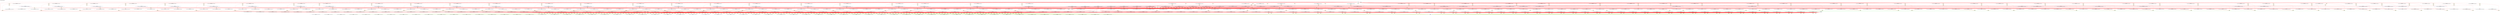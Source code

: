 digraph v3graph {
	graph	[label="obj_dir/Vtop_073_orderg_pre.dot",
		 labelloc=t, labeljust=l,
		 //size="7.5,10",
		 rankdir=TB];
	n0	[fontsize=8 label="*INPUTS*", color=green];
	n0x556dc10c2620_1	[fontsize=8 label="0x556dc1099010\n TOP->i_clk", color=skyblue];
	n0x556dc10c2620_2	[fontsize=8 label="0x556dc1098ca0\n TOP->i_reset_n", color=skyblue];
	n0x556dc10c2620_3	[fontsize=8 label="0x556dc10a6670\n TOP->i_col_val", color=skyblue];
	n0x556dc10c2620_4	[fontsize=8 label="0x556dc10ad390\n TOP->i_row_val", color=skyblue];
	n0x556dc10c2620_5	[fontsize=8 label="0x556dc115af30\n ASSIGNW", color=yellow];
	n0x556dc10c2620_6	[fontsize=8 label="0x556dc10bd990\n TOP->top__DOT__gen1__BRA__0__KET____DOT__gen2__BRA__0__KET____DOT__example__DOT__flops", color=skyblue];
	n0x556dc10c2620_7	[fontsize=8 label="0x556dc10b3790\n TOP->top__DOT__sum_out", color=skyblue];
	n0x556dc10c2620_8	[fontsize=8 label="0x556dc10b3790 POST\n TOP->top__DOT__sum_out", color=CadetBlue];
	n0x556dc10c2620_9	[fontsize=8 label="0x556dc10b1340\n ASSIGNW", color=yellow];
	n0x556dc10c2620_10	[fontsize=8 label="0x556dc1144980\n TOP->top__DOT__gen1__BRA__0__KET____DOT__gen2__BRA__1__KET____DOT__example__DOT__flops", color=skyblue];
	n0x556dc10c2620_11	[fontsize=8 label="0x556dc1099930\n ASSIGNW", color=yellow];
	n0x556dc10c2620_12	[fontsize=8 label="0x556dc11235d0\n TOP->top__DOT__gen1__BRA__0__KET____DOT__gen2__BRA__2__KET____DOT__example__DOT__flops", color=skyblue];
	n0x556dc10c2620_13	[fontsize=8 label="0x556dc10b0010\n ASSIGNW", color=yellow];
	n0x556dc10c2620_14	[fontsize=8 label="0x556dc10cc9d0\n TOP->top__DOT__gen1__BRA__0__KET____DOT__gen2__BRA__3__KET____DOT__example__DOT__flops", color=skyblue];
	n0x556dc10c2620_15	[fontsize=8 label="0x556dc10ac7f0\n ASSIGNW", color=yellow];
	n0x556dc10c2620_16	[fontsize=8 label="0x556dc1140680\n TOP->top__DOT__gen1__BRA__0__KET____DOT__gen2__BRA__4__KET____DOT__example__DOT__flops", color=skyblue];
	n0x556dc10c2620_17	[fontsize=8 label="0x556dc10b2c40\n ASSIGNW", color=yellow];
	n0x556dc10c2620_18	[fontsize=8 label="0x556dc10d48c0\n TOP->top__DOT__gen1__BRA__0__KET____DOT__gen2__BRA__5__KET____DOT__example__DOT__flops", color=skyblue];
	n0x556dc10c2620_19	[fontsize=8 label="0x556dc10b23f0\n ASSIGNW", color=yellow];
	n0x556dc10c2620_20	[fontsize=8 label="0x556dc1128540\n TOP->top__DOT__gen1__BRA__0__KET____DOT__gen2__BRA__6__KET____DOT__example__DOT__flops", color=skyblue];
	n0x556dc10c2620_21	[fontsize=8 label="0x556dc10b3340\n ASSIGNW", color=yellow];
	n0x556dc10c2620_22	[fontsize=8 label="0x556dc117c6c0\n TOP->top__DOT__gen1__BRA__0__KET____DOT__gen2__BRA__7__KET____DOT__example__DOT__flops", color=skyblue];
	n0x556dc10c2620_23	[fontsize=8 label="0x556dc14171e0\n ASSIGNW", color=yellow];
	n0x556dc10c2620_24	[fontsize=8 label="0x556dc10f89e0\n TOP->top__DOT__gen1__BRA__0__KET____DOT__gen2__BRA__8__KET____DOT__example__DOT__flops", color=skyblue];
	n0x556dc10c2620_25	[fontsize=8 label="0x556dc10ad210\n ASSIGNW", color=yellow];
	n0x556dc10c2620_26	[fontsize=8 label="0x556dc10bd300\n TOP->top__DOT__gen1__BRA__0__KET____DOT__gen2__BRA__9__KET____DOT__example__DOT__flops", color=skyblue];
	n0x556dc10c2620_27	[fontsize=8 label="0x556dc14334a0\n ASSIGNW", color=yellow];
	n0x556dc10c2620_28	[fontsize=8 label="0x556dc118e690\n TOP->top__DOT__gen1__BRA__0__KET____DOT__gen2__BRA__10__KET____DOT__example__DOT__flops", color=skyblue];
	n0x556dc10c2620_29	[fontsize=8 label="0x556dc1480f90\n ASSIGNW", color=yellow];
	n0x556dc10c2620_30	[fontsize=8 label="0x556dc1142ea0\n TOP->top__DOT__gen1__BRA__0__KET____DOT__gen2__BRA__11__KET____DOT__example__DOT__flops", color=skyblue];
	n0x556dc10c2620_31	[fontsize=8 label="0x556dc1496200\n ASSIGNW", color=yellow];
	n0x556dc10c2620_32	[fontsize=8 label="0x556dc109d580\n TOP->top__DOT__gen1__BRA__0__KET____DOT__gen2__BRA__12__KET____DOT__example__DOT__flops", color=skyblue];
	n0x556dc10c2620_33	[fontsize=8 label="0x556dc14ab410\n ASSIGNW", color=yellow];
	n0x556dc10c2620_34	[fontsize=8 label="0x556dc1113df0\n TOP->top__DOT__gen1__BRA__0__KET____DOT__gen2__BRA__13__KET____DOT__example__DOT__flops", color=skyblue];
	n0x556dc10c2620_35	[fontsize=8 label="0x556dc11aa260\n ASSIGNW", color=yellow];
	n0x556dc10c2620_36	[fontsize=8 label="0x556dc11946d0\n TOP->top__DOT__gen1__BRA__0__KET____DOT__gen2__BRA__14__KET____DOT__example__DOT__flops", color=skyblue];
	n0x556dc10c2620_37	[fontsize=8 label="0x556dc112f360\n ASSIGNW", color=yellow];
	n0x556dc10c2620_38	[fontsize=8 label="0x556dc11010b0\n TOP->top__DOT__gen1__BRA__0__KET____DOT__gen2__BRA__15__KET____DOT__example__DOT__flops", color=skyblue];
	n0x556dc10c2620_39	[fontsize=8 label="0x556dc1538590\n ASSIGNW", color=yellow];
	n0x556dc10c2620_40	[fontsize=8 label="0x556dc10ecfe0\n TOP->top__DOT__gen1__BRA__1__KET____DOT__gen2__BRA__0__KET____DOT__example__DOT__flops", color=skyblue];
	n0x556dc10c2620_41	[fontsize=8 label="0x556dc154d920\n ASSIGNW", color=yellow];
	n0x556dc10c2620_42	[fontsize=8 label="0x556dc10e0250\n TOP->top__DOT__gen1__BRA__1__KET____DOT__gen2__BRA__1__KET____DOT__example__DOT__flops", color=skyblue];
	n0x556dc10c2620_43	[fontsize=8 label="0x556dc1562d10\n ASSIGNW", color=yellow];
	n0x556dc10c2620_44	[fontsize=8 label="0x556dc1181950\n TOP->top__DOT__gen1__BRA__1__KET____DOT__gen2__BRA__2__KET____DOT__example__DOT__flops", color=skyblue];
	n0x556dc10c2620_45	[fontsize=8 label="0x556dc10a23e0\n ASSIGNW", color=yellow];
	n0x556dc10c2620_46	[fontsize=8 label="0x556dc1188390\n TOP->top__DOT__gen1__BRA__1__KET____DOT__gen2__BRA__3__KET____DOT__example__DOT__flops", color=skyblue];
	n0x556dc10c2620_47	[fontsize=8 label="0x556dc10e6b50\n ASSIGNW", color=yellow];
	n0x556dc10c2620_48	[fontsize=8 label="0x556dc115dc90\n TOP->top__DOT__gen1__BRA__1__KET____DOT__gen2__BRA__4__KET____DOT__example__DOT__flops", color=skyblue];
	n0x556dc10c2620_49	[fontsize=8 label="0x556dc10a8c20\n ASSIGNW", color=yellow];
	n0x556dc10c2620_50	[fontsize=8 label="0x556dc11646d0\n TOP->top__DOT__gen1__BRA__1__KET____DOT__gen2__BRA__5__KET____DOT__example__DOT__flops", color=skyblue];
	n0x556dc10c2620_51	[fontsize=8 label="0x556dc10a9700\n ASSIGNW", color=yellow];
	n0x556dc10c2620_52	[fontsize=8 label="0x556dc116b110\n TOP->top__DOT__gen1__BRA__1__KET____DOT__gen2__BRA__6__KET____DOT__example__DOT__flops", color=skyblue];
	n0x556dc10c2620_53	[fontsize=8 label="0x556dc1131950\n ASSIGNW", color=yellow];
	n0x556dc10c2620_54	[fontsize=8 label="0x556dc1171b50\n TOP->top__DOT__gen1__BRA__1__KET____DOT__gen2__BRA__7__KET____DOT__example__DOT__flops", color=skyblue];
	n0x556dc10c2620_55	[fontsize=8 label="0x556dc111c030\n ASSIGNW", color=yellow];
	n0x556dc10c2620_56	[fontsize=8 label="0x556dc1178590\n TOP->top__DOT__gen1__BRA__1__KET____DOT__gen2__BRA__8__KET____DOT__example__DOT__flops", color=skyblue];
	n0x556dc10c2620_57	[fontsize=8 label="0x556dc1119a90\n ASSIGNW", color=yellow];
	n0x556dc10c2620_58	[fontsize=8 label="0x556dc11b8310\n TOP->top__DOT__gen1__BRA__1__KET____DOT__gen2__BRA__9__KET____DOT__example__DOT__flops", color=skyblue];
	n0x556dc10c2620_59	[fontsize=8 label="0x556dc10cbe80\n ASSIGNW", color=yellow];
	n0x556dc10c2620_60	[fontsize=8 label="0x556dc11bed50\n TOP->top__DOT__gen1__BRA__1__KET____DOT__gen2__BRA__10__KET____DOT__example__DOT__flops", color=skyblue];
	n0x556dc10c2620_61	[fontsize=8 label="0x556dc111e850\n ASSIGNW", color=yellow];
	n0x556dc10c2620_62	[fontsize=8 label="0x556dc11c5790\n TOP->top__DOT__gen1__BRA__1__KET____DOT__gen2__BRA__11__KET____DOT__example__DOT__flops", color=skyblue];
	n0x556dc10c2620_63	[fontsize=8 label="0x556dc10d5a10\n ASSIGNW", color=yellow];
	n0x556dc10c2620_64	[fontsize=8 label="0x556dc11cc1d0\n TOP->top__DOT__gen1__BRA__1__KET____DOT__gen2__BRA__12__KET____DOT__example__DOT__flops", color=skyblue];
	n0x556dc10c2620_65	[fontsize=8 label="0x556dc10d5ce0\n ASSIGNW", color=yellow];
	n0x556dc10c2620_66	[fontsize=8 label="0x556dc11d2c10\n TOP->top__DOT__gen1__BRA__1__KET____DOT__gen2__BRA__13__KET____DOT__example__DOT__flops", color=skyblue];
	n0x556dc10c2620_67	[fontsize=8 label="0x556dc114cff0\n ASSIGNW", color=yellow];
	n0x556dc10c2620_68	[fontsize=8 label="0x556dc11d9650\n TOP->top__DOT__gen1__BRA__1__KET____DOT__gen2__BRA__14__KET____DOT__example__DOT__flops", color=skyblue];
	n0x556dc10c2620_69	[fontsize=8 label="0x556dc1120b90\n ASSIGNW", color=yellow];
	n0x556dc10c2620_70	[fontsize=8 label="0x556dc11e0090\n TOP->top__DOT__gen1__BRA__1__KET____DOT__gen2__BRA__15__KET____DOT__example__DOT__flops", color=skyblue];
	n0x556dc10c2620_71	[fontsize=8 label="0x556dc1151c90\n ASSIGNW", color=yellow];
	n0x556dc10c2620_72	[fontsize=8 label="0x556dc11e6ad0\n TOP->top__DOT__gen1__BRA__2__KET____DOT__gen2__BRA__0__KET____DOT__example__DOT__flops", color=skyblue];
	n0x556dc10c2620_73	[fontsize=8 label="0x556dc1130310\n ASSIGNW", color=yellow];
	n0x556dc10c2620_74	[fontsize=8 label="0x556dc11ed510\n TOP->top__DOT__gen1__BRA__2__KET____DOT__gen2__BRA__1__KET____DOT__example__DOT__flops", color=skyblue];
	n0x556dc10c2620_75	[fontsize=8 label="0x556dc1143c50\n ASSIGNW", color=yellow];
	n0x556dc10c2620_76	[fontsize=8 label="0x556dc11f3f50\n TOP->top__DOT__gen1__BRA__2__KET____DOT__gen2__BRA__2__KET____DOT__example__DOT__flops", color=skyblue];
	n0x556dc10c2620_77	[fontsize=8 label="0x556dc11b1e90\n ASSIGNW", color=yellow];
	n0x556dc10c2620_78	[fontsize=8 label="0x556dc11fa990\n TOP->top__DOT__gen1__BRA__2__KET____DOT__gen2__BRA__3__KET____DOT__example__DOT__flops", color=skyblue];
	n0x556dc10c2620_79	[fontsize=8 label="0x556dc11b15a0\n ASSIGNW", color=yellow];
	n0x556dc10c2620_80	[fontsize=8 label="0x556dc12013d0\n TOP->top__DOT__gen1__BRA__2__KET____DOT__gen2__BRA__4__KET____DOT__example__DOT__flops", color=skyblue];
	n0x556dc10c2620_81	[fontsize=8 label="0x556dc1146180\n ASSIGNW", color=yellow];
	n0x556dc10c2620_82	[fontsize=8 label="0x556dc1207e10\n TOP->top__DOT__gen1__BRA__2__KET____DOT__gen2__BRA__5__KET____DOT__example__DOT__flops", color=skyblue];
	n0x556dc10c2620_83	[fontsize=8 label="0x556dc11a21e0\n ASSIGNW", color=yellow];
	n0x556dc10c2620_84	[fontsize=8 label="0x556dc120e850\n TOP->top__DOT__gen1__BRA__2__KET____DOT__gen2__BRA__6__KET____DOT__example__DOT__flops", color=skyblue];
	n0x556dc10c2620_85	[fontsize=8 label="0x556dc11af8d0\n ASSIGNW", color=yellow];
	n0x556dc10c2620_86	[fontsize=8 label="0x556dc1215290\n TOP->top__DOT__gen1__BRA__2__KET____DOT__gen2__BRA__7__KET____DOT__example__DOT__flops", color=skyblue];
	n0x556dc10c2620_87	[fontsize=8 label="0x556dc10c10f0\n ASSIGNW", color=yellow];
	n0x556dc10c2620_88	[fontsize=8 label="0x556dc121bcd0\n TOP->top__DOT__gen1__BRA__2__KET____DOT__gen2__BRA__8__KET____DOT__example__DOT__flops", color=skyblue];
	n0x556dc10c2620_89	[fontsize=8 label="0x556dc11a2ef0\n ASSIGNW", color=yellow];
	n0x556dc10c2620_90	[fontsize=8 label="0x556dc1222710\n TOP->top__DOT__gen1__BRA__2__KET____DOT__gen2__BRA__9__KET____DOT__example__DOT__flops", color=skyblue];
	n0x556dc10c2620_91	[fontsize=8 label="0x556dc11aebc0\n ASSIGNW", color=yellow];
	n0x556dc10c2620_92	[fontsize=8 label="0x556dc1229150\n TOP->top__DOT__gen1__BRA__2__KET____DOT__gen2__BRA__10__KET____DOT__example__DOT__flops", color=skyblue];
	n0x556dc10c2620_93	[fontsize=8 label="0x556dc11a8340\n ASSIGNW", color=yellow];
	n0x556dc10c2620_94	[fontsize=8 label="0x556dc122fb90\n TOP->top__DOT__gen1__BRA__2__KET____DOT__gen2__BRA__11__KET____DOT__example__DOT__flops", color=skyblue];
	n0x556dc10c2620_95	[fontsize=8 label="0x556dc119e090\n ASSIGNW", color=yellow];
	n0x556dc10c2620_96	[fontsize=8 label="0x556dc12365d0\n TOP->top__DOT__gen1__BRA__2__KET____DOT__gen2__BRA__12__KET____DOT__example__DOT__flops", color=skyblue];
	n0x556dc10c2620_97	[fontsize=8 label="0x556dc10e7e80\n ASSIGNW", color=yellow];
	n0x556dc10c2620_98	[fontsize=8 label="0x556dc123d010\n TOP->top__DOT__gen1__BRA__2__KET____DOT__gen2__BRA__13__KET____DOT__example__DOT__flops", color=skyblue];
	n0x556dc10c2620_99	[fontsize=8 label="0x556dc10d2800\n ASSIGNW", color=yellow];
	n0x556dc10c2620_100	[fontsize=8 label="0x556dc1243a50\n TOP->top__DOT__gen1__BRA__2__KET____DOT__gen2__BRA__14__KET____DOT__example__DOT__flops", color=skyblue];
	n0x556dc10c2620_101	[fontsize=8 label="0x556dc11514e0\n ASSIGNW", color=yellow];
	n0x556dc10c2620_102	[fontsize=8 label="0x556dc124a4e0\n TOP->top__DOT__gen1__BRA__2__KET____DOT__gen2__BRA__15__KET____DOT__example__DOT__flops", color=skyblue];
	n0x556dc10c2620_103	[fontsize=8 label="0x556dc11a9320\n ASSIGNW", color=yellow];
	n0x556dc10c2620_104	[fontsize=8 label="0x556dc1251060\n TOP->top__DOT__gen1__BRA__3__KET____DOT__gen2__BRA__0__KET____DOT__example__DOT__flops", color=skyblue];
	n0x556dc10c2620_105	[fontsize=8 label="0x556dc11262b0\n ASSIGNW", color=yellow];
	n0x556dc10c2620_106	[fontsize=8 label="0x556dc1258180\n TOP->top__DOT__gen1__BRA__3__KET____DOT__gen2__BRA__1__KET____DOT__example__DOT__flops", color=skyblue];
	n0x556dc10c2620_107	[fontsize=8 label="0x556dc11543e0\n ASSIGNW", color=yellow];
	n0x556dc10c2620_108	[fontsize=8 label="0x556dc125f540\n TOP->top__DOT__gen1__BRA__3__KET____DOT__gen2__BRA__2__KET____DOT__example__DOT__flops", color=skyblue];
	n0x556dc10c2620_109	[fontsize=8 label="0x556dc113ec40\n ASSIGNW", color=yellow];
	n0x556dc10c2620_110	[fontsize=8 label="0x556dc1266900\n TOP->top__DOT__gen1__BRA__3__KET____DOT__gen2__BRA__3__KET____DOT__example__DOT__flops", color=skyblue];
	n0x556dc10c2620_111	[fontsize=8 label="0x556dc1154e00\n ASSIGNW", color=yellow];
	n0x556dc10c2620_112	[fontsize=8 label="0x556dc126dcc0\n TOP->top__DOT__gen1__BRA__3__KET____DOT__gen2__BRA__4__KET____DOT__example__DOT__flops", color=skyblue];
	n0x556dc10c2620_113	[fontsize=8 label="0x556dc1198f50\n ASSIGNW", color=yellow];
	n0x556dc10c2620_114	[fontsize=8 label="0x556dc1275080\n TOP->top__DOT__gen1__BRA__3__KET____DOT__gen2__BRA__5__KET____DOT__example__DOT__flops", color=skyblue];
	n0x556dc10c2620_115	[fontsize=8 label="0x556dc1199c60\n ASSIGNW", color=yellow];
	n0x556dc10c2620_116	[fontsize=8 label="0x556dc127c440\n TOP->top__DOT__gen1__BRA__3__KET____DOT__gen2__BRA__6__KET____DOT__example__DOT__flops", color=skyblue];
	n0x556dc10c2620_117	[fontsize=8 label="0x556dc11503d0\n ASSIGNW", color=yellow];
	n0x556dc10c2620_118	[fontsize=8 label="0x556dc1283800\n TOP->top__DOT__gen1__BRA__3__KET____DOT__gen2__BRA__7__KET____DOT__example__DOT__flops", color=skyblue];
	n0x556dc10c2620_119	[fontsize=8 label="0x556dc10db050\n ASSIGNW", color=yellow];
	n0x556dc10c2620_120	[fontsize=8 label="0x556dc128abc0\n TOP->top__DOT__gen1__BRA__3__KET____DOT__gen2__BRA__8__KET____DOT__example__DOT__flops", color=skyblue];
	n0x556dc10c2620_121	[fontsize=8 label="0x556dc119c390\n ASSIGNW", color=yellow];
	n0x556dc10c2620_122	[fontsize=8 label="0x556dc1291f80\n TOP->top__DOT__gen1__BRA__3__KET____DOT__gen2__BRA__9__KET____DOT__example__DOT__flops", color=skyblue];
	n0x556dc10c2620_123	[fontsize=8 label="0x556dc10c79b0\n ASSIGNW", color=yellow];
	n0x556dc10c2620_124	[fontsize=8 label="0x556dc1299360\n TOP->top__DOT__gen1__BRA__3__KET____DOT__gen2__BRA__10__KET____DOT__example__DOT__flops", color=skyblue];
	n0x556dc10c2620_125	[fontsize=8 label="0x556dc11aad20\n ASSIGNW", color=yellow];
	n0x556dc10c2620_126	[fontsize=8 label="0x556dc12a0740\n TOP->top__DOT__gen1__BRA__3__KET____DOT__gen2__BRA__11__KET____DOT__example__DOT__flops", color=skyblue];
	n0x556dc10c2620_127	[fontsize=8 label="0x556dc11137b0\n ASSIGNW", color=yellow];
	n0x556dc10c2620_128	[fontsize=8 label="0x556dc12a7b20\n TOP->top__DOT__gen1__BRA__3__KET____DOT__gen2__BRA__12__KET____DOT__example__DOT__flops", color=skyblue];
	n0x556dc10c2620_129	[fontsize=8 label="0x556dc113ded0\n ASSIGNW", color=yellow];
	n0x556dc10c2620_130	[fontsize=8 label="0x556dc12aef00\n TOP->top__DOT__gen1__BRA__3__KET____DOT__gen2__BRA__13__KET____DOT__example__DOT__flops", color=skyblue];
	n0x556dc10c2620_131	[fontsize=8 label="0x556dc10d9360\n ASSIGNW", color=yellow];
	n0x556dc10c2620_132	[fontsize=8 label="0x556dc12b62e0\n TOP->top__DOT__gen1__BRA__3__KET____DOT__gen2__BRA__14__KET____DOT__example__DOT__flops", color=skyblue];
	n0x556dc10c2620_133	[fontsize=8 label="0x556dc114bb70\n ASSIGNW", color=yellow];
	n0x556dc10c2620_134	[fontsize=8 label="0x556dc12bd6c0\n TOP->top__DOT__gen1__BRA__3__KET____DOT__gen2__BRA__15__KET____DOT__example__DOT__flops", color=skyblue];
	n0x556dc10c2620_135	[fontsize=8 label="0x556dc1124590\n ALWAYS", color=yellow];
	n0x556dc10c2620_136	[fontsize=8 label="0x556dc10bdab0\n TOP->top__DOT__gen1__BRA__0__KET____DOT__gen2__BRA__0__KET____DOT__example__DOT__flops_next", color=skyblue];
	n0x556dc10c2620_137	[fontsize=8 label="0x556dc10bdab0 POST\n TOP->top__DOT__gen1__BRA__0__KET____DOT__gen2__BRA__0__KET____DOT__example__DOT__flops_next", color=CadetBlue];
	n0x556dc10c2620_138	[fontsize=8 label="0x556dc1152c60\n ALWAYS", color=yellow];
	n0x556dc10c2620_139	[fontsize=8 label="0x556dc1144aa0\n TOP->top__DOT__gen1__BRA__0__KET____DOT__gen2__BRA__1__KET____DOT__example__DOT__flops_next", color=skyblue];
	n0x556dc10c2620_140	[fontsize=8 label="0x556dc1144aa0 POST\n TOP->top__DOT__gen1__BRA__0__KET____DOT__gen2__BRA__1__KET____DOT__example__DOT__flops_next", color=CadetBlue];
	n0x556dc10c2620_141	[fontsize=8 label="0x556dc113d2f0\n ALWAYS", color=yellow];
	n0x556dc10c2620_142	[fontsize=8 label="0x556dc11236f0\n TOP->top__DOT__gen1__BRA__0__KET____DOT__gen2__BRA__2__KET____DOT__example__DOT__flops_next", color=skyblue];
	n0x556dc10c2620_143	[fontsize=8 label="0x556dc11236f0 POST\n TOP->top__DOT__gen1__BRA__0__KET____DOT__gen2__BRA__2__KET____DOT__example__DOT__flops_next", color=CadetBlue];
	n0x556dc10c2620_144	[fontsize=8 label="0x556dc11113f0\n ALWAYS", color=yellow];
	n0x556dc10c2620_145	[fontsize=8 label="0x556dc10ccaf0\n TOP->top__DOT__gen1__BRA__0__KET____DOT__gen2__BRA__3__KET____DOT__example__DOT__flops_next", color=skyblue];
	n0x556dc10c2620_146	[fontsize=8 label="0x556dc10ccaf0 POST\n TOP->top__DOT__gen1__BRA__0__KET____DOT__gen2__BRA__3__KET____DOT__example__DOT__flops_next", color=CadetBlue];
	n0x556dc10c2620_147	[fontsize=8 label="0x556dc112a910\n ALWAYS", color=yellow];
	n0x556dc10c2620_148	[fontsize=8 label="0x556dc11407a0\n TOP->top__DOT__gen1__BRA__0__KET____DOT__gen2__BRA__4__KET____DOT__example__DOT__flops_next", color=skyblue];
	n0x556dc10c2620_149	[fontsize=8 label="0x556dc11407a0 POST\n TOP->top__DOT__gen1__BRA__0__KET____DOT__gen2__BRA__4__KET____DOT__example__DOT__flops_next", color=CadetBlue];
	n0x556dc10c2620_150	[fontsize=8 label="0x556dc113ae10\n ALWAYS", color=yellow];
	n0x556dc10c2620_151	[fontsize=8 label="0x556dc1116cc0\n TOP->top__DOT__gen1__BRA__0__KET____DOT__gen2__BRA__5__KET____DOT__example__DOT__flops_next", color=skyblue];
	n0x556dc10c2620_152	[fontsize=8 label="0x556dc1116cc0 POST\n TOP->top__DOT__gen1__BRA__0__KET____DOT__gen2__BRA__5__KET____DOT__example__DOT__flops_next", color=CadetBlue];
	n0x556dc10c2620_153	[fontsize=8 label="0x556dc10c8800\n ALWAYS", color=yellow];
	n0x556dc10c2620_154	[fontsize=8 label="0x556dc1136480\n TOP->top__DOT__gen1__BRA__0__KET____DOT__gen2__BRA__6__KET____DOT__example__DOT__flops_next", color=skyblue];
	n0x556dc10c2620_155	[fontsize=8 label="0x556dc1136480 POST\n TOP->top__DOT__gen1__BRA__0__KET____DOT__gen2__BRA__6__KET____DOT__example__DOT__flops_next", color=CadetBlue];
	n0x556dc10c2620_156	[fontsize=8 label="0x556dc112f0c0\n ALWAYS", color=yellow];
	n0x556dc10c2620_157	[fontsize=8 label="0x556dc117c7e0\n TOP->top__DOT__gen1__BRA__0__KET____DOT__gen2__BRA__7__KET____DOT__example__DOT__flops_next", color=skyblue];
	n0x556dc10c2620_158	[fontsize=8 label="0x556dc117c7e0 POST\n TOP->top__DOT__gen1__BRA__0__KET____DOT__gen2__BRA__7__KET____DOT__example__DOT__flops_next", color=CadetBlue];
	n0x556dc10c2620_159	[fontsize=8 label="0x556dc1159d30\n ALWAYS", color=yellow];
	n0x556dc10c2620_160	[fontsize=8 label="0x556dc10f8b00\n TOP->top__DOT__gen1__BRA__0__KET____DOT__gen2__BRA__8__KET____DOT__example__DOT__flops_next", color=skyblue];
	n0x556dc10c2620_161	[fontsize=8 label="0x556dc10f8b00 POST\n TOP->top__DOT__gen1__BRA__0__KET____DOT__gen2__BRA__8__KET____DOT__example__DOT__flops_next", color=CadetBlue];
	n0x556dc10c2620_162	[fontsize=8 label="0x556dc10c0310\n ALWAYS", color=yellow];
	n0x556dc10c2620_163	[fontsize=8 label="0x556dc10bd420\n TOP->top__DOT__gen1__BRA__0__KET____DOT__gen2__BRA__9__KET____DOT__example__DOT__flops_next", color=skyblue];
	n0x556dc10c2620_164	[fontsize=8 label="0x556dc10bd420 POST\n TOP->top__DOT__gen1__BRA__0__KET____DOT__gen2__BRA__9__KET____DOT__example__DOT__flops_next", color=CadetBlue];
	n0x556dc10c2620_165	[fontsize=8 label="0x556dc11905f0\n ALWAYS", color=yellow];
	n0x556dc10c2620_166	[fontsize=8 label="0x556dc118e7b0\n TOP->top__DOT__gen1__BRA__0__KET____DOT__gen2__BRA__10__KET____DOT__example__DOT__flops_next", color=skyblue];
	n0x556dc10c2620_167	[fontsize=8 label="0x556dc118e7b0 POST\n TOP->top__DOT__gen1__BRA__0__KET____DOT__gen2__BRA__10__KET____DOT__example__DOT__flops_next", color=CadetBlue];
	n0x556dc10c2620_168	[fontsize=8 label="0x556dc10cffa0\n ALWAYS", color=yellow];
	n0x556dc10c2620_169	[fontsize=8 label="0x556dc1142fc0\n TOP->top__DOT__gen1__BRA__0__KET____DOT__gen2__BRA__11__KET____DOT__example__DOT__flops_next", color=skyblue];
	n0x556dc10c2620_170	[fontsize=8 label="0x556dc1142fc0 POST\n TOP->top__DOT__gen1__BRA__0__KET____DOT__gen2__BRA__11__KET____DOT__example__DOT__flops_next", color=CadetBlue];
	n0x556dc10c2620_171	[fontsize=8 label="0x556dc11a4530\n ALWAYS", color=yellow];
	n0x556dc10c2620_172	[fontsize=8 label="0x556dc109d6a0\n TOP->top__DOT__gen1__BRA__0__KET____DOT__gen2__BRA__12__KET____DOT__example__DOT__flops_next", color=skyblue];
	n0x556dc10c2620_173	[fontsize=8 label="0x556dc109d6a0 POST\n TOP->top__DOT__gen1__BRA__0__KET____DOT__gen2__BRA__12__KET____DOT__example__DOT__flops_next", color=CadetBlue];
	n0x556dc10c2620_174	[fontsize=8 label="0x556dc1115d50\n ALWAYS", color=yellow];
	n0x556dc10c2620_175	[fontsize=8 label="0x556dc1113f10\n TOP->top__DOT__gen1__BRA__0__KET____DOT__gen2__BRA__13__KET____DOT__example__DOT__flops_next", color=skyblue];
	n0x556dc10c2620_176	[fontsize=8 label="0x556dc1113f10 POST\n TOP->top__DOT__gen1__BRA__0__KET____DOT__gen2__BRA__13__KET____DOT__example__DOT__flops_next", color=CadetBlue];
	n0x556dc10c2620_177	[fontsize=8 label="0x556dc1105a60\n ALWAYS", color=yellow];
	n0x556dc10c2620_178	[fontsize=8 label="0x556dc11947f0\n TOP->top__DOT__gen1__BRA__0__KET____DOT__gen2__BRA__14__KET____DOT__example__DOT__flops_next", color=skyblue];
	n0x556dc10c2620_179	[fontsize=8 label="0x556dc11947f0 POST\n TOP->top__DOT__gen1__BRA__0__KET____DOT__gen2__BRA__14__KET____DOT__example__DOT__flops_next", color=CadetBlue];
	n0x556dc10c2620_180	[fontsize=8 label="0x556dc1103010\n ALWAYS", color=yellow];
	n0x556dc10c2620_181	[fontsize=8 label="0x556dc11011d0\n TOP->top__DOT__gen1__BRA__0__KET____DOT__gen2__BRA__15__KET____DOT__example__DOT__flops_next", color=skyblue];
	n0x556dc10c2620_182	[fontsize=8 label="0x556dc11011d0 POST\n TOP->top__DOT__gen1__BRA__0__KET____DOT__gen2__BRA__15__KET____DOT__example__DOT__flops_next", color=CadetBlue];
	n0x556dc10c2620_183	[fontsize=8 label="0x556dc10eef80\n ALWAYS", color=yellow];
	n0x556dc10c2620_184	[fontsize=8 label="0x556dc10ed100\n TOP->top__DOT__gen1__BRA__1__KET____DOT__gen2__BRA__0__KET____DOT__example__DOT__flops_next", color=skyblue];
	n0x556dc10c2620_185	[fontsize=8 label="0x556dc10ed100 POST\n TOP->top__DOT__gen1__BRA__1__KET____DOT__gen2__BRA__0__KET____DOT__example__DOT__flops_next", color=CadetBlue];
	n0x556dc10c2620_186	[fontsize=8 label="0x556dc10e21b0\n ALWAYS", color=yellow];
	n0x556dc10c2620_187	[fontsize=8 label="0x556dc10e0370\n TOP->top__DOT__gen1__BRA__1__KET____DOT__gen2__BRA__1__KET____DOT__example__DOT__flops_next", color=skyblue];
	n0x556dc10c2620_188	[fontsize=8 label="0x556dc10e0370 POST\n TOP->top__DOT__gen1__BRA__1__KET____DOT__gen2__BRA__1__KET____DOT__example__DOT__flops_next", color=CadetBlue];
	n0x556dc10c2620_189	[fontsize=8 label="0x556dc11838b0\n ALWAYS", color=yellow];
	n0x556dc10c2620_190	[fontsize=8 label="0x556dc1181a70\n TOP->top__DOT__gen1__BRA__1__KET____DOT__gen2__BRA__2__KET____DOT__example__DOT__flops_next", color=skyblue];
	n0x556dc10c2620_191	[fontsize=8 label="0x556dc1181a70 POST\n TOP->top__DOT__gen1__BRA__1__KET____DOT__gen2__BRA__2__KET____DOT__example__DOT__flops_next", color=CadetBlue];
	n0x556dc10c2620_192	[fontsize=8 label="0x556dc118a2f0\n ALWAYS", color=yellow];
	n0x556dc10c2620_193	[fontsize=8 label="0x556dc11884b0\n TOP->top__DOT__gen1__BRA__1__KET____DOT__gen2__BRA__3__KET____DOT__example__DOT__flops_next", color=skyblue];
	n0x556dc10c2620_194	[fontsize=8 label="0x556dc11884b0 POST\n TOP->top__DOT__gen1__BRA__1__KET____DOT__gen2__BRA__3__KET____DOT__example__DOT__flops_next", color=CadetBlue];
	n0x556dc10c2620_195	[fontsize=8 label="0x556dc115fbf0\n ALWAYS", color=yellow];
	n0x556dc10c2620_196	[fontsize=8 label="0x556dc115ddb0\n TOP->top__DOT__gen1__BRA__1__KET____DOT__gen2__BRA__4__KET____DOT__example__DOT__flops_next", color=skyblue];
	n0x556dc10c2620_197	[fontsize=8 label="0x556dc115ddb0 POST\n TOP->top__DOT__gen1__BRA__1__KET____DOT__gen2__BRA__4__KET____DOT__example__DOT__flops_next", color=CadetBlue];
	n0x556dc10c2620_198	[fontsize=8 label="0x556dc1166630\n ALWAYS", color=yellow];
	n0x556dc10c2620_199	[fontsize=8 label="0x556dc11647f0\n TOP->top__DOT__gen1__BRA__1__KET____DOT__gen2__BRA__5__KET____DOT__example__DOT__flops_next", color=skyblue];
	n0x556dc10c2620_200	[fontsize=8 label="0x556dc11647f0 POST\n TOP->top__DOT__gen1__BRA__1__KET____DOT__gen2__BRA__5__KET____DOT__example__DOT__flops_next", color=CadetBlue];
	n0x556dc10c2620_201	[fontsize=8 label="0x556dc116d070\n ALWAYS", color=yellow];
	n0x556dc10c2620_202	[fontsize=8 label="0x556dc116b230\n TOP->top__DOT__gen1__BRA__1__KET____DOT__gen2__BRA__6__KET____DOT__example__DOT__flops_next", color=skyblue];
	n0x556dc10c2620_203	[fontsize=8 label="0x556dc116b230 POST\n TOP->top__DOT__gen1__BRA__1__KET____DOT__gen2__BRA__6__KET____DOT__example__DOT__flops_next", color=CadetBlue];
	n0x556dc10c2620_204	[fontsize=8 label="0x556dc1173ab0\n ALWAYS", color=yellow];
	n0x556dc10c2620_205	[fontsize=8 label="0x556dc1171c70\n TOP->top__DOT__gen1__BRA__1__KET____DOT__gen2__BRA__7__KET____DOT__example__DOT__flops_next", color=skyblue];
	n0x556dc10c2620_206	[fontsize=8 label="0x556dc1171c70 POST\n TOP->top__DOT__gen1__BRA__1__KET____DOT__gen2__BRA__7__KET____DOT__example__DOT__flops_next", color=CadetBlue];
	n0x556dc10c2620_207	[fontsize=8 label="0x556dc117a4f0\n ALWAYS", color=yellow];
	n0x556dc10c2620_208	[fontsize=8 label="0x556dc11786b0\n TOP->top__DOT__gen1__BRA__1__KET____DOT__gen2__BRA__8__KET____DOT__example__DOT__flops_next", color=skyblue];
	n0x556dc10c2620_209	[fontsize=8 label="0x556dc11786b0 POST\n TOP->top__DOT__gen1__BRA__1__KET____DOT__gen2__BRA__8__KET____DOT__example__DOT__flops_next", color=CadetBlue];
	n0x556dc10c2620_210	[fontsize=8 label="0x556dc11ba270\n ALWAYS", color=yellow];
	n0x556dc10c2620_211	[fontsize=8 label="0x556dc11b8430\n TOP->top__DOT__gen1__BRA__1__KET____DOT__gen2__BRA__9__KET____DOT__example__DOT__flops_next", color=skyblue];
	n0x556dc10c2620_212	[fontsize=8 label="0x556dc11b8430 POST\n TOP->top__DOT__gen1__BRA__1__KET____DOT__gen2__BRA__9__KET____DOT__example__DOT__flops_next", color=CadetBlue];
	n0x556dc10c2620_213	[fontsize=8 label="0x556dc11c0cb0\n ALWAYS", color=yellow];
	n0x556dc10c2620_214	[fontsize=8 label="0x556dc11bee70\n TOP->top__DOT__gen1__BRA__1__KET____DOT__gen2__BRA__10__KET____DOT__example__DOT__flops_next", color=skyblue];
	n0x556dc10c2620_215	[fontsize=8 label="0x556dc11bee70 POST\n TOP->top__DOT__gen1__BRA__1__KET____DOT__gen2__BRA__10__KET____DOT__example__DOT__flops_next", color=CadetBlue];
	n0x556dc10c2620_216	[fontsize=8 label="0x556dc11c76f0\n ALWAYS", color=yellow];
	n0x556dc10c2620_217	[fontsize=8 label="0x556dc11c58b0\n TOP->top__DOT__gen1__BRA__1__KET____DOT__gen2__BRA__11__KET____DOT__example__DOT__flops_next", color=skyblue];
	n0x556dc10c2620_218	[fontsize=8 label="0x556dc11c58b0 POST\n TOP->top__DOT__gen1__BRA__1__KET____DOT__gen2__BRA__11__KET____DOT__example__DOT__flops_next", color=CadetBlue];
	n0x556dc10c2620_219	[fontsize=8 label="0x556dc11ce130\n ALWAYS", color=yellow];
	n0x556dc10c2620_220	[fontsize=8 label="0x556dc11cc2f0\n TOP->top__DOT__gen1__BRA__1__KET____DOT__gen2__BRA__12__KET____DOT__example__DOT__flops_next", color=skyblue];
	n0x556dc10c2620_221	[fontsize=8 label="0x556dc11cc2f0 POST\n TOP->top__DOT__gen1__BRA__1__KET____DOT__gen2__BRA__12__KET____DOT__example__DOT__flops_next", color=CadetBlue];
	n0x556dc10c2620_222	[fontsize=8 label="0x556dc11d4b70\n ALWAYS", color=yellow];
	n0x556dc10c2620_223	[fontsize=8 label="0x556dc11d2d30\n TOP->top__DOT__gen1__BRA__1__KET____DOT__gen2__BRA__13__KET____DOT__example__DOT__flops_next", color=skyblue];
	n0x556dc10c2620_224	[fontsize=8 label="0x556dc11d2d30 POST\n TOP->top__DOT__gen1__BRA__1__KET____DOT__gen2__BRA__13__KET____DOT__example__DOT__flops_next", color=CadetBlue];
	n0x556dc10c2620_225	[fontsize=8 label="0x556dc11db5b0\n ALWAYS", color=yellow];
	n0x556dc10c2620_226	[fontsize=8 label="0x556dc11d9770\n TOP->top__DOT__gen1__BRA__1__KET____DOT__gen2__BRA__14__KET____DOT__example__DOT__flops_next", color=skyblue];
	n0x556dc10c2620_227	[fontsize=8 label="0x556dc11d9770 POST\n TOP->top__DOT__gen1__BRA__1__KET____DOT__gen2__BRA__14__KET____DOT__example__DOT__flops_next", color=CadetBlue];
	n0x556dc10c2620_228	[fontsize=8 label="0x556dc11e1ff0\n ALWAYS", color=yellow];
	n0x556dc10c2620_229	[fontsize=8 label="0x556dc11e01b0\n TOP->top__DOT__gen1__BRA__1__KET____DOT__gen2__BRA__15__KET____DOT__example__DOT__flops_next", color=skyblue];
	n0x556dc10c2620_230	[fontsize=8 label="0x556dc11e01b0 POST\n TOP->top__DOT__gen1__BRA__1__KET____DOT__gen2__BRA__15__KET____DOT__example__DOT__flops_next", color=CadetBlue];
	n0x556dc10c2620_231	[fontsize=8 label="0x556dc11e8a30\n ALWAYS", color=yellow];
	n0x556dc10c2620_232	[fontsize=8 label="0x556dc11e6bf0\n TOP->top__DOT__gen1__BRA__2__KET____DOT__gen2__BRA__0__KET____DOT__example__DOT__flops_next", color=skyblue];
	n0x556dc10c2620_233	[fontsize=8 label="0x556dc11e6bf0 POST\n TOP->top__DOT__gen1__BRA__2__KET____DOT__gen2__BRA__0__KET____DOT__example__DOT__flops_next", color=CadetBlue];
	n0x556dc10c2620_234	[fontsize=8 label="0x556dc11ef470\n ALWAYS", color=yellow];
	n0x556dc10c2620_235	[fontsize=8 label="0x556dc11ed630\n TOP->top__DOT__gen1__BRA__2__KET____DOT__gen2__BRA__1__KET____DOT__example__DOT__flops_next", color=skyblue];
	n0x556dc10c2620_236	[fontsize=8 label="0x556dc11ed630 POST\n TOP->top__DOT__gen1__BRA__2__KET____DOT__gen2__BRA__1__KET____DOT__example__DOT__flops_next", color=CadetBlue];
	n0x556dc10c2620_237	[fontsize=8 label="0x556dc11f5eb0\n ALWAYS", color=yellow];
	n0x556dc10c2620_238	[fontsize=8 label="0x556dc11f4070\n TOP->top__DOT__gen1__BRA__2__KET____DOT__gen2__BRA__2__KET____DOT__example__DOT__flops_next", color=skyblue];
	n0x556dc10c2620_239	[fontsize=8 label="0x556dc11f4070 POST\n TOP->top__DOT__gen1__BRA__2__KET____DOT__gen2__BRA__2__KET____DOT__example__DOT__flops_next", color=CadetBlue];
	n0x556dc10c2620_240	[fontsize=8 label="0x556dc11fc8f0\n ALWAYS", color=yellow];
	n0x556dc10c2620_241	[fontsize=8 label="0x556dc11faab0\n TOP->top__DOT__gen1__BRA__2__KET____DOT__gen2__BRA__3__KET____DOT__example__DOT__flops_next", color=skyblue];
	n0x556dc10c2620_242	[fontsize=8 label="0x556dc11faab0 POST\n TOP->top__DOT__gen1__BRA__2__KET____DOT__gen2__BRA__3__KET____DOT__example__DOT__flops_next", color=CadetBlue];
	n0x556dc10c2620_243	[fontsize=8 label="0x556dc1203330\n ALWAYS", color=yellow];
	n0x556dc10c2620_244	[fontsize=8 label="0x556dc12014f0\n TOP->top__DOT__gen1__BRA__2__KET____DOT__gen2__BRA__4__KET____DOT__example__DOT__flops_next", color=skyblue];
	n0x556dc10c2620_245	[fontsize=8 label="0x556dc12014f0 POST\n TOP->top__DOT__gen1__BRA__2__KET____DOT__gen2__BRA__4__KET____DOT__example__DOT__flops_next", color=CadetBlue];
	n0x556dc10c2620_246	[fontsize=8 label="0x556dc1209d70\n ALWAYS", color=yellow];
	n0x556dc10c2620_247	[fontsize=8 label="0x556dc1207f30\n TOP->top__DOT__gen1__BRA__2__KET____DOT__gen2__BRA__5__KET____DOT__example__DOT__flops_next", color=skyblue];
	n0x556dc10c2620_248	[fontsize=8 label="0x556dc1207f30 POST\n TOP->top__DOT__gen1__BRA__2__KET____DOT__gen2__BRA__5__KET____DOT__example__DOT__flops_next", color=CadetBlue];
	n0x556dc10c2620_249	[fontsize=8 label="0x556dc12107b0\n ALWAYS", color=yellow];
	n0x556dc10c2620_250	[fontsize=8 label="0x556dc120e970\n TOP->top__DOT__gen1__BRA__2__KET____DOT__gen2__BRA__6__KET____DOT__example__DOT__flops_next", color=skyblue];
	n0x556dc10c2620_251	[fontsize=8 label="0x556dc120e970 POST\n TOP->top__DOT__gen1__BRA__2__KET____DOT__gen2__BRA__6__KET____DOT__example__DOT__flops_next", color=CadetBlue];
	n0x556dc10c2620_252	[fontsize=8 label="0x556dc12171f0\n ALWAYS", color=yellow];
	n0x556dc10c2620_253	[fontsize=8 label="0x556dc12153b0\n TOP->top__DOT__gen1__BRA__2__KET____DOT__gen2__BRA__7__KET____DOT__example__DOT__flops_next", color=skyblue];
	n0x556dc10c2620_254	[fontsize=8 label="0x556dc12153b0 POST\n TOP->top__DOT__gen1__BRA__2__KET____DOT__gen2__BRA__7__KET____DOT__example__DOT__flops_next", color=CadetBlue];
	n0x556dc10c2620_255	[fontsize=8 label="0x556dc121dc30\n ALWAYS", color=yellow];
	n0x556dc10c2620_256	[fontsize=8 label="0x556dc121bdf0\n TOP->top__DOT__gen1__BRA__2__KET____DOT__gen2__BRA__8__KET____DOT__example__DOT__flops_next", color=skyblue];
	n0x556dc10c2620_257	[fontsize=8 label="0x556dc121bdf0 POST\n TOP->top__DOT__gen1__BRA__2__KET____DOT__gen2__BRA__8__KET____DOT__example__DOT__flops_next", color=CadetBlue];
	n0x556dc10c2620_258	[fontsize=8 label="0x556dc1224670\n ALWAYS", color=yellow];
	n0x556dc10c2620_259	[fontsize=8 label="0x556dc1222830\n TOP->top__DOT__gen1__BRA__2__KET____DOT__gen2__BRA__9__KET____DOT__example__DOT__flops_next", color=skyblue];
	n0x556dc10c2620_260	[fontsize=8 label="0x556dc1222830 POST\n TOP->top__DOT__gen1__BRA__2__KET____DOT__gen2__BRA__9__KET____DOT__example__DOT__flops_next", color=CadetBlue];
	n0x556dc10c2620_261	[fontsize=8 label="0x556dc122b0b0\n ALWAYS", color=yellow];
	n0x556dc10c2620_262	[fontsize=8 label="0x556dc1229270\n TOP->top__DOT__gen1__BRA__2__KET____DOT__gen2__BRA__10__KET____DOT__example__DOT__flops_next", color=skyblue];
	n0x556dc10c2620_263	[fontsize=8 label="0x556dc1229270 POST\n TOP->top__DOT__gen1__BRA__2__KET____DOT__gen2__BRA__10__KET____DOT__example__DOT__flops_next", color=CadetBlue];
	n0x556dc10c2620_264	[fontsize=8 label="0x556dc1231af0\n ALWAYS", color=yellow];
	n0x556dc10c2620_265	[fontsize=8 label="0x556dc122fcb0\n TOP->top__DOT__gen1__BRA__2__KET____DOT__gen2__BRA__11__KET____DOT__example__DOT__flops_next", color=skyblue];
	n0x556dc10c2620_266	[fontsize=8 label="0x556dc122fcb0 POST\n TOP->top__DOT__gen1__BRA__2__KET____DOT__gen2__BRA__11__KET____DOT__example__DOT__flops_next", color=CadetBlue];
	n0x556dc10c2620_267	[fontsize=8 label="0x556dc1238530\n ALWAYS", color=yellow];
	n0x556dc10c2620_268	[fontsize=8 label="0x556dc12366f0\n TOP->top__DOT__gen1__BRA__2__KET____DOT__gen2__BRA__12__KET____DOT__example__DOT__flops_next", color=skyblue];
	n0x556dc10c2620_269	[fontsize=8 label="0x556dc12366f0 POST\n TOP->top__DOT__gen1__BRA__2__KET____DOT__gen2__BRA__12__KET____DOT__example__DOT__flops_next", color=CadetBlue];
	n0x556dc10c2620_270	[fontsize=8 label="0x556dc123ef70\n ALWAYS", color=yellow];
	n0x556dc10c2620_271	[fontsize=8 label="0x556dc123d130\n TOP->top__DOT__gen1__BRA__2__KET____DOT__gen2__BRA__13__KET____DOT__example__DOT__flops_next", color=skyblue];
	n0x556dc10c2620_272	[fontsize=8 label="0x556dc123d130 POST\n TOP->top__DOT__gen1__BRA__2__KET____DOT__gen2__BRA__13__KET____DOT__example__DOT__flops_next", color=CadetBlue];
	n0x556dc10c2620_273	[fontsize=8 label="0x556dc12459b0\n ALWAYS", color=yellow];
	n0x556dc10c2620_274	[fontsize=8 label="0x556dc1243b70\n TOP->top__DOT__gen1__BRA__2__KET____DOT__gen2__BRA__14__KET____DOT__example__DOT__flops_next", color=skyblue];
	n0x556dc10c2620_275	[fontsize=8 label="0x556dc1243b70 POST\n TOP->top__DOT__gen1__BRA__2__KET____DOT__gen2__BRA__14__KET____DOT__example__DOT__flops_next", color=CadetBlue];
	n0x556dc10c2620_276	[fontsize=8 label="0x556dc124c440\n ALWAYS", color=yellow];
	n0x556dc10c2620_277	[fontsize=8 label="0x556dc124a600\n TOP->top__DOT__gen1__BRA__2__KET____DOT__gen2__BRA__15__KET____DOT__example__DOT__flops_next", color=skyblue];
	n0x556dc10c2620_278	[fontsize=8 label="0x556dc124a600 POST\n TOP->top__DOT__gen1__BRA__2__KET____DOT__gen2__BRA__15__KET____DOT__example__DOT__flops_next", color=CadetBlue];
	n0x556dc10c2620_279	[fontsize=8 label="0x556dc1252fc0\n ALWAYS", color=yellow];
	n0x556dc10c2620_280	[fontsize=8 label="0x556dc1251180\n TOP->top__DOT__gen1__BRA__3__KET____DOT__gen2__BRA__0__KET____DOT__example__DOT__flops_next", color=skyblue];
	n0x556dc10c2620_281	[fontsize=8 label="0x556dc1251180 POST\n TOP->top__DOT__gen1__BRA__3__KET____DOT__gen2__BRA__0__KET____DOT__example__DOT__flops_next", color=CadetBlue];
	n0x556dc10c2620_282	[fontsize=8 label="0x556dc125a380\n ALWAYS", color=yellow];
	n0x556dc10c2620_283	[fontsize=8 label="0x556dc12582a0\n TOP->top__DOT__gen1__BRA__3__KET____DOT__gen2__BRA__1__KET____DOT__example__DOT__flops_next", color=skyblue];
	n0x556dc10c2620_284	[fontsize=8 label="0x556dc12582a0 POST\n TOP->top__DOT__gen1__BRA__3__KET____DOT__gen2__BRA__1__KET____DOT__example__DOT__flops_next", color=CadetBlue];
	n0x556dc10c2620_285	[fontsize=8 label="0x556dc1261740\n ALWAYS", color=yellow];
	n0x556dc10c2620_286	[fontsize=8 label="0x556dc125f660\n TOP->top__DOT__gen1__BRA__3__KET____DOT__gen2__BRA__2__KET____DOT__example__DOT__flops_next", color=skyblue];
	n0x556dc10c2620_287	[fontsize=8 label="0x556dc125f660 POST\n TOP->top__DOT__gen1__BRA__3__KET____DOT__gen2__BRA__2__KET____DOT__example__DOT__flops_next", color=CadetBlue];
	n0x556dc10c2620_288	[fontsize=8 label="0x556dc1268b00\n ALWAYS", color=yellow];
	n0x556dc10c2620_289	[fontsize=8 label="0x556dc1266a20\n TOP->top__DOT__gen1__BRA__3__KET____DOT__gen2__BRA__3__KET____DOT__example__DOT__flops_next", color=skyblue];
	n0x556dc10c2620_290	[fontsize=8 label="0x556dc1266a20 POST\n TOP->top__DOT__gen1__BRA__3__KET____DOT__gen2__BRA__3__KET____DOT__example__DOT__flops_next", color=CadetBlue];
	n0x556dc10c2620_291	[fontsize=8 label="0x556dc126fec0\n ALWAYS", color=yellow];
	n0x556dc10c2620_292	[fontsize=8 label="0x556dc126dde0\n TOP->top__DOT__gen1__BRA__3__KET____DOT__gen2__BRA__4__KET____DOT__example__DOT__flops_next", color=skyblue];
	n0x556dc10c2620_293	[fontsize=8 label="0x556dc126dde0 POST\n TOP->top__DOT__gen1__BRA__3__KET____DOT__gen2__BRA__4__KET____DOT__example__DOT__flops_next", color=CadetBlue];
	n0x556dc10c2620_294	[fontsize=8 label="0x556dc1277280\n ALWAYS", color=yellow];
	n0x556dc10c2620_295	[fontsize=8 label="0x556dc12751a0\n TOP->top__DOT__gen1__BRA__3__KET____DOT__gen2__BRA__5__KET____DOT__example__DOT__flops_next", color=skyblue];
	n0x556dc10c2620_296	[fontsize=8 label="0x556dc12751a0 POST\n TOP->top__DOT__gen1__BRA__3__KET____DOT__gen2__BRA__5__KET____DOT__example__DOT__flops_next", color=CadetBlue];
	n0x556dc10c2620_297	[fontsize=8 label="0x556dc127e640\n ALWAYS", color=yellow];
	n0x556dc10c2620_298	[fontsize=8 label="0x556dc127c560\n TOP->top__DOT__gen1__BRA__3__KET____DOT__gen2__BRA__6__KET____DOT__example__DOT__flops_next", color=skyblue];
	n0x556dc10c2620_299	[fontsize=8 label="0x556dc127c560 POST\n TOP->top__DOT__gen1__BRA__3__KET____DOT__gen2__BRA__6__KET____DOT__example__DOT__flops_next", color=CadetBlue];
	n0x556dc10c2620_300	[fontsize=8 label="0x556dc1285a00\n ALWAYS", color=yellow];
	n0x556dc10c2620_301	[fontsize=8 label="0x556dc1283920\n TOP->top__DOT__gen1__BRA__3__KET____DOT__gen2__BRA__7__KET____DOT__example__DOT__flops_next", color=skyblue];
	n0x556dc10c2620_302	[fontsize=8 label="0x556dc1283920 POST\n TOP->top__DOT__gen1__BRA__3__KET____DOT__gen2__BRA__7__KET____DOT__example__DOT__flops_next", color=CadetBlue];
	n0x556dc10c2620_303	[fontsize=8 label="0x556dc128cdc0\n ALWAYS", color=yellow];
	n0x556dc10c2620_304	[fontsize=8 label="0x556dc128ace0\n TOP->top__DOT__gen1__BRA__3__KET____DOT__gen2__BRA__8__KET____DOT__example__DOT__flops_next", color=skyblue];
	n0x556dc10c2620_305	[fontsize=8 label="0x556dc128ace0 POST\n TOP->top__DOT__gen1__BRA__3__KET____DOT__gen2__BRA__8__KET____DOT__example__DOT__flops_next", color=CadetBlue];
	n0x556dc10c2620_306	[fontsize=8 label="0x556dc1294180\n ALWAYS", color=yellow];
	n0x556dc10c2620_307	[fontsize=8 label="0x556dc12920a0\n TOP->top__DOT__gen1__BRA__3__KET____DOT__gen2__BRA__9__KET____DOT__example__DOT__flops_next", color=skyblue];
	n0x556dc10c2620_308	[fontsize=8 label="0x556dc12920a0 POST\n TOP->top__DOT__gen1__BRA__3__KET____DOT__gen2__BRA__9__KET____DOT__example__DOT__flops_next", color=CadetBlue];
	n0x556dc10c2620_309	[fontsize=8 label="0x556dc129b560\n ALWAYS", color=yellow];
	n0x556dc10c2620_310	[fontsize=8 label="0x556dc1299480\n TOP->top__DOT__gen1__BRA__3__KET____DOT__gen2__BRA__10__KET____DOT__example__DOT__flops_next", color=skyblue];
	n0x556dc10c2620_311	[fontsize=8 label="0x556dc1299480 POST\n TOP->top__DOT__gen1__BRA__3__KET____DOT__gen2__BRA__10__KET____DOT__example__DOT__flops_next", color=CadetBlue];
	n0x556dc10c2620_312	[fontsize=8 label="0x556dc12a2940\n ALWAYS", color=yellow];
	n0x556dc10c2620_313	[fontsize=8 label="0x556dc12a0860\n TOP->top__DOT__gen1__BRA__3__KET____DOT__gen2__BRA__11__KET____DOT__example__DOT__flops_next", color=skyblue];
	n0x556dc10c2620_314	[fontsize=8 label="0x556dc12a0860 POST\n TOP->top__DOT__gen1__BRA__3__KET____DOT__gen2__BRA__11__KET____DOT__example__DOT__flops_next", color=CadetBlue];
	n0x556dc10c2620_315	[fontsize=8 label="0x556dc12a9d20\n ALWAYS", color=yellow];
	n0x556dc10c2620_316	[fontsize=8 label="0x556dc12a7c40\n TOP->top__DOT__gen1__BRA__3__KET____DOT__gen2__BRA__12__KET____DOT__example__DOT__flops_next", color=skyblue];
	n0x556dc10c2620_317	[fontsize=8 label="0x556dc12a7c40 POST\n TOP->top__DOT__gen1__BRA__3__KET____DOT__gen2__BRA__12__KET____DOT__example__DOT__flops_next", color=CadetBlue];
	n0x556dc10c2620_318	[fontsize=8 label="0x556dc12b1100\n ALWAYS", color=yellow];
	n0x556dc10c2620_319	[fontsize=8 label="0x556dc12af020\n TOP->top__DOT__gen1__BRA__3__KET____DOT__gen2__BRA__13__KET____DOT__example__DOT__flops_next", color=skyblue];
	n0x556dc10c2620_320	[fontsize=8 label="0x556dc12af020 POST\n TOP->top__DOT__gen1__BRA__3__KET____DOT__gen2__BRA__13__KET____DOT__example__DOT__flops_next", color=CadetBlue];
	n0x556dc10c2620_321	[fontsize=8 label="0x556dc12b84e0\n ALWAYS", color=yellow];
	n0x556dc10c2620_322	[fontsize=8 label="0x556dc12b6400\n TOP->top__DOT__gen1__BRA__3__KET____DOT__gen2__BRA__14__KET____DOT__example__DOT__flops_next", color=skyblue];
	n0x556dc10c2620_323	[fontsize=8 label="0x556dc12b6400 POST\n TOP->top__DOT__gen1__BRA__3__KET____DOT__gen2__BRA__14__KET____DOT__example__DOT__flops_next", color=CadetBlue];
	n0x556dc10c2620_324	[fontsize=8 label="0x556dc12bf8c0\n ALWAYS", color=yellow];
	n0x556dc10c2620_325	[fontsize=8 label="0x556dc12bd7e0\n TOP->top__DOT__gen1__BRA__3__KET____DOT__gen2__BRA__15__KET____DOT__example__DOT__flops_next", color=skyblue];
	n0x556dc10c2620_326	[fontsize=8 label="0x556dc12bd7e0 POST\n TOP->top__DOT__gen1__BRA__3__KET____DOT__gen2__BRA__15__KET____DOT__example__DOT__flops_next", color=CadetBlue];
	n0x556dc10c2620_327	[fontsize=8 label="0x556dc1349b50\n ASSIGNW", color=yellow];
	n0x556dc10c2620_328	[fontsize=8 label="0x556dc136a730\n ASSIGNW", color=yellow];
	n0x556dc10c2620_329	[fontsize=8 label="0x556dc14b7aa0\n ASSIGNW", color=yellow];
	n0x556dc10c2620_330	[fontsize=8 label="0x556dc14d3e20\n ASSIGNW", color=yellow];
	n0x556dc10c2620_331	[fontsize=8 label="0x556dc113c360\n ASSIGNW", color=yellow];
	n0x556dc10c2620_332	[fontsize=8 label="0x556dc1134910\n ASSIGNW", color=yellow];
	n0x556dc10c2620_333	[fontsize=8 label="0x556dc1464460\n ASSIGNW", color=yellow];
	n0x556dc10c2620_334	[fontsize=8 label="0x556dc155b5d0\n ASSIGNW", color=yellow];
	n0x556dc10c2620_335	[fontsize=8 label="0x556dc1100a30\n ASSIGNW", color=yellow];
	n0x556dc10c2620_336	[fontsize=8 label="0x556dc1135b80\n ASSIGNW", color=yellow];
	n0x556dc10c2620_337	[fontsize=8 label="0x556dc1092fe0\n ASSIGNW", color=yellow];
	n0x556dc10c2620_338	[fontsize=8 label="0x556dc156b750\n ASSIGNW", color=yellow];
	n0x556dc10c2620_339	[fontsize=8 label="0x556dc156c290\n ASSIGNW", color=yellow];
	n0x556dc10c2620_340	[fontsize=8 label="0x556dc156d010\n ASSIGNW", color=yellow];
	n0x556dc10c2620_341	[fontsize=8 label="0x556dc156db50\n ASSIGNW", color=yellow];
	n0x556dc10c2620_342	[fontsize=8 label="0x556dc156e450\n ASSIGNW", color=yellow];
	n0x556dc10c2620_343	[fontsize=8 label="0x556dc156ef90\n ASSIGNW", color=yellow];
	n0x556dc10c2620_344	[fontsize=8 label="0x556dc138c5d0\n ASSIGNW", color=yellow];
	n0x556dc10c2620_345	[fontsize=8 label="0x556dc10fe920\n ASSIGNW", color=yellow];
	n0x556dc10c2620_346	[fontsize=8 label="0x556dc1144610\n ASSIGNW", color=yellow];
	n0x556dc10c2620_347	[fontsize=8 label="0x556dc109d230\n ASSIGNW", color=yellow];
	n0x556dc10c2620_348	[fontsize=8 label="0x556dc1117e80\n ASSIGNW", color=yellow];
	n0x556dc10c2620_349	[fontsize=8 label="0x556dc10e1530\n ASSIGNW", color=yellow];
	n0x556dc10c2620_350	[fontsize=8 label="0x556dc11e7dd0\n ASSIGNW", color=yellow];
	n0x556dc10c2620_351	[fontsize=8 label="0x556dc120fb70\n ASSIGNW", color=yellow];
	n0x556dc10c2620_352	[fontsize=8 label="0x556dc13512e0\n ASSIGNW", color=yellow];
	n0x556dc10c2620_353	[fontsize=8 label="0x556dc1144890\n ASSIGNW", color=yellow];
	n0x556dc10c2620_354	[fontsize=8 label="0x556dc132c760\n ASSIGNW", color=yellow];
	n0x556dc10c2620_355	[fontsize=8 label="0x556dc132a840\n ASSIGNW", color=yellow];
	n0x556dc10c2620_356	[fontsize=8 label="0x556dc10daf00\n ASSIGNW", color=yellow];
	n0x556dc10c2620_357	[fontsize=8 label="0x556dc153d0a0\n ASSIGNW", color=yellow];
	n0x556dc10c2620_358	[fontsize=8 label="0x556dc132cee0\n ASSIGNW", color=yellow];
	n0x556dc10c2620_359	[fontsize=8 label="0x556dc10b6dd0\n ASSIGNW", color=yellow];
	n0x556dc10c2620_360	[fontsize=8 label="0x556dc13b3220\n ASSIGNW", color=yellow];
	n0x556dc10c2620_361	[fontsize=8 label="0x556dc14c6c00\n ASSIGNW", color=yellow];
	n0x556dc10c2620_362	[fontsize=8 label="0x556dc132b8b0\n ASSIGNW", color=yellow];
	n0x556dc10c2620_363	[fontsize=8 label="0x556dc1120910\n ASSIGNW", color=yellow];
	n0x556dc10c2620_364	[fontsize=8 label="0x556dc112f830\n ASSIGNW", color=yellow];
	n0x556dc10c2620_365	[fontsize=8 label="0x556dc1336340\n ASSIGNW", color=yellow];
	n0x556dc10c2620_366	[fontsize=8 label="0x556dc10b93e0\n ASSIGNW", color=yellow];
	n0x556dc10c2620_367	[fontsize=8 label="0x556dc10a0f80\n ASSIGNW", color=yellow];
	n0x556dc10c2620_368	[fontsize=8 label="0x556dc114ce30\n ASSIGNW", color=yellow];
	n0x556dc10c2620_369	[fontsize=8 label="0x556dc114cef0\n ASSIGNW", color=yellow];
	n0x556dc10c2620_370	[fontsize=8 label="0x556dc1563020\n ASSIGNW", color=yellow];
	n0x556dc10c2620_371	[fontsize=8 label="0x556dc111b850\n ASSIGNW", color=yellow];
	n0x556dc10c2620_372	[fontsize=8 label="0x556dc11591c0\n ASSIGNW", color=yellow];
	n0x556dc10c2620_373	[fontsize=8 label="0x556dc1126e00\n ASSIGNW", color=yellow];
	n0x556dc10c2620_374	[fontsize=8 label="0x556dc110fc60\n ASSIGNW", color=yellow];
	n0x556dc10c2620_375	[fontsize=8 label="0x556dc1142580\n ASSIGNW", color=yellow];
	n0x556dc10c2620_376	[fontsize=8 label="0x556dc11bdfd0\n ASSIGNW", color=yellow];
	n0x556dc10c2620_377	[fontsize=8 label="0x556dc1179980\n ASSIGNW", color=yellow];
	n0x556dc10c2620_378	[fontsize=8 label="0x556dc116c500\n ASSIGNW", color=yellow];
	n0x556dc10c2620_379	[fontsize=8 label="0x556dc1163950\n ASSIGNW", color=yellow];
	n0x556dc10c2620_380	[fontsize=8 label="0x556dc10ee410\n ASSIGNW", color=yellow];
	n0x556dc10c2620_381	[fontsize=8 label="0x556dc11151e0\n ASSIGNW", color=yellow];
	n0x556dc10c2620_382	[fontsize=8 label="0x556dc10cf430\n ASSIGNW", color=yellow];
	n0x556dc10c2620_383	[fontsize=8 label="0x556dc11c6b80\n ASSIGNW", color=yellow];
	n0x556dc10c2620_384	[fontsize=8 label="0x556dc1244e40\n ASSIGNW", color=yellow];
	n0x556dc10c2620_385	[fontsize=8 label="0x556dc123c290\n ASSIGNW", color=yellow];
	n0x556dc10c2620_386	[fontsize=8 label="0x556dc122a540\n ASSIGNW", color=yellow];
	n0x556dc10c2620_387	[fontsize=8 label="0x556dc1216680\n ASSIGNW", color=yellow];
	n0x556dc10c2620_388	[fontsize=8 label="0x556dc12027c0\n ASSIGNW", color=yellow];
	n0x556dc10c2620_389	[fontsize=8 label="0x556dc11ee900\n ASSIGNW", color=yellow];
	n0x556dc10c2620_390	[fontsize=8 label="0x556dc11daa40\n ASSIGNW", color=yellow];
	n0x556dc10c2620_391	[fontsize=8 label="0x556dc129ebe0\n ALWAYS", color=yellow];
	n0x556dc10c2620_392	[fontsize=8 label="0x556dc1151bd0\n ALWAYS", color=yellow];
	n0x556dc10c2620_393	[fontsize=8 label="0x556dc1346ac0\n ALWAYS", color=yellow];
	n0x556dc10c2620_394	[fontsize=8 label="0x556dc13a6100\n ALWAYS", color=yellow];
	n0x556dc10c2620_395	[fontsize=8 label="0x556dc10b3120\n ALWAYS", color=yellow];
	n0x556dc10c2620_396	[fontsize=8 label="0x556dc10a8820\n ALWAYS", color=yellow];
	n0x556dc10c2620_397	[fontsize=8 label="0x556dc11a6f40\n ALWAYS", color=yellow];
	n0x556dc10c2620_398	[fontsize=8 label="0x556dc14cdd00\n ALWAYS", color=yellow];
	n0x556dc10c2620_399	[fontsize=8 label="0x556dc10bd6b0\n ALWAYS", color=yellow];
	n0x556dc10c2620_400	[fontsize=8 label="0x556dc11b12d0\n ALWAYS", color=yellow];
	n0x556dc10c2620_401	[fontsize=8 label="0x556dc1471ac0\n ALWAYS", color=yellow];
	n0x556dc10c2620_402	[fontsize=8 label="0x556dc1594730\n ALWAYS", color=yellow];
	n0x556dc10c2620_403	[fontsize=8 label="0x556dc15bccf0\n ALWAYS", color=yellow];
	n0x556dc10c2620_404	[fontsize=8 label="0x556dc159e040\n ALWAYS", color=yellow];
	n0x556dc10c2620_405	[fontsize=8 label="0x556dc126dc00\n ALWAYS", color=yellow];
	n0x556dc10c2620_406	[fontsize=8 label="0x556dc152f050\n ALWAYS", color=yellow];
	n0x556dc10c2620_407	[fontsize=8 label="0x556dc13edce0\n ALWAYS", color=yellow];
	n0x556dc10c2620_408	[fontsize=8 label="0x556dc142e350\n ALWAYS", color=yellow];
	n0x556dc10c2620_409	[fontsize=8 label="0x556dc14c02c0\n ALWAYS", color=yellow];
	n0x556dc10c2620_410	[fontsize=8 label="0x556dc14181d0\n ALWAYS", color=yellow];
	n0x556dc10c2620_411	[fontsize=8 label="0x556dc13d2500\n ALWAYS", color=yellow];
	n0x556dc10c2620_412	[fontsize=8 label="0x556dc1355830\n ALWAYS", color=yellow];
	n0x556dc10c2620_413	[fontsize=8 label="0x556dc1478cd0\n ALWAYS", color=yellow];
	n0x556dc10c2620_414	[fontsize=8 label="0x556dc15c8e10\n ALWAYS", color=yellow];
	n0x556dc10c2620_415	[fontsize=8 label="0x556dc14846e0\n ALWAYS", color=yellow];
	n0x556dc10c2620_416	[fontsize=8 label="0x556dc11a1b60\n ALWAYS", color=yellow];
	n0x556dc10c2620_417	[fontsize=8 label="0x556dc11adea0\n ALWAYS", color=yellow];
	n0x556dc10c2620_418	[fontsize=8 label="0x556dc11a71e0\n ALWAYS", color=yellow];
	n0x556dc10c2620_419	[fontsize=8 label="0x556dc14dc590\n ALWAYS", color=yellow];
	n0x556dc10c2620_420	[fontsize=8 label="0x556dc1479970\n ALWAYS", color=yellow];
	n0x556dc10c2620_421	[fontsize=8 label="0x556dc10ab6d0\n ALWAYS", color=yellow];
	n0x556dc10c2620_422	[fontsize=8 label="0x556dc13bb0f0\n ALWAYS", color=yellow];
	n0x556dc10c2620_423	[fontsize=8 label="0x556dc138ca90\n ALWAYS", color=yellow];
	n0x556dc10c2620_424	[fontsize=8 label="0x556dc14e3330\n ALWAYS", color=yellow];
	n0x556dc10c2620_425	[fontsize=8 label="0x556dc14d8300\n ALWAYS", color=yellow];
	n0x556dc10c2620_426	[fontsize=8 label="0x556dc14676e0\n ALWAYS", color=yellow];
	n0x556dc10c2620_427	[fontsize=8 label="0x556dc14818c0\n ALWAYS", color=yellow];
	n0x556dc10c2620_428	[fontsize=8 label="0x556dc11ec630\n ALWAYS", color=yellow];
	n0x556dc10c2620_429	[fontsize=8 label="0x556dc1415240\n ALWAYS", color=yellow];
	n0x556dc10c2620_430	[fontsize=8 label="0x556dc1180270\n ALWAYS", color=yellow];
	n0x556dc10c2620_431	[fontsize=8 label="0x556dc10c8140\n ALWAYS", color=yellow];
	n0x556dc10c2620_432	[fontsize=8 label="0x556dc11f9340\n ALWAYS", color=yellow];
	n0x556dc10c2620_433	[fontsize=8 label="0x556dc15291f0\n ALWAYS", color=yellow];
	n0x556dc10c2620_434	[fontsize=8 label="0x556dc14c1780\n ALWAYS", color=yellow];
	n0x556dc10c2620_435	[fontsize=8 label="0x556dc14f0a80\n ALWAYS", color=yellow];
	n0x556dc10c2620_436	[fontsize=8 label="0x556dc1229ac0\n ALWAYS", color=yellow];
	n0x556dc10c2620_437	[fontsize=8 label="0x556dc11b3990\n ALWAYS", color=yellow];
	n0x556dc10c2620_438	[fontsize=8 label="0x556dc1350d80\n ALWAYS", color=yellow];
	n0x556dc10c2620_439	[fontsize=8 label="0x556dc14b37a0\n ALWAYS", color=yellow];
	n0x556dc10c2620_440	[fontsize=8 label="0x556dc1400e30\n ALWAYS", color=yellow];
	n0x556dc10c2620_441	[fontsize=8 label="0x556dc15191d0\n ALWAYS", color=yellow];
	n0x556dc10c2620_442	[fontsize=8 label="0x556dc1451040\n ALWAYS", color=yellow];
	n0x556dc10c2620_443	[fontsize=8 label="0x556dc14c6430\n ALWAYS", color=yellow];
	n0x556dc10c2620_444	[fontsize=8 label="0x556dc10bb1b0\n ALWAYS", color=yellow];
	n0x556dc10c2620_445	[fontsize=8 label="0x556dc1333e00\n ALWAYS", color=yellow];
	n0x556dc10c2620_446	[fontsize=8 label="0x556dc152f9e0\n ALWAYS", color=yellow];
	n0x556dc10c2620_447	[fontsize=8 label="0x556dc122f2d0\n ALWAYS", color=yellow];
	n0x556dc10c2620_448	[fontsize=8 label="0x556dc138b570\n ALWAYS", color=yellow];
	n0x556dc10c2620_449	[fontsize=8 label="0x556dc13393a0\n ALWAYS", color=yellow];
	n0x556dc10c2620_450	[fontsize=8 label="0x556dc14aa580\n ALWAYS", color=yellow];
	n0x556dc10c2620_451	[fontsize=8 label="0x556dc129ff30\n ALWAYS", color=yellow];
	n0x556dc10c2620_452	[fontsize=8 label="0x556dc1343bf0\n ALWAYS", color=yellow];
	n0x556dc10c2620_453	[fontsize=8 label="0x556dc13ce7f0\n ALWAYS", color=yellow];
	n0x556dc10c2620_454	[fontsize=8 label="0x556dc14b2e20\n ALWAYS", color=yellow];
	n0x556dc10c2620_455	[fontsize=8 label="0x556dc10c32f0\n ACTIVE", color=yellow];
	n0x556dc10c2620_456	[fontsize=8 label="0x556dc11224c0\n ALWAYS", color=yellow];
	n0x556dc10c2620_457	[fontsize=8 label="0x556dc1098ca0 PRE\n TOP->i_reset_n", color=lightblue];
	n0x556dc10c2620_458	[fontsize=8 label="0x556dc1098ca0 POST\n TOP->i_reset_n", color=CadetBlue];
	n0x556dc10c2620_459	[fontsize=8 label="0x556dc10bdab0 PRE\n TOP->top__DOT__gen1__BRA__0__KET____DOT__gen2__BRA__0__KET____DOT__example__DOT__flops_next", color=lightblue];
	n0x556dc10c2620_460	[fontsize=8 label="0x556dc1387110 PORD\n TOP->__Vdly__top__DOT__gen1__BRA__0__KET____DOT__gen2__BRA__0__KET____DOT__example__DOT__flops", color=NavyBlue];
	n0x556dc10c2620_461	[fontsize=8 label="0x556dc1387110\n TOP->__Vdly__top__DOT__gen1__BRA__0__KET____DOT__gen2__BRA__0__KET____DOT__example__DOT__flops", color=skyblue];
	n0x556dc10c2620_462	[fontsize=8 label="0x556dc111b910\n ALWAYS", color=yellow];
	n0x556dc10c2620_463	[fontsize=8 label="0x556dc1144aa0 PRE\n TOP->top__DOT__gen1__BRA__0__KET____DOT__gen2__BRA__1__KET____DOT__example__DOT__flops_next", color=lightblue];
	n0x556dc10c2620_464	[fontsize=8 label="0x556dc1389f00 PORD\n TOP->__Vdly__top__DOT__gen1__BRA__0__KET____DOT__gen2__BRA__1__KET____DOT__example__DOT__flops", color=NavyBlue];
	n0x556dc10c2620_465	[fontsize=8 label="0x556dc1389f00\n TOP->__Vdly__top__DOT__gen1__BRA__0__KET____DOT__gen2__BRA__1__KET____DOT__example__DOT__flops", color=skyblue];
	n0x556dc10c2620_466	[fontsize=8 label="0x556dc113c840\n ALWAYS", color=yellow];
	n0x556dc10c2620_467	[fontsize=8 label="0x556dc11236f0 PRE\n TOP->top__DOT__gen1__BRA__0__KET____DOT__gen2__BRA__2__KET____DOT__example__DOT__flops_next", color=lightblue];
	n0x556dc10c2620_468	[fontsize=8 label="0x556dc115d180 PORD\n TOP->__Vdly__top__DOT__gen1__BRA__0__KET____DOT__gen2__BRA__2__KET____DOT__example__DOT__flops", color=NavyBlue];
	n0x556dc10c2620_469	[fontsize=8 label="0x556dc115d180\n TOP->__Vdly__top__DOT__gen1__BRA__0__KET____DOT__gen2__BRA__2__KET____DOT__example__DOT__flops", color=skyblue];
	n0x556dc10c2620_470	[fontsize=8 label="0x556dc1110940\n ALWAYS", color=yellow];
	n0x556dc10c2620_471	[fontsize=8 label="0x556dc10ccaf0 PRE\n TOP->top__DOT__gen1__BRA__0__KET____DOT__gen2__BRA__3__KET____DOT__example__DOT__flops_next", color=lightblue];
	n0x556dc10c2620_472	[fontsize=8 label="0x556dc10c6080 PORD\n TOP->__Vdly__top__DOT__gen1__BRA__0__KET____DOT__gen2__BRA__3__KET____DOT__example__DOT__flops", color=NavyBlue];
	n0x556dc10c2620_473	[fontsize=8 label="0x556dc10c6080\n TOP->__Vdly__top__DOT__gen1__BRA__0__KET____DOT__gen2__BRA__3__KET____DOT__example__DOT__flops", color=skyblue];
	n0x556dc10c2620_474	[fontsize=8 label="0x556dc110fd20\n ALWAYS", color=yellow];
	n0x556dc10c2620_475	[fontsize=8 label="0x556dc11407a0 PRE\n TOP->top__DOT__gen1__BRA__0__KET____DOT__gen2__BRA__4__KET____DOT__example__DOT__flops_next", color=lightblue];
	n0x556dc10c2620_476	[fontsize=8 label="0x556dc12a6480 PORD\n TOP->__Vdly__top__DOT__gen1__BRA__0__KET____DOT__gen2__BRA__4__KET____DOT__example__DOT__flops", color=NavyBlue];
	n0x556dc10c2620_477	[fontsize=8 label="0x556dc12a6480\n TOP->__Vdly__top__DOT__gen1__BRA__0__KET____DOT__gen2__BRA__4__KET____DOT__example__DOT__flops", color=skyblue];
	n0x556dc10c2620_478	[fontsize=8 label="0x556dc1118050\n ALWAYS", color=yellow];
	n0x556dc10c2620_479	[fontsize=8 label="0x556dc1116cc0 PRE\n TOP->top__DOT__gen1__BRA__0__KET____DOT__gen2__BRA__5__KET____DOT__example__DOT__flops_next", color=lightblue];
	n0x556dc10c2620_480	[fontsize=8 label="0x556dc10aada0 PORD\n TOP->__Vdly__top__DOT__gen1__BRA__0__KET____DOT__gen2__BRA__5__KET____DOT__example__DOT__flops", color=NavyBlue];
	n0x556dc10c2620_481	[fontsize=8 label="0x556dc10aada0\n TOP->__Vdly__top__DOT__gen1__BRA__0__KET____DOT__gen2__BRA__5__KET____DOT__example__DOT__flops", color=skyblue];
	n0x556dc10c2620_482	[fontsize=8 label="0x556dc1137810\n ALWAYS", color=yellow];
	n0x556dc10c2620_483	[fontsize=8 label="0x556dc1136480 PRE\n TOP->top__DOT__gen1__BRA__0__KET____DOT__gen2__BRA__6__KET____DOT__example__DOT__flops_next", color=lightblue];
	n0x556dc10c2620_484	[fontsize=8 label="0x556dc1434920 PORD\n TOP->__Vdly__top__DOT__gen1__BRA__0__KET____DOT__gen2__BRA__6__KET____DOT__example__DOT__flops", color=NavyBlue];
	n0x556dc10c2620_485	[fontsize=8 label="0x556dc1434920\n TOP->__Vdly__top__DOT__gen1__BRA__0__KET____DOT__gen2__BRA__6__KET____DOT__example__DOT__flops", color=skyblue];
	n0x556dc10c2620_486	[fontsize=8 label="0x556dc112e610\n ALWAYS", color=yellow];
	n0x556dc10c2620_487	[fontsize=8 label="0x556dc117c7e0 PRE\n TOP->top__DOT__gen1__BRA__0__KET____DOT__gen2__BRA__7__KET____DOT__example__DOT__flops_next", color=lightblue];
	n0x556dc10c2620_488	[fontsize=8 label="0x556dc14267c0 PORD\n TOP->__Vdly__top__DOT__gen1__BRA__0__KET____DOT__gen2__BRA__7__KET____DOT__example__DOT__flops", color=NavyBlue];
	n0x556dc10c2620_489	[fontsize=8 label="0x556dc14267c0\n TOP->__Vdly__top__DOT__gen1__BRA__0__KET____DOT__gen2__BRA__7__KET____DOT__example__DOT__flops", color=skyblue];
	n0x556dc10c2620_490	[fontsize=8 label="0x556dc1159280\n ALWAYS", color=yellow];
	n0x556dc10c2620_491	[fontsize=8 label="0x556dc10f8b00 PRE\n TOP->top__DOT__gen1__BRA__0__KET____DOT__gen2__BRA__8__KET____DOT__example__DOT__flops_next", color=lightblue];
	n0x556dc10c2620_492	[fontsize=8 label="0x556dc13ca3b0 PORD\n TOP->__Vdly__top__DOT__gen1__BRA__0__KET____DOT__gen2__BRA__8__KET____DOT__example__DOT__flops", color=NavyBlue];
	n0x556dc10c2620_493	[fontsize=8 label="0x556dc13ca3b0\n TOP->__Vdly__top__DOT__gen1__BRA__0__KET____DOT__gen2__BRA__8__KET____DOT__example__DOT__flops", color=skyblue];
	n0x556dc10c2620_494	[fontsize=8 label="0x556dc10bf860\n ALWAYS", color=yellow];
	n0x556dc10c2620_495	[fontsize=8 label="0x556dc10bd420 PRE\n TOP->top__DOT__gen1__BRA__0__KET____DOT__gen2__BRA__9__KET____DOT__example__DOT__flops_next", color=lightblue];
	n0x556dc10c2620_496	[fontsize=8 label="0x556dc13d1bc0 PORD\n TOP->__Vdly__top__DOT__gen1__BRA__0__KET____DOT__gen2__BRA__9__KET____DOT__example__DOT__flops", color=NavyBlue];
	n0x556dc10c2620_497	[fontsize=8 label="0x556dc13d1bc0\n TOP->__Vdly__top__DOT__gen1__BRA__0__KET____DOT__gen2__BRA__9__KET____DOT__example__DOT__flops", color=skyblue];
	n0x556dc10c2620_498	[fontsize=8 label="0x556dc118fb40\n ALWAYS", color=yellow];
	n0x556dc10c2620_499	[fontsize=8 label="0x556dc118e7b0 PRE\n TOP->top__DOT__gen1__BRA__0__KET____DOT__gen2__BRA__10__KET____DOT__example__DOT__flops_next", color=lightblue];
	n0x556dc10c2620_500	[fontsize=8 label="0x556dc13e6dd0 PORD\n TOP->__Vdly__top__DOT__gen1__BRA__0__KET____DOT__gen2__BRA__10__KET____DOT__example__DOT__flops", color=NavyBlue];
	n0x556dc10c2620_501	[fontsize=8 label="0x556dc13e6dd0\n TOP->__Vdly__top__DOT__gen1__BRA__0__KET____DOT__gen2__BRA__10__KET____DOT__example__DOT__flops", color=skyblue];
	n0x556dc10c2620_502	[fontsize=8 label="0x556dc10cf4f0\n ALWAYS", color=yellow];
	n0x556dc10c2620_503	[fontsize=8 label="0x556dc1142fc0 PRE\n TOP->top__DOT__gen1__BRA__0__KET____DOT__gen2__BRA__11__KET____DOT__example__DOT__flops_next", color=lightblue];
	n0x556dc10c2620_504	[fontsize=8 label="0x556dc14341c0 PORD\n TOP->__Vdly__top__DOT__gen1__BRA__0__KET____DOT__gen2__BRA__11__KET____DOT__example__DOT__flops", color=NavyBlue];
	n0x556dc10c2620_505	[fontsize=8 label="0x556dc14341c0\n TOP->__Vdly__top__DOT__gen1__BRA__0__KET____DOT__gen2__BRA__11__KET____DOT__example__DOT__flops", color=skyblue];
	n0x556dc10c2620_506	[fontsize=8 label="0x556dc11a3a80\n ALWAYS", color=yellow];
	n0x556dc10c2620_507	[fontsize=8 label="0x556dc109d6a0 PRE\n TOP->top__DOT__gen1__BRA__0__KET____DOT__gen2__BRA__12__KET____DOT__example__DOT__flops_next", color=lightblue];
	n0x556dc10c2620_508	[fontsize=8 label="0x556dc1426080 PORD\n TOP->__Vdly__top__DOT__gen1__BRA__0__KET____DOT__gen2__BRA__12__KET____DOT__example__DOT__flops", color=NavyBlue];
	n0x556dc10c2620_509	[fontsize=8 label="0x556dc1426080\n TOP->__Vdly__top__DOT__gen1__BRA__0__KET____DOT__gen2__BRA__12__KET____DOT__example__DOT__flops", color=skyblue];
	n0x556dc10c2620_510	[fontsize=8 label="0x556dc11152a0\n ALWAYS", color=yellow];
	n0x556dc10c2620_511	[fontsize=8 label="0x556dc1113f10 PRE\n TOP->top__DOT__gen1__BRA__0__KET____DOT__gen2__BRA__13__KET____DOT__example__DOT__flops_next", color=lightblue];
	n0x556dc10c2620_512	[fontsize=8 label="0x556dc13a77a0 PORD\n TOP->__Vdly__top__DOT__gen1__BRA__0__KET____DOT__gen2__BRA__13__KET____DOT__example__DOT__flops", color=NavyBlue];
	n0x556dc10c2620_513	[fontsize=8 label="0x556dc13a77a0\n TOP->__Vdly__top__DOT__gen1__BRA__0__KET____DOT__gen2__BRA__13__KET____DOT__example__DOT__flops", color=skyblue];
	n0x556dc10c2620_514	[fontsize=8 label="0x556dc1104fb0\n ALWAYS", color=yellow];
	n0x556dc10c2620_515	[fontsize=8 label="0x556dc11947f0 PRE\n TOP->top__DOT__gen1__BRA__0__KET____DOT__gen2__BRA__14__KET____DOT__example__DOT__flops_next", color=lightblue];
	n0x556dc10c2620_516	[fontsize=8 label="0x556dc10a33d0 PORD\n TOP->__Vdly__top__DOT__gen1__BRA__0__KET____DOT__gen2__BRA__14__KET____DOT__example__DOT__flops", color=NavyBlue];
	n0x556dc10c2620_517	[fontsize=8 label="0x556dc10a33d0\n TOP->__Vdly__top__DOT__gen1__BRA__0__KET____DOT__gen2__BRA__14__KET____DOT__example__DOT__flops", color=skyblue];
	n0x556dc10c2620_518	[fontsize=8 label="0x556dc1102560\n ALWAYS", color=yellow];
	n0x556dc10c2620_519	[fontsize=8 label="0x556dc11011d0 PRE\n TOP->top__DOT__gen1__BRA__0__KET____DOT__gen2__BRA__15__KET____DOT__example__DOT__flops_next", color=lightblue];
	n0x556dc10c2620_520	[fontsize=8 label="0x556dc10afbb0 PORD\n TOP->__Vdly__top__DOT__gen1__BRA__0__KET____DOT__gen2__BRA__15__KET____DOT__example__DOT__flops", color=NavyBlue];
	n0x556dc10c2620_521	[fontsize=8 label="0x556dc10afbb0\n TOP->__Vdly__top__DOT__gen1__BRA__0__KET____DOT__gen2__BRA__15__KET____DOT__example__DOT__flops", color=skyblue];
	n0x556dc10c2620_522	[fontsize=8 label="0x556dc10ee4d0\n ALWAYS", color=yellow];
	n0x556dc10c2620_523	[fontsize=8 label="0x556dc10ed100 PRE\n TOP->top__DOT__gen1__BRA__1__KET____DOT__gen2__BRA__0__KET____DOT__example__DOT__flops_next", color=lightblue];
	n0x556dc10c2620_524	[fontsize=8 label="0x556dc10ae9d0 PORD\n TOP->__Vdly__top__DOT__gen1__BRA__1__KET____DOT__gen2__BRA__0__KET____DOT__example__DOT__flops", color=NavyBlue];
	n0x556dc10c2620_525	[fontsize=8 label="0x556dc10ae9d0\n TOP->__Vdly__top__DOT__gen1__BRA__1__KET____DOT__gen2__BRA__0__KET____DOT__example__DOT__flops", color=skyblue];
	n0x556dc10c2620_526	[fontsize=8 label="0x556dc10e1700\n ALWAYS", color=yellow];
	n0x556dc10c2620_527	[fontsize=8 label="0x556dc10e0370 PRE\n TOP->top__DOT__gen1__BRA__1__KET____DOT__gen2__BRA__1__KET____DOT__example__DOT__flops_next", color=lightblue];
	n0x556dc10c2620_528	[fontsize=8 label="0x556dc10aeb80 PORD\n TOP->__Vdly__top__DOT__gen1__BRA__1__KET____DOT__gen2__BRA__1__KET____DOT__example__DOT__flops", color=NavyBlue];
	n0x556dc10c2620_529	[fontsize=8 label="0x556dc10aeb80\n TOP->__Vdly__top__DOT__gen1__BRA__1__KET____DOT__gen2__BRA__1__KET____DOT__example__DOT__flops", color=skyblue];
	n0x556dc10c2620_530	[fontsize=8 label="0x556dc1182e00\n ALWAYS", color=yellow];
	n0x556dc10c2620_531	[fontsize=8 label="0x556dc1181a70 PRE\n TOP->top__DOT__gen1__BRA__1__KET____DOT__gen2__BRA__2__KET____DOT__example__DOT__flops_next", color=lightblue];
	n0x556dc10c2620_532	[fontsize=8 label="0x556dc10a95d0 PORD\n TOP->__Vdly__top__DOT__gen1__BRA__1__KET____DOT__gen2__BRA__2__KET____DOT__example__DOT__flops", color=NavyBlue];
	n0x556dc10c2620_533	[fontsize=8 label="0x556dc10a95d0\n TOP->__Vdly__top__DOT__gen1__BRA__1__KET____DOT__gen2__BRA__2__KET____DOT__example__DOT__flops", color=skyblue];
	n0x556dc10c2620_534	[fontsize=8 label="0x556dc1189840\n ALWAYS", color=yellow];
	n0x556dc10c2620_535	[fontsize=8 label="0x556dc11884b0 PRE\n TOP->top__DOT__gen1__BRA__1__KET____DOT__gen2__BRA__3__KET____DOT__example__DOT__flops_next", color=lightblue];
	n0x556dc10c2620_536	[fontsize=8 label="0x556dc13fba20 PORD\n TOP->__Vdly__top__DOT__gen1__BRA__1__KET____DOT__gen2__BRA__3__KET____DOT__example__DOT__flops", color=NavyBlue];
	n0x556dc10c2620_537	[fontsize=8 label="0x556dc13fba20\n TOP->__Vdly__top__DOT__gen1__BRA__1__KET____DOT__gen2__BRA__3__KET____DOT__example__DOT__flops", color=skyblue];
	n0x556dc10c2620_538	[fontsize=8 label="0x556dc115f140\n ALWAYS", color=yellow];
	n0x556dc10c2620_539	[fontsize=8 label="0x556dc115ddb0 PRE\n TOP->top__DOT__gen1__BRA__1__KET____DOT__gen2__BRA__4__KET____DOT__example__DOT__flops_next", color=lightblue];
	n0x556dc10c2620_540	[fontsize=8 label="0x556dc13a7060 PORD\n TOP->__Vdly__top__DOT__gen1__BRA__1__KET____DOT__gen2__BRA__4__KET____DOT__example__DOT__flops", color=NavyBlue];
	n0x556dc10c2620_541	[fontsize=8 label="0x556dc13a7060\n TOP->__Vdly__top__DOT__gen1__BRA__1__KET____DOT__gen2__BRA__4__KET____DOT__example__DOT__flops", color=skyblue];
	n0x556dc10c2620_542	[fontsize=8 label="0x556dc1165b80\n ALWAYS", color=yellow];
	n0x556dc10c2620_543	[fontsize=8 label="0x556dc11647f0 PRE\n TOP->top__DOT__gen1__BRA__1__KET____DOT__gen2__BRA__5__KET____DOT__example__DOT__flops_next", color=lightblue];
	n0x556dc10c2620_544	[fontsize=8 label="0x556dc109add0 PORD\n TOP->__Vdly__top__DOT__gen1__BRA__1__KET____DOT__gen2__BRA__5__KET____DOT__example__DOT__flops", color=NavyBlue];
	n0x556dc10c2620_545	[fontsize=8 label="0x556dc109add0\n TOP->__Vdly__top__DOT__gen1__BRA__1__KET____DOT__gen2__BRA__5__KET____DOT__example__DOT__flops", color=skyblue];
	n0x556dc10c2620_546	[fontsize=8 label="0x556dc116c5c0\n ALWAYS", color=yellow];
	n0x556dc10c2620_547	[fontsize=8 label="0x556dc116b230 PRE\n TOP->top__DOT__gen1__BRA__1__KET____DOT__gen2__BRA__6__KET____DOT__example__DOT__flops_next", color=lightblue];
	n0x556dc10c2620_548	[fontsize=8 label="0x556dc10b6190 PORD\n TOP->__Vdly__top__DOT__gen1__BRA__1__KET____DOT__gen2__BRA__6__KET____DOT__example__DOT__flops", color=NavyBlue];
	n0x556dc10c2620_549	[fontsize=8 label="0x556dc10b6190\n TOP->__Vdly__top__DOT__gen1__BRA__1__KET____DOT__gen2__BRA__6__KET____DOT__example__DOT__flops", color=skyblue];
	n0x556dc10c2620_550	[fontsize=8 label="0x556dc1173000\n ALWAYS", color=yellow];
	n0x556dc10c2620_551	[fontsize=8 label="0x556dc1171c70 PRE\n TOP->top__DOT__gen1__BRA__1__KET____DOT__gen2__BRA__7__KET____DOT__example__DOT__flops_next", color=lightblue];
	n0x556dc10c2620_552	[fontsize=8 label="0x556dc1488870 PORD\n TOP->__Vdly__top__DOT__gen1__BRA__1__KET____DOT__gen2__BRA__7__KET____DOT__example__DOT__flops", color=NavyBlue];
	n0x556dc10c2620_553	[fontsize=8 label="0x556dc1488870\n TOP->__Vdly__top__DOT__gen1__BRA__1__KET____DOT__gen2__BRA__7__KET____DOT__example__DOT__flops", color=skyblue];
	n0x556dc10c2620_554	[fontsize=8 label="0x556dc1179a40\n ALWAYS", color=yellow];
	n0x556dc10c2620_555	[fontsize=8 label="0x556dc11786b0 PRE\n TOP->top__DOT__gen1__BRA__1__KET____DOT__gen2__BRA__8__KET____DOT__example__DOT__flops_next", color=lightblue];
	n0x556dc10c2620_556	[fontsize=8 label="0x556dc15159f0 PORD\n TOP->__Vdly__top__DOT__gen1__BRA__1__KET____DOT__gen2__BRA__8__KET____DOT__example__DOT__flops", color=NavyBlue];
	n0x556dc10c2620_557	[fontsize=8 label="0x556dc15159f0\n TOP->__Vdly__top__DOT__gen1__BRA__1__KET____DOT__gen2__BRA__8__KET____DOT__example__DOT__flops", color=skyblue];
	n0x556dc10c2620_558	[fontsize=8 label="0x556dc11b97c0\n ALWAYS", color=yellow];
	n0x556dc10c2620_559	[fontsize=8 label="0x556dc11b8430 PRE\n TOP->top__DOT__gen1__BRA__1__KET____DOT__gen2__BRA__9__KET____DOT__example__DOT__flops_next", color=lightblue];
	n0x556dc10c2620_560	[fontsize=8 label="0x556dc10c3c30 PORD\n TOP->__Vdly__top__DOT__gen1__BRA__1__KET____DOT__gen2__BRA__9__KET____DOT__example__DOT__flops", color=NavyBlue];
	n0x556dc10c2620_561	[fontsize=8 label="0x556dc10c3c30\n TOP->__Vdly__top__DOT__gen1__BRA__1__KET____DOT__gen2__BRA__9__KET____DOT__example__DOT__flops", color=skyblue];
	n0x556dc10c2620_562	[fontsize=8 label="0x556dc11c0200\n ALWAYS", color=yellow];
	n0x556dc10c2620_563	[fontsize=8 label="0x556dc11bee70 PRE\n TOP->top__DOT__gen1__BRA__1__KET____DOT__gen2__BRA__10__KET____DOT__example__DOT__flops_next", color=lightblue];
	n0x556dc10c2620_564	[fontsize=8 label="0x556dc10a6e50 PORD\n TOP->__Vdly__top__DOT__gen1__BRA__1__KET____DOT__gen2__BRA__10__KET____DOT__example__DOT__flops", color=NavyBlue];
	n0x556dc10c2620_565	[fontsize=8 label="0x556dc10a6e50\n TOP->__Vdly__top__DOT__gen1__BRA__1__KET____DOT__gen2__BRA__10__KET____DOT__example__DOT__flops", color=skyblue];
	n0x556dc10c2620_566	[fontsize=8 label="0x556dc11c6c40\n ALWAYS", color=yellow];
	n0x556dc10c2620_567	[fontsize=8 label="0x556dc11c58b0 PRE\n TOP->top__DOT__gen1__BRA__1__KET____DOT__gen2__BRA__11__KET____DOT__example__DOT__flops_next", color=lightblue];
	n0x556dc10c2620_568	[fontsize=8 label="0x556dc1125620 PORD\n TOP->__Vdly__top__DOT__gen1__BRA__1__KET____DOT__gen2__BRA__11__KET____DOT__example__DOT__flops", color=NavyBlue];
	n0x556dc10c2620_569	[fontsize=8 label="0x556dc1125620\n TOP->__Vdly__top__DOT__gen1__BRA__1__KET____DOT__gen2__BRA__11__KET____DOT__example__DOT__flops", color=skyblue];
	n0x556dc10c2620_570	[fontsize=8 label="0x556dc11cd680\n ALWAYS", color=yellow];
	n0x556dc10c2620_571	[fontsize=8 label="0x556dc11cc2f0 PRE\n TOP->top__DOT__gen1__BRA__1__KET____DOT__gen2__BRA__12__KET____DOT__example__DOT__flops_next", color=lightblue];
	n0x556dc10c2620_572	[fontsize=8 label="0x556dc10a5de0 PORD\n TOP->__Vdly__top__DOT__gen1__BRA__1__KET____DOT__gen2__BRA__12__KET____DOT__example__DOT__flops", color=NavyBlue];
	n0x556dc10c2620_573	[fontsize=8 label="0x556dc10a5de0\n TOP->__Vdly__top__DOT__gen1__BRA__1__KET____DOT__gen2__BRA__12__KET____DOT__example__DOT__flops", color=skyblue];
	n0x556dc10c2620_574	[fontsize=8 label="0x556dc11d40c0\n ALWAYS", color=yellow];
	n0x556dc10c2620_575	[fontsize=8 label="0x556dc11d2d30 PRE\n TOP->top__DOT__gen1__BRA__1__KET____DOT__gen2__BRA__13__KET____DOT__example__DOT__flops_next", color=lightblue];
	n0x556dc10c2620_576	[fontsize=8 label="0x556dc115c750 PORD\n TOP->__Vdly__top__DOT__gen1__BRA__1__KET____DOT__gen2__BRA__13__KET____DOT__example__DOT__flops", color=NavyBlue];
	n0x556dc10c2620_577	[fontsize=8 label="0x556dc115c750\n TOP->__Vdly__top__DOT__gen1__BRA__1__KET____DOT__gen2__BRA__13__KET____DOT__example__DOT__flops", color=skyblue];
	n0x556dc10c2620_578	[fontsize=8 label="0x556dc11dab00\n ALWAYS", color=yellow];
	n0x556dc10c2620_579	[fontsize=8 label="0x556dc11d9770 PRE\n TOP->top__DOT__gen1__BRA__1__KET____DOT__gen2__BRA__14__KET____DOT__example__DOT__flops_next", color=lightblue];
	n0x556dc10c2620_580	[fontsize=8 label="0x556dc118e5b0 PORD\n TOP->__Vdly__top__DOT__gen1__BRA__1__KET____DOT__gen2__BRA__14__KET____DOT__example__DOT__flops", color=NavyBlue];
	n0x556dc10c2620_581	[fontsize=8 label="0x556dc118e5b0\n TOP->__Vdly__top__DOT__gen1__BRA__1__KET____DOT__gen2__BRA__14__KET____DOT__example__DOT__flops", color=skyblue];
	n0x556dc10c2620_582	[fontsize=8 label="0x556dc11e1540\n ALWAYS", color=yellow];
	n0x556dc10c2620_583	[fontsize=8 label="0x556dc11e01b0 PRE\n TOP->top__DOT__gen1__BRA__1__KET____DOT__gen2__BRA__15__KET____DOT__example__DOT__flops_next", color=lightblue];
	n0x556dc10c2620_584	[fontsize=8 label="0x556dc10f88c0 PORD\n TOP->__Vdly__top__DOT__gen1__BRA__1__KET____DOT__gen2__BRA__15__KET____DOT__example__DOT__flops", color=NavyBlue];
	n0x556dc10c2620_585	[fontsize=8 label="0x556dc10f88c0\n TOP->__Vdly__top__DOT__gen1__BRA__1__KET____DOT__gen2__BRA__15__KET____DOT__example__DOT__flops", color=skyblue];
	n0x556dc10c2620_586	[fontsize=8 label="0x556dc11e7f80\n ALWAYS", color=yellow];
	n0x556dc10c2620_587	[fontsize=8 label="0x556dc11e6bf0 PRE\n TOP->top__DOT__gen1__BRA__2__KET____DOT__gen2__BRA__0__KET____DOT__example__DOT__flops_next", color=lightblue];
	n0x556dc10c2620_588	[fontsize=8 label="0x556dc117c5a0 PORD\n TOP->__Vdly__top__DOT__gen1__BRA__2__KET____DOT__gen2__BRA__0__KET____DOT__example__DOT__flops", color=NavyBlue];
	n0x556dc10c2620_589	[fontsize=8 label="0x556dc117c5a0\n TOP->__Vdly__top__DOT__gen1__BRA__2__KET____DOT__gen2__BRA__0__KET____DOT__example__DOT__flops", color=skyblue];
	n0x556dc10c2620_590	[fontsize=8 label="0x556dc11ee9c0\n ALWAYS", color=yellow];
	n0x556dc10c2620_591	[fontsize=8 label="0x556dc11ed630 PRE\n TOP->top__DOT__gen1__BRA__2__KET____DOT__gen2__BRA__1__KET____DOT__example__DOT__flops_next", color=lightblue];
	n0x556dc10c2620_592	[fontsize=8 label="0x556dc117c240 PORD\n TOP->__Vdly__top__DOT__gen1__BRA__2__KET____DOT__gen2__BRA__1__KET____DOT__example__DOT__flops", color=NavyBlue];
	n0x556dc10c2620_593	[fontsize=8 label="0x556dc117c240\n TOP->__Vdly__top__DOT__gen1__BRA__2__KET____DOT__gen2__BRA__1__KET____DOT__example__DOT__flops", color=skyblue];
	n0x556dc10c2620_594	[fontsize=8 label="0x556dc11f5400\n ALWAYS", color=yellow];
	n0x556dc10c2620_595	[fontsize=8 label="0x556dc11f4070 PRE\n TOP->top__DOT__gen1__BRA__2__KET____DOT__gen2__BRA__2__KET____DOT__example__DOT__flops_next", color=lightblue];
	n0x556dc10c2620_596	[fontsize=8 label="0x556dc1140200 PORD\n TOP->__Vdly__top__DOT__gen1__BRA__2__KET____DOT__gen2__BRA__2__KET____DOT__example__DOT__flops", color=NavyBlue];
	n0x556dc10c2620_597	[fontsize=8 label="0x556dc1140200\n TOP->__Vdly__top__DOT__gen1__BRA__2__KET____DOT__gen2__BRA__2__KET____DOT__example__DOT__flops", color=skyblue];
	n0x556dc10c2620_598	[fontsize=8 label="0x556dc11fbe40\n ALWAYS", color=yellow];
	n0x556dc10c2620_599	[fontsize=8 label="0x556dc11faab0 PRE\n TOP->top__DOT__gen1__BRA__2__KET____DOT__gen2__BRA__3__KET____DOT__example__DOT__flops_next", color=lightblue];
	n0x556dc10c2620_600	[fontsize=8 label="0x556dc11234b0 PORD\n TOP->__Vdly__top__DOT__gen1__BRA__2__KET____DOT__gen2__BRA__3__KET____DOT__example__DOT__flops", color=NavyBlue];
	n0x556dc10c2620_601	[fontsize=8 label="0x556dc11234b0\n TOP->__Vdly__top__DOT__gen1__BRA__2__KET____DOT__gen2__BRA__3__KET____DOT__example__DOT__flops", color=skyblue];
	n0x556dc10c2620_602	[fontsize=8 label="0x556dc1202880\n ALWAYS", color=yellow];
	n0x556dc10c2620_603	[fontsize=8 label="0x556dc12014f0 PRE\n TOP->top__DOT__gen1__BRA__2__KET____DOT__gen2__BRA__4__KET____DOT__example__DOT__flops_next", color=lightblue];
	n0x556dc10c2620_604	[fontsize=8 label="0x556dc114b070 PORD\n TOP->__Vdly__top__DOT__gen1__BRA__2__KET____DOT__gen2__BRA__4__KET____DOT__example__DOT__flops", color=NavyBlue];
	n0x556dc10c2620_605	[fontsize=8 label="0x556dc114b070\n TOP->__Vdly__top__DOT__gen1__BRA__2__KET____DOT__gen2__BRA__4__KET____DOT__example__DOT__flops", color=skyblue];
	n0x556dc10c2620_606	[fontsize=8 label="0x556dc12092c0\n ALWAYS", color=yellow];
	n0x556dc10c2620_607	[fontsize=8 label="0x556dc1207f30 PRE\n TOP->top__DOT__gen1__BRA__2__KET____DOT__gen2__BRA__5__KET____DOT__example__DOT__flops_next", color=lightblue];
	n0x556dc10c2620_608	[fontsize=8 label="0x556dc113d1f0 PORD\n TOP->__Vdly__top__DOT__gen1__BRA__2__KET____DOT__gen2__BRA__5__KET____DOT__example__DOT__flops", color=NavyBlue];
	n0x556dc10c2620_609	[fontsize=8 label="0x556dc113d1f0\n TOP->__Vdly__top__DOT__gen1__BRA__2__KET____DOT__gen2__BRA__5__KET____DOT__example__DOT__flops", color=skyblue];
	n0x556dc10c2620_610	[fontsize=8 label="0x556dc120fd00\n ALWAYS", color=yellow];
	n0x556dc10c2620_611	[fontsize=8 label="0x556dc120e970 PRE\n TOP->top__DOT__gen1__BRA__2__KET____DOT__gen2__BRA__6__KET____DOT__example__DOT__flops_next", color=lightblue];
	n0x556dc10c2620_612	[fontsize=8 label="0x556dc1515f40 PORD\n TOP->__Vdly__top__DOT__gen1__BRA__2__KET____DOT__gen2__BRA__6__KET____DOT__example__DOT__flops", color=NavyBlue];
	n0x556dc10c2620_613	[fontsize=8 label="0x556dc1515f40\n TOP->__Vdly__top__DOT__gen1__BRA__2__KET____DOT__gen2__BRA__6__KET____DOT__example__DOT__flops", color=skyblue];
	n0x556dc10c2620_614	[fontsize=8 label="0x556dc1216740\n ALWAYS", color=yellow];
	n0x556dc10c2620_615	[fontsize=8 label="0x556dc12153b0 PRE\n TOP->top__DOT__gen1__BRA__2__KET____DOT__gen2__BRA__7__KET____DOT__example__DOT__flops_next", color=lightblue];
	n0x556dc10c2620_616	[fontsize=8 label="0x556dc1105960 PORD\n TOP->__Vdly__top__DOT__gen1__BRA__2__KET____DOT__gen2__BRA__7__KET____DOT__example__DOT__flops", color=NavyBlue];
	n0x556dc10c2620_617	[fontsize=8 label="0x556dc1105960\n TOP->__Vdly__top__DOT__gen1__BRA__2__KET____DOT__gen2__BRA__7__KET____DOT__example__DOT__flops", color=skyblue];
	n0x556dc10c2620_618	[fontsize=8 label="0x556dc121d180\n ALWAYS", color=yellow];
	n0x556dc10c2620_619	[fontsize=8 label="0x556dc121bdf0 PRE\n TOP->top__DOT__gen1__BRA__2__KET____DOT__gen2__BRA__8__KET____DOT__example__DOT__flops_next", color=lightblue];
	n0x556dc10c2620_620	[fontsize=8 label="0x556dc12a9c20 PORD\n TOP->__Vdly__top__DOT__gen1__BRA__2__KET____DOT__gen2__BRA__8__KET____DOT__example__DOT__flops", color=NavyBlue];
	n0x556dc10c2620_621	[fontsize=8 label="0x556dc12a9c20\n TOP->__Vdly__top__DOT__gen1__BRA__2__KET____DOT__gen2__BRA__8__KET____DOT__example__DOT__flops", color=skyblue];
	n0x556dc10c2620_622	[fontsize=8 label="0x556dc1223bc0\n ALWAYS", color=yellow];
	n0x556dc10c2620_623	[fontsize=8 label="0x556dc1222830 PRE\n TOP->top__DOT__gen1__BRA__2__KET____DOT__gen2__BRA__9__KET____DOT__example__DOT__flops_next", color=lightblue];
	n0x556dc10c2620_624	[fontsize=8 label="0x556dc10a6180 PORD\n TOP->__Vdly__top__DOT__gen1__BRA__2__KET____DOT__gen2__BRA__9__KET____DOT__example__DOT__flops", color=NavyBlue];
	n0x556dc10c2620_625	[fontsize=8 label="0x556dc10a6180\n TOP->__Vdly__top__DOT__gen1__BRA__2__KET____DOT__gen2__BRA__9__KET____DOT__example__DOT__flops", color=skyblue];
	n0x556dc10c2620_626	[fontsize=8 label="0x556dc122a600\n ALWAYS", color=yellow];
	n0x556dc10c2620_627	[fontsize=8 label="0x556dc1229270 PRE\n TOP->top__DOT__gen1__BRA__2__KET____DOT__gen2__BRA__10__KET____DOT__example__DOT__flops_next", color=lightblue];
	n0x556dc10c2620_628	[fontsize=8 label="0x556dc10f46a0 PORD\n TOP->__Vdly__top__DOT__gen1__BRA__2__KET____DOT__gen2__BRA__10__KET____DOT__example__DOT__flops", color=NavyBlue];
	n0x556dc10c2620_629	[fontsize=8 label="0x556dc10f46a0\n TOP->__Vdly__top__DOT__gen1__BRA__2__KET____DOT__gen2__BRA__10__KET____DOT__example__DOT__flops", color=skyblue];
	n0x556dc10c2620_630	[fontsize=8 label="0x556dc1231040\n ALWAYS", color=yellow];
	n0x556dc10c2620_631	[fontsize=8 label="0x556dc122fcb0 PRE\n TOP->top__DOT__gen1__BRA__2__KET____DOT__gen2__BRA__11__KET____DOT__example__DOT__flops_next", color=lightblue];
	n0x556dc10c2620_632	[fontsize=8 label="0x556dc11441a0 PORD\n TOP->__Vdly__top__DOT__gen1__BRA__2__KET____DOT__gen2__BRA__11__KET____DOT__example__DOT__flops", color=NavyBlue];
	n0x556dc10c2620_633	[fontsize=8 label="0x556dc11441a0\n TOP->__Vdly__top__DOT__gen1__BRA__2__KET____DOT__gen2__BRA__11__KET____DOT__example__DOT__flops", color=skyblue];
	n0x556dc10c2620_634	[fontsize=8 label="0x556dc1237a80\n ALWAYS", color=yellow];
	n0x556dc10c2620_635	[fontsize=8 label="0x556dc12366f0 PRE\n TOP->top__DOT__gen1__BRA__2__KET____DOT__gen2__BRA__12__KET____DOT__example__DOT__flops_next", color=lightblue];
	n0x556dc10c2620_636	[fontsize=8 label="0x556dc1100b10 PORD\n TOP->__Vdly__top__DOT__gen1__BRA__2__KET____DOT__gen2__BRA__12__KET____DOT__example__DOT__flops", color=NavyBlue];
	n0x556dc10c2620_637	[fontsize=8 label="0x556dc1100b10\n TOP->__Vdly__top__DOT__gen1__BRA__2__KET____DOT__gen2__BRA__12__KET____DOT__example__DOT__flops", color=skyblue];
	n0x556dc10c2620_638	[fontsize=8 label="0x556dc123e4c0\n ALWAYS", color=yellow];
	n0x556dc10c2620_639	[fontsize=8 label="0x556dc123d130 PRE\n TOP->top__DOT__gen1__BRA__2__KET____DOT__gen2__BRA__13__KET____DOT__example__DOT__flops_next", color=lightblue];
	n0x556dc10c2620_640	[fontsize=8 label="0x556dc1414670 PORD\n TOP->__Vdly__top__DOT__gen1__BRA__2__KET____DOT__gen2__BRA__13__KET____DOT__example__DOT__flops", color=NavyBlue];
	n0x556dc10c2620_641	[fontsize=8 label="0x556dc1414670\n TOP->__Vdly__top__DOT__gen1__BRA__2__KET____DOT__gen2__BRA__13__KET____DOT__example__DOT__flops", color=skyblue];
	n0x556dc10c2620_642	[fontsize=8 label="0x556dc1244f00\n ALWAYS", color=yellow];
	n0x556dc10c2620_643	[fontsize=8 label="0x556dc1243b70 PRE\n TOP->top__DOT__gen1__BRA__2__KET____DOT__gen2__BRA__14__KET____DOT__example__DOT__flops_next", color=lightblue];
	n0x556dc10c2620_644	[fontsize=8 label="0x556dc11a8f50 PORD\n TOP->__Vdly__top__DOT__gen1__BRA__2__KET____DOT__gen2__BRA__14__KET____DOT__example__DOT__flops", color=NavyBlue];
	n0x556dc10c2620_645	[fontsize=8 label="0x556dc11a8f50\n TOP->__Vdly__top__DOT__gen1__BRA__2__KET____DOT__gen2__BRA__14__KET____DOT__example__DOT__flops", color=skyblue];
	n0x556dc10c2620_646	[fontsize=8 label="0x556dc124b990\n ALWAYS", color=yellow];
	n0x556dc10c2620_647	[fontsize=8 label="0x556dc124a600 PRE\n TOP->top__DOT__gen1__BRA__2__KET____DOT__gen2__BRA__15__KET____DOT__example__DOT__flops_next", color=lightblue];
	n0x556dc10c2620_648	[fontsize=8 label="0x556dc11536c0 PORD\n TOP->__Vdly__top__DOT__gen1__BRA__2__KET____DOT__gen2__BRA__15__KET____DOT__example__DOT__flops", color=NavyBlue];
	n0x556dc10c2620_649	[fontsize=8 label="0x556dc11536c0\n TOP->__Vdly__top__DOT__gen1__BRA__2__KET____DOT__gen2__BRA__15__KET____DOT__example__DOT__flops", color=skyblue];
	n0x556dc10c2620_650	[fontsize=8 label="0x556dc1252510\n ALWAYS", color=yellow];
	n0x556dc10c2620_651	[fontsize=8 label="0x556dc1251180 PRE\n TOP->top__DOT__gen1__BRA__3__KET____DOT__gen2__BRA__0__KET____DOT__example__DOT__flops_next", color=lightblue];
	n0x556dc10c2620_652	[fontsize=8 label="0x556dc1198e30 PORD\n TOP->__Vdly__top__DOT__gen1__BRA__3__KET____DOT__gen2__BRA__0__KET____DOT__example__DOT__flops", color=NavyBlue];
	n0x556dc10c2620_653	[fontsize=8 label="0x556dc1198e30\n TOP->__Vdly__top__DOT__gen1__BRA__3__KET____DOT__gen2__BRA__0__KET____DOT__example__DOT__flops", color=skyblue];
	n0x556dc10c2620_654	[fontsize=8 label="0x556dc1259810\n ALWAYS", color=yellow];
	n0x556dc10c2620_655	[fontsize=8 label="0x556dc12582a0 PRE\n TOP->top__DOT__gen1__BRA__3__KET____DOT__gen2__BRA__1__KET____DOT__example__DOT__flops_next", color=lightblue];
	n0x556dc10c2620_656	[fontsize=8 label="0x556dc11a2490 PORD\n TOP->__Vdly__top__DOT__gen1__BRA__3__KET____DOT__gen2__BRA__1__KET____DOT__example__DOT__flops", color=NavyBlue];
	n0x556dc10c2620_657	[fontsize=8 label="0x556dc11a2490\n TOP->__Vdly__top__DOT__gen1__BRA__3__KET____DOT__gen2__BRA__1__KET____DOT__example__DOT__flops", color=skyblue];
	n0x556dc10c2620_658	[fontsize=8 label="0x556dc1260bd0\n ALWAYS", color=yellow];
	n0x556dc10c2620_659	[fontsize=8 label="0x556dc125f660 PRE\n TOP->top__DOT__gen1__BRA__3__KET____DOT__gen2__BRA__2__KET____DOT__example__DOT__flops_next", color=lightblue];
	n0x556dc10c2620_660	[fontsize=8 label="0x556dc1329b60 PORD\n TOP->__Vdly__top__DOT__gen1__BRA__3__KET____DOT__gen2__BRA__2__KET____DOT__example__DOT__flops", color=NavyBlue];
	n0x556dc10c2620_661	[fontsize=8 label="0x556dc1329b60\n TOP->__Vdly__top__DOT__gen1__BRA__3__KET____DOT__gen2__BRA__2__KET____DOT__example__DOT__flops", color=skyblue];
	n0x556dc10c2620_662	[fontsize=8 label="0x556dc1267f90\n ALWAYS", color=yellow];
	n0x556dc10c2620_663	[fontsize=8 label="0x556dc1266a20 PRE\n TOP->top__DOT__gen1__BRA__3__KET____DOT__gen2__BRA__3__KET____DOT__example__DOT__flops_next", color=lightblue];
	n0x556dc10c2620_664	[fontsize=8 label="0x556dc1148a80 PORD\n TOP->__Vdly__top__DOT__gen1__BRA__3__KET____DOT__gen2__BRA__3__KET____DOT__example__DOT__flops", color=NavyBlue];
	n0x556dc10c2620_665	[fontsize=8 label="0x556dc1148a80\n TOP->__Vdly__top__DOT__gen1__BRA__3__KET____DOT__gen2__BRA__3__KET____DOT__example__DOT__flops", color=skyblue];
	n0x556dc10c2620_666	[fontsize=8 label="0x556dc126f350\n ALWAYS", color=yellow];
	n0x556dc10c2620_667	[fontsize=8 label="0x556dc126dde0 PRE\n TOP->top__DOT__gen1__BRA__3__KET____DOT__gen2__BRA__4__KET____DOT__example__DOT__flops_next", color=lightblue];
	n0x556dc10c2620_668	[fontsize=8 label="0x556dc1223620 PORD\n TOP->__Vdly__top__DOT__gen1__BRA__3__KET____DOT__gen2__BRA__4__KET____DOT__example__DOT__flops", color=NavyBlue];
	n0x556dc10c2620_669	[fontsize=8 label="0x556dc1223620\n TOP->__Vdly__top__DOT__gen1__BRA__3__KET____DOT__gen2__BRA__4__KET____DOT__example__DOT__flops", color=skyblue];
	n0x556dc10c2620_670	[fontsize=8 label="0x556dc1276710\n ALWAYS", color=yellow];
	n0x556dc10c2620_671	[fontsize=8 label="0x556dc12751a0 PRE\n TOP->top__DOT__gen1__BRA__3__KET____DOT__gen2__BRA__5__KET____DOT__example__DOT__flops_next", color=lightblue];
	n0x556dc10c2620_672	[fontsize=8 label="0x556dc129a0f0 PORD\n TOP->__Vdly__top__DOT__gen1__BRA__3__KET____DOT__gen2__BRA__5__KET____DOT__example__DOT__flops", color=NavyBlue];
	n0x556dc10c2620_673	[fontsize=8 label="0x556dc129a0f0\n TOP->__Vdly__top__DOT__gen1__BRA__3__KET____DOT__gen2__BRA__5__KET____DOT__example__DOT__flops", color=skyblue];
	n0x556dc10c2620_674	[fontsize=8 label="0x556dc127dad0\n ALWAYS", color=yellow];
	n0x556dc10c2620_675	[fontsize=8 label="0x556dc127c560 PRE\n TOP->top__DOT__gen1__BRA__3__KET____DOT__gen2__BRA__6__KET____DOT__example__DOT__flops_next", color=lightblue];
	n0x556dc10c2620_676	[fontsize=8 label="0x556dc14955d0 PORD\n TOP->__Vdly__top__DOT__gen1__BRA__3__KET____DOT__gen2__BRA__6__KET____DOT__example__DOT__flops", color=NavyBlue];
	n0x556dc10c2620_677	[fontsize=8 label="0x556dc14955d0\n TOP->__Vdly__top__DOT__gen1__BRA__3__KET____DOT__gen2__BRA__6__KET____DOT__example__DOT__flops", color=skyblue];
	n0x556dc10c2620_678	[fontsize=8 label="0x556dc1284e90\n ALWAYS", color=yellow];
	n0x556dc10c2620_679	[fontsize=8 label="0x556dc1283920 PRE\n TOP->top__DOT__gen1__BRA__3__KET____DOT__gen2__BRA__7__KET____DOT__example__DOT__flops_next", color=lightblue];
	n0x556dc10c2620_680	[fontsize=8 label="0x556dc150c5b0 PORD\n TOP->__Vdly__top__DOT__gen1__BRA__3__KET____DOT__gen2__BRA__7__KET____DOT__example__DOT__flops", color=NavyBlue];
	n0x556dc10c2620_681	[fontsize=8 label="0x556dc150c5b0\n TOP->__Vdly__top__DOT__gen1__BRA__3__KET____DOT__gen2__BRA__7__KET____DOT__example__DOT__flops", color=skyblue];
	n0x556dc10c2620_682	[fontsize=8 label="0x556dc128c250\n ALWAYS", color=yellow];
	n0x556dc10c2620_683	[fontsize=8 label="0x556dc128ace0 PRE\n TOP->top__DOT__gen1__BRA__3__KET____DOT__gen2__BRA__8__KET____DOT__example__DOT__flops_next", color=lightblue];
	n0x556dc10c2620_684	[fontsize=8 label="0x556dc119f9a0 PORD\n TOP->__Vdly__top__DOT__gen1__BRA__3__KET____DOT__gen2__BRA__8__KET____DOT__example__DOT__flops", color=NavyBlue];
	n0x556dc10c2620_685	[fontsize=8 label="0x556dc119f9a0\n TOP->__Vdly__top__DOT__gen1__BRA__3__KET____DOT__gen2__BRA__8__KET____DOT__example__DOT__flops", color=skyblue];
	n0x556dc10c2620_686	[fontsize=8 label="0x556dc1293610\n ALWAYS", color=yellow];
	n0x556dc10c2620_687	[fontsize=8 label="0x556dc12920a0 PRE\n TOP->top__DOT__gen1__BRA__3__KET____DOT__gen2__BRA__9__KET____DOT__example__DOT__flops_next", color=lightblue];
	n0x556dc10c2620_688	[fontsize=8 label="0x556dc1402610 PORD\n TOP->__Vdly__top__DOT__gen1__BRA__3__KET____DOT__gen2__BRA__9__KET____DOT__example__DOT__flops", color=NavyBlue];
	n0x556dc10c2620_689	[fontsize=8 label="0x556dc1402610\n TOP->__Vdly__top__DOT__gen1__BRA__3__KET____DOT__gen2__BRA__9__KET____DOT__example__DOT__flops", color=skyblue];
	n0x556dc10c2620_690	[fontsize=8 label="0x556dc129a9f0\n ALWAYS", color=yellow];
	n0x556dc10c2620_691	[fontsize=8 label="0x556dc1299480 PRE\n TOP->top__DOT__gen1__BRA__3__KET____DOT__gen2__BRA__10__KET____DOT__example__DOT__flops_next", color=lightblue];
	n0x556dc10c2620_692	[fontsize=8 label="0x556dc14f0240 PORD\n TOP->__Vdly__top__DOT__gen1__BRA__3__KET____DOT__gen2__BRA__10__KET____DOT__example__DOT__flops", color=NavyBlue];
	n0x556dc10c2620_693	[fontsize=8 label="0x556dc14f0240\n TOP->__Vdly__top__DOT__gen1__BRA__3__KET____DOT__gen2__BRA__10__KET____DOT__example__DOT__flops", color=skyblue];
	n0x556dc10c2620_694	[fontsize=8 label="0x556dc12a1dd0\n ALWAYS", color=yellow];
	n0x556dc10c2620_695	[fontsize=8 label="0x556dc12a0860 PRE\n TOP->top__DOT__gen1__BRA__3__KET____DOT__gen2__BRA__11__KET____DOT__example__DOT__flops_next", color=lightblue];
	n0x556dc10c2620_696	[fontsize=8 label="0x556dc10a6820 PORD\n TOP->__Vdly__top__DOT__gen1__BRA__3__KET____DOT__gen2__BRA__11__KET____DOT__example__DOT__flops", color=NavyBlue];
	n0x556dc10c2620_697	[fontsize=8 label="0x556dc10a6820\n TOP->__Vdly__top__DOT__gen1__BRA__3__KET____DOT__gen2__BRA__11__KET____DOT__example__DOT__flops", color=skyblue];
	n0x556dc10c2620_698	[fontsize=8 label="0x556dc12a91b0\n ALWAYS", color=yellow];
	n0x556dc10c2620_699	[fontsize=8 label="0x556dc12a7c40 PRE\n TOP->top__DOT__gen1__BRA__3__KET____DOT__gen2__BRA__12__KET____DOT__example__DOT__flops_next", color=lightblue];
	n0x556dc10c2620_700	[fontsize=8 label="0x556dc1387b40 PORD\n TOP->__Vdly__top__DOT__gen1__BRA__3__KET____DOT__gen2__BRA__12__KET____DOT__example__DOT__flops", color=NavyBlue];
	n0x556dc10c2620_701	[fontsize=8 label="0x556dc1387b40\n TOP->__Vdly__top__DOT__gen1__BRA__3__KET____DOT__gen2__BRA__12__KET____DOT__example__DOT__flops", color=skyblue];
	n0x556dc10c2620_702	[fontsize=8 label="0x556dc12b0590\n ALWAYS", color=yellow];
	n0x556dc10c2620_703	[fontsize=8 label="0x556dc12af020 PRE\n TOP->top__DOT__gen1__BRA__3__KET____DOT__gen2__BRA__13__KET____DOT__example__DOT__flops_next", color=lightblue];
	n0x556dc10c2620_704	[fontsize=8 label="0x556dc112f9b0 PORD\n TOP->__Vdly__top__DOT__gen1__BRA__3__KET____DOT__gen2__BRA__13__KET____DOT__example__DOT__flops", color=NavyBlue];
	n0x556dc10c2620_705	[fontsize=8 label="0x556dc112f9b0\n TOP->__Vdly__top__DOT__gen1__BRA__3__KET____DOT__gen2__BRA__13__KET____DOT__example__DOT__flops", color=skyblue];
	n0x556dc10c2620_706	[fontsize=8 label="0x556dc12b7970\n ALWAYS", color=yellow];
	n0x556dc10c2620_707	[fontsize=8 label="0x556dc12b6400 PRE\n TOP->top__DOT__gen1__BRA__3__KET____DOT__gen2__BRA__14__KET____DOT__example__DOT__flops_next", color=lightblue];
	n0x556dc10c2620_708	[fontsize=8 label="0x556dc10b4170 PORD\n TOP->__Vdly__top__DOT__gen1__BRA__3__KET____DOT__gen2__BRA__14__KET____DOT__example__DOT__flops", color=NavyBlue];
	n0x556dc10c2620_709	[fontsize=8 label="0x556dc10b4170\n TOP->__Vdly__top__DOT__gen1__BRA__3__KET____DOT__gen2__BRA__14__KET____DOT__example__DOT__flops", color=skyblue];
	n0x556dc10c2620_710	[fontsize=8 label="0x556dc12bed50\n ALWAYS", color=yellow];
	n0x556dc10c2620_711	[fontsize=8 label="0x556dc12bd7e0 PRE\n TOP->top__DOT__gen1__BRA__3__KET____DOT__gen2__BRA__15__KET____DOT__example__DOT__flops_next", color=lightblue];
	n0x556dc10c2620_712	[fontsize=8 label="0x556dc10c1e60 PORD\n TOP->__Vdly__top__DOT__gen1__BRA__3__KET____DOT__gen2__BRA__15__KET____DOT__example__DOT__flops", color=NavyBlue];
	n0x556dc10c2620_713	[fontsize=8 label="0x556dc10c1e60\n TOP->__Vdly__top__DOT__gen1__BRA__3__KET____DOT__gen2__BRA__15__KET____DOT__example__DOT__flops", color=skyblue];
	n0x556dc10c2620_714	[fontsize=8 label="0x556dc10c6820\n ACTIVE", color=yellow];
	n0x556dc10c2620_715	[fontsize=8 label="0x556dc114a120\n ASSIGNPRE", color=yellow];
	n0x556dc10c2620_716	[fontsize=8 label="0x556dc12bd6c0 PRE\n TOP->top__DOT__gen1__BRA__3__KET____DOT__gen2__BRA__15__KET____DOT__example__DOT__flops", color=lightblue];
	n0x556dc10c2620_717	[fontsize=8 label="0x556dc10dacb0\n ASSIGNPOST", color=yellow];
	n0x556dc10c2620_718	[fontsize=8 label="0x556dc12bd6c0 POST\n TOP->top__DOT__gen1__BRA__3__KET____DOT__gen2__BRA__15__KET____DOT__example__DOT__flops", color=CadetBlue];
	n0x556dc10c2620_719	[fontsize=8 label="0x556dc1163f30\n ACTIVE", color=yellow];
	n0x556dc10c2620_720	[fontsize=8 label="0x556dc10ec840\n ASSIGNPRE", color=yellow];
	n0x556dc10c2620_721	[fontsize=8 label="0x556dc12b62e0 PRE\n TOP->top__DOT__gen1__BRA__3__KET____DOT__gen2__BRA__14__KET____DOT__example__DOT__flops", color=lightblue];
	n0x556dc10c2620_722	[fontsize=8 label="0x556dc10ec900\n ASSIGNPOST", color=yellow];
	n0x556dc10c2620_723	[fontsize=8 label="0x556dc12b62e0 POST\n TOP->top__DOT__gen1__BRA__3__KET____DOT__gen2__BRA__14__KET____DOT__example__DOT__flops", color=CadetBlue];
	n0x556dc10c2620_724	[fontsize=8 label="0x556dc155aee0\n ACTIVE", color=yellow];
	n0x556dc10c2620_725	[fontsize=8 label="0x556dc14ea020\n ASSIGNPRE", color=yellow];
	n0x556dc10c2620_726	[fontsize=8 label="0x556dc12aef00 PRE\n TOP->top__DOT__gen1__BRA__3__KET____DOT__gen2__BRA__13__KET____DOT__example__DOT__flops", color=lightblue];
	n0x556dc10c2620_727	[fontsize=8 label="0x556dc14ea0e0\n ASSIGNPOST", color=yellow];
	n0x556dc10c2620_728	[fontsize=8 label="0x556dc12aef00 POST\n TOP->top__DOT__gen1__BRA__3__KET____DOT__gen2__BRA__13__KET____DOT__example__DOT__flops", color=CadetBlue];
	n0x556dc10c2620_729	[fontsize=8 label="0x556dc10d9270\n ACTIVE", color=yellow];
	n0x556dc10c2620_730	[fontsize=8 label="0x556dc1478340\n ASSIGNPRE", color=yellow];
	n0x556dc10c2620_731	[fontsize=8 label="0x556dc12a7b20 PRE\n TOP->top__DOT__gen1__BRA__3__KET____DOT__gen2__BRA__12__KET____DOT__example__DOT__flops", color=lightblue];
	n0x556dc10c2620_732	[fontsize=8 label="0x556dc10d91b0\n ASSIGNPOST", color=yellow];
	n0x556dc10c2620_733	[fontsize=8 label="0x556dc12a7b20 POST\n TOP->top__DOT__gen1__BRA__3__KET____DOT__gen2__BRA__12__KET____DOT__example__DOT__flops", color=CadetBlue];
	n0x556dc10c2620_734	[fontsize=8 label="0x556dc146b080\n ACTIVE", color=yellow];
	n0x556dc10c2620_735	[fontsize=8 label="0x556dc10b0520\n ASSIGNPRE", color=yellow];
	n0x556dc10c2620_736	[fontsize=8 label="0x556dc12a0740 PRE\n TOP->top__DOT__gen1__BRA__3__KET____DOT__gen2__BRA__11__KET____DOT__example__DOT__flops", color=lightblue];
	n0x556dc10c2620_737	[fontsize=8 label="0x556dc10b05e0\n ASSIGNPOST", color=yellow];
	n0x556dc10c2620_738	[fontsize=8 label="0x556dc12a0740 POST\n TOP->top__DOT__gen1__BRA__3__KET____DOT__gen2__BRA__11__KET____DOT__example__DOT__flops", color=CadetBlue];
	n0x556dc10c2620_739	[fontsize=8 label="0x556dc111abc0\n ACTIVE", color=yellow];
	n0x556dc10c2620_740	[fontsize=8 label="0x556dc13ba170\n ASSIGNPRE", color=yellow];
	n0x556dc10c2620_741	[fontsize=8 label="0x556dc1299360 PRE\n TOP->top__DOT__gen1__BRA__3__KET____DOT__gen2__BRA__10__KET____DOT__example__DOT__flops", color=lightblue];
	n0x556dc10c2620_742	[fontsize=8 label="0x556dc13ba230\n ASSIGNPOST", color=yellow];
	n0x556dc10c2620_743	[fontsize=8 label="0x556dc1299360 POST\n TOP->top__DOT__gen1__BRA__3__KET____DOT__gen2__BRA__10__KET____DOT__example__DOT__flops", color=CadetBlue];
	n0x556dc10c2620_744	[fontsize=8 label="0x556dc1454c50\n ACTIVE", color=yellow];
	n0x556dc10c2620_745	[fontsize=8 label="0x556dc14e8f70\n ASSIGNPRE", color=yellow];
	n0x556dc10c2620_746	[fontsize=8 label="0x556dc1291f80 PRE\n TOP->top__DOT__gen1__BRA__3__KET____DOT__gen2__BRA__9__KET____DOT__example__DOT__flops", color=lightblue];
	n0x556dc10c2620_747	[fontsize=8 label="0x556dc10ae730\n ASSIGNPOST", color=yellow];
	n0x556dc10c2620_748	[fontsize=8 label="0x556dc1291f80 POST\n TOP->top__DOT__gen1__BRA__3__KET____DOT__gen2__BRA__9__KET____DOT__example__DOT__flops", color=CadetBlue];
	n0x556dc10c2620_749	[fontsize=8 label="0x556dc140e4f0\n ACTIVE", color=yellow];
	n0x556dc10c2620_750	[fontsize=8 label="0x556dc13eae60\n ASSIGNPRE", color=yellow];
	n0x556dc10c2620_751	[fontsize=8 label="0x556dc128abc0 PRE\n TOP->top__DOT__gen1__BRA__3__KET____DOT__gen2__BRA__8__KET____DOT__example__DOT__flops", color=lightblue];
	n0x556dc10c2620_752	[fontsize=8 label="0x556dc13eaf20\n ASSIGNPOST", color=yellow];
	n0x556dc10c2620_753	[fontsize=8 label="0x556dc128abc0 POST\n TOP->top__DOT__gen1__BRA__3__KET____DOT__gen2__BRA__8__KET____DOT__example__DOT__flops", color=CadetBlue];
	n0x556dc10c2620_754	[fontsize=8 label="0x556dc1559fe0\n ACTIVE", color=yellow];
	n0x556dc10c2620_755	[fontsize=8 label="0x556dc10c5e20\n ASSIGNPRE", color=yellow];
	n0x556dc10c2620_756	[fontsize=8 label="0x556dc1283800 PRE\n TOP->top__DOT__gen1__BRA__3__KET____DOT__gen2__BRA__7__KET____DOT__example__DOT__flops", color=lightblue];
	n0x556dc10c2620_757	[fontsize=8 label="0x556dc13ceb80\n ASSIGNPOST", color=yellow];
	n0x556dc10c2620_758	[fontsize=8 label="0x556dc1283800 POST\n TOP->top__DOT__gen1__BRA__3__KET____DOT__gen2__BRA__7__KET____DOT__example__DOT__flops", color=CadetBlue];
	n0x556dc10c2620_759	[fontsize=8 label="0x556dc13e4d10\n ACTIVE", color=yellow];
	n0x556dc10c2620_760	[fontsize=8 label="0x556dc154dcf0\n ASSIGNPRE", color=yellow];
	n0x556dc10c2620_761	[fontsize=8 label="0x556dc127c440 PRE\n TOP->top__DOT__gen1__BRA__3__KET____DOT__gen2__BRA__6__KET____DOT__example__DOT__flops", color=lightblue];
	n0x556dc10c2620_762	[fontsize=8 label="0x556dc154ddb0\n ASSIGNPOST", color=yellow];
	n0x556dc10c2620_763	[fontsize=8 label="0x556dc127c440 POST\n TOP->top__DOT__gen1__BRA__3__KET____DOT__gen2__BRA__6__KET____DOT__example__DOT__flops", color=CadetBlue];
	n0x556dc10c2620_764	[fontsize=8 label="0x556dc14791a0\n ACTIVE", color=yellow];
	n0x556dc10c2620_765	[fontsize=8 label="0x556dc12602d0\n ASSIGNPRE", color=yellow];
	n0x556dc10c2620_766	[fontsize=8 label="0x556dc1275080 PRE\n TOP->top__DOT__gen1__BRA__3__KET____DOT__gen2__BRA__5__KET____DOT__example__DOT__flops", color=lightblue];
	n0x556dc10c2620_767	[fontsize=8 label="0x556dc10a6c80\n ASSIGNPOST", color=yellow];
	n0x556dc10c2620_768	[fontsize=8 label="0x556dc1275080 POST\n TOP->top__DOT__gen1__BRA__3__KET____DOT__gen2__BRA__5__KET____DOT__example__DOT__flops", color=CadetBlue];
	n0x556dc10c2620_769	[fontsize=8 label="0x556dc12a1710\n ACTIVE", color=yellow];
	n0x556dc10c2620_770	[fontsize=8 label="0x556dc1251fe0\n ASSIGNPRE", color=yellow];
	n0x556dc10c2620_771	[fontsize=8 label="0x556dc126dcc0 PRE\n TOP->top__DOT__gen1__BRA__3__KET____DOT__gen2__BRA__4__KET____DOT__example__DOT__flops", color=lightblue];
	n0x556dc10c2620_772	[fontsize=8 label="0x556dc129a3a0\n ASSIGNPOST", color=yellow];
	n0x556dc10c2620_773	[fontsize=8 label="0x556dc126dcc0 POST\n TOP->top__DOT__gen1__BRA__3__KET____DOT__gen2__BRA__4__KET____DOT__example__DOT__flops", color=CadetBlue];
	n0x556dc10c2620_774	[fontsize=8 label="0x556dc12161a0\n ACTIVE", color=yellow];
	n0x556dc10c2620_775	[fontsize=8 label="0x556dc132ad40\n ASSIGNPRE", color=yellow];
	n0x556dc10c2620_776	[fontsize=8 label="0x556dc1266900 PRE\n TOP->top__DOT__gen1__BRA__3__KET____DOT__gen2__BRA__3__KET____DOT__example__DOT__flops", color=lightblue];
	n0x556dc10c2620_777	[fontsize=8 label="0x556dc1213db0\n ASSIGNPOST", color=yellow];
	n0x556dc10c2620_778	[fontsize=8 label="0x556dc1266900 POST\n TOP->top__DOT__gen1__BRA__3__KET____DOT__gen2__BRA__3__KET____DOT__example__DOT__flops", color=CadetBlue];
	n0x556dc10c2620_779	[fontsize=8 label="0x556dc11a85f0\n ACTIVE", color=yellow];
	n0x556dc10c2620_780	[fontsize=8 label="0x556dc13298c0\n ASSIGNPRE", color=yellow];
	n0x556dc10c2620_781	[fontsize=8 label="0x556dc125f540 PRE\n TOP->top__DOT__gen1__BRA__3__KET____DOT__gen2__BRA__2__KET____DOT__example__DOT__flops", color=lightblue];
	n0x556dc10c2620_782	[fontsize=8 label="0x556dc11af200\n ASSIGNPOST", color=yellow];
	n0x556dc10c2620_783	[fontsize=8 label="0x556dc125f540 POST\n TOP->top__DOT__gen1__BRA__3__KET____DOT__gen2__BRA__2__KET____DOT__example__DOT__flops", color=CadetBlue];
	n0x556dc10c2620_784	[fontsize=8 label="0x556dc132d2b0\n ACTIVE", color=yellow];
	n0x556dc10c2620_785	[fontsize=8 label="0x556dc132be10\n ASSIGNPRE", color=yellow];
	n0x556dc10c2620_786	[fontsize=8 label="0x556dc1258180 PRE\n TOP->top__DOT__gen1__BRA__3__KET____DOT__gen2__BRA__1__KET____DOT__example__DOT__flops", color=lightblue];
	n0x556dc10c2620_787	[fontsize=8 label="0x556dc132d010\n ASSIGNPOST", color=yellow];
	n0x556dc10c2620_788	[fontsize=8 label="0x556dc1258180 POST\n TOP->top__DOT__gen1__BRA__3__KET____DOT__gen2__BRA__1__KET____DOT__example__DOT__flops", color=CadetBlue];
	n0x556dc10c2620_789	[fontsize=8 label="0x556dc1445b40\n ACTIVE", color=yellow];
	n0x556dc10c2620_790	[fontsize=8 label="0x556dc10d26c0\n ASSIGNPRE", color=yellow];
	n0x556dc10c2620_791	[fontsize=8 label="0x556dc1251060 PRE\n TOP->top__DOT__gen1__BRA__3__KET____DOT__gen2__BRA__0__KET____DOT__example__DOT__flops", color=lightblue];
	n0x556dc10c2620_792	[fontsize=8 label="0x556dc14a17f0\n ASSIGNPOST", color=yellow];
	n0x556dc10c2620_793	[fontsize=8 label="0x556dc1251060 POST\n TOP->top__DOT__gen1__BRA__3__KET____DOT__gen2__BRA__0__KET____DOT__example__DOT__flops", color=CadetBlue];
	n0x556dc10c2620_794	[fontsize=8 label="0x556dc11815f0\n ACTIVE", color=yellow];
	n0x556dc10c2620_795	[fontsize=8 label="0x556dc1140320\n ASSIGNPRE", color=yellow];
	n0x556dc10c2620_796	[fontsize=8 label="0x556dc124a4e0 PRE\n TOP->top__DOT__gen1__BRA__2__KET____DOT__gen2__BRA__15__KET____DOT__example__DOT__flops", color=lightblue];
	n0x556dc10c2620_797	[fontsize=8 label="0x556dc1188010\n ASSIGNPOST", color=yellow];
	n0x556dc10c2620_798	[fontsize=8 label="0x556dc124a4e0 POST\n TOP->top__DOT__gen1__BRA__2__KET____DOT__gen2__BRA__15__KET____DOT__example__DOT__flops", color=CadetBlue];
	n0x556dc10c2620_799	[fontsize=8 label="0x556dc11426a0\n ACTIVE", color=yellow];
	n0x556dc10c2620_800	[fontsize=8 label="0x556dc11513c0\n ASSIGNPRE", color=yellow];
	n0x556dc10c2620_801	[fontsize=8 label="0x556dc1243a50 PRE\n TOP->top__DOT__gen1__BRA__2__KET____DOT__gen2__BRA__14__KET____DOT__example__DOT__flops", color=lightblue];
	n0x556dc10c2620_802	[fontsize=8 label="0x556dc10b9580\n ASSIGNPOST", color=yellow];
	n0x556dc10c2620_803	[fontsize=8 label="0x556dc1243a50 POST\n TOP->top__DOT__gen1__BRA__2__KET____DOT__gen2__BRA__14__KET____DOT__example__DOT__flops", color=CadetBlue];
	n0x556dc10c2620_804	[fontsize=8 label="0x556dc1181390\n ACTIVE", color=yellow];
	n0x556dc10c2620_805	[fontsize=8 label="0x556dc10dfff0\n ASSIGNPRE", color=yellow];
	n0x556dc10c2620_806	[fontsize=8 label="0x556dc123d010 PRE\n TOP->top__DOT__gen1__BRA__2__KET____DOT__gen2__BRA__13__KET____DOT__example__DOT__flops", color=lightblue];
	n0x556dc10c2620_807	[fontsize=8 label="0x556dc1163e10\n ASSIGNPOST", color=yellow];
	n0x556dc10c2620_808	[fontsize=8 label="0x556dc123d010 POST\n TOP->top__DOT__gen1__BRA__2__KET____DOT__gen2__BRA__13__KET____DOT__example__DOT__flops", color=CadetBlue];
	n0x556dc10c2620_809	[fontsize=8 label="0x556dc115d3d0\n ACTIVE", color=yellow];
	n0x556dc10c2620_810	[fontsize=8 label="0x556dc115d910\n ASSIGNPRE", color=yellow];
	n0x556dc10c2620_811	[fontsize=8 label="0x556dc12365d0 PRE\n TOP->top__DOT__gen1__BRA__2__KET____DOT__gen2__BRA__12__KET____DOT__example__DOT__flops", color=lightblue];
	n0x556dc10c2620_812	[fontsize=8 label="0x556dc10f8560\n ASSIGNPOST", color=yellow];
	n0x556dc10c2620_813	[fontsize=8 label="0x556dc12365d0 POST\n TOP->top__DOT__gen1__BRA__2__KET____DOT__gen2__BRA__12__KET____DOT__example__DOT__flops", color=CadetBlue];
	n0x556dc10c2620_814	[fontsize=8 label="0x556dc1128d10\n ACTIVE", color=yellow];
	n0x556dc10c2620_815	[fontsize=8 label="0x556dc10eca20\n ASSIGNPRE", color=yellow];
	n0x556dc10c2620_816	[fontsize=8 label="0x556dc122fb90 PRE\n TOP->top__DOT__gen1__BRA__2__KET____DOT__gen2__BRA__11__KET____DOT__example__DOT__flops", color=lightblue];
	n0x556dc10c2620_817	[fontsize=8 label="0x556dc1142a00\n ASSIGNPOST", color=yellow];
	n0x556dc10c2620_818	[fontsize=8 label="0x556dc122fb90 POST\n TOP->top__DOT__gen1__BRA__2__KET____DOT__gen2__BRA__11__KET____DOT__example__DOT__flops", color=CadetBlue];
	n0x556dc10c2620_819	[fontsize=8 label="0x556dc1188130\n ACTIVE", color=yellow];
	n0x556dc10c2620_820	[fontsize=8 label="0x556dc113ffa0\n ASSIGNPRE", color=yellow];
	n0x556dc10c2620_821	[fontsize=8 label="0x556dc1229150 PRE\n TOP->top__DOT__gen1__BRA__2__KET____DOT__gen2__BRA__10__KET____DOT__example__DOT__flops", color=lightblue];
	n0x556dc10c2620_822	[fontsize=8 label="0x556dc115cfa0\n ASSIGNPOST", color=yellow];
	n0x556dc10c2620_823	[fontsize=8 label="0x556dc1229150 POST\n TOP->top__DOT__gen1__BRA__2__KET____DOT__gen2__BRA__10__KET____DOT__example__DOT__flops", color=CadetBlue];
	n0x556dc10c2620_824	[fontsize=8 label="0x556dc1158c50\n ACTIVE", color=yellow];
	n0x556dc10c2620_825	[fontsize=8 label="0x556dc10c4190\n ASSIGNPRE", color=yellow];
	n0x556dc10c2620_826	[fontsize=8 label="0x556dc1222710 PRE\n TOP->top__DOT__gen1__BRA__2__KET____DOT__gen2__BRA__9__KET____DOT__example__DOT__flops", color=lightblue];
	n0x556dc10c2620_827	[fontsize=8 label="0x556dc10e0110\n ASSIGNPOST", color=yellow];
	n0x556dc10c2620_828	[fontsize=8 label="0x556dc1222710 POST\n TOP->top__DOT__gen1__BRA__2__KET____DOT__gen2__BRA__9__KET____DOT__example__DOT__flops", color=CadetBlue];
	n0x556dc10c2620_829	[fontsize=8 label="0x556dc1519760\n ACTIVE", color=yellow];
	n0x556dc10c2620_830	[fontsize=8 label="0x556dc125a280\n ASSIGNPRE", color=yellow];
	n0x556dc10c2620_831	[fontsize=8 label="0x556dc121bcd0 PRE\n TOP->top__DOT__gen1__BRA__2__KET____DOT__gen2__BRA__8__KET____DOT__example__DOT__flops", color=lightblue];
	n0x556dc10c2620_832	[fontsize=8 label="0x556dc13bc9b0\n ASSIGNPOST", color=yellow];
	n0x556dc10c2620_833	[fontsize=8 label="0x556dc121bcd0 POST\n TOP->top__DOT__gen1__BRA__2__KET____DOT__gen2__BRA__8__KET____DOT__example__DOT__flops", color=CadetBlue];
	n0x556dc10c2620_834	[fontsize=8 label="0x556dc11904f0\n ACTIVE", color=yellow];
	n0x556dc10c2620_835	[fontsize=8 label="0x556dc153c810\n ASSIGNPRE", color=yellow];
	n0x556dc10c2620_836	[fontsize=8 label="0x556dc1215290 PRE\n TOP->top__DOT__gen1__BRA__2__KET____DOT__gen2__BRA__7__KET____DOT__example__DOT__flops", color=lightblue];
	n0x556dc10c2620_837	[fontsize=8 label="0x556dc1449b30\n ASSIGNPOST", color=yellow];
	n0x556dc10c2620_838	[fontsize=8 label="0x556dc1215290 POST\n TOP->top__DOT__gen1__BRA__2__KET____DOT__gen2__BRA__7__KET____DOT__example__DOT__flops", color=CadetBlue];
	n0x556dc10c2620_839	[fontsize=8 label="0x556dc11d4a70\n ACTIVE", color=yellow];
	n0x556dc10c2620_840	[fontsize=8 label="0x556dc14493d0\n ASSIGNPRE", color=yellow];
	n0x556dc10c2620_841	[fontsize=8 label="0x556dc120e850 PRE\n TOP->top__DOT__gen1__BRA__2__KET____DOT__gen2__BRA__6__KET____DOT__example__DOT__flops", color=lightblue];
	n0x556dc10c2620_842	[fontsize=8 label="0x556dc12b1000\n ASSIGNPOST", color=yellow];
	n0x556dc10c2620_843	[fontsize=8 label="0x556dc120e850 POST\n TOP->top__DOT__gen1__BRA__2__KET____DOT__gen2__BRA__6__KET____DOT__example__DOT__flops", color=CadetBlue];
	n0x556dc10c2620_844	[fontsize=8 label="0x556dc12a2840\n ACTIVE", color=yellow];
	n0x556dc10c2620_845	[fontsize=8 label="0x556dc147ab80\n ASSIGNPRE", color=yellow];
	n0x556dc10c2620_846	[fontsize=8 label="0x556dc1207e10 PRE\n TOP->top__DOT__gen1__BRA__2__KET____DOT__gen2__BRA__5__KET____DOT__example__DOT__flops", color=lightblue];
	n0x556dc10c2620_847	[fontsize=8 label="0x556dc121db30\n ASSIGNPOST", color=yellow];
	n0x556dc10c2620_848	[fontsize=8 label="0x556dc1207e10 POST\n TOP->top__DOT__gen1__BRA__2__KET____DOT__gen2__BRA__5__KET____DOT__example__DOT__flops", color=CadetBlue];
	n0x556dc10c2620_849	[fontsize=8 label="0x556dc1285900\n ACTIVE", color=yellow];
	n0x556dc10c2620_850	[fontsize=8 label="0x556dc13c3a60\n ASSIGNPRE", color=yellow];
	n0x556dc10c2620_851	[fontsize=8 label="0x556dc12013d0 PRE\n TOP->top__DOT__gen1__BRA__2__KET____DOT__gen2__BRA__4__KET____DOT__example__DOT__flops", color=lightblue];
	n0x556dc10c2620_852	[fontsize=8 label="0x556dc126fdc0\n ASSIGNPOST", color=yellow];
	n0x556dc10c2620_853	[fontsize=8 label="0x556dc12013d0 POST\n TOP->top__DOT__gen1__BRA__2__KET____DOT__gen2__BRA__4__KET____DOT__example__DOT__flops", color=CadetBlue];
	n0x556dc10c2620_854	[fontsize=8 label="0x556dc14032d0\n ACTIVE", color=yellow];
	n0x556dc10c2620_855	[fontsize=8 label="0x556dc1473a30\n ASSIGNPRE", color=yellow];
	n0x556dc10c2620_856	[fontsize=8 label="0x556dc11fa990 PRE\n TOP->top__DOT__gen1__BRA__2__KET____DOT__gen2__BRA__3__KET____DOT__example__DOT__flops", color=lightblue];
	n0x556dc10c2620_857	[fontsize=8 label="0x556dc1457530\n ASSIGNPOST", color=yellow];
	n0x556dc10c2620_858	[fontsize=8 label="0x556dc11fa990 POST\n TOP->top__DOT__gen1__BRA__2__KET____DOT__gen2__BRA__3__KET____DOT__example__DOT__flops", color=CadetBlue];
	n0x556dc10c2620_859	[fontsize=8 label="0x556dc11c75f0\n ACTIVE", color=yellow];
	n0x556dc10c2620_860	[fontsize=8 label="0x556dc1115c50\n ASSIGNPRE", color=yellow];
	n0x556dc10c2620_861	[fontsize=8 label="0x556dc11f3f50 PRE\n TOP->top__DOT__gen1__BRA__2__KET____DOT__gen2__BRA__2__KET____DOT__example__DOT__flops", color=lightblue];
	n0x556dc10c2620_862	[fontsize=8 label="0x556dc11739b0\n ASSIGNPOST", color=yellow];
	n0x556dc10c2620_863	[fontsize=8 label="0x556dc11f3f50 POST\n TOP->top__DOT__gen1__BRA__2__KET____DOT__gen2__BRA__2__KET____DOT__example__DOT__flops", color=CadetBlue];
	n0x556dc10c2620_864	[fontsize=8 label="0x556dc12319f0\n ACTIVE", color=yellow];
	n0x556dc10c2620_865	[fontsize=8 label="0x556dc10e20b0\n ASSIGNPRE", color=yellow];
	n0x556dc10c2620_866	[fontsize=8 label="0x556dc11ed510 PRE\n TOP->top__DOT__gen1__BRA__2__KET____DOT__gen2__BRA__1__KET____DOT__example__DOT__flops", color=lightblue];
	n0x556dc10c2620_867	[fontsize=8 label="0x556dc12170f0\n ASSIGNPOST", color=yellow];
	n0x556dc10c2620_868	[fontsize=8 label="0x556dc11ed510 POST\n TOP->top__DOT__gen1__BRA__2__KET____DOT__gen2__BRA__1__KET____DOT__example__DOT__flops", color=CadetBlue];
	n0x556dc10c2620_869	[fontsize=8 label="0x556dc112efc0\n ACTIVE", color=yellow];
	n0x556dc10c2620_870	[fontsize=8 label="0x556dc117a3f0\n ASSIGNPRE", color=yellow];
	n0x556dc10c2620_871	[fontsize=8 label="0x556dc11e6ad0 PRE\n TOP->top__DOT__gen1__BRA__2__KET____DOT__gen2__BRA__0__KET____DOT__example__DOT__flops", color=lightblue];
	n0x556dc10c2620_872	[fontsize=8 label="0x556dc115faf0\n ASSIGNPOST", color=yellow];
	n0x556dc10c2620_873	[fontsize=8 label="0x556dc11e6ad0 POST\n TOP->top__DOT__gen1__BRA__2__KET____DOT__gen2__BRA__0__KET____DOT__example__DOT__flops", color=CadetBlue];
	n0x556dc10c2620_874	[fontsize=8 label="0x556dc11e8930\n ACTIVE", color=yellow];
	n0x556dc10c2620_875	[fontsize=8 label="0x556dc1181830\n ASSIGNPRE", color=yellow];
	n0x556dc10c2620_876	[fontsize=8 label="0x556dc11e0090 PRE\n TOP->top__DOT__gen1__BRA__1__KET____DOT__gen2__BRA__15__KET____DOT__example__DOT__flops", color=lightblue];
	n0x556dc10c2620_877	[fontsize=8 label="0x556dc11f5db0\n ASSIGNPOST", color=yellow];
	n0x556dc10c2620_878	[fontsize=8 label="0x556dc11e0090 POST\n TOP->top__DOT__gen1__BRA__1__KET____DOT__gen2__BRA__15__KET____DOT__example__DOT__flops", color=CadetBlue];
	n0x556dc10c2620_879	[fontsize=8 label="0x556dc1203230\n ACTIVE", color=yellow];
	n0x556dc10c2620_880	[fontsize=8 label="0x556dc1100e70\n ASSIGNPRE", color=yellow];
	n0x556dc10c2620_881	[fontsize=8 label="0x556dc11d9650 PRE\n TOP->top__DOT__gen1__BRA__1__KET____DOT__gen2__BRA__14__KET____DOT__example__DOT__flops", color=lightblue];
	n0x556dc10c2620_882	[fontsize=8 label="0x556dc10dfdd0\n ASSIGNPOST", color=yellow];
	n0x556dc10c2620_883	[fontsize=8 label="0x556dc11d9650 POST\n TOP->top__DOT__gen1__BRA__1__KET____DOT__gen2__BRA__14__KET____DOT__example__DOT__flops", color=CadetBlue];
	n0x556dc10c2620_884	[fontsize=8 label="0x556dc12106b0\n ACTIVE", color=yellow];
	n0x556dc10c2620_885	[fontsize=8 label="0x556dc109d340\n ASSIGNPRE", color=yellow];
	n0x556dc10c2620_886	[fontsize=8 label="0x556dc11d2c10 PRE\n TOP->top__DOT__gen1__BRA__1__KET____DOT__gen2__BRA__13__KET____DOT__example__DOT__flops", color=lightblue];
	n0x556dc10c2620_887	[fontsize=8 label="0x556dc10d09c0\n ASSIGNPOST", color=yellow];
	n0x556dc10c2620_888	[fontsize=8 label="0x556dc11d2c10 POST\n TOP->top__DOT__gen1__BRA__1__KET____DOT__gen2__BRA__13__KET____DOT__example__DOT__flops", color=CadetBlue];
	n0x556dc10c2620_889	[fontsize=8 label="0x556dc1252ec0\n ACTIVE", color=yellow];
	n0x556dc10c2620_890	[fontsize=8 label="0x556dc1157850\n ASSIGNPRE", color=yellow];
	n0x556dc10c2620_891	[fontsize=8 label="0x556dc11cc1d0 PRE\n TOP->top__DOT__gen1__BRA__1__KET____DOT__gen2__BRA__12__KET____DOT__example__DOT__flops", color=lightblue];
	n0x556dc10c2620_892	[fontsize=8 label="0x556dc1154ce0\n ASSIGNPOST", color=yellow];
	n0x556dc10c2620_893	[fontsize=8 label="0x556dc11cc1d0 POST\n TOP->top__DOT__gen1__BRA__1__KET____DOT__gen2__BRA__12__KET____DOT__example__DOT__flops", color=CadetBlue];
	n0x556dc10c2620_894	[fontsize=8 label="0x556dc128ccc0\n ACTIVE", color=yellow];
	n0x556dc10c2620_895	[fontsize=8 label="0x556dc11b2bf0\n ASSIGNPRE", color=yellow];
	n0x556dc10c2620_896	[fontsize=8 label="0x556dc11c5790 PRE\n TOP->top__DOT__gen1__BRA__1__KET____DOT__gen2__BRA__11__KET____DOT__example__DOT__flops", color=lightblue];
	n0x556dc10c2620_897	[fontsize=8 label="0x556dc10c0fd0\n ASSIGNPOST", color=yellow];
	n0x556dc10c2620_898	[fontsize=8 label="0x556dc11c5790 POST\n TOP->top__DOT__gen1__BRA__1__KET____DOT__gen2__BRA__11__KET____DOT__example__DOT__flops", color=CadetBlue];
	n0x556dc10c2620_899	[fontsize=8 label="0x556dc12b83e0\n ACTIVE", color=yellow];
	n0x556dc10c2620_900	[fontsize=8 label="0x556dc10a8b00\n ASSIGNPRE", color=yellow];
	n0x556dc10c2620_901	[fontsize=8 label="0x556dc11bed50 PRE\n TOP->top__DOT__gen1__BRA__1__KET____DOT__gen2__BRA__10__KET____DOT__example__DOT__flops", color=lightblue];
	n0x556dc10c2620_902	[fontsize=8 label="0x556dc10cbd60\n ASSIGNPOST", color=yellow];
	n0x556dc10c2620_903	[fontsize=8 label="0x556dc11bed50 POST\n TOP->top__DOT__gen1__BRA__1__KET____DOT__gen2__BRA__10__KET____DOT__example__DOT__flops", color=CadetBlue];
	n0x556dc10c2620_904	[fontsize=8 label="0x556dc1294080\n ACTIVE", color=yellow];
	n0x556dc10c2620_905	[fontsize=8 label="0x556dc112f240\n ASSIGNPRE", color=yellow];
	n0x556dc10c2620_906	[fontsize=8 label="0x556dc11b8310 PRE\n TOP->top__DOT__gen1__BRA__1__KET____DOT__gen2__BRA__9__KET____DOT__example__DOT__flops", color=lightblue];
	n0x556dc10c2620_907	[fontsize=8 label="0x556dc11a9690\n ASSIGNPOST", color=yellow];
	n0x556dc10c2620_908	[fontsize=8 label="0x556dc11b8310 POST\n TOP->top__DOT__gen1__BRA__1__KET____DOT__gen2__BRA__9__KET____DOT__example__DOT__flops", color=CadetBlue];
	n0x556dc10c2620_909	[fontsize=8 label="0x556dc11ba170\n ACTIVE", color=yellow];
	n0x556dc10c2620_910	[fontsize=8 label="0x556dc14d60f0\n ASSIGNPRE", color=yellow];
	n0x556dc10c2620_911	[fontsize=8 label="0x556dc1178590 PRE\n TOP->top__DOT__gen1__BRA__1__KET____DOT__gen2__BRA__8__KET____DOT__example__DOT__flops", color=lightblue];
	n0x556dc10c2620_912	[fontsize=8 label="0x556dc10c1d40\n ASSIGNPOST", color=yellow];
	n0x556dc10c2620_913	[fontsize=8 label="0x556dc1178590 POST\n TOP->top__DOT__gen1__BRA__1__KET____DOT__gen2__BRA__8__KET____DOT__example__DOT__flops", color=CadetBlue];
	n0x556dc10c2620_914	[fontsize=8 label="0x556dc1277180\n ACTIVE", color=yellow];
	n0x556dc10c2620_915	[fontsize=8 label="0x556dc1416ac0\n ASSIGNPRE", color=yellow];
	n0x556dc10c2620_916	[fontsize=8 label="0x556dc1171b50 PRE\n TOP->top__DOT__gen1__BRA__1__KET____DOT__gen2__BRA__7__KET____DOT__example__DOT__flops", color=lightblue];
	n0x556dc10c2620_917	[fontsize=8 label="0x556dc13299f0\n ASSIGNPOST", color=yellow];
	n0x556dc10c2620_918	[fontsize=8 label="0x556dc1171b50 POST\n TOP->top__DOT__gen1__BRA__1__KET____DOT__gen2__BRA__7__KET____DOT__example__DOT__flops", color=CadetBlue];
	n0x556dc10c2620_919	[fontsize=8 label="0x556dc143a880\n ACTIVE", color=yellow];
	n0x556dc10c2620_920	[fontsize=8 label="0x556dc146b480\n ASSIGNPRE", color=yellow];
	n0x556dc10c2620_921	[fontsize=8 label="0x556dc116b110 PRE\n TOP->top__DOT__gen1__BRA__1__KET____DOT__gen2__BRA__6__KET____DOT__example__DOT__flops", color=lightblue];
	n0x556dc10c2620_922	[fontsize=8 label="0x556dc140f9b0\n ASSIGNPOST", color=yellow];
	n0x556dc10c2620_923	[fontsize=8 label="0x556dc116b110 POST\n TOP->top__DOT__gen1__BRA__1__KET____DOT__gen2__BRA__6__KET____DOT__example__DOT__flops", color=CadetBlue];
	n0x556dc10c2620_924	[fontsize=8 label="0x556dc1425670\n ACTIVE", color=yellow];
	n0x556dc10c2620_925	[fontsize=8 label="0x556dc144f040\n ASSIGNPRE", color=yellow];
	n0x556dc10c2620_926	[fontsize=8 label="0x556dc11646d0 PRE\n TOP->top__DOT__gen1__BRA__1__KET____DOT__gen2__BRA__5__KET____DOT__example__DOT__flops", color=lightblue];
	n0x556dc10c2620_927	[fontsize=8 label="0x556dc13ec320\n ASSIGNPOST", color=yellow];
	n0x556dc10c2620_928	[fontsize=8 label="0x556dc11646d0 POST\n TOP->top__DOT__gen1__BRA__1__KET____DOT__gen2__BRA__5__KET____DOT__example__DOT__flops", color=CadetBlue];
	n0x556dc10c2620_929	[fontsize=8 label="0x556dc13debd0\n ACTIVE", color=yellow];
	n0x556dc10c2620_930	[fontsize=8 label="0x556dc1335c30\n ASSIGNPRE", color=yellow];
	n0x556dc10c2620_931	[fontsize=8 label="0x556dc115dc90 PRE\n TOP->top__DOT__gen1__BRA__1__KET____DOT__gen2__BRA__4__KET____DOT__example__DOT__flops", color=lightblue];
	n0x556dc10c2620_932	[fontsize=8 label="0x556dc1424c20\n ASSIGNPOST", color=yellow];
	n0x556dc10c2620_933	[fontsize=8 label="0x556dc115dc90 POST\n TOP->top__DOT__gen1__BRA__1__KET____DOT__gen2__BRA__4__KET____DOT__example__DOT__flops", color=CadetBlue];
	n0x556dc10c2620_934	[fontsize=8 label="0x556dc14aead0\n ACTIVE", color=yellow];
	n0x556dc10c2620_935	[fontsize=8 label="0x556dc1335300\n ASSIGNPRE", color=yellow];
	n0x556dc10c2620_936	[fontsize=8 label="0x556dc1188390 PRE\n TOP->top__DOT__gen1__BRA__1__KET____DOT__gen2__BRA__3__KET____DOT__example__DOT__flops", color=lightblue];
	n0x556dc10c2620_937	[fontsize=8 label="0x556dc13366e0\n ASSIGNPOST", color=yellow];
	n0x556dc10c2620_938	[fontsize=8 label="0x556dc1188390 POST\n TOP->top__DOT__gen1__BRA__1__KET____DOT__gen2__BRA__3__KET____DOT__example__DOT__flops", color=CadetBlue];
	n0x556dc10c2620_939	[fontsize=8 label="0x556dc151f990\n ACTIVE", color=yellow];
	n0x556dc10c2620_940	[fontsize=8 label="0x556dc1131c00\n ASSIGNPRE", color=yellow];
	n0x556dc10c2620_941	[fontsize=8 label="0x556dc1181950 PRE\n TOP->top__DOT__gen1__BRA__1__KET____DOT__gen2__BRA__2__KET____DOT__example__DOT__flops", color=lightblue];
	n0x556dc10c2620_942	[fontsize=8 label="0x556dc10c5650\n ASSIGNPOST", color=yellow];
	n0x556dc10c2620_943	[fontsize=8 label="0x556dc1181950 POST\n TOP->top__DOT__gen1__BRA__1__KET____DOT__gen2__BRA__2__KET____DOT__example__DOT__flops", color=CadetBlue];
	n0x556dc10c2620_944	[fontsize=8 label="0x556dc1261640\n ACTIVE", color=yellow];
	n0x556dc10c2620_945	[fontsize=8 label="0x556dc114f3b0\n ASSIGNPRE", color=yellow];
	n0x556dc10c2620_946	[fontsize=8 label="0x556dc10e0250 PRE\n TOP->top__DOT__gen1__BRA__1__KET____DOT__gen2__BRA__1__KET____DOT__example__DOT__flops", color=lightblue];
	n0x556dc10c2620_947	[fontsize=8 label="0x556dc10c6b80\n ASSIGNPOST", color=yellow];
	n0x556dc10c2620_948	[fontsize=8 label="0x556dc10e0250 POST\n TOP->top__DOT__gen1__BRA__1__KET____DOT__gen2__BRA__1__KET____DOT__example__DOT__flops", color=CadetBlue];
	n0x556dc10c2620_949	[fontsize=8 label="0x556dc1166530\n ACTIVE", color=yellow];
	n0x556dc10c2620_950	[fontsize=8 label="0x556dc13bc280\n ASSIGNPRE", color=yellow];
	n0x556dc10c2620_951	[fontsize=8 label="0x556dc10ecfe0 PRE\n TOP->top__DOT__gen1__BRA__1__KET____DOT__gen2__BRA__0__KET____DOT__example__DOT__flops", color=lightblue];
	n0x556dc10c2620_952	[fontsize=8 label="0x556dc1099c50\n ASSIGNPOST", color=yellow];
	n0x556dc10c2620_953	[fontsize=8 label="0x556dc10ecfe0 POST\n TOP->top__DOT__gen1__BRA__1__KET____DOT__gen2__BRA__0__KET____DOT__example__DOT__flops", color=CadetBlue];
	n0x556dc10c2620_954	[fontsize=8 label="0x556dc1238430\n ACTIVE", color=yellow];
	n0x556dc10c2620_955	[fontsize=8 label="0x556dc10a2ae0\n ASSIGNPRE", color=yellow];
	n0x556dc10c2620_956	[fontsize=8 label="0x556dc11010b0 PRE\n TOP->top__DOT__gen1__BRA__0__KET____DOT__gen2__BRA__15__KET____DOT__example__DOT__flops", color=lightblue];
	n0x556dc10c2620_957	[fontsize=8 label="0x556dc14ac8c0\n ASSIGNPOST", color=yellow];
	n0x556dc10c2620_958	[fontsize=8 label="0x556dc11010b0 POST\n TOP->top__DOT__gen1__BRA__0__KET____DOT__gen2__BRA__15__KET____DOT__example__DOT__flops", color=CadetBlue];
	n0x556dc10c2620_959	[fontsize=8 label="0x556dc13290e0\n ACTIVE", color=yellow];
	n0x556dc10c2620_960	[fontsize=8 label="0x556dc12bb920\n ASSIGNPRE", color=yellow];
	n0x556dc10c2620_961	[fontsize=8 label="0x556dc11946d0 PRE\n TOP->top__DOT__gen1__BRA__0__KET____DOT__gen2__BRA__14__KET____DOT__example__DOT__flops", color=lightblue];
	n0x556dc10c2620_962	[fontsize=8 label="0x556dc1550b40\n ASSIGNPOST", color=yellow];
	n0x556dc10c2620_963	[fontsize=8 label="0x556dc11946d0 POST\n TOP->top__DOT__gen1__BRA__0__KET____DOT__gen2__BRA__14__KET____DOT__example__DOT__flops", color=CadetBlue];
	n0x556dc10c2620_964	[fontsize=8 label="0x556dc132c0b0\n ACTIVE", color=yellow];
	n0x556dc10c2620_965	[fontsize=8 label="0x556dc13df3c0\n ASSIGNPRE", color=yellow];
	n0x556dc10c2620_966	[fontsize=8 label="0x556dc1113df0 PRE\n TOP->top__DOT__gen1__BRA__0__KET____DOT__gen2__BRA__13__KET____DOT__example__DOT__flops", color=lightblue];
	n0x556dc10c2620_967	[fontsize=8 label="0x556dc12bbd00\n ASSIGNPOST", color=yellow];
	n0x556dc10c2620_968	[fontsize=8 label="0x556dc1113df0 POST\n TOP->top__DOT__gen1__BRA__0__KET____DOT__gen2__BRA__13__KET____DOT__example__DOT__flops", color=CadetBlue];
	n0x556dc10c2620_969	[fontsize=8 label="0x556dc1329230\n ACTIVE", color=yellow];
	n0x556dc10c2620_970	[fontsize=8 label="0x556dc10b2140\n ASSIGNPRE", color=yellow];
	n0x556dc10c2620_971	[fontsize=8 label="0x556dc109d580 PRE\n TOP->top__DOT__gen1__BRA__0__KET____DOT__gen2__BRA__12__KET____DOT__example__DOT__flops", color=lightblue];
	n0x556dc10c2620_972	[fontsize=8 label="0x556dc144a1d0\n ASSIGNPOST", color=yellow];
	n0x556dc10c2620_973	[fontsize=8 label="0x556dc109d580 POST\n TOP->top__DOT__gen1__BRA__0__KET____DOT__gen2__BRA__12__KET____DOT__example__DOT__flops", color=CadetBlue];
	n0x556dc10c2620_974	[fontsize=8 label="0x556dc1520820\n ACTIVE", color=yellow];
	n0x556dc10c2620_975	[fontsize=8 label="0x556dc10ae0e0\n ASSIGNPRE", color=yellow];
	n0x556dc10c2620_976	[fontsize=8 label="0x556dc1142ea0 PRE\n TOP->top__DOT__gen1__BRA__0__KET____DOT__gen2__BRA__11__KET____DOT__example__DOT__flops", color=lightblue];
	n0x556dc10c2620_977	[fontsize=8 label="0x556dc112a850\n ASSIGNPOST", color=yellow];
	n0x556dc10c2620_978	[fontsize=8 label="0x556dc1142ea0 POST\n TOP->top__DOT__gen1__BRA__0__KET____DOT__gen2__BRA__11__KET____DOT__example__DOT__flops", color=CadetBlue];
	n0x556dc10c2620_979	[fontsize=8 label="0x556dc10af310\n ACTIVE", color=yellow];
	n0x556dc10c2620_980	[fontsize=8 label="0x556dc10a19f0\n ASSIGNPRE", color=yellow];
	n0x556dc10c2620_981	[fontsize=8 label="0x556dc118e690 PRE\n TOP->top__DOT__gen1__BRA__0__KET____DOT__gen2__BRA__10__KET____DOT__example__DOT__flops", color=lightblue];
	n0x556dc10c2620_982	[fontsize=8 label="0x556dc10a8970\n ASSIGNPOST", color=yellow];
	n0x556dc10c2620_983	[fontsize=8 label="0x556dc118e690 POST\n TOP->top__DOT__gen1__BRA__0__KET____DOT__gen2__BRA__10__KET____DOT__example__DOT__flops", color=CadetBlue];
	n0x556dc10c2620_984	[fontsize=8 label="0x556dc10b5b20\n ACTIVE", color=yellow];
	n0x556dc10c2620_985	[fontsize=8 label="0x556dc11081a0\n ASSIGNPRE", color=yellow];
	n0x556dc10c2620_986	[fontsize=8 label="0x556dc10bd300 PRE\n TOP->top__DOT__gen1__BRA__0__KET____DOT__gen2__BRA__9__KET____DOT__example__DOT__flops", color=lightblue];
	n0x556dc10c2620_987	[fontsize=8 label="0x556dc10b1950\n ASSIGNPOST", color=yellow];
	n0x556dc10c2620_988	[fontsize=8 label="0x556dc10bd300 POST\n TOP->top__DOT__gen1__BRA__0__KET____DOT__gen2__BRA__9__KET____DOT__example__DOT__flops", color=CadetBlue];
	n0x556dc10c2620_989	[fontsize=8 label="0x556dc1158d70\n ACTIVE", color=yellow];
	n0x556dc10c2620_990	[fontsize=8 label="0x556dc115d0c0\n ASSIGNPRE", color=yellow];
	n0x556dc10c2620_991	[fontsize=8 label="0x556dc10f89e0 PRE\n TOP->top__DOT__gen1__BRA__0__KET____DOT__gen2__BRA__8__KET____DOT__example__DOT__flops", color=lightblue];
	n0x556dc10c2620_992	[fontsize=8 label="0x556dc10c5fc0\n ASSIGNPOST", color=yellow];
	n0x556dc10c2620_993	[fontsize=8 label="0x556dc10f89e0 POST\n TOP->top__DOT__gen1__BRA__0__KET____DOT__gen2__BRA__8__KET____DOT__example__DOT__flops", color=CadetBlue];
	n0x556dc10c2620_994	[fontsize=8 label="0x556dc13588a0\n ACTIVE", color=yellow];
	n0x556dc10c2620_995	[fontsize=8 label="0x556dc10b1b30\n ASSIGNPRE", color=yellow];
	n0x556dc10c2620_996	[fontsize=8 label="0x556dc117c6c0 PRE\n TOP->top__DOT__gen1__BRA__0__KET____DOT__gen2__BRA__7__KET____DOT__example__DOT__flops", color=lightblue];
	n0x556dc10c2620_997	[fontsize=8 label="0x556dc10ae1f0\n ASSIGNPOST", color=yellow];
	n0x556dc10c2620_998	[fontsize=8 label="0x556dc117c6c0 POST\n TOP->top__DOT__gen1__BRA__0__KET____DOT__gen2__BRA__7__KET____DOT__example__DOT__flops", color=CadetBlue];
	n0x556dc10c2620_999	[fontsize=8 label="0x556dc115b760\n ACTIVE", color=yellow];
	n0x556dc10c2620_1000	[fontsize=8 label="0x556dc10b4450\n ASSIGNPRE", color=yellow];
	n0x556dc10c2620_1001	[fontsize=8 label="0x556dc1128540 PRE\n TOP->top__DOT__gen1__BRA__0__KET____DOT__gen2__BRA__6__KET____DOT__example__DOT__flops", color=lightblue];
	n0x556dc10c2620_1002	[fontsize=8 label="0x556dc1327bd0\n ASSIGNPOST", color=yellow];
	n0x556dc10c2620_1003	[fontsize=8 label="0x556dc1128540 POST\n TOP->top__DOT__gen1__BRA__0__KET____DOT__gen2__BRA__6__KET____DOT__example__DOT__flops", color=CadetBlue];
	n0x556dc10c2620_1004	[fontsize=8 label="0x556dc10a72c0\n ACTIVE", color=yellow];
	n0x556dc10c2620_1005	[fontsize=8 label="0x556dc10a6af0\n ASSIGNPRE", color=yellow];
	n0x556dc10c2620_1006	[fontsize=8 label="0x556dc10d48c0 PRE\n TOP->top__DOT__gen1__BRA__0__KET____DOT__gen2__BRA__5__KET____DOT__example__DOT__flops", color=lightblue];
	n0x556dc10c2620_1007	[fontsize=8 label="0x556dc10a73b0\n ASSIGNPOST", color=yellow];
	n0x556dc10c2620_1008	[fontsize=8 label="0x556dc10d48c0 POST\n TOP->top__DOT__gen1__BRA__0__KET____DOT__gen2__BRA__5__KET____DOT__example__DOT__flops", color=CadetBlue];
	n0x556dc10c2620_1009	[fontsize=8 label="0x556dc10a74c0\n ACTIVE", color=yellow];
	n0x556dc10c2620_1010	[fontsize=8 label="0x556dc10b26c0\n ASSIGNPRE", color=yellow];
	n0x556dc10c2620_1011	[fontsize=8 label="0x556dc1140680 PRE\n TOP->top__DOT__gen1__BRA__0__KET____DOT__gen2__BRA__4__KET____DOT__example__DOT__flops", color=lightblue];
	n0x556dc10c2620_1012	[fontsize=8 label="0x556dc10b1160\n ASSIGNPOST", color=yellow];
	n0x556dc10c2620_1013	[fontsize=8 label="0x556dc1140680 POST\n TOP->top__DOT__gen1__BRA__0__KET____DOT__gen2__BRA__4__KET____DOT__example__DOT__flops", color=CadetBlue];
	n0x556dc10c2620_1014	[fontsize=8 label="0x556dc109eab0\n ACTIVE", color=yellow];
	n0x556dc10c2620_1015	[fontsize=8 label="0x556dc10b0880\n ASSIGNPRE", color=yellow];
	n0x556dc10c2620_1016	[fontsize=8 label="0x556dc10cc9d0 PRE\n TOP->top__DOT__gen1__BRA__0__KET____DOT__gen2__BRA__3__KET____DOT__example__DOT__flops", color=lightblue];
	n0x556dc10c2620_1017	[fontsize=8 label="0x556dc13b7110\n ASSIGNPOST", color=yellow];
	n0x556dc10c2620_1018	[fontsize=8 label="0x556dc10cc9d0 POST\n TOP->top__DOT__gen1__BRA__0__KET____DOT__gen2__BRA__3__KET____DOT__example__DOT__flops", color=CadetBlue];
	n0x556dc10c2620_1019	[fontsize=8 label="0x556dc10c0a60\n ACTIVE", color=yellow];
	n0x556dc10c2620_1020	[fontsize=8 label="0x556dc10a3f40\n ASSIGNPRE", color=yellow];
	n0x556dc10c2620_1021	[fontsize=8 label="0x556dc11235d0 PRE\n TOP->top__DOT__gen1__BRA__0__KET____DOT__gen2__BRA__2__KET____DOT__example__DOT__flops", color=lightblue];
	n0x556dc10c2620_1022	[fontsize=8 label="0x556dc10a4440\n ASSIGNPOST", color=yellow];
	n0x556dc10c2620_1023	[fontsize=8 label="0x556dc11235d0 POST\n TOP->top__DOT__gen1__BRA__0__KET____DOT__gen2__BRA__2__KET____DOT__example__DOT__flops", color=CadetBlue];
	n0x556dc10c2620_1024	[fontsize=8 label="0x556dc10a71d0\n ACTIVE", color=yellow];
	n0x556dc10c2620_1025	[fontsize=8 label="0x556dc10a4b00\n ASSIGNPRE", color=yellow];
	n0x556dc10c2620_1026	[fontsize=8 label="0x556dc1144980 PRE\n TOP->top__DOT__gen1__BRA__0__KET____DOT__gen2__BRA__1__KET____DOT__example__DOT__flops", color=lightblue];
	n0x556dc10c2620_1027	[fontsize=8 label="0x556dc10a4bc0\n ASSIGNPOST", color=yellow];
	n0x556dc10c2620_1028	[fontsize=8 label="0x556dc1144980 POST\n TOP->top__DOT__gen1__BRA__0__KET____DOT__gen2__BRA__1__KET____DOT__example__DOT__flops", color=CadetBlue];
	n0x556dc10c2620_1029	[fontsize=8 label="0x556dc10aa9b0\n ACTIVE", color=yellow];
	n0x556dc10c2620_1030	[fontsize=8 label="0x556dc10b0940\n ASSIGNPRE", color=yellow];
	n0x556dc10c2620_1031	[fontsize=8 label="0x556dc10bd990 PRE\n TOP->top__DOT__gen1__BRA__0__KET____DOT__gen2__BRA__0__KET____DOT__example__DOT__flops", color=lightblue];
	n0x556dc10c2620_1032	[fontsize=8 label="0x556dc10a5aa0\n ASSIGNPOST", color=yellow];
	n0x556dc10c2620_1033	[fontsize=8 label="0x556dc10bd990 POST\n TOP->top__DOT__gen1__BRA__0__KET____DOT__gen2__BRA__0__KET____DOT__example__DOT__flops", color=CadetBlue];
	n0 -> n0x556dc10c2620_1 [fontsize=8 label="" weight=1 color=red];
	n0 -> n0x556dc10c2620_2 [fontsize=8 label="" weight=1 color=red];
	n0 -> n0x556dc10c2620_3 [fontsize=8 label="" weight=1 color=red];
	n0 -> n0x556dc10c2620_4 [fontsize=8 label="" weight=1 color=red];
	n0x556dc10c2620_1 -> n0x556dc10c2620_455 [fontsize=8 label="" weight=8 color=red];
	n0x556dc10c2620_1 -> n0x556dc10c2620_714 [fontsize=8 label="" weight=8 color=red];
	n0x556dc10c2620_1 -> n0x556dc10c2620_719 [fontsize=8 label="" weight=8 color=red];
	n0x556dc10c2620_1 -> n0x556dc10c2620_724 [fontsize=8 label="" weight=8 color=red];
	n0x556dc10c2620_1 -> n0x556dc10c2620_729 [fontsize=8 label="" weight=8 color=red];
	n0x556dc10c2620_1 -> n0x556dc10c2620_734 [fontsize=8 label="" weight=8 color=red];
	n0x556dc10c2620_1 -> n0x556dc10c2620_739 [fontsize=8 label="" weight=8 color=red];
	n0x556dc10c2620_1 -> n0x556dc10c2620_744 [fontsize=8 label="" weight=8 color=red];
	n0x556dc10c2620_1 -> n0x556dc10c2620_749 [fontsize=8 label="" weight=8 color=red];
	n0x556dc10c2620_1 -> n0x556dc10c2620_754 [fontsize=8 label="" weight=8 color=red];
	n0x556dc10c2620_1 -> n0x556dc10c2620_759 [fontsize=8 label="" weight=8 color=red];
	n0x556dc10c2620_1 -> n0x556dc10c2620_764 [fontsize=8 label="" weight=8 color=red];
	n0x556dc10c2620_1 -> n0x556dc10c2620_769 [fontsize=8 label="" weight=8 color=red];
	n0x556dc10c2620_1 -> n0x556dc10c2620_774 [fontsize=8 label="" weight=8 color=red];
	n0x556dc10c2620_1 -> n0x556dc10c2620_779 [fontsize=8 label="" weight=8 color=red];
	n0x556dc10c2620_1 -> n0x556dc10c2620_784 [fontsize=8 label="" weight=8 color=red];
	n0x556dc10c2620_1 -> n0x556dc10c2620_789 [fontsize=8 label="" weight=8 color=red];
	n0x556dc10c2620_1 -> n0x556dc10c2620_794 [fontsize=8 label="" weight=8 color=red];
	n0x556dc10c2620_1 -> n0x556dc10c2620_799 [fontsize=8 label="" weight=8 color=red];
	n0x556dc10c2620_1 -> n0x556dc10c2620_804 [fontsize=8 label="" weight=8 color=red];
	n0x556dc10c2620_1 -> n0x556dc10c2620_809 [fontsize=8 label="" weight=8 color=red];
	n0x556dc10c2620_1 -> n0x556dc10c2620_814 [fontsize=8 label="" weight=8 color=red];
	n0x556dc10c2620_1 -> n0x556dc10c2620_819 [fontsize=8 label="" weight=8 color=red];
	n0x556dc10c2620_1 -> n0x556dc10c2620_824 [fontsize=8 label="" weight=8 color=red];
	n0x556dc10c2620_1 -> n0x556dc10c2620_829 [fontsize=8 label="" weight=8 color=red];
	n0x556dc10c2620_1 -> n0x556dc10c2620_834 [fontsize=8 label="" weight=8 color=red];
	n0x556dc10c2620_1 -> n0x556dc10c2620_839 [fontsize=8 label="" weight=8 color=red];
	n0x556dc10c2620_1 -> n0x556dc10c2620_844 [fontsize=8 label="" weight=8 color=red];
	n0x556dc10c2620_1 -> n0x556dc10c2620_849 [fontsize=8 label="" weight=8 color=red];
	n0x556dc10c2620_1 -> n0x556dc10c2620_854 [fontsize=8 label="" weight=8 color=red];
	n0x556dc10c2620_1 -> n0x556dc10c2620_859 [fontsize=8 label="" weight=8 color=red];
	n0x556dc10c2620_1 -> n0x556dc10c2620_864 [fontsize=8 label="" weight=8 color=red];
	n0x556dc10c2620_1 -> n0x556dc10c2620_869 [fontsize=8 label="" weight=8 color=red];
	n0x556dc10c2620_1 -> n0x556dc10c2620_874 [fontsize=8 label="" weight=8 color=red];
	n0x556dc10c2620_1 -> n0x556dc10c2620_879 [fontsize=8 label="" weight=8 color=red];
	n0x556dc10c2620_1 -> n0x556dc10c2620_884 [fontsize=8 label="" weight=8 color=red];
	n0x556dc10c2620_1 -> n0x556dc10c2620_889 [fontsize=8 label="" weight=8 color=red];
	n0x556dc10c2620_1 -> n0x556dc10c2620_894 [fontsize=8 label="" weight=8 color=red];
	n0x556dc10c2620_1 -> n0x556dc10c2620_899 [fontsize=8 label="" weight=8 color=red];
	n0x556dc10c2620_1 -> n0x556dc10c2620_904 [fontsize=8 label="" weight=8 color=red];
	n0x556dc10c2620_1 -> n0x556dc10c2620_909 [fontsize=8 label="" weight=8 color=red];
	n0x556dc10c2620_1 -> n0x556dc10c2620_914 [fontsize=8 label="" weight=8 color=red];
	n0x556dc10c2620_1 -> n0x556dc10c2620_919 [fontsize=8 label="" weight=8 color=red];
	n0x556dc10c2620_1 -> n0x556dc10c2620_924 [fontsize=8 label="" weight=8 color=red];
	n0x556dc10c2620_1 -> n0x556dc10c2620_929 [fontsize=8 label="" weight=8 color=red];
	n0x556dc10c2620_1 -> n0x556dc10c2620_934 [fontsize=8 label="" weight=8 color=red];
	n0x556dc10c2620_1 -> n0x556dc10c2620_939 [fontsize=8 label="" weight=8 color=red];
	n0x556dc10c2620_1 -> n0x556dc10c2620_944 [fontsize=8 label="" weight=8 color=red];
	n0x556dc10c2620_1 -> n0x556dc10c2620_949 [fontsize=8 label="" weight=8 color=red];
	n0x556dc10c2620_1 -> n0x556dc10c2620_954 [fontsize=8 label="" weight=8 color=red];
	n0x556dc10c2620_1 -> n0x556dc10c2620_959 [fontsize=8 label="" weight=8 color=red];
	n0x556dc10c2620_1 -> n0x556dc10c2620_964 [fontsize=8 label="" weight=8 color=red];
	n0x556dc10c2620_1 -> n0x556dc10c2620_969 [fontsize=8 label="" weight=8 color=red];
	n0x556dc10c2620_1 -> n0x556dc10c2620_974 [fontsize=8 label="" weight=8 color=red];
	n0x556dc10c2620_1 -> n0x556dc10c2620_979 [fontsize=8 label="" weight=8 color=red];
	n0x556dc10c2620_1 -> n0x556dc10c2620_984 [fontsize=8 label="" weight=8 color=red];
	n0x556dc10c2620_1 -> n0x556dc10c2620_989 [fontsize=8 label="" weight=8 color=red];
	n0x556dc10c2620_1 -> n0x556dc10c2620_994 [fontsize=8 label="" weight=8 color=red];
	n0x556dc10c2620_1 -> n0x556dc10c2620_999 [fontsize=8 label="" weight=8 color=red];
	n0x556dc10c2620_1 -> n0x556dc10c2620_1004 [fontsize=8 label="" weight=8 color=red];
	n0x556dc10c2620_1 -> n0x556dc10c2620_1009 [fontsize=8 label="" weight=8 color=red];
	n0x556dc10c2620_1 -> n0x556dc10c2620_1014 [fontsize=8 label="" weight=8 color=red];
	n0x556dc10c2620_1 -> n0x556dc10c2620_1019 [fontsize=8 label="" weight=8 color=red];
	n0x556dc10c2620_1 -> n0x556dc10c2620_1024 [fontsize=8 label="" weight=8 color=red];
	n0x556dc10c2620_1 -> n0x556dc10c2620_1029 [fontsize=8 label="" weight=8 color=red];
	n0x556dc10c2620_3 -> n0x556dc10c2620_135 [fontsize=8 label="" weight=8 color=red];
	n0x556dc10c2620_3 -> n0x556dc10c2620_138 [fontsize=8 label="" weight=8 color=red];
	n0x556dc10c2620_3 -> n0x556dc10c2620_141 [fontsize=8 label="" weight=8 color=red];
	n0x556dc10c2620_3 -> n0x556dc10c2620_144 [fontsize=8 label="" weight=8 color=red];
	n0x556dc10c2620_3 -> n0x556dc10c2620_147 [fontsize=8 label="" weight=8 color=red];
	n0x556dc10c2620_3 -> n0x556dc10c2620_150 [fontsize=8 label="" weight=8 color=red];
	n0x556dc10c2620_3 -> n0x556dc10c2620_153 [fontsize=8 label="" weight=8 color=red];
	n0x556dc10c2620_3 -> n0x556dc10c2620_156 [fontsize=8 label="" weight=8 color=red];
	n0x556dc10c2620_3 -> n0x556dc10c2620_159 [fontsize=8 label="" weight=8 color=red];
	n0x556dc10c2620_3 -> n0x556dc10c2620_162 [fontsize=8 label="" weight=8 color=red];
	n0x556dc10c2620_3 -> n0x556dc10c2620_165 [fontsize=8 label="" weight=8 color=red];
	n0x556dc10c2620_3 -> n0x556dc10c2620_168 [fontsize=8 label="" weight=8 color=red];
	n0x556dc10c2620_3 -> n0x556dc10c2620_171 [fontsize=8 label="" weight=8 color=red];
	n0x556dc10c2620_3 -> n0x556dc10c2620_174 [fontsize=8 label="" weight=8 color=red];
	n0x556dc10c2620_3 -> n0x556dc10c2620_177 [fontsize=8 label="" weight=8 color=red];
	n0x556dc10c2620_3 -> n0x556dc10c2620_180 [fontsize=8 label="" weight=8 color=red];
	n0x556dc10c2620_3 -> n0x556dc10c2620_183 [fontsize=8 label="" weight=8 color=red];
	n0x556dc10c2620_3 -> n0x556dc10c2620_186 [fontsize=8 label="" weight=8 color=red];
	n0x556dc10c2620_3 -> n0x556dc10c2620_189 [fontsize=8 label="" weight=8 color=red];
	n0x556dc10c2620_3 -> n0x556dc10c2620_192 [fontsize=8 label="" weight=8 color=red];
	n0x556dc10c2620_3 -> n0x556dc10c2620_195 [fontsize=8 label="" weight=8 color=red];
	n0x556dc10c2620_3 -> n0x556dc10c2620_198 [fontsize=8 label="" weight=8 color=red];
	n0x556dc10c2620_3 -> n0x556dc10c2620_201 [fontsize=8 label="" weight=8 color=red];
	n0x556dc10c2620_3 -> n0x556dc10c2620_204 [fontsize=8 label="" weight=8 color=red];
	n0x556dc10c2620_3 -> n0x556dc10c2620_207 [fontsize=8 label="" weight=8 color=red];
	n0x556dc10c2620_3 -> n0x556dc10c2620_210 [fontsize=8 label="" weight=8 color=red];
	n0x556dc10c2620_3 -> n0x556dc10c2620_213 [fontsize=8 label="" weight=8 color=red];
	n0x556dc10c2620_3 -> n0x556dc10c2620_216 [fontsize=8 label="" weight=8 color=red];
	n0x556dc10c2620_3 -> n0x556dc10c2620_219 [fontsize=8 label="" weight=8 color=red];
	n0x556dc10c2620_3 -> n0x556dc10c2620_222 [fontsize=8 label="" weight=8 color=red];
	n0x556dc10c2620_3 -> n0x556dc10c2620_225 [fontsize=8 label="" weight=8 color=red];
	n0x556dc10c2620_3 -> n0x556dc10c2620_228 [fontsize=8 label="" weight=8 color=red];
	n0x556dc10c2620_3 -> n0x556dc10c2620_231 [fontsize=8 label="" weight=8 color=red];
	n0x556dc10c2620_3 -> n0x556dc10c2620_234 [fontsize=8 label="" weight=8 color=red];
	n0x556dc10c2620_3 -> n0x556dc10c2620_237 [fontsize=8 label="" weight=8 color=red];
	n0x556dc10c2620_3 -> n0x556dc10c2620_240 [fontsize=8 label="" weight=8 color=red];
	n0x556dc10c2620_3 -> n0x556dc10c2620_243 [fontsize=8 label="" weight=8 color=red];
	n0x556dc10c2620_3 -> n0x556dc10c2620_246 [fontsize=8 label="" weight=8 color=red];
	n0x556dc10c2620_3 -> n0x556dc10c2620_249 [fontsize=8 label="" weight=8 color=red];
	n0x556dc10c2620_3 -> n0x556dc10c2620_252 [fontsize=8 label="" weight=8 color=red];
	n0x556dc10c2620_3 -> n0x556dc10c2620_255 [fontsize=8 label="" weight=8 color=red];
	n0x556dc10c2620_3 -> n0x556dc10c2620_258 [fontsize=8 label="" weight=8 color=red];
	n0x556dc10c2620_3 -> n0x556dc10c2620_261 [fontsize=8 label="" weight=8 color=red];
	n0x556dc10c2620_3 -> n0x556dc10c2620_264 [fontsize=8 label="" weight=8 color=red];
	n0x556dc10c2620_3 -> n0x556dc10c2620_267 [fontsize=8 label="" weight=8 color=red];
	n0x556dc10c2620_3 -> n0x556dc10c2620_270 [fontsize=8 label="" weight=8 color=red];
	n0x556dc10c2620_3 -> n0x556dc10c2620_273 [fontsize=8 label="" weight=8 color=red];
	n0x556dc10c2620_3 -> n0x556dc10c2620_276 [fontsize=8 label="" weight=8 color=red];
	n0x556dc10c2620_3 -> n0x556dc10c2620_279 [fontsize=8 label="" weight=8 color=red];
	n0x556dc10c2620_3 -> n0x556dc10c2620_282 [fontsize=8 label="" weight=8 color=red];
	n0x556dc10c2620_3 -> n0x556dc10c2620_285 [fontsize=8 label="" weight=8 color=red];
	n0x556dc10c2620_3 -> n0x556dc10c2620_288 [fontsize=8 label="" weight=8 color=red];
	n0x556dc10c2620_3 -> n0x556dc10c2620_291 [fontsize=8 label="" weight=8 color=red];
	n0x556dc10c2620_3 -> n0x556dc10c2620_294 [fontsize=8 label="" weight=8 color=red];
	n0x556dc10c2620_3 -> n0x556dc10c2620_297 [fontsize=8 label="" weight=8 color=red];
	n0x556dc10c2620_3 -> n0x556dc10c2620_300 [fontsize=8 label="" weight=8 color=red];
	n0x556dc10c2620_3 -> n0x556dc10c2620_303 [fontsize=8 label="" weight=8 color=red];
	n0x556dc10c2620_3 -> n0x556dc10c2620_306 [fontsize=8 label="" weight=8 color=red];
	n0x556dc10c2620_3 -> n0x556dc10c2620_309 [fontsize=8 label="" weight=8 color=red];
	n0x556dc10c2620_3 -> n0x556dc10c2620_312 [fontsize=8 label="" weight=8 color=red];
	n0x556dc10c2620_3 -> n0x556dc10c2620_315 [fontsize=8 label="" weight=8 color=red];
	n0x556dc10c2620_3 -> n0x556dc10c2620_318 [fontsize=8 label="" weight=8 color=red];
	n0x556dc10c2620_3 -> n0x556dc10c2620_321 [fontsize=8 label="" weight=8 color=red];
	n0x556dc10c2620_3 -> n0x556dc10c2620_324 [fontsize=8 label="" weight=8 color=red];
	n0x556dc10c2620_3 -> n0x556dc10c2620_391 [fontsize=8 label="" weight=8 color=red];
	n0x556dc10c2620_3 -> n0x556dc10c2620_392 [fontsize=8 label="" weight=8 color=red];
	n0x556dc10c2620_3 -> n0x556dc10c2620_393 [fontsize=8 label="" weight=8 color=red];
	n0x556dc10c2620_3 -> n0x556dc10c2620_394 [fontsize=8 label="" weight=8 color=red];
	n0x556dc10c2620_3 -> n0x556dc10c2620_395 [fontsize=8 label="" weight=8 color=red];
	n0x556dc10c2620_3 -> n0x556dc10c2620_396 [fontsize=8 label="" weight=8 color=red];
	n0x556dc10c2620_3 -> n0x556dc10c2620_397 [fontsize=8 label="" weight=8 color=red];
	n0x556dc10c2620_3 -> n0x556dc10c2620_398 [fontsize=8 label="" weight=8 color=red];
	n0x556dc10c2620_3 -> n0x556dc10c2620_399 [fontsize=8 label="" weight=8 color=red];
	n0x556dc10c2620_3 -> n0x556dc10c2620_400 [fontsize=8 label="" weight=8 color=red];
	n0x556dc10c2620_3 -> n0x556dc10c2620_401 [fontsize=8 label="" weight=8 color=red];
	n0x556dc10c2620_3 -> n0x556dc10c2620_402 [fontsize=8 label="" weight=8 color=red];
	n0x556dc10c2620_3 -> n0x556dc10c2620_403 [fontsize=8 label="" weight=8 color=red];
	n0x556dc10c2620_3 -> n0x556dc10c2620_404 [fontsize=8 label="" weight=8 color=red];
	n0x556dc10c2620_3 -> n0x556dc10c2620_405 [fontsize=8 label="" weight=8 color=red];
	n0x556dc10c2620_3 -> n0x556dc10c2620_406 [fontsize=8 label="" weight=8 color=red];
	n0x556dc10c2620_3 -> n0x556dc10c2620_407 [fontsize=8 label="" weight=8 color=red];
	n0x556dc10c2620_3 -> n0x556dc10c2620_408 [fontsize=8 label="" weight=8 color=red];
	n0x556dc10c2620_3 -> n0x556dc10c2620_409 [fontsize=8 label="" weight=8 color=red];
	n0x556dc10c2620_3 -> n0x556dc10c2620_410 [fontsize=8 label="" weight=8 color=red];
	n0x556dc10c2620_3 -> n0x556dc10c2620_411 [fontsize=8 label="" weight=8 color=red];
	n0x556dc10c2620_3 -> n0x556dc10c2620_412 [fontsize=8 label="" weight=8 color=red];
	n0x556dc10c2620_3 -> n0x556dc10c2620_413 [fontsize=8 label="" weight=8 color=red];
	n0x556dc10c2620_3 -> n0x556dc10c2620_414 [fontsize=8 label="" weight=8 color=red];
	n0x556dc10c2620_3 -> n0x556dc10c2620_415 [fontsize=8 label="" weight=8 color=red];
	n0x556dc10c2620_3 -> n0x556dc10c2620_416 [fontsize=8 label="" weight=8 color=red];
	n0x556dc10c2620_3 -> n0x556dc10c2620_417 [fontsize=8 label="" weight=8 color=red];
	n0x556dc10c2620_3 -> n0x556dc10c2620_418 [fontsize=8 label="" weight=8 color=red];
	n0x556dc10c2620_3 -> n0x556dc10c2620_419 [fontsize=8 label="" weight=8 color=red];
	n0x556dc10c2620_3 -> n0x556dc10c2620_420 [fontsize=8 label="" weight=8 color=red];
	n0x556dc10c2620_3 -> n0x556dc10c2620_421 [fontsize=8 label="" weight=8 color=red];
	n0x556dc10c2620_3 -> n0x556dc10c2620_422 [fontsize=8 label="" weight=8 color=red];
	n0x556dc10c2620_3 -> n0x556dc10c2620_423 [fontsize=8 label="" weight=8 color=red];
	n0x556dc10c2620_3 -> n0x556dc10c2620_424 [fontsize=8 label="" weight=8 color=red];
	n0x556dc10c2620_3 -> n0x556dc10c2620_425 [fontsize=8 label="" weight=8 color=red];
	n0x556dc10c2620_3 -> n0x556dc10c2620_426 [fontsize=8 label="" weight=8 color=red];
	n0x556dc10c2620_3 -> n0x556dc10c2620_427 [fontsize=8 label="" weight=8 color=red];
	n0x556dc10c2620_3 -> n0x556dc10c2620_428 [fontsize=8 label="" weight=8 color=red];
	n0x556dc10c2620_3 -> n0x556dc10c2620_429 [fontsize=8 label="" weight=8 color=red];
	n0x556dc10c2620_3 -> n0x556dc10c2620_430 [fontsize=8 label="" weight=8 color=red];
	n0x556dc10c2620_3 -> n0x556dc10c2620_431 [fontsize=8 label="" weight=8 color=red];
	n0x556dc10c2620_3 -> n0x556dc10c2620_432 [fontsize=8 label="" weight=8 color=red];
	n0x556dc10c2620_3 -> n0x556dc10c2620_433 [fontsize=8 label="" weight=8 color=red];
	n0x556dc10c2620_3 -> n0x556dc10c2620_434 [fontsize=8 label="" weight=8 color=red];
	n0x556dc10c2620_3 -> n0x556dc10c2620_435 [fontsize=8 label="" weight=8 color=red];
	n0x556dc10c2620_3 -> n0x556dc10c2620_436 [fontsize=8 label="" weight=8 color=red];
	n0x556dc10c2620_3 -> n0x556dc10c2620_437 [fontsize=8 label="" weight=8 color=red];
	n0x556dc10c2620_3 -> n0x556dc10c2620_438 [fontsize=8 label="" weight=8 color=red];
	n0x556dc10c2620_3 -> n0x556dc10c2620_439 [fontsize=8 label="" weight=8 color=red];
	n0x556dc10c2620_3 -> n0x556dc10c2620_440 [fontsize=8 label="" weight=8 color=red];
	n0x556dc10c2620_3 -> n0x556dc10c2620_441 [fontsize=8 label="" weight=8 color=red];
	n0x556dc10c2620_3 -> n0x556dc10c2620_442 [fontsize=8 label="" weight=8 color=red];
	n0x556dc10c2620_3 -> n0x556dc10c2620_443 [fontsize=8 label="" weight=8 color=red];
	n0x556dc10c2620_3 -> n0x556dc10c2620_444 [fontsize=8 label="" weight=8 color=red];
	n0x556dc10c2620_3 -> n0x556dc10c2620_445 [fontsize=8 label="" weight=8 color=red];
	n0x556dc10c2620_3 -> n0x556dc10c2620_446 [fontsize=8 label="" weight=8 color=red];
	n0x556dc10c2620_3 -> n0x556dc10c2620_447 [fontsize=8 label="" weight=8 color=red];
	n0x556dc10c2620_3 -> n0x556dc10c2620_448 [fontsize=8 label="" weight=8 color=red];
	n0x556dc10c2620_3 -> n0x556dc10c2620_449 [fontsize=8 label="" weight=8 color=red];
	n0x556dc10c2620_3 -> n0x556dc10c2620_450 [fontsize=8 label="" weight=8 color=red];
	n0x556dc10c2620_3 -> n0x556dc10c2620_451 [fontsize=8 label="" weight=8 color=red];
	n0x556dc10c2620_3 -> n0x556dc10c2620_452 [fontsize=8 label="" weight=8 color=red];
	n0x556dc10c2620_3 -> n0x556dc10c2620_453 [fontsize=8 label="" weight=8 color=red];
	n0x556dc10c2620_3 -> n0x556dc10c2620_454 [fontsize=8 label="" weight=8 color=red];
	n0x556dc10c2620_4 -> n0x556dc10c2620_135 [fontsize=8 label="" weight=8 color=red];
	n0x556dc10c2620_4 -> n0x556dc10c2620_138 [fontsize=8 label="" weight=8 color=red];
	n0x556dc10c2620_4 -> n0x556dc10c2620_141 [fontsize=8 label="" weight=8 color=red];
	n0x556dc10c2620_4 -> n0x556dc10c2620_144 [fontsize=8 label="" weight=8 color=red];
	n0x556dc10c2620_4 -> n0x556dc10c2620_147 [fontsize=8 label="" weight=8 color=red];
	n0x556dc10c2620_4 -> n0x556dc10c2620_150 [fontsize=8 label="" weight=8 color=red];
	n0x556dc10c2620_4 -> n0x556dc10c2620_153 [fontsize=8 label="" weight=8 color=red];
	n0x556dc10c2620_4 -> n0x556dc10c2620_156 [fontsize=8 label="" weight=8 color=red];
	n0x556dc10c2620_4 -> n0x556dc10c2620_159 [fontsize=8 label="" weight=8 color=red];
	n0x556dc10c2620_4 -> n0x556dc10c2620_162 [fontsize=8 label="" weight=8 color=red];
	n0x556dc10c2620_4 -> n0x556dc10c2620_165 [fontsize=8 label="" weight=8 color=red];
	n0x556dc10c2620_4 -> n0x556dc10c2620_168 [fontsize=8 label="" weight=8 color=red];
	n0x556dc10c2620_4 -> n0x556dc10c2620_171 [fontsize=8 label="" weight=8 color=red];
	n0x556dc10c2620_4 -> n0x556dc10c2620_174 [fontsize=8 label="" weight=8 color=red];
	n0x556dc10c2620_4 -> n0x556dc10c2620_177 [fontsize=8 label="" weight=8 color=red];
	n0x556dc10c2620_4 -> n0x556dc10c2620_180 [fontsize=8 label="" weight=8 color=red];
	n0x556dc10c2620_4 -> n0x556dc10c2620_183 [fontsize=8 label="" weight=8 color=red];
	n0x556dc10c2620_4 -> n0x556dc10c2620_186 [fontsize=8 label="" weight=8 color=red];
	n0x556dc10c2620_4 -> n0x556dc10c2620_189 [fontsize=8 label="" weight=8 color=red];
	n0x556dc10c2620_4 -> n0x556dc10c2620_192 [fontsize=8 label="" weight=8 color=red];
	n0x556dc10c2620_4 -> n0x556dc10c2620_195 [fontsize=8 label="" weight=8 color=red];
	n0x556dc10c2620_4 -> n0x556dc10c2620_198 [fontsize=8 label="" weight=8 color=red];
	n0x556dc10c2620_4 -> n0x556dc10c2620_201 [fontsize=8 label="" weight=8 color=red];
	n0x556dc10c2620_4 -> n0x556dc10c2620_204 [fontsize=8 label="" weight=8 color=red];
	n0x556dc10c2620_4 -> n0x556dc10c2620_207 [fontsize=8 label="" weight=8 color=red];
	n0x556dc10c2620_4 -> n0x556dc10c2620_210 [fontsize=8 label="" weight=8 color=red];
	n0x556dc10c2620_4 -> n0x556dc10c2620_213 [fontsize=8 label="" weight=8 color=red];
	n0x556dc10c2620_4 -> n0x556dc10c2620_216 [fontsize=8 label="" weight=8 color=red];
	n0x556dc10c2620_4 -> n0x556dc10c2620_219 [fontsize=8 label="" weight=8 color=red];
	n0x556dc10c2620_4 -> n0x556dc10c2620_222 [fontsize=8 label="" weight=8 color=red];
	n0x556dc10c2620_4 -> n0x556dc10c2620_225 [fontsize=8 label="" weight=8 color=red];
	n0x556dc10c2620_4 -> n0x556dc10c2620_228 [fontsize=8 label="" weight=8 color=red];
	n0x556dc10c2620_4 -> n0x556dc10c2620_231 [fontsize=8 label="" weight=8 color=red];
	n0x556dc10c2620_4 -> n0x556dc10c2620_234 [fontsize=8 label="" weight=8 color=red];
	n0x556dc10c2620_4 -> n0x556dc10c2620_237 [fontsize=8 label="" weight=8 color=red];
	n0x556dc10c2620_4 -> n0x556dc10c2620_240 [fontsize=8 label="" weight=8 color=red];
	n0x556dc10c2620_4 -> n0x556dc10c2620_243 [fontsize=8 label="" weight=8 color=red];
	n0x556dc10c2620_4 -> n0x556dc10c2620_246 [fontsize=8 label="" weight=8 color=red];
	n0x556dc10c2620_4 -> n0x556dc10c2620_249 [fontsize=8 label="" weight=8 color=red];
	n0x556dc10c2620_4 -> n0x556dc10c2620_252 [fontsize=8 label="" weight=8 color=red];
	n0x556dc10c2620_4 -> n0x556dc10c2620_255 [fontsize=8 label="" weight=8 color=red];
	n0x556dc10c2620_4 -> n0x556dc10c2620_258 [fontsize=8 label="" weight=8 color=red];
	n0x556dc10c2620_4 -> n0x556dc10c2620_261 [fontsize=8 label="" weight=8 color=red];
	n0x556dc10c2620_4 -> n0x556dc10c2620_264 [fontsize=8 label="" weight=8 color=red];
	n0x556dc10c2620_4 -> n0x556dc10c2620_267 [fontsize=8 label="" weight=8 color=red];
	n0x556dc10c2620_4 -> n0x556dc10c2620_270 [fontsize=8 label="" weight=8 color=red];
	n0x556dc10c2620_4 -> n0x556dc10c2620_273 [fontsize=8 label="" weight=8 color=red];
	n0x556dc10c2620_4 -> n0x556dc10c2620_276 [fontsize=8 label="" weight=8 color=red];
	n0x556dc10c2620_4 -> n0x556dc10c2620_279 [fontsize=8 label="" weight=8 color=red];
	n0x556dc10c2620_4 -> n0x556dc10c2620_282 [fontsize=8 label="" weight=8 color=red];
	n0x556dc10c2620_4 -> n0x556dc10c2620_285 [fontsize=8 label="" weight=8 color=red];
	n0x556dc10c2620_4 -> n0x556dc10c2620_288 [fontsize=8 label="" weight=8 color=red];
	n0x556dc10c2620_4 -> n0x556dc10c2620_291 [fontsize=8 label="" weight=8 color=red];
	n0x556dc10c2620_4 -> n0x556dc10c2620_294 [fontsize=8 label="" weight=8 color=red];
	n0x556dc10c2620_4 -> n0x556dc10c2620_297 [fontsize=8 label="" weight=8 color=red];
	n0x556dc10c2620_4 -> n0x556dc10c2620_300 [fontsize=8 label="" weight=8 color=red];
	n0x556dc10c2620_4 -> n0x556dc10c2620_303 [fontsize=8 label="" weight=8 color=red];
	n0x556dc10c2620_4 -> n0x556dc10c2620_306 [fontsize=8 label="" weight=8 color=red];
	n0x556dc10c2620_4 -> n0x556dc10c2620_309 [fontsize=8 label="" weight=8 color=red];
	n0x556dc10c2620_4 -> n0x556dc10c2620_312 [fontsize=8 label="" weight=8 color=red];
	n0x556dc10c2620_4 -> n0x556dc10c2620_315 [fontsize=8 label="" weight=8 color=red];
	n0x556dc10c2620_4 -> n0x556dc10c2620_318 [fontsize=8 label="" weight=8 color=red];
	n0x556dc10c2620_4 -> n0x556dc10c2620_321 [fontsize=8 label="" weight=8 color=red];
	n0x556dc10c2620_4 -> n0x556dc10c2620_324 [fontsize=8 label="" weight=8 color=red];
	n0x556dc10c2620_4 -> n0x556dc10c2620_391 [fontsize=8 label="" weight=8 color=red];
	n0x556dc10c2620_4 -> n0x556dc10c2620_392 [fontsize=8 label="" weight=8 color=red];
	n0x556dc10c2620_4 -> n0x556dc10c2620_393 [fontsize=8 label="" weight=8 color=red];
	n0x556dc10c2620_4 -> n0x556dc10c2620_394 [fontsize=8 label="" weight=8 color=red];
	n0x556dc10c2620_4 -> n0x556dc10c2620_395 [fontsize=8 label="" weight=8 color=red];
	n0x556dc10c2620_4 -> n0x556dc10c2620_396 [fontsize=8 label="" weight=8 color=red];
	n0x556dc10c2620_4 -> n0x556dc10c2620_397 [fontsize=8 label="" weight=8 color=red];
	n0x556dc10c2620_4 -> n0x556dc10c2620_398 [fontsize=8 label="" weight=8 color=red];
	n0x556dc10c2620_4 -> n0x556dc10c2620_399 [fontsize=8 label="" weight=8 color=red];
	n0x556dc10c2620_4 -> n0x556dc10c2620_400 [fontsize=8 label="" weight=8 color=red];
	n0x556dc10c2620_4 -> n0x556dc10c2620_401 [fontsize=8 label="" weight=8 color=red];
	n0x556dc10c2620_4 -> n0x556dc10c2620_402 [fontsize=8 label="" weight=8 color=red];
	n0x556dc10c2620_4 -> n0x556dc10c2620_403 [fontsize=8 label="" weight=8 color=red];
	n0x556dc10c2620_4 -> n0x556dc10c2620_404 [fontsize=8 label="" weight=8 color=red];
	n0x556dc10c2620_4 -> n0x556dc10c2620_405 [fontsize=8 label="" weight=8 color=red];
	n0x556dc10c2620_4 -> n0x556dc10c2620_406 [fontsize=8 label="" weight=8 color=red];
	n0x556dc10c2620_4 -> n0x556dc10c2620_407 [fontsize=8 label="" weight=8 color=red];
	n0x556dc10c2620_4 -> n0x556dc10c2620_408 [fontsize=8 label="" weight=8 color=red];
	n0x556dc10c2620_4 -> n0x556dc10c2620_409 [fontsize=8 label="" weight=8 color=red];
	n0x556dc10c2620_4 -> n0x556dc10c2620_410 [fontsize=8 label="" weight=8 color=red];
	n0x556dc10c2620_4 -> n0x556dc10c2620_411 [fontsize=8 label="" weight=8 color=red];
	n0x556dc10c2620_4 -> n0x556dc10c2620_412 [fontsize=8 label="" weight=8 color=red];
	n0x556dc10c2620_4 -> n0x556dc10c2620_413 [fontsize=8 label="" weight=8 color=red];
	n0x556dc10c2620_4 -> n0x556dc10c2620_414 [fontsize=8 label="" weight=8 color=red];
	n0x556dc10c2620_4 -> n0x556dc10c2620_415 [fontsize=8 label="" weight=8 color=red];
	n0x556dc10c2620_4 -> n0x556dc10c2620_416 [fontsize=8 label="" weight=8 color=red];
	n0x556dc10c2620_4 -> n0x556dc10c2620_417 [fontsize=8 label="" weight=8 color=red];
	n0x556dc10c2620_4 -> n0x556dc10c2620_418 [fontsize=8 label="" weight=8 color=red];
	n0x556dc10c2620_4 -> n0x556dc10c2620_419 [fontsize=8 label="" weight=8 color=red];
	n0x556dc10c2620_4 -> n0x556dc10c2620_420 [fontsize=8 label="" weight=8 color=red];
	n0x556dc10c2620_4 -> n0x556dc10c2620_421 [fontsize=8 label="" weight=8 color=red];
	n0x556dc10c2620_4 -> n0x556dc10c2620_422 [fontsize=8 label="" weight=8 color=red];
	n0x556dc10c2620_4 -> n0x556dc10c2620_423 [fontsize=8 label="" weight=8 color=red];
	n0x556dc10c2620_4 -> n0x556dc10c2620_424 [fontsize=8 label="" weight=8 color=red];
	n0x556dc10c2620_4 -> n0x556dc10c2620_425 [fontsize=8 label="" weight=8 color=red];
	n0x556dc10c2620_4 -> n0x556dc10c2620_426 [fontsize=8 label="" weight=8 color=red];
	n0x556dc10c2620_4 -> n0x556dc10c2620_427 [fontsize=8 label="" weight=8 color=red];
	n0x556dc10c2620_4 -> n0x556dc10c2620_428 [fontsize=8 label="" weight=8 color=red];
	n0x556dc10c2620_4 -> n0x556dc10c2620_429 [fontsize=8 label="" weight=8 color=red];
	n0x556dc10c2620_4 -> n0x556dc10c2620_430 [fontsize=8 label="" weight=8 color=red];
	n0x556dc10c2620_4 -> n0x556dc10c2620_431 [fontsize=8 label="" weight=8 color=red];
	n0x556dc10c2620_4 -> n0x556dc10c2620_432 [fontsize=8 label="" weight=8 color=red];
	n0x556dc10c2620_4 -> n0x556dc10c2620_433 [fontsize=8 label="" weight=8 color=red];
	n0x556dc10c2620_4 -> n0x556dc10c2620_434 [fontsize=8 label="" weight=8 color=red];
	n0x556dc10c2620_4 -> n0x556dc10c2620_435 [fontsize=8 label="" weight=8 color=red];
	n0x556dc10c2620_4 -> n0x556dc10c2620_436 [fontsize=8 label="" weight=8 color=red];
	n0x556dc10c2620_4 -> n0x556dc10c2620_437 [fontsize=8 label="" weight=8 color=red];
	n0x556dc10c2620_4 -> n0x556dc10c2620_438 [fontsize=8 label="" weight=8 color=red];
	n0x556dc10c2620_4 -> n0x556dc10c2620_439 [fontsize=8 label="" weight=8 color=red];
	n0x556dc10c2620_4 -> n0x556dc10c2620_440 [fontsize=8 label="" weight=8 color=red];
	n0x556dc10c2620_4 -> n0x556dc10c2620_441 [fontsize=8 label="" weight=8 color=red];
	n0x556dc10c2620_4 -> n0x556dc10c2620_442 [fontsize=8 label="" weight=8 color=red];
	n0x556dc10c2620_4 -> n0x556dc10c2620_443 [fontsize=8 label="" weight=8 color=red];
	n0x556dc10c2620_4 -> n0x556dc10c2620_444 [fontsize=8 label="" weight=8 color=red];
	n0x556dc10c2620_4 -> n0x556dc10c2620_445 [fontsize=8 label="" weight=8 color=red];
	n0x556dc10c2620_4 -> n0x556dc10c2620_446 [fontsize=8 label="" weight=8 color=red];
	n0x556dc10c2620_4 -> n0x556dc10c2620_447 [fontsize=8 label="" weight=8 color=red];
	n0x556dc10c2620_4 -> n0x556dc10c2620_448 [fontsize=8 label="" weight=8 color=red];
	n0x556dc10c2620_4 -> n0x556dc10c2620_449 [fontsize=8 label="" weight=8 color=red];
	n0x556dc10c2620_4 -> n0x556dc10c2620_450 [fontsize=8 label="" weight=8 color=red];
	n0x556dc10c2620_4 -> n0x556dc10c2620_451 [fontsize=8 label="" weight=8 color=red];
	n0x556dc10c2620_4 -> n0x556dc10c2620_452 [fontsize=8 label="" weight=8 color=red];
	n0x556dc10c2620_4 -> n0x556dc10c2620_453 [fontsize=8 label="" weight=8 color=red];
	n0x556dc10c2620_4 -> n0x556dc10c2620_454 [fontsize=8 label="" weight=8 color=red];
	n0x556dc10c2620_5 -> n0x556dc10c2620_7 [fontsize=8 label="" weight=1 color=yellowGreen style=dashed];
	n0x556dc10c2620_6 -> n0x556dc10c2620_5 [fontsize=8 label="" weight=8 color=red];
	n0x556dc10c2620_6 -> n0x556dc10c2620_135 [fontsize=8 label="" weight=8 color=red];
	n0x556dc10c2620_6 -> n0x556dc10c2620_327 [fontsize=8 label="" weight=8 color=red];
	n0x556dc10c2620_6 -> n0x556dc10c2620_391 [fontsize=8 label="" weight=8 color=red];
	n0x556dc10c2620_8 -> n0x556dc10c2620_5 [fontsize=8 label="" weight=2 color=red];
	n0x556dc10c2620_8 -> n0x556dc10c2620_9 [fontsize=8 label="" weight=2 color=red];
	n0x556dc10c2620_8 -> n0x556dc10c2620_11 [fontsize=8 label="" weight=2 color=red];
	n0x556dc10c2620_8 -> n0x556dc10c2620_13 [fontsize=8 label="" weight=2 color=red];
	n0x556dc10c2620_8 -> n0x556dc10c2620_15 [fontsize=8 label="" weight=2 color=red];
	n0x556dc10c2620_8 -> n0x556dc10c2620_17 [fontsize=8 label="" weight=2 color=red];
	n0x556dc10c2620_8 -> n0x556dc10c2620_19 [fontsize=8 label="" weight=2 color=red];
	n0x556dc10c2620_8 -> n0x556dc10c2620_21 [fontsize=8 label="" weight=2 color=red];
	n0x556dc10c2620_8 -> n0x556dc10c2620_23 [fontsize=8 label="" weight=2 color=red];
	n0x556dc10c2620_8 -> n0x556dc10c2620_25 [fontsize=8 label="" weight=2 color=red];
	n0x556dc10c2620_8 -> n0x556dc10c2620_27 [fontsize=8 label="" weight=2 color=red];
	n0x556dc10c2620_8 -> n0x556dc10c2620_29 [fontsize=8 label="" weight=2 color=red];
	n0x556dc10c2620_8 -> n0x556dc10c2620_31 [fontsize=8 label="" weight=2 color=red];
	n0x556dc10c2620_8 -> n0x556dc10c2620_33 [fontsize=8 label="" weight=2 color=red];
	n0x556dc10c2620_8 -> n0x556dc10c2620_35 [fontsize=8 label="" weight=2 color=red];
	n0x556dc10c2620_8 -> n0x556dc10c2620_37 [fontsize=8 label="" weight=2 color=red];
	n0x556dc10c2620_8 -> n0x556dc10c2620_39 [fontsize=8 label="" weight=2 color=red];
	n0x556dc10c2620_8 -> n0x556dc10c2620_41 [fontsize=8 label="" weight=2 color=red];
	n0x556dc10c2620_8 -> n0x556dc10c2620_43 [fontsize=8 label="" weight=2 color=red];
	n0x556dc10c2620_8 -> n0x556dc10c2620_45 [fontsize=8 label="" weight=2 color=red];
	n0x556dc10c2620_8 -> n0x556dc10c2620_47 [fontsize=8 label="" weight=2 color=red];
	n0x556dc10c2620_8 -> n0x556dc10c2620_49 [fontsize=8 label="" weight=2 color=red];
	n0x556dc10c2620_8 -> n0x556dc10c2620_51 [fontsize=8 label="" weight=2 color=red];
	n0x556dc10c2620_8 -> n0x556dc10c2620_53 [fontsize=8 label="" weight=2 color=red];
	n0x556dc10c2620_8 -> n0x556dc10c2620_55 [fontsize=8 label="" weight=2 color=red];
	n0x556dc10c2620_8 -> n0x556dc10c2620_57 [fontsize=8 label="" weight=2 color=red];
	n0x556dc10c2620_8 -> n0x556dc10c2620_59 [fontsize=8 label="" weight=2 color=red];
	n0x556dc10c2620_8 -> n0x556dc10c2620_61 [fontsize=8 label="" weight=2 color=red];
	n0x556dc10c2620_8 -> n0x556dc10c2620_63 [fontsize=8 label="" weight=2 color=red];
	n0x556dc10c2620_8 -> n0x556dc10c2620_65 [fontsize=8 label="" weight=2 color=red];
	n0x556dc10c2620_8 -> n0x556dc10c2620_67 [fontsize=8 label="" weight=2 color=red];
	n0x556dc10c2620_8 -> n0x556dc10c2620_69 [fontsize=8 label="" weight=2 color=red];
	n0x556dc10c2620_8 -> n0x556dc10c2620_71 [fontsize=8 label="" weight=2 color=red];
	n0x556dc10c2620_8 -> n0x556dc10c2620_73 [fontsize=8 label="" weight=2 color=red];
	n0x556dc10c2620_8 -> n0x556dc10c2620_75 [fontsize=8 label="" weight=2 color=red];
	n0x556dc10c2620_8 -> n0x556dc10c2620_77 [fontsize=8 label="" weight=2 color=red];
	n0x556dc10c2620_8 -> n0x556dc10c2620_79 [fontsize=8 label="" weight=2 color=red];
	n0x556dc10c2620_8 -> n0x556dc10c2620_81 [fontsize=8 label="" weight=2 color=red];
	n0x556dc10c2620_8 -> n0x556dc10c2620_83 [fontsize=8 label="" weight=2 color=red];
	n0x556dc10c2620_8 -> n0x556dc10c2620_85 [fontsize=8 label="" weight=2 color=red];
	n0x556dc10c2620_8 -> n0x556dc10c2620_87 [fontsize=8 label="" weight=2 color=red];
	n0x556dc10c2620_8 -> n0x556dc10c2620_89 [fontsize=8 label="" weight=2 color=red];
	n0x556dc10c2620_8 -> n0x556dc10c2620_91 [fontsize=8 label="" weight=2 color=red];
	n0x556dc10c2620_8 -> n0x556dc10c2620_93 [fontsize=8 label="" weight=2 color=red];
	n0x556dc10c2620_8 -> n0x556dc10c2620_95 [fontsize=8 label="" weight=2 color=red];
	n0x556dc10c2620_8 -> n0x556dc10c2620_97 [fontsize=8 label="" weight=2 color=red];
	n0x556dc10c2620_8 -> n0x556dc10c2620_99 [fontsize=8 label="" weight=2 color=red];
	n0x556dc10c2620_8 -> n0x556dc10c2620_101 [fontsize=8 label="" weight=2 color=red];
	n0x556dc10c2620_8 -> n0x556dc10c2620_103 [fontsize=8 label="" weight=2 color=red];
	n0x556dc10c2620_8 -> n0x556dc10c2620_105 [fontsize=8 label="" weight=2 color=red];
	n0x556dc10c2620_8 -> n0x556dc10c2620_107 [fontsize=8 label="" weight=2 color=red];
	n0x556dc10c2620_8 -> n0x556dc10c2620_109 [fontsize=8 label="" weight=2 color=red];
	n0x556dc10c2620_8 -> n0x556dc10c2620_111 [fontsize=8 label="" weight=2 color=red];
	n0x556dc10c2620_8 -> n0x556dc10c2620_113 [fontsize=8 label="" weight=2 color=red];
	n0x556dc10c2620_8 -> n0x556dc10c2620_115 [fontsize=8 label="" weight=2 color=red];
	n0x556dc10c2620_8 -> n0x556dc10c2620_117 [fontsize=8 label="" weight=2 color=red];
	n0x556dc10c2620_8 -> n0x556dc10c2620_119 [fontsize=8 label="" weight=2 color=red];
	n0x556dc10c2620_8 -> n0x556dc10c2620_121 [fontsize=8 label="" weight=2 color=red];
	n0x556dc10c2620_8 -> n0x556dc10c2620_123 [fontsize=8 label="" weight=2 color=red];
	n0x556dc10c2620_8 -> n0x556dc10c2620_125 [fontsize=8 label="" weight=2 color=red];
	n0x556dc10c2620_8 -> n0x556dc10c2620_127 [fontsize=8 label="" weight=2 color=red];
	n0x556dc10c2620_8 -> n0x556dc10c2620_129 [fontsize=8 label="" weight=2 color=red];
	n0x556dc10c2620_8 -> n0x556dc10c2620_131 [fontsize=8 label="" weight=2 color=red];
	n0x556dc10c2620_8 -> n0x556dc10c2620_133 [fontsize=8 label="" weight=2 color=red];
	n0x556dc10c2620_8 -> n0x556dc10c2620_327 [fontsize=8 label="" weight=2 color=red];
	n0x556dc10c2620_8 -> n0x556dc10c2620_328 [fontsize=8 label="" weight=2 color=red];
	n0x556dc10c2620_8 -> n0x556dc10c2620_329 [fontsize=8 label="" weight=2 color=red];
	n0x556dc10c2620_8 -> n0x556dc10c2620_330 [fontsize=8 label="" weight=2 color=red];
	n0x556dc10c2620_8 -> n0x556dc10c2620_331 [fontsize=8 label="" weight=2 color=red];
	n0x556dc10c2620_8 -> n0x556dc10c2620_332 [fontsize=8 label="" weight=2 color=red];
	n0x556dc10c2620_8 -> n0x556dc10c2620_333 [fontsize=8 label="" weight=2 color=red];
	n0x556dc10c2620_8 -> n0x556dc10c2620_334 [fontsize=8 label="" weight=2 color=red];
	n0x556dc10c2620_8 -> n0x556dc10c2620_335 [fontsize=8 label="" weight=2 color=red];
	n0x556dc10c2620_8 -> n0x556dc10c2620_336 [fontsize=8 label="" weight=2 color=red];
	n0x556dc10c2620_8 -> n0x556dc10c2620_337 [fontsize=8 label="" weight=2 color=red];
	n0x556dc10c2620_8 -> n0x556dc10c2620_338 [fontsize=8 label="" weight=2 color=red];
	n0x556dc10c2620_8 -> n0x556dc10c2620_339 [fontsize=8 label="" weight=2 color=red];
	n0x556dc10c2620_8 -> n0x556dc10c2620_340 [fontsize=8 label="" weight=2 color=red];
	n0x556dc10c2620_8 -> n0x556dc10c2620_341 [fontsize=8 label="" weight=2 color=red];
	n0x556dc10c2620_8 -> n0x556dc10c2620_342 [fontsize=8 label="" weight=2 color=red];
	n0x556dc10c2620_8 -> n0x556dc10c2620_343 [fontsize=8 label="" weight=2 color=red];
	n0x556dc10c2620_8 -> n0x556dc10c2620_344 [fontsize=8 label="" weight=2 color=red];
	n0x556dc10c2620_8 -> n0x556dc10c2620_345 [fontsize=8 label="" weight=2 color=red];
	n0x556dc10c2620_8 -> n0x556dc10c2620_346 [fontsize=8 label="" weight=2 color=red];
	n0x556dc10c2620_8 -> n0x556dc10c2620_347 [fontsize=8 label="" weight=2 color=red];
	n0x556dc10c2620_8 -> n0x556dc10c2620_348 [fontsize=8 label="" weight=2 color=red];
	n0x556dc10c2620_8 -> n0x556dc10c2620_349 [fontsize=8 label="" weight=2 color=red];
	n0x556dc10c2620_8 -> n0x556dc10c2620_350 [fontsize=8 label="" weight=2 color=red];
	n0x556dc10c2620_8 -> n0x556dc10c2620_351 [fontsize=8 label="" weight=2 color=red];
	n0x556dc10c2620_8 -> n0x556dc10c2620_352 [fontsize=8 label="" weight=2 color=red];
	n0x556dc10c2620_8 -> n0x556dc10c2620_353 [fontsize=8 label="" weight=2 color=red];
	n0x556dc10c2620_8 -> n0x556dc10c2620_354 [fontsize=8 label="" weight=2 color=red];
	n0x556dc10c2620_8 -> n0x556dc10c2620_355 [fontsize=8 label="" weight=2 color=red];
	n0x556dc10c2620_8 -> n0x556dc10c2620_356 [fontsize=8 label="" weight=2 color=red];
	n0x556dc10c2620_8 -> n0x556dc10c2620_357 [fontsize=8 label="" weight=2 color=red];
	n0x556dc10c2620_8 -> n0x556dc10c2620_358 [fontsize=8 label="" weight=2 color=red];
	n0x556dc10c2620_8 -> n0x556dc10c2620_359 [fontsize=8 label="" weight=2 color=red];
	n0x556dc10c2620_8 -> n0x556dc10c2620_360 [fontsize=8 label="" weight=2 color=red];
	n0x556dc10c2620_8 -> n0x556dc10c2620_361 [fontsize=8 label="" weight=2 color=red];
	n0x556dc10c2620_8 -> n0x556dc10c2620_362 [fontsize=8 label="" weight=2 color=red];
	n0x556dc10c2620_8 -> n0x556dc10c2620_363 [fontsize=8 label="" weight=2 color=red];
	n0x556dc10c2620_8 -> n0x556dc10c2620_364 [fontsize=8 label="" weight=2 color=red];
	n0x556dc10c2620_8 -> n0x556dc10c2620_365 [fontsize=8 label="" weight=2 color=red];
	n0x556dc10c2620_8 -> n0x556dc10c2620_366 [fontsize=8 label="" weight=2 color=red];
	n0x556dc10c2620_8 -> n0x556dc10c2620_367 [fontsize=8 label="" weight=2 color=red];
	n0x556dc10c2620_8 -> n0x556dc10c2620_368 [fontsize=8 label="" weight=2 color=red];
	n0x556dc10c2620_8 -> n0x556dc10c2620_369 [fontsize=8 label="" weight=2 color=red];
	n0x556dc10c2620_8 -> n0x556dc10c2620_370 [fontsize=8 label="" weight=2 color=red];
	n0x556dc10c2620_8 -> n0x556dc10c2620_371 [fontsize=8 label="" weight=2 color=red];
	n0x556dc10c2620_8 -> n0x556dc10c2620_372 [fontsize=8 label="" weight=2 color=red];
	n0x556dc10c2620_8 -> n0x556dc10c2620_373 [fontsize=8 label="" weight=2 color=red];
	n0x556dc10c2620_8 -> n0x556dc10c2620_374 [fontsize=8 label="" weight=2 color=red];
	n0x556dc10c2620_8 -> n0x556dc10c2620_375 [fontsize=8 label="" weight=2 color=red];
	n0x556dc10c2620_8 -> n0x556dc10c2620_376 [fontsize=8 label="" weight=2 color=red];
	n0x556dc10c2620_8 -> n0x556dc10c2620_377 [fontsize=8 label="" weight=2 color=red];
	n0x556dc10c2620_8 -> n0x556dc10c2620_378 [fontsize=8 label="" weight=2 color=red];
	n0x556dc10c2620_8 -> n0x556dc10c2620_379 [fontsize=8 label="" weight=2 color=red];
	n0x556dc10c2620_8 -> n0x556dc10c2620_380 [fontsize=8 label="" weight=2 color=red];
	n0x556dc10c2620_8 -> n0x556dc10c2620_381 [fontsize=8 label="" weight=2 color=red];
	n0x556dc10c2620_8 -> n0x556dc10c2620_382 [fontsize=8 label="" weight=2 color=red];
	n0x556dc10c2620_8 -> n0x556dc10c2620_383 [fontsize=8 label="" weight=2 color=red];
	n0x556dc10c2620_8 -> n0x556dc10c2620_384 [fontsize=8 label="" weight=2 color=red];
	n0x556dc10c2620_8 -> n0x556dc10c2620_385 [fontsize=8 label="" weight=2 color=red];
	n0x556dc10c2620_8 -> n0x556dc10c2620_386 [fontsize=8 label="" weight=2 color=red];
	n0x556dc10c2620_8 -> n0x556dc10c2620_387 [fontsize=8 label="" weight=2 color=red];
	n0x556dc10c2620_8 -> n0x556dc10c2620_388 [fontsize=8 label="" weight=2 color=red];
	n0x556dc10c2620_8 -> n0x556dc10c2620_389 [fontsize=8 label="" weight=2 color=red];
	n0x556dc10c2620_8 -> n0x556dc10c2620_390 [fontsize=8 label="" weight=2 color=red];
	n0x556dc10c2620_9 -> n0x556dc10c2620_7 [fontsize=8 label="" weight=1 color=yellowGreen style=dashed];
	n0x556dc10c2620_10 -> n0x556dc10c2620_9 [fontsize=8 label="" weight=8 color=red];
	n0x556dc10c2620_10 -> n0x556dc10c2620_138 [fontsize=8 label="" weight=8 color=red];
	n0x556dc10c2620_10 -> n0x556dc10c2620_328 [fontsize=8 label="" weight=8 color=red];
	n0x556dc10c2620_10 -> n0x556dc10c2620_392 [fontsize=8 label="" weight=8 color=red];
	n0x556dc10c2620_11 -> n0x556dc10c2620_7 [fontsize=8 label="" weight=1 color=yellowGreen style=dashed];
	n0x556dc10c2620_12 -> n0x556dc10c2620_11 [fontsize=8 label="" weight=8 color=red];
	n0x556dc10c2620_12 -> n0x556dc10c2620_141 [fontsize=8 label="" weight=8 color=red];
	n0x556dc10c2620_12 -> n0x556dc10c2620_329 [fontsize=8 label="" weight=8 color=red];
	n0x556dc10c2620_12 -> n0x556dc10c2620_393 [fontsize=8 label="" weight=8 color=red];
	n0x556dc10c2620_13 -> n0x556dc10c2620_7 [fontsize=8 label="" weight=1 color=yellowGreen style=dashed];
	n0x556dc10c2620_14 -> n0x556dc10c2620_13 [fontsize=8 label="" weight=8 color=red];
	n0x556dc10c2620_14 -> n0x556dc10c2620_144 [fontsize=8 label="" weight=8 color=red];
	n0x556dc10c2620_14 -> n0x556dc10c2620_330 [fontsize=8 label="" weight=8 color=red];
	n0x556dc10c2620_14 -> n0x556dc10c2620_394 [fontsize=8 label="" weight=8 color=red];
	n0x556dc10c2620_15 -> n0x556dc10c2620_7 [fontsize=8 label="" weight=1 color=yellowGreen style=dashed];
	n0x556dc10c2620_16 -> n0x556dc10c2620_15 [fontsize=8 label="" weight=8 color=red];
	n0x556dc10c2620_16 -> n0x556dc10c2620_147 [fontsize=8 label="" weight=8 color=red];
	n0x556dc10c2620_16 -> n0x556dc10c2620_331 [fontsize=8 label="" weight=8 color=red];
	n0x556dc10c2620_16 -> n0x556dc10c2620_395 [fontsize=8 label="" weight=8 color=red];
	n0x556dc10c2620_17 -> n0x556dc10c2620_7 [fontsize=8 label="" weight=1 color=yellowGreen style=dashed];
	n0x556dc10c2620_18 -> n0x556dc10c2620_17 [fontsize=8 label="" weight=8 color=red];
	n0x556dc10c2620_18 -> n0x556dc10c2620_150 [fontsize=8 label="" weight=8 color=red];
	n0x556dc10c2620_18 -> n0x556dc10c2620_332 [fontsize=8 label="" weight=8 color=red];
	n0x556dc10c2620_18 -> n0x556dc10c2620_396 [fontsize=8 label="" weight=8 color=red];
	n0x556dc10c2620_19 -> n0x556dc10c2620_7 [fontsize=8 label="" weight=1 color=yellowGreen style=dashed];
	n0x556dc10c2620_20 -> n0x556dc10c2620_19 [fontsize=8 label="" weight=8 color=red];
	n0x556dc10c2620_20 -> n0x556dc10c2620_153 [fontsize=8 label="" weight=8 color=red];
	n0x556dc10c2620_20 -> n0x556dc10c2620_333 [fontsize=8 label="" weight=8 color=red];
	n0x556dc10c2620_20 -> n0x556dc10c2620_397 [fontsize=8 label="" weight=8 color=red];
	n0x556dc10c2620_21 -> n0x556dc10c2620_7 [fontsize=8 label="" weight=1 color=yellowGreen style=dashed];
	n0x556dc10c2620_22 -> n0x556dc10c2620_21 [fontsize=8 label="" weight=8 color=red];
	n0x556dc10c2620_22 -> n0x556dc10c2620_156 [fontsize=8 label="" weight=8 color=red];
	n0x556dc10c2620_22 -> n0x556dc10c2620_334 [fontsize=8 label="" weight=8 color=red];
	n0x556dc10c2620_22 -> n0x556dc10c2620_398 [fontsize=8 label="" weight=8 color=red];
	n0x556dc10c2620_23 -> n0x556dc10c2620_7 [fontsize=8 label="" weight=1 color=yellowGreen style=dashed];
	n0x556dc10c2620_24 -> n0x556dc10c2620_23 [fontsize=8 label="" weight=8 color=red];
	n0x556dc10c2620_24 -> n0x556dc10c2620_159 [fontsize=8 label="" weight=8 color=red];
	n0x556dc10c2620_24 -> n0x556dc10c2620_335 [fontsize=8 label="" weight=8 color=red];
	n0x556dc10c2620_24 -> n0x556dc10c2620_399 [fontsize=8 label="" weight=8 color=red];
	n0x556dc10c2620_25 -> n0x556dc10c2620_7 [fontsize=8 label="" weight=1 color=yellowGreen style=dashed];
	n0x556dc10c2620_26 -> n0x556dc10c2620_25 [fontsize=8 label="" weight=8 color=red];
	n0x556dc10c2620_26 -> n0x556dc10c2620_162 [fontsize=8 label="" weight=8 color=red];
	n0x556dc10c2620_26 -> n0x556dc10c2620_336 [fontsize=8 label="" weight=8 color=red];
	n0x556dc10c2620_26 -> n0x556dc10c2620_400 [fontsize=8 label="" weight=8 color=red];
	n0x556dc10c2620_27 -> n0x556dc10c2620_7 [fontsize=8 label="" weight=1 color=yellowGreen style=dashed];
	n0x556dc10c2620_28 -> n0x556dc10c2620_27 [fontsize=8 label="" weight=8 color=red];
	n0x556dc10c2620_28 -> n0x556dc10c2620_165 [fontsize=8 label="" weight=8 color=red];
	n0x556dc10c2620_28 -> n0x556dc10c2620_337 [fontsize=8 label="" weight=8 color=red];
	n0x556dc10c2620_28 -> n0x556dc10c2620_401 [fontsize=8 label="" weight=8 color=red];
	n0x556dc10c2620_29 -> n0x556dc10c2620_7 [fontsize=8 label="" weight=1 color=yellowGreen style=dashed];
	n0x556dc10c2620_30 -> n0x556dc10c2620_29 [fontsize=8 label="" weight=8 color=red];
	n0x556dc10c2620_30 -> n0x556dc10c2620_168 [fontsize=8 label="" weight=8 color=red];
	n0x556dc10c2620_30 -> n0x556dc10c2620_338 [fontsize=8 label="" weight=8 color=red];
	n0x556dc10c2620_30 -> n0x556dc10c2620_402 [fontsize=8 label="" weight=8 color=red];
	n0x556dc10c2620_31 -> n0x556dc10c2620_7 [fontsize=8 label="" weight=1 color=yellowGreen style=dashed];
	n0x556dc10c2620_32 -> n0x556dc10c2620_31 [fontsize=8 label="" weight=8 color=red];
	n0x556dc10c2620_32 -> n0x556dc10c2620_171 [fontsize=8 label="" weight=8 color=red];
	n0x556dc10c2620_32 -> n0x556dc10c2620_339 [fontsize=8 label="" weight=8 color=red];
	n0x556dc10c2620_32 -> n0x556dc10c2620_403 [fontsize=8 label="" weight=8 color=red];
	n0x556dc10c2620_33 -> n0x556dc10c2620_7 [fontsize=8 label="" weight=1 color=yellowGreen style=dashed];
	n0x556dc10c2620_34 -> n0x556dc10c2620_33 [fontsize=8 label="" weight=8 color=red];
	n0x556dc10c2620_34 -> n0x556dc10c2620_174 [fontsize=8 label="" weight=8 color=red];
	n0x556dc10c2620_34 -> n0x556dc10c2620_340 [fontsize=8 label="" weight=8 color=red];
	n0x556dc10c2620_34 -> n0x556dc10c2620_404 [fontsize=8 label="" weight=8 color=red];
	n0x556dc10c2620_35 -> n0x556dc10c2620_7 [fontsize=8 label="" weight=1 color=yellowGreen style=dashed];
	n0x556dc10c2620_36 -> n0x556dc10c2620_35 [fontsize=8 label="" weight=8 color=red];
	n0x556dc10c2620_36 -> n0x556dc10c2620_177 [fontsize=8 label="" weight=8 color=red];
	n0x556dc10c2620_36 -> n0x556dc10c2620_341 [fontsize=8 label="" weight=8 color=red];
	n0x556dc10c2620_36 -> n0x556dc10c2620_405 [fontsize=8 label="" weight=8 color=red];
	n0x556dc10c2620_37 -> n0x556dc10c2620_7 [fontsize=8 label="" weight=1 color=yellowGreen style=dashed];
	n0x556dc10c2620_38 -> n0x556dc10c2620_37 [fontsize=8 label="" weight=8 color=red];
	n0x556dc10c2620_38 -> n0x556dc10c2620_180 [fontsize=8 label="" weight=8 color=red];
	n0x556dc10c2620_38 -> n0x556dc10c2620_342 [fontsize=8 label="" weight=8 color=red];
	n0x556dc10c2620_38 -> n0x556dc10c2620_406 [fontsize=8 label="" weight=8 color=red];
	n0x556dc10c2620_39 -> n0x556dc10c2620_7 [fontsize=8 label="" weight=1 color=yellowGreen style=dashed];
	n0x556dc10c2620_40 -> n0x556dc10c2620_39 [fontsize=8 label="" weight=8 color=red];
	n0x556dc10c2620_40 -> n0x556dc10c2620_183 [fontsize=8 label="" weight=8 color=red];
	n0x556dc10c2620_40 -> n0x556dc10c2620_343 [fontsize=8 label="" weight=8 color=red];
	n0x556dc10c2620_40 -> n0x556dc10c2620_407 [fontsize=8 label="" weight=8 color=red];
	n0x556dc10c2620_41 -> n0x556dc10c2620_7 [fontsize=8 label="" weight=1 color=yellowGreen style=dashed];
	n0x556dc10c2620_42 -> n0x556dc10c2620_41 [fontsize=8 label="" weight=8 color=red];
	n0x556dc10c2620_42 -> n0x556dc10c2620_186 [fontsize=8 label="" weight=8 color=red];
	n0x556dc10c2620_42 -> n0x556dc10c2620_344 [fontsize=8 label="" weight=8 color=red];
	n0x556dc10c2620_42 -> n0x556dc10c2620_408 [fontsize=8 label="" weight=8 color=red];
	n0x556dc10c2620_43 -> n0x556dc10c2620_7 [fontsize=8 label="" weight=1 color=yellowGreen style=dashed];
	n0x556dc10c2620_44 -> n0x556dc10c2620_43 [fontsize=8 label="" weight=8 color=red];
	n0x556dc10c2620_44 -> n0x556dc10c2620_189 [fontsize=8 label="" weight=8 color=red];
	n0x556dc10c2620_44 -> n0x556dc10c2620_345 [fontsize=8 label="" weight=8 color=red];
	n0x556dc10c2620_44 -> n0x556dc10c2620_409 [fontsize=8 label="" weight=8 color=red];
	n0x556dc10c2620_45 -> n0x556dc10c2620_7 [fontsize=8 label="" weight=1 color=yellowGreen style=dashed];
	n0x556dc10c2620_46 -> n0x556dc10c2620_45 [fontsize=8 label="" weight=8 color=red];
	n0x556dc10c2620_46 -> n0x556dc10c2620_192 [fontsize=8 label="" weight=8 color=red];
	n0x556dc10c2620_46 -> n0x556dc10c2620_346 [fontsize=8 label="" weight=8 color=red];
	n0x556dc10c2620_46 -> n0x556dc10c2620_410 [fontsize=8 label="" weight=8 color=red];
	n0x556dc10c2620_47 -> n0x556dc10c2620_7 [fontsize=8 label="" weight=1 color=yellowGreen style=dashed];
	n0x556dc10c2620_48 -> n0x556dc10c2620_47 [fontsize=8 label="" weight=8 color=red];
	n0x556dc10c2620_48 -> n0x556dc10c2620_195 [fontsize=8 label="" weight=8 color=red];
	n0x556dc10c2620_48 -> n0x556dc10c2620_347 [fontsize=8 label="" weight=8 color=red];
	n0x556dc10c2620_48 -> n0x556dc10c2620_411 [fontsize=8 label="" weight=8 color=red];
	n0x556dc10c2620_49 -> n0x556dc10c2620_7 [fontsize=8 label="" weight=1 color=yellowGreen style=dashed];
	n0x556dc10c2620_50 -> n0x556dc10c2620_49 [fontsize=8 label="" weight=8 color=red];
	n0x556dc10c2620_50 -> n0x556dc10c2620_198 [fontsize=8 label="" weight=8 color=red];
	n0x556dc10c2620_50 -> n0x556dc10c2620_348 [fontsize=8 label="" weight=8 color=red];
	n0x556dc10c2620_50 -> n0x556dc10c2620_412 [fontsize=8 label="" weight=8 color=red];
	n0x556dc10c2620_51 -> n0x556dc10c2620_7 [fontsize=8 label="" weight=1 color=yellowGreen style=dashed];
	n0x556dc10c2620_52 -> n0x556dc10c2620_51 [fontsize=8 label="" weight=8 color=red];
	n0x556dc10c2620_52 -> n0x556dc10c2620_201 [fontsize=8 label="" weight=8 color=red];
	n0x556dc10c2620_52 -> n0x556dc10c2620_349 [fontsize=8 label="" weight=8 color=red];
	n0x556dc10c2620_52 -> n0x556dc10c2620_413 [fontsize=8 label="" weight=8 color=red];
	n0x556dc10c2620_53 -> n0x556dc10c2620_7 [fontsize=8 label="" weight=1 color=yellowGreen style=dashed];
	n0x556dc10c2620_54 -> n0x556dc10c2620_53 [fontsize=8 label="" weight=8 color=red];
	n0x556dc10c2620_54 -> n0x556dc10c2620_204 [fontsize=8 label="" weight=8 color=red];
	n0x556dc10c2620_54 -> n0x556dc10c2620_350 [fontsize=8 label="" weight=8 color=red];
	n0x556dc10c2620_54 -> n0x556dc10c2620_414 [fontsize=8 label="" weight=8 color=red];
	n0x556dc10c2620_55 -> n0x556dc10c2620_7 [fontsize=8 label="" weight=1 color=yellowGreen style=dashed];
	n0x556dc10c2620_56 -> n0x556dc10c2620_55 [fontsize=8 label="" weight=8 color=red];
	n0x556dc10c2620_56 -> n0x556dc10c2620_207 [fontsize=8 label="" weight=8 color=red];
	n0x556dc10c2620_56 -> n0x556dc10c2620_351 [fontsize=8 label="" weight=8 color=red];
	n0x556dc10c2620_56 -> n0x556dc10c2620_415 [fontsize=8 label="" weight=8 color=red];
	n0x556dc10c2620_57 -> n0x556dc10c2620_7 [fontsize=8 label="" weight=1 color=yellowGreen style=dashed];
	n0x556dc10c2620_58 -> n0x556dc10c2620_57 [fontsize=8 label="" weight=8 color=red];
	n0x556dc10c2620_58 -> n0x556dc10c2620_210 [fontsize=8 label="" weight=8 color=red];
	n0x556dc10c2620_58 -> n0x556dc10c2620_352 [fontsize=8 label="" weight=8 color=red];
	n0x556dc10c2620_58 -> n0x556dc10c2620_416 [fontsize=8 label="" weight=8 color=red];
	n0x556dc10c2620_59 -> n0x556dc10c2620_7 [fontsize=8 label="" weight=1 color=yellowGreen style=dashed];
	n0x556dc10c2620_60 -> n0x556dc10c2620_59 [fontsize=8 label="" weight=8 color=red];
	n0x556dc10c2620_60 -> n0x556dc10c2620_213 [fontsize=8 label="" weight=8 color=red];
	n0x556dc10c2620_60 -> n0x556dc10c2620_353 [fontsize=8 label="" weight=8 color=red];
	n0x556dc10c2620_60 -> n0x556dc10c2620_417 [fontsize=8 label="" weight=8 color=red];
	n0x556dc10c2620_61 -> n0x556dc10c2620_7 [fontsize=8 label="" weight=1 color=yellowGreen style=dashed];
	n0x556dc10c2620_62 -> n0x556dc10c2620_61 [fontsize=8 label="" weight=8 color=red];
	n0x556dc10c2620_62 -> n0x556dc10c2620_216 [fontsize=8 label="" weight=8 color=red];
	n0x556dc10c2620_62 -> n0x556dc10c2620_354 [fontsize=8 label="" weight=8 color=red];
	n0x556dc10c2620_62 -> n0x556dc10c2620_418 [fontsize=8 label="" weight=8 color=red];
	n0x556dc10c2620_63 -> n0x556dc10c2620_7 [fontsize=8 label="" weight=1 color=yellowGreen style=dashed];
	n0x556dc10c2620_64 -> n0x556dc10c2620_63 [fontsize=8 label="" weight=8 color=red];
	n0x556dc10c2620_64 -> n0x556dc10c2620_219 [fontsize=8 label="" weight=8 color=red];
	n0x556dc10c2620_64 -> n0x556dc10c2620_355 [fontsize=8 label="" weight=8 color=red];
	n0x556dc10c2620_64 -> n0x556dc10c2620_419 [fontsize=8 label="" weight=8 color=red];
	n0x556dc10c2620_65 -> n0x556dc10c2620_7 [fontsize=8 label="" weight=1 color=yellowGreen style=dashed];
	n0x556dc10c2620_66 -> n0x556dc10c2620_65 [fontsize=8 label="" weight=8 color=red];
	n0x556dc10c2620_66 -> n0x556dc10c2620_222 [fontsize=8 label="" weight=8 color=red];
	n0x556dc10c2620_66 -> n0x556dc10c2620_356 [fontsize=8 label="" weight=8 color=red];
	n0x556dc10c2620_66 -> n0x556dc10c2620_420 [fontsize=8 label="" weight=8 color=red];
	n0x556dc10c2620_67 -> n0x556dc10c2620_7 [fontsize=8 label="" weight=1 color=yellowGreen style=dashed];
	n0x556dc10c2620_68 -> n0x556dc10c2620_67 [fontsize=8 label="" weight=8 color=red];
	n0x556dc10c2620_68 -> n0x556dc10c2620_225 [fontsize=8 label="" weight=8 color=red];
	n0x556dc10c2620_68 -> n0x556dc10c2620_357 [fontsize=8 label="" weight=8 color=red];
	n0x556dc10c2620_68 -> n0x556dc10c2620_421 [fontsize=8 label="" weight=8 color=red];
	n0x556dc10c2620_69 -> n0x556dc10c2620_7 [fontsize=8 label="" weight=1 color=yellowGreen style=dashed];
	n0x556dc10c2620_70 -> n0x556dc10c2620_69 [fontsize=8 label="" weight=8 color=red];
	n0x556dc10c2620_70 -> n0x556dc10c2620_228 [fontsize=8 label="" weight=8 color=red];
	n0x556dc10c2620_70 -> n0x556dc10c2620_358 [fontsize=8 label="" weight=8 color=red];
	n0x556dc10c2620_70 -> n0x556dc10c2620_422 [fontsize=8 label="" weight=8 color=red];
	n0x556dc10c2620_71 -> n0x556dc10c2620_7 [fontsize=8 label="" weight=1 color=yellowGreen style=dashed];
	n0x556dc10c2620_72 -> n0x556dc10c2620_71 [fontsize=8 label="" weight=8 color=red];
	n0x556dc10c2620_72 -> n0x556dc10c2620_231 [fontsize=8 label="" weight=8 color=red];
	n0x556dc10c2620_72 -> n0x556dc10c2620_359 [fontsize=8 label="" weight=8 color=red];
	n0x556dc10c2620_72 -> n0x556dc10c2620_423 [fontsize=8 label="" weight=8 color=red];
	n0x556dc10c2620_73 -> n0x556dc10c2620_7 [fontsize=8 label="" weight=1 color=yellowGreen style=dashed];
	n0x556dc10c2620_74 -> n0x556dc10c2620_73 [fontsize=8 label="" weight=8 color=red];
	n0x556dc10c2620_74 -> n0x556dc10c2620_234 [fontsize=8 label="" weight=8 color=red];
	n0x556dc10c2620_74 -> n0x556dc10c2620_360 [fontsize=8 label="" weight=8 color=red];
	n0x556dc10c2620_74 -> n0x556dc10c2620_424 [fontsize=8 label="" weight=8 color=red];
	n0x556dc10c2620_75 -> n0x556dc10c2620_7 [fontsize=8 label="" weight=1 color=yellowGreen style=dashed];
	n0x556dc10c2620_76 -> n0x556dc10c2620_75 [fontsize=8 label="" weight=8 color=red];
	n0x556dc10c2620_76 -> n0x556dc10c2620_237 [fontsize=8 label="" weight=8 color=red];
	n0x556dc10c2620_76 -> n0x556dc10c2620_361 [fontsize=8 label="" weight=8 color=red];
	n0x556dc10c2620_76 -> n0x556dc10c2620_425 [fontsize=8 label="" weight=8 color=red];
	n0x556dc10c2620_77 -> n0x556dc10c2620_7 [fontsize=8 label="" weight=1 color=yellowGreen style=dashed];
	n0x556dc10c2620_78 -> n0x556dc10c2620_77 [fontsize=8 label="" weight=8 color=red];
	n0x556dc10c2620_78 -> n0x556dc10c2620_240 [fontsize=8 label="" weight=8 color=red];
	n0x556dc10c2620_78 -> n0x556dc10c2620_362 [fontsize=8 label="" weight=8 color=red];
	n0x556dc10c2620_78 -> n0x556dc10c2620_426 [fontsize=8 label="" weight=8 color=red];
	n0x556dc10c2620_79 -> n0x556dc10c2620_7 [fontsize=8 label="" weight=1 color=yellowGreen style=dashed];
	n0x556dc10c2620_80 -> n0x556dc10c2620_79 [fontsize=8 label="" weight=8 color=red];
	n0x556dc10c2620_80 -> n0x556dc10c2620_243 [fontsize=8 label="" weight=8 color=red];
	n0x556dc10c2620_80 -> n0x556dc10c2620_363 [fontsize=8 label="" weight=8 color=red];
	n0x556dc10c2620_80 -> n0x556dc10c2620_427 [fontsize=8 label="" weight=8 color=red];
	n0x556dc10c2620_81 -> n0x556dc10c2620_7 [fontsize=8 label="" weight=1 color=yellowGreen style=dashed];
	n0x556dc10c2620_82 -> n0x556dc10c2620_81 [fontsize=8 label="" weight=8 color=red];
	n0x556dc10c2620_82 -> n0x556dc10c2620_246 [fontsize=8 label="" weight=8 color=red];
	n0x556dc10c2620_82 -> n0x556dc10c2620_364 [fontsize=8 label="" weight=8 color=red];
	n0x556dc10c2620_82 -> n0x556dc10c2620_428 [fontsize=8 label="" weight=8 color=red];
	n0x556dc10c2620_83 -> n0x556dc10c2620_7 [fontsize=8 label="" weight=1 color=yellowGreen style=dashed];
	n0x556dc10c2620_84 -> n0x556dc10c2620_83 [fontsize=8 label="" weight=8 color=red];
	n0x556dc10c2620_84 -> n0x556dc10c2620_249 [fontsize=8 label="" weight=8 color=red];
	n0x556dc10c2620_84 -> n0x556dc10c2620_365 [fontsize=8 label="" weight=8 color=red];
	n0x556dc10c2620_84 -> n0x556dc10c2620_429 [fontsize=8 label="" weight=8 color=red];
	n0x556dc10c2620_85 -> n0x556dc10c2620_7 [fontsize=8 label="" weight=1 color=yellowGreen style=dashed];
	n0x556dc10c2620_86 -> n0x556dc10c2620_85 [fontsize=8 label="" weight=8 color=red];
	n0x556dc10c2620_86 -> n0x556dc10c2620_252 [fontsize=8 label="" weight=8 color=red];
	n0x556dc10c2620_86 -> n0x556dc10c2620_366 [fontsize=8 label="" weight=8 color=red];
	n0x556dc10c2620_86 -> n0x556dc10c2620_430 [fontsize=8 label="" weight=8 color=red];
	n0x556dc10c2620_87 -> n0x556dc10c2620_7 [fontsize=8 label="" weight=1 color=yellowGreen style=dashed];
	n0x556dc10c2620_88 -> n0x556dc10c2620_87 [fontsize=8 label="" weight=8 color=red];
	n0x556dc10c2620_88 -> n0x556dc10c2620_255 [fontsize=8 label="" weight=8 color=red];
	n0x556dc10c2620_88 -> n0x556dc10c2620_367 [fontsize=8 label="" weight=8 color=red];
	n0x556dc10c2620_88 -> n0x556dc10c2620_431 [fontsize=8 label="" weight=8 color=red];
	n0x556dc10c2620_89 -> n0x556dc10c2620_7 [fontsize=8 label="" weight=1 color=yellowGreen style=dashed];
	n0x556dc10c2620_90 -> n0x556dc10c2620_89 [fontsize=8 label="" weight=8 color=red];
	n0x556dc10c2620_90 -> n0x556dc10c2620_258 [fontsize=8 label="" weight=8 color=red];
	n0x556dc10c2620_90 -> n0x556dc10c2620_368 [fontsize=8 label="" weight=8 color=red];
	n0x556dc10c2620_90 -> n0x556dc10c2620_432 [fontsize=8 label="" weight=8 color=red];
	n0x556dc10c2620_91 -> n0x556dc10c2620_7 [fontsize=8 label="" weight=1 color=yellowGreen style=dashed];
	n0x556dc10c2620_92 -> n0x556dc10c2620_91 [fontsize=8 label="" weight=8 color=red];
	n0x556dc10c2620_92 -> n0x556dc10c2620_261 [fontsize=8 label="" weight=8 color=red];
	n0x556dc10c2620_92 -> n0x556dc10c2620_369 [fontsize=8 label="" weight=8 color=red];
	n0x556dc10c2620_92 -> n0x556dc10c2620_433 [fontsize=8 label="" weight=8 color=red];
	n0x556dc10c2620_93 -> n0x556dc10c2620_7 [fontsize=8 label="" weight=1 color=yellowGreen style=dashed];
	n0x556dc10c2620_94 -> n0x556dc10c2620_93 [fontsize=8 label="" weight=8 color=red];
	n0x556dc10c2620_94 -> n0x556dc10c2620_264 [fontsize=8 label="" weight=8 color=red];
	n0x556dc10c2620_94 -> n0x556dc10c2620_370 [fontsize=8 label="" weight=8 color=red];
	n0x556dc10c2620_94 -> n0x556dc10c2620_434 [fontsize=8 label="" weight=8 color=red];
	n0x556dc10c2620_95 -> n0x556dc10c2620_7 [fontsize=8 label="" weight=1 color=yellowGreen style=dashed];
	n0x556dc10c2620_96 -> n0x556dc10c2620_95 [fontsize=8 label="" weight=8 color=red];
	n0x556dc10c2620_96 -> n0x556dc10c2620_267 [fontsize=8 label="" weight=8 color=red];
	n0x556dc10c2620_96 -> n0x556dc10c2620_371 [fontsize=8 label="" weight=8 color=red];
	n0x556dc10c2620_96 -> n0x556dc10c2620_435 [fontsize=8 label="" weight=8 color=red];
	n0x556dc10c2620_97 -> n0x556dc10c2620_7 [fontsize=8 label="" weight=1 color=yellowGreen style=dashed];
	n0x556dc10c2620_98 -> n0x556dc10c2620_97 [fontsize=8 label="" weight=8 color=red];
	n0x556dc10c2620_98 -> n0x556dc10c2620_270 [fontsize=8 label="" weight=8 color=red];
	n0x556dc10c2620_98 -> n0x556dc10c2620_372 [fontsize=8 label="" weight=8 color=red];
	n0x556dc10c2620_98 -> n0x556dc10c2620_436 [fontsize=8 label="" weight=8 color=red];
	n0x556dc10c2620_99 -> n0x556dc10c2620_7 [fontsize=8 label="" weight=1 color=yellowGreen style=dashed];
	n0x556dc10c2620_100 -> n0x556dc10c2620_99 [fontsize=8 label="" weight=8 color=red];
	n0x556dc10c2620_100 -> n0x556dc10c2620_273 [fontsize=8 label="" weight=8 color=red];
	n0x556dc10c2620_100 -> n0x556dc10c2620_373 [fontsize=8 label="" weight=8 color=red];
	n0x556dc10c2620_100 -> n0x556dc10c2620_437 [fontsize=8 label="" weight=8 color=red];
	n0x556dc10c2620_101 -> n0x556dc10c2620_7 [fontsize=8 label="" weight=1 color=yellowGreen style=dashed];
	n0x556dc10c2620_102 -> n0x556dc10c2620_101 [fontsize=8 label="" weight=8 color=red];
	n0x556dc10c2620_102 -> n0x556dc10c2620_276 [fontsize=8 label="" weight=8 color=red];
	n0x556dc10c2620_102 -> n0x556dc10c2620_374 [fontsize=8 label="" weight=8 color=red];
	n0x556dc10c2620_102 -> n0x556dc10c2620_438 [fontsize=8 label="" weight=8 color=red];
	n0x556dc10c2620_103 -> n0x556dc10c2620_7 [fontsize=8 label="" weight=1 color=yellowGreen style=dashed];
	n0x556dc10c2620_104 -> n0x556dc10c2620_103 [fontsize=8 label="" weight=8 color=red];
	n0x556dc10c2620_104 -> n0x556dc10c2620_279 [fontsize=8 label="" weight=8 color=red];
	n0x556dc10c2620_104 -> n0x556dc10c2620_375 [fontsize=8 label="" weight=8 color=red];
	n0x556dc10c2620_104 -> n0x556dc10c2620_439 [fontsize=8 label="" weight=8 color=red];
	n0x556dc10c2620_105 -> n0x556dc10c2620_7 [fontsize=8 label="" weight=1 color=yellowGreen style=dashed];
	n0x556dc10c2620_106 -> n0x556dc10c2620_105 [fontsize=8 label="" weight=8 color=red];
	n0x556dc10c2620_106 -> n0x556dc10c2620_282 [fontsize=8 label="" weight=8 color=red];
	n0x556dc10c2620_106 -> n0x556dc10c2620_376 [fontsize=8 label="" weight=8 color=red];
	n0x556dc10c2620_106 -> n0x556dc10c2620_440 [fontsize=8 label="" weight=8 color=red];
	n0x556dc10c2620_107 -> n0x556dc10c2620_7 [fontsize=8 label="" weight=1 color=yellowGreen style=dashed];
	n0x556dc10c2620_108 -> n0x556dc10c2620_107 [fontsize=8 label="" weight=8 color=red];
	n0x556dc10c2620_108 -> n0x556dc10c2620_285 [fontsize=8 label="" weight=8 color=red];
	n0x556dc10c2620_108 -> n0x556dc10c2620_377 [fontsize=8 label="" weight=8 color=red];
	n0x556dc10c2620_108 -> n0x556dc10c2620_441 [fontsize=8 label="" weight=8 color=red];
	n0x556dc10c2620_109 -> n0x556dc10c2620_7 [fontsize=8 label="" weight=1 color=yellowGreen style=dashed];
	n0x556dc10c2620_110 -> n0x556dc10c2620_109 [fontsize=8 label="" weight=8 color=red];
	n0x556dc10c2620_110 -> n0x556dc10c2620_288 [fontsize=8 label="" weight=8 color=red];
	n0x556dc10c2620_110 -> n0x556dc10c2620_378 [fontsize=8 label="" weight=8 color=red];
	n0x556dc10c2620_110 -> n0x556dc10c2620_442 [fontsize=8 label="" weight=8 color=red];
	n0x556dc10c2620_111 -> n0x556dc10c2620_7 [fontsize=8 label="" weight=1 color=yellowGreen style=dashed];
	n0x556dc10c2620_112 -> n0x556dc10c2620_111 [fontsize=8 label="" weight=8 color=red];
	n0x556dc10c2620_112 -> n0x556dc10c2620_291 [fontsize=8 label="" weight=8 color=red];
	n0x556dc10c2620_112 -> n0x556dc10c2620_379 [fontsize=8 label="" weight=8 color=red];
	n0x556dc10c2620_112 -> n0x556dc10c2620_443 [fontsize=8 label="" weight=8 color=red];
	n0x556dc10c2620_113 -> n0x556dc10c2620_7 [fontsize=8 label="" weight=1 color=yellowGreen style=dashed];
	n0x556dc10c2620_114 -> n0x556dc10c2620_113 [fontsize=8 label="" weight=8 color=red];
	n0x556dc10c2620_114 -> n0x556dc10c2620_294 [fontsize=8 label="" weight=8 color=red];
	n0x556dc10c2620_114 -> n0x556dc10c2620_380 [fontsize=8 label="" weight=8 color=red];
	n0x556dc10c2620_114 -> n0x556dc10c2620_444 [fontsize=8 label="" weight=8 color=red];
	n0x556dc10c2620_115 -> n0x556dc10c2620_7 [fontsize=8 label="" weight=1 color=yellowGreen style=dashed];
	n0x556dc10c2620_116 -> n0x556dc10c2620_115 [fontsize=8 label="" weight=8 color=red];
	n0x556dc10c2620_116 -> n0x556dc10c2620_297 [fontsize=8 label="" weight=8 color=red];
	n0x556dc10c2620_116 -> n0x556dc10c2620_381 [fontsize=8 label="" weight=8 color=red];
	n0x556dc10c2620_116 -> n0x556dc10c2620_445 [fontsize=8 label="" weight=8 color=red];
	n0x556dc10c2620_117 -> n0x556dc10c2620_7 [fontsize=8 label="" weight=1 color=yellowGreen style=dashed];
	n0x556dc10c2620_118 -> n0x556dc10c2620_117 [fontsize=8 label="" weight=8 color=red];
	n0x556dc10c2620_118 -> n0x556dc10c2620_300 [fontsize=8 label="" weight=8 color=red];
	n0x556dc10c2620_118 -> n0x556dc10c2620_382 [fontsize=8 label="" weight=8 color=red];
	n0x556dc10c2620_118 -> n0x556dc10c2620_446 [fontsize=8 label="" weight=8 color=red];
	n0x556dc10c2620_119 -> n0x556dc10c2620_7 [fontsize=8 label="" weight=1 color=yellowGreen style=dashed];
	n0x556dc10c2620_120 -> n0x556dc10c2620_119 [fontsize=8 label="" weight=8 color=red];
	n0x556dc10c2620_120 -> n0x556dc10c2620_303 [fontsize=8 label="" weight=8 color=red];
	n0x556dc10c2620_120 -> n0x556dc10c2620_383 [fontsize=8 label="" weight=8 color=red];
	n0x556dc10c2620_120 -> n0x556dc10c2620_447 [fontsize=8 label="" weight=8 color=red];
	n0x556dc10c2620_121 -> n0x556dc10c2620_7 [fontsize=8 label="" weight=1 color=yellowGreen style=dashed];
	n0x556dc10c2620_122 -> n0x556dc10c2620_121 [fontsize=8 label="" weight=8 color=red];
	n0x556dc10c2620_122 -> n0x556dc10c2620_306 [fontsize=8 label="" weight=8 color=red];
	n0x556dc10c2620_122 -> n0x556dc10c2620_384 [fontsize=8 label="" weight=8 color=red];
	n0x556dc10c2620_122 -> n0x556dc10c2620_448 [fontsize=8 label="" weight=8 color=red];
	n0x556dc10c2620_123 -> n0x556dc10c2620_7 [fontsize=8 label="" weight=1 color=yellowGreen style=dashed];
	n0x556dc10c2620_124 -> n0x556dc10c2620_123 [fontsize=8 label="" weight=8 color=red];
	n0x556dc10c2620_124 -> n0x556dc10c2620_309 [fontsize=8 label="" weight=8 color=red];
	n0x556dc10c2620_124 -> n0x556dc10c2620_385 [fontsize=8 label="" weight=8 color=red];
	n0x556dc10c2620_124 -> n0x556dc10c2620_449 [fontsize=8 label="" weight=8 color=red];
	n0x556dc10c2620_125 -> n0x556dc10c2620_7 [fontsize=8 label="" weight=1 color=yellowGreen style=dashed];
	n0x556dc10c2620_126 -> n0x556dc10c2620_125 [fontsize=8 label="" weight=8 color=red];
	n0x556dc10c2620_126 -> n0x556dc10c2620_312 [fontsize=8 label="" weight=8 color=red];
	n0x556dc10c2620_126 -> n0x556dc10c2620_386 [fontsize=8 label="" weight=8 color=red];
	n0x556dc10c2620_126 -> n0x556dc10c2620_450 [fontsize=8 label="" weight=8 color=red];
	n0x556dc10c2620_127 -> n0x556dc10c2620_7 [fontsize=8 label="" weight=1 color=yellowGreen style=dashed];
	n0x556dc10c2620_128 -> n0x556dc10c2620_127 [fontsize=8 label="" weight=8 color=red];
	n0x556dc10c2620_128 -> n0x556dc10c2620_315 [fontsize=8 label="" weight=8 color=red];
	n0x556dc10c2620_128 -> n0x556dc10c2620_387 [fontsize=8 label="" weight=8 color=red];
	n0x556dc10c2620_128 -> n0x556dc10c2620_451 [fontsize=8 label="" weight=8 color=red];
	n0x556dc10c2620_129 -> n0x556dc10c2620_7 [fontsize=8 label="" weight=1 color=yellowGreen style=dashed];
	n0x556dc10c2620_130 -> n0x556dc10c2620_129 [fontsize=8 label="" weight=8 color=red];
	n0x556dc10c2620_130 -> n0x556dc10c2620_318 [fontsize=8 label="" weight=8 color=red];
	n0x556dc10c2620_130 -> n0x556dc10c2620_388 [fontsize=8 label="" weight=8 color=red];
	n0x556dc10c2620_130 -> n0x556dc10c2620_452 [fontsize=8 label="" weight=8 color=red];
	n0x556dc10c2620_131 -> n0x556dc10c2620_7 [fontsize=8 label="" weight=1 color=yellowGreen style=dashed];
	n0x556dc10c2620_132 -> n0x556dc10c2620_131 [fontsize=8 label="" weight=8 color=red];
	n0x556dc10c2620_132 -> n0x556dc10c2620_321 [fontsize=8 label="" weight=8 color=red];
	n0x556dc10c2620_132 -> n0x556dc10c2620_389 [fontsize=8 label="" weight=8 color=red];
	n0x556dc10c2620_132 -> n0x556dc10c2620_453 [fontsize=8 label="" weight=8 color=red];
	n0x556dc10c2620_133 -> n0x556dc10c2620_7 [fontsize=8 label="" weight=1 color=yellowGreen style=dashed];
	n0x556dc10c2620_134 -> n0x556dc10c2620_133 [fontsize=8 label="" weight=8 color=red];
	n0x556dc10c2620_134 -> n0x556dc10c2620_324 [fontsize=8 label="" weight=8 color=red];
	n0x556dc10c2620_134 -> n0x556dc10c2620_390 [fontsize=8 label="" weight=8 color=red];
	n0x556dc10c2620_134 -> n0x556dc10c2620_454 [fontsize=8 label="" weight=8 color=red];
	n0x556dc10c2620_135 -> n0x556dc10c2620_136 [fontsize=8 label="" weight=1 color=yellowGreen style=dashed];
	n0x556dc10c2620_137 -> n0x556dc10c2620_135 [fontsize=8 label="" weight=2 color=red];
	n0x556dc10c2620_137 -> n0x556dc10c2620_391 [fontsize=8 label="" weight=2 color=red];
	n0x556dc10c2620_138 -> n0x556dc10c2620_139 [fontsize=8 label="" weight=1 color=yellowGreen style=dashed];
	n0x556dc10c2620_140 -> n0x556dc10c2620_138 [fontsize=8 label="" weight=2 color=red];
	n0x556dc10c2620_140 -> n0x556dc10c2620_392 [fontsize=8 label="" weight=2 color=red];
	n0x556dc10c2620_141 -> n0x556dc10c2620_142 [fontsize=8 label="" weight=1 color=yellowGreen style=dashed];
	n0x556dc10c2620_143 -> n0x556dc10c2620_141 [fontsize=8 label="" weight=2 color=red];
	n0x556dc10c2620_143 -> n0x556dc10c2620_393 [fontsize=8 label="" weight=2 color=red];
	n0x556dc10c2620_144 -> n0x556dc10c2620_145 [fontsize=8 label="" weight=1 color=yellowGreen style=dashed];
	n0x556dc10c2620_146 -> n0x556dc10c2620_144 [fontsize=8 label="" weight=2 color=red];
	n0x556dc10c2620_146 -> n0x556dc10c2620_394 [fontsize=8 label="" weight=2 color=red];
	n0x556dc10c2620_147 -> n0x556dc10c2620_148 [fontsize=8 label="" weight=1 color=yellowGreen style=dashed];
	n0x556dc10c2620_149 -> n0x556dc10c2620_147 [fontsize=8 label="" weight=2 color=red];
	n0x556dc10c2620_149 -> n0x556dc10c2620_395 [fontsize=8 label="" weight=2 color=red];
	n0x556dc10c2620_150 -> n0x556dc10c2620_151 [fontsize=8 label="" weight=1 color=yellowGreen style=dashed];
	n0x556dc10c2620_152 -> n0x556dc10c2620_150 [fontsize=8 label="" weight=2 color=red];
	n0x556dc10c2620_152 -> n0x556dc10c2620_396 [fontsize=8 label="" weight=2 color=red];
	n0x556dc10c2620_153 -> n0x556dc10c2620_154 [fontsize=8 label="" weight=1 color=yellowGreen style=dashed];
	n0x556dc10c2620_155 -> n0x556dc10c2620_153 [fontsize=8 label="" weight=2 color=red];
	n0x556dc10c2620_155 -> n0x556dc10c2620_397 [fontsize=8 label="" weight=2 color=red];
	n0x556dc10c2620_156 -> n0x556dc10c2620_157 [fontsize=8 label="" weight=1 color=yellowGreen style=dashed];
	n0x556dc10c2620_158 -> n0x556dc10c2620_156 [fontsize=8 label="" weight=2 color=red];
	n0x556dc10c2620_158 -> n0x556dc10c2620_398 [fontsize=8 label="" weight=2 color=red];
	n0x556dc10c2620_159 -> n0x556dc10c2620_160 [fontsize=8 label="" weight=1 color=yellowGreen style=dashed];
	n0x556dc10c2620_161 -> n0x556dc10c2620_159 [fontsize=8 label="" weight=2 color=red];
	n0x556dc10c2620_161 -> n0x556dc10c2620_399 [fontsize=8 label="" weight=2 color=red];
	n0x556dc10c2620_162 -> n0x556dc10c2620_163 [fontsize=8 label="" weight=1 color=yellowGreen style=dashed];
	n0x556dc10c2620_164 -> n0x556dc10c2620_162 [fontsize=8 label="" weight=2 color=red];
	n0x556dc10c2620_164 -> n0x556dc10c2620_400 [fontsize=8 label="" weight=2 color=red];
	n0x556dc10c2620_165 -> n0x556dc10c2620_166 [fontsize=8 label="" weight=1 color=yellowGreen style=dashed];
	n0x556dc10c2620_167 -> n0x556dc10c2620_165 [fontsize=8 label="" weight=2 color=red];
	n0x556dc10c2620_167 -> n0x556dc10c2620_401 [fontsize=8 label="" weight=2 color=red];
	n0x556dc10c2620_168 -> n0x556dc10c2620_169 [fontsize=8 label="" weight=1 color=yellowGreen style=dashed];
	n0x556dc10c2620_170 -> n0x556dc10c2620_168 [fontsize=8 label="" weight=2 color=red];
	n0x556dc10c2620_170 -> n0x556dc10c2620_402 [fontsize=8 label="" weight=2 color=red];
	n0x556dc10c2620_171 -> n0x556dc10c2620_172 [fontsize=8 label="" weight=1 color=yellowGreen style=dashed];
	n0x556dc10c2620_173 -> n0x556dc10c2620_171 [fontsize=8 label="" weight=2 color=red];
	n0x556dc10c2620_173 -> n0x556dc10c2620_403 [fontsize=8 label="" weight=2 color=red];
	n0x556dc10c2620_174 -> n0x556dc10c2620_175 [fontsize=8 label="" weight=1 color=yellowGreen style=dashed];
	n0x556dc10c2620_176 -> n0x556dc10c2620_174 [fontsize=8 label="" weight=2 color=red];
	n0x556dc10c2620_176 -> n0x556dc10c2620_404 [fontsize=8 label="" weight=2 color=red];
	n0x556dc10c2620_177 -> n0x556dc10c2620_178 [fontsize=8 label="" weight=1 color=yellowGreen style=dashed];
	n0x556dc10c2620_179 -> n0x556dc10c2620_177 [fontsize=8 label="" weight=2 color=red];
	n0x556dc10c2620_179 -> n0x556dc10c2620_405 [fontsize=8 label="" weight=2 color=red];
	n0x556dc10c2620_180 -> n0x556dc10c2620_181 [fontsize=8 label="" weight=1 color=yellowGreen style=dashed];
	n0x556dc10c2620_182 -> n0x556dc10c2620_180 [fontsize=8 label="" weight=2 color=red];
	n0x556dc10c2620_182 -> n0x556dc10c2620_406 [fontsize=8 label="" weight=2 color=red];
	n0x556dc10c2620_183 -> n0x556dc10c2620_184 [fontsize=8 label="" weight=1 color=yellowGreen style=dashed];
	n0x556dc10c2620_185 -> n0x556dc10c2620_183 [fontsize=8 label="" weight=2 color=red];
	n0x556dc10c2620_185 -> n0x556dc10c2620_407 [fontsize=8 label="" weight=2 color=red];
	n0x556dc10c2620_186 -> n0x556dc10c2620_187 [fontsize=8 label="" weight=1 color=yellowGreen style=dashed];
	n0x556dc10c2620_188 -> n0x556dc10c2620_186 [fontsize=8 label="" weight=2 color=red];
	n0x556dc10c2620_188 -> n0x556dc10c2620_408 [fontsize=8 label="" weight=2 color=red];
	n0x556dc10c2620_189 -> n0x556dc10c2620_190 [fontsize=8 label="" weight=1 color=yellowGreen style=dashed];
	n0x556dc10c2620_191 -> n0x556dc10c2620_189 [fontsize=8 label="" weight=2 color=red];
	n0x556dc10c2620_191 -> n0x556dc10c2620_409 [fontsize=8 label="" weight=2 color=red];
	n0x556dc10c2620_192 -> n0x556dc10c2620_193 [fontsize=8 label="" weight=1 color=yellowGreen style=dashed];
	n0x556dc10c2620_194 -> n0x556dc10c2620_192 [fontsize=8 label="" weight=2 color=red];
	n0x556dc10c2620_194 -> n0x556dc10c2620_410 [fontsize=8 label="" weight=2 color=red];
	n0x556dc10c2620_195 -> n0x556dc10c2620_196 [fontsize=8 label="" weight=1 color=yellowGreen style=dashed];
	n0x556dc10c2620_197 -> n0x556dc10c2620_195 [fontsize=8 label="" weight=2 color=red];
	n0x556dc10c2620_197 -> n0x556dc10c2620_411 [fontsize=8 label="" weight=2 color=red];
	n0x556dc10c2620_198 -> n0x556dc10c2620_199 [fontsize=8 label="" weight=1 color=yellowGreen style=dashed];
	n0x556dc10c2620_200 -> n0x556dc10c2620_198 [fontsize=8 label="" weight=2 color=red];
	n0x556dc10c2620_200 -> n0x556dc10c2620_412 [fontsize=8 label="" weight=2 color=red];
	n0x556dc10c2620_201 -> n0x556dc10c2620_202 [fontsize=8 label="" weight=1 color=yellowGreen style=dashed];
	n0x556dc10c2620_203 -> n0x556dc10c2620_201 [fontsize=8 label="" weight=2 color=red];
	n0x556dc10c2620_203 -> n0x556dc10c2620_413 [fontsize=8 label="" weight=2 color=red];
	n0x556dc10c2620_204 -> n0x556dc10c2620_205 [fontsize=8 label="" weight=1 color=yellowGreen style=dashed];
	n0x556dc10c2620_206 -> n0x556dc10c2620_204 [fontsize=8 label="" weight=2 color=red];
	n0x556dc10c2620_206 -> n0x556dc10c2620_414 [fontsize=8 label="" weight=2 color=red];
	n0x556dc10c2620_207 -> n0x556dc10c2620_208 [fontsize=8 label="" weight=1 color=yellowGreen style=dashed];
	n0x556dc10c2620_209 -> n0x556dc10c2620_207 [fontsize=8 label="" weight=2 color=red];
	n0x556dc10c2620_209 -> n0x556dc10c2620_415 [fontsize=8 label="" weight=2 color=red];
	n0x556dc10c2620_210 -> n0x556dc10c2620_211 [fontsize=8 label="" weight=1 color=yellowGreen style=dashed];
	n0x556dc10c2620_212 -> n0x556dc10c2620_210 [fontsize=8 label="" weight=2 color=red];
	n0x556dc10c2620_212 -> n0x556dc10c2620_416 [fontsize=8 label="" weight=2 color=red];
	n0x556dc10c2620_213 -> n0x556dc10c2620_214 [fontsize=8 label="" weight=1 color=yellowGreen style=dashed];
	n0x556dc10c2620_215 -> n0x556dc10c2620_213 [fontsize=8 label="" weight=2 color=red];
	n0x556dc10c2620_215 -> n0x556dc10c2620_417 [fontsize=8 label="" weight=2 color=red];
	n0x556dc10c2620_216 -> n0x556dc10c2620_217 [fontsize=8 label="" weight=1 color=yellowGreen style=dashed];
	n0x556dc10c2620_218 -> n0x556dc10c2620_216 [fontsize=8 label="" weight=2 color=red];
	n0x556dc10c2620_218 -> n0x556dc10c2620_418 [fontsize=8 label="" weight=2 color=red];
	n0x556dc10c2620_219 -> n0x556dc10c2620_220 [fontsize=8 label="" weight=1 color=yellowGreen style=dashed];
	n0x556dc10c2620_221 -> n0x556dc10c2620_219 [fontsize=8 label="" weight=2 color=red];
	n0x556dc10c2620_221 -> n0x556dc10c2620_419 [fontsize=8 label="" weight=2 color=red];
	n0x556dc10c2620_222 -> n0x556dc10c2620_223 [fontsize=8 label="" weight=1 color=yellowGreen style=dashed];
	n0x556dc10c2620_224 -> n0x556dc10c2620_222 [fontsize=8 label="" weight=2 color=red];
	n0x556dc10c2620_224 -> n0x556dc10c2620_420 [fontsize=8 label="" weight=2 color=red];
	n0x556dc10c2620_225 -> n0x556dc10c2620_226 [fontsize=8 label="" weight=1 color=yellowGreen style=dashed];
	n0x556dc10c2620_227 -> n0x556dc10c2620_225 [fontsize=8 label="" weight=2 color=red];
	n0x556dc10c2620_227 -> n0x556dc10c2620_421 [fontsize=8 label="" weight=2 color=red];
	n0x556dc10c2620_228 -> n0x556dc10c2620_229 [fontsize=8 label="" weight=1 color=yellowGreen style=dashed];
	n0x556dc10c2620_230 -> n0x556dc10c2620_228 [fontsize=8 label="" weight=2 color=red];
	n0x556dc10c2620_230 -> n0x556dc10c2620_422 [fontsize=8 label="" weight=2 color=red];
	n0x556dc10c2620_231 -> n0x556dc10c2620_232 [fontsize=8 label="" weight=1 color=yellowGreen style=dashed];
	n0x556dc10c2620_233 -> n0x556dc10c2620_231 [fontsize=8 label="" weight=2 color=red];
	n0x556dc10c2620_233 -> n0x556dc10c2620_423 [fontsize=8 label="" weight=2 color=red];
	n0x556dc10c2620_234 -> n0x556dc10c2620_235 [fontsize=8 label="" weight=1 color=yellowGreen style=dashed];
	n0x556dc10c2620_236 -> n0x556dc10c2620_234 [fontsize=8 label="" weight=2 color=red];
	n0x556dc10c2620_236 -> n0x556dc10c2620_424 [fontsize=8 label="" weight=2 color=red];
	n0x556dc10c2620_237 -> n0x556dc10c2620_238 [fontsize=8 label="" weight=1 color=yellowGreen style=dashed];
	n0x556dc10c2620_239 -> n0x556dc10c2620_237 [fontsize=8 label="" weight=2 color=red];
	n0x556dc10c2620_239 -> n0x556dc10c2620_425 [fontsize=8 label="" weight=2 color=red];
	n0x556dc10c2620_240 -> n0x556dc10c2620_241 [fontsize=8 label="" weight=1 color=yellowGreen style=dashed];
	n0x556dc10c2620_242 -> n0x556dc10c2620_240 [fontsize=8 label="" weight=2 color=red];
	n0x556dc10c2620_242 -> n0x556dc10c2620_426 [fontsize=8 label="" weight=2 color=red];
	n0x556dc10c2620_243 -> n0x556dc10c2620_244 [fontsize=8 label="" weight=1 color=yellowGreen style=dashed];
	n0x556dc10c2620_245 -> n0x556dc10c2620_243 [fontsize=8 label="" weight=2 color=red];
	n0x556dc10c2620_245 -> n0x556dc10c2620_427 [fontsize=8 label="" weight=2 color=red];
	n0x556dc10c2620_246 -> n0x556dc10c2620_247 [fontsize=8 label="" weight=1 color=yellowGreen style=dashed];
	n0x556dc10c2620_248 -> n0x556dc10c2620_246 [fontsize=8 label="" weight=2 color=red];
	n0x556dc10c2620_248 -> n0x556dc10c2620_428 [fontsize=8 label="" weight=2 color=red];
	n0x556dc10c2620_249 -> n0x556dc10c2620_250 [fontsize=8 label="" weight=1 color=yellowGreen style=dashed];
	n0x556dc10c2620_251 -> n0x556dc10c2620_249 [fontsize=8 label="" weight=2 color=red];
	n0x556dc10c2620_251 -> n0x556dc10c2620_429 [fontsize=8 label="" weight=2 color=red];
	n0x556dc10c2620_252 -> n0x556dc10c2620_253 [fontsize=8 label="" weight=1 color=yellowGreen style=dashed];
	n0x556dc10c2620_254 -> n0x556dc10c2620_252 [fontsize=8 label="" weight=2 color=red];
	n0x556dc10c2620_254 -> n0x556dc10c2620_430 [fontsize=8 label="" weight=2 color=red];
	n0x556dc10c2620_255 -> n0x556dc10c2620_256 [fontsize=8 label="" weight=1 color=yellowGreen style=dashed];
	n0x556dc10c2620_257 -> n0x556dc10c2620_255 [fontsize=8 label="" weight=2 color=red];
	n0x556dc10c2620_257 -> n0x556dc10c2620_431 [fontsize=8 label="" weight=2 color=red];
	n0x556dc10c2620_258 -> n0x556dc10c2620_259 [fontsize=8 label="" weight=1 color=yellowGreen style=dashed];
	n0x556dc10c2620_260 -> n0x556dc10c2620_258 [fontsize=8 label="" weight=2 color=red];
	n0x556dc10c2620_260 -> n0x556dc10c2620_432 [fontsize=8 label="" weight=2 color=red];
	n0x556dc10c2620_261 -> n0x556dc10c2620_262 [fontsize=8 label="" weight=1 color=yellowGreen style=dashed];
	n0x556dc10c2620_263 -> n0x556dc10c2620_261 [fontsize=8 label="" weight=2 color=red];
	n0x556dc10c2620_263 -> n0x556dc10c2620_433 [fontsize=8 label="" weight=2 color=red];
	n0x556dc10c2620_264 -> n0x556dc10c2620_265 [fontsize=8 label="" weight=1 color=yellowGreen style=dashed];
	n0x556dc10c2620_266 -> n0x556dc10c2620_264 [fontsize=8 label="" weight=2 color=red];
	n0x556dc10c2620_266 -> n0x556dc10c2620_434 [fontsize=8 label="" weight=2 color=red];
	n0x556dc10c2620_267 -> n0x556dc10c2620_268 [fontsize=8 label="" weight=1 color=yellowGreen style=dashed];
	n0x556dc10c2620_269 -> n0x556dc10c2620_267 [fontsize=8 label="" weight=2 color=red];
	n0x556dc10c2620_269 -> n0x556dc10c2620_435 [fontsize=8 label="" weight=2 color=red];
	n0x556dc10c2620_270 -> n0x556dc10c2620_271 [fontsize=8 label="" weight=1 color=yellowGreen style=dashed];
	n0x556dc10c2620_272 -> n0x556dc10c2620_270 [fontsize=8 label="" weight=2 color=red];
	n0x556dc10c2620_272 -> n0x556dc10c2620_436 [fontsize=8 label="" weight=2 color=red];
	n0x556dc10c2620_273 -> n0x556dc10c2620_274 [fontsize=8 label="" weight=1 color=yellowGreen style=dashed];
	n0x556dc10c2620_275 -> n0x556dc10c2620_273 [fontsize=8 label="" weight=2 color=red];
	n0x556dc10c2620_275 -> n0x556dc10c2620_437 [fontsize=8 label="" weight=2 color=red];
	n0x556dc10c2620_276 -> n0x556dc10c2620_277 [fontsize=8 label="" weight=1 color=yellowGreen style=dashed];
	n0x556dc10c2620_278 -> n0x556dc10c2620_276 [fontsize=8 label="" weight=2 color=red];
	n0x556dc10c2620_278 -> n0x556dc10c2620_438 [fontsize=8 label="" weight=2 color=red];
	n0x556dc10c2620_279 -> n0x556dc10c2620_280 [fontsize=8 label="" weight=1 color=yellowGreen style=dashed];
	n0x556dc10c2620_281 -> n0x556dc10c2620_279 [fontsize=8 label="" weight=2 color=red];
	n0x556dc10c2620_281 -> n0x556dc10c2620_439 [fontsize=8 label="" weight=2 color=red];
	n0x556dc10c2620_282 -> n0x556dc10c2620_283 [fontsize=8 label="" weight=1 color=yellowGreen style=dashed];
	n0x556dc10c2620_284 -> n0x556dc10c2620_282 [fontsize=8 label="" weight=2 color=red];
	n0x556dc10c2620_284 -> n0x556dc10c2620_440 [fontsize=8 label="" weight=2 color=red];
	n0x556dc10c2620_285 -> n0x556dc10c2620_286 [fontsize=8 label="" weight=1 color=yellowGreen style=dashed];
	n0x556dc10c2620_287 -> n0x556dc10c2620_285 [fontsize=8 label="" weight=2 color=red];
	n0x556dc10c2620_287 -> n0x556dc10c2620_441 [fontsize=8 label="" weight=2 color=red];
	n0x556dc10c2620_288 -> n0x556dc10c2620_289 [fontsize=8 label="" weight=1 color=yellowGreen style=dashed];
	n0x556dc10c2620_290 -> n0x556dc10c2620_288 [fontsize=8 label="" weight=2 color=red];
	n0x556dc10c2620_290 -> n0x556dc10c2620_442 [fontsize=8 label="" weight=2 color=red];
	n0x556dc10c2620_291 -> n0x556dc10c2620_292 [fontsize=8 label="" weight=1 color=yellowGreen style=dashed];
	n0x556dc10c2620_293 -> n0x556dc10c2620_291 [fontsize=8 label="" weight=2 color=red];
	n0x556dc10c2620_293 -> n0x556dc10c2620_443 [fontsize=8 label="" weight=2 color=red];
	n0x556dc10c2620_294 -> n0x556dc10c2620_295 [fontsize=8 label="" weight=1 color=yellowGreen style=dashed];
	n0x556dc10c2620_296 -> n0x556dc10c2620_294 [fontsize=8 label="" weight=2 color=red];
	n0x556dc10c2620_296 -> n0x556dc10c2620_444 [fontsize=8 label="" weight=2 color=red];
	n0x556dc10c2620_297 -> n0x556dc10c2620_298 [fontsize=8 label="" weight=1 color=yellowGreen style=dashed];
	n0x556dc10c2620_299 -> n0x556dc10c2620_297 [fontsize=8 label="" weight=2 color=red];
	n0x556dc10c2620_299 -> n0x556dc10c2620_445 [fontsize=8 label="" weight=2 color=red];
	n0x556dc10c2620_300 -> n0x556dc10c2620_301 [fontsize=8 label="" weight=1 color=yellowGreen style=dashed];
	n0x556dc10c2620_302 -> n0x556dc10c2620_300 [fontsize=8 label="" weight=2 color=red];
	n0x556dc10c2620_302 -> n0x556dc10c2620_446 [fontsize=8 label="" weight=2 color=red];
	n0x556dc10c2620_303 -> n0x556dc10c2620_304 [fontsize=8 label="" weight=1 color=yellowGreen style=dashed];
	n0x556dc10c2620_305 -> n0x556dc10c2620_303 [fontsize=8 label="" weight=2 color=red];
	n0x556dc10c2620_305 -> n0x556dc10c2620_447 [fontsize=8 label="" weight=2 color=red];
	n0x556dc10c2620_306 -> n0x556dc10c2620_307 [fontsize=8 label="" weight=1 color=yellowGreen style=dashed];
	n0x556dc10c2620_308 -> n0x556dc10c2620_306 [fontsize=8 label="" weight=2 color=red];
	n0x556dc10c2620_308 -> n0x556dc10c2620_448 [fontsize=8 label="" weight=2 color=red];
	n0x556dc10c2620_309 -> n0x556dc10c2620_310 [fontsize=8 label="" weight=1 color=yellowGreen style=dashed];
	n0x556dc10c2620_311 -> n0x556dc10c2620_309 [fontsize=8 label="" weight=2 color=red];
	n0x556dc10c2620_311 -> n0x556dc10c2620_449 [fontsize=8 label="" weight=2 color=red];
	n0x556dc10c2620_312 -> n0x556dc10c2620_313 [fontsize=8 label="" weight=1 color=yellowGreen style=dashed];
	n0x556dc10c2620_314 -> n0x556dc10c2620_312 [fontsize=8 label="" weight=2 color=red];
	n0x556dc10c2620_314 -> n0x556dc10c2620_450 [fontsize=8 label="" weight=2 color=red];
	n0x556dc10c2620_315 -> n0x556dc10c2620_316 [fontsize=8 label="" weight=1 color=yellowGreen style=dashed];
	n0x556dc10c2620_317 -> n0x556dc10c2620_315 [fontsize=8 label="" weight=2 color=red];
	n0x556dc10c2620_317 -> n0x556dc10c2620_451 [fontsize=8 label="" weight=2 color=red];
	n0x556dc10c2620_318 -> n0x556dc10c2620_319 [fontsize=8 label="" weight=1 color=yellowGreen style=dashed];
	n0x556dc10c2620_320 -> n0x556dc10c2620_318 [fontsize=8 label="" weight=2 color=red];
	n0x556dc10c2620_320 -> n0x556dc10c2620_452 [fontsize=8 label="" weight=2 color=red];
	n0x556dc10c2620_321 -> n0x556dc10c2620_322 [fontsize=8 label="" weight=1 color=yellowGreen style=dashed];
	n0x556dc10c2620_323 -> n0x556dc10c2620_321 [fontsize=8 label="" weight=2 color=red];
	n0x556dc10c2620_323 -> n0x556dc10c2620_453 [fontsize=8 label="" weight=2 color=red];
	n0x556dc10c2620_324 -> n0x556dc10c2620_325 [fontsize=8 label="" weight=1 color=yellowGreen style=dashed];
	n0x556dc10c2620_326 -> n0x556dc10c2620_324 [fontsize=8 label="" weight=2 color=red];
	n0x556dc10c2620_326 -> n0x556dc10c2620_454 [fontsize=8 label="" weight=2 color=red];
	n0x556dc10c2620_327 -> n0x556dc10c2620_7 [fontsize=8 label="" weight=1 color=yellowGreen style=dashed];
	n0x556dc10c2620_328 -> n0x556dc10c2620_7 [fontsize=8 label="" weight=1 color=yellowGreen style=dashed];
	n0x556dc10c2620_329 -> n0x556dc10c2620_7 [fontsize=8 label="" weight=1 color=yellowGreen style=dashed];
	n0x556dc10c2620_330 -> n0x556dc10c2620_7 [fontsize=8 label="" weight=1 color=yellowGreen style=dashed];
	n0x556dc10c2620_331 -> n0x556dc10c2620_7 [fontsize=8 label="" weight=1 color=yellowGreen style=dashed];
	n0x556dc10c2620_332 -> n0x556dc10c2620_7 [fontsize=8 label="" weight=1 color=yellowGreen style=dashed];
	n0x556dc10c2620_333 -> n0x556dc10c2620_7 [fontsize=8 label="" weight=1 color=yellowGreen style=dashed];
	n0x556dc10c2620_334 -> n0x556dc10c2620_7 [fontsize=8 label="" weight=1 color=yellowGreen style=dashed];
	n0x556dc10c2620_335 -> n0x556dc10c2620_7 [fontsize=8 label="" weight=1 color=yellowGreen style=dashed];
	n0x556dc10c2620_336 -> n0x556dc10c2620_7 [fontsize=8 label="" weight=1 color=yellowGreen style=dashed];
	n0x556dc10c2620_337 -> n0x556dc10c2620_7 [fontsize=8 label="" weight=1 color=yellowGreen style=dashed];
	n0x556dc10c2620_338 -> n0x556dc10c2620_7 [fontsize=8 label="" weight=1 color=yellowGreen style=dashed];
	n0x556dc10c2620_339 -> n0x556dc10c2620_7 [fontsize=8 label="" weight=1 color=yellowGreen style=dashed];
	n0x556dc10c2620_340 -> n0x556dc10c2620_7 [fontsize=8 label="" weight=1 color=yellowGreen style=dashed];
	n0x556dc10c2620_341 -> n0x556dc10c2620_7 [fontsize=8 label="" weight=1 color=yellowGreen style=dashed];
	n0x556dc10c2620_342 -> n0x556dc10c2620_7 [fontsize=8 label="" weight=1 color=yellowGreen style=dashed];
	n0x556dc10c2620_343 -> n0x556dc10c2620_7 [fontsize=8 label="" weight=1 color=yellowGreen style=dashed];
	n0x556dc10c2620_344 -> n0x556dc10c2620_7 [fontsize=8 label="" weight=1 color=yellowGreen style=dashed];
	n0x556dc10c2620_345 -> n0x556dc10c2620_7 [fontsize=8 label="" weight=1 color=yellowGreen style=dashed];
	n0x556dc10c2620_346 -> n0x556dc10c2620_7 [fontsize=8 label="" weight=1 color=yellowGreen style=dashed];
	n0x556dc10c2620_347 -> n0x556dc10c2620_7 [fontsize=8 label="" weight=1 color=yellowGreen style=dashed];
	n0x556dc10c2620_348 -> n0x556dc10c2620_7 [fontsize=8 label="" weight=1 color=yellowGreen style=dashed];
	n0x556dc10c2620_349 -> n0x556dc10c2620_7 [fontsize=8 label="" weight=1 color=yellowGreen style=dashed];
	n0x556dc10c2620_350 -> n0x556dc10c2620_7 [fontsize=8 label="" weight=1 color=yellowGreen style=dashed];
	n0x556dc10c2620_351 -> n0x556dc10c2620_7 [fontsize=8 label="" weight=1 color=yellowGreen style=dashed];
	n0x556dc10c2620_352 -> n0x556dc10c2620_7 [fontsize=8 label="" weight=1 color=yellowGreen style=dashed];
	n0x556dc10c2620_353 -> n0x556dc10c2620_7 [fontsize=8 label="" weight=1 color=yellowGreen style=dashed];
	n0x556dc10c2620_354 -> n0x556dc10c2620_7 [fontsize=8 label="" weight=1 color=yellowGreen style=dashed];
	n0x556dc10c2620_355 -> n0x556dc10c2620_7 [fontsize=8 label="" weight=1 color=yellowGreen style=dashed];
	n0x556dc10c2620_356 -> n0x556dc10c2620_7 [fontsize=8 label="" weight=1 color=yellowGreen style=dashed];
	n0x556dc10c2620_357 -> n0x556dc10c2620_7 [fontsize=8 label="" weight=1 color=yellowGreen style=dashed];
	n0x556dc10c2620_358 -> n0x556dc10c2620_7 [fontsize=8 label="" weight=1 color=yellowGreen style=dashed];
	n0x556dc10c2620_359 -> n0x556dc10c2620_7 [fontsize=8 label="" weight=1 color=yellowGreen style=dashed];
	n0x556dc10c2620_360 -> n0x556dc10c2620_7 [fontsize=8 label="" weight=1 color=yellowGreen style=dashed];
	n0x556dc10c2620_361 -> n0x556dc10c2620_7 [fontsize=8 label="" weight=1 color=yellowGreen style=dashed];
	n0x556dc10c2620_362 -> n0x556dc10c2620_7 [fontsize=8 label="" weight=1 color=yellowGreen style=dashed];
	n0x556dc10c2620_363 -> n0x556dc10c2620_7 [fontsize=8 label="" weight=1 color=yellowGreen style=dashed];
	n0x556dc10c2620_364 -> n0x556dc10c2620_7 [fontsize=8 label="" weight=1 color=yellowGreen style=dashed];
	n0x556dc10c2620_365 -> n0x556dc10c2620_7 [fontsize=8 label="" weight=1 color=yellowGreen style=dashed];
	n0x556dc10c2620_366 -> n0x556dc10c2620_7 [fontsize=8 label="" weight=1 color=yellowGreen style=dashed];
	n0x556dc10c2620_367 -> n0x556dc10c2620_7 [fontsize=8 label="" weight=1 color=yellowGreen style=dashed];
	n0x556dc10c2620_368 -> n0x556dc10c2620_7 [fontsize=8 label="" weight=1 color=yellowGreen style=dashed];
	n0x556dc10c2620_369 -> n0x556dc10c2620_7 [fontsize=8 label="" weight=1 color=yellowGreen style=dashed];
	n0x556dc10c2620_370 -> n0x556dc10c2620_7 [fontsize=8 label="" weight=1 color=yellowGreen style=dashed];
	n0x556dc10c2620_371 -> n0x556dc10c2620_7 [fontsize=8 label="" weight=1 color=yellowGreen style=dashed];
	n0x556dc10c2620_372 -> n0x556dc10c2620_7 [fontsize=8 label="" weight=1 color=yellowGreen style=dashed];
	n0x556dc10c2620_373 -> n0x556dc10c2620_7 [fontsize=8 label="" weight=1 color=yellowGreen style=dashed];
	n0x556dc10c2620_374 -> n0x556dc10c2620_7 [fontsize=8 label="" weight=1 color=yellowGreen style=dashed];
	n0x556dc10c2620_375 -> n0x556dc10c2620_7 [fontsize=8 label="" weight=1 color=yellowGreen style=dashed];
	n0x556dc10c2620_376 -> n0x556dc10c2620_7 [fontsize=8 label="" weight=1 color=yellowGreen style=dashed];
	n0x556dc10c2620_377 -> n0x556dc10c2620_7 [fontsize=8 label="" weight=1 color=yellowGreen style=dashed];
	n0x556dc10c2620_378 -> n0x556dc10c2620_7 [fontsize=8 label="" weight=1 color=yellowGreen style=dashed];
	n0x556dc10c2620_379 -> n0x556dc10c2620_7 [fontsize=8 label="" weight=1 color=yellowGreen style=dashed];
	n0x556dc10c2620_380 -> n0x556dc10c2620_7 [fontsize=8 label="" weight=1 color=yellowGreen style=dashed];
	n0x556dc10c2620_381 -> n0x556dc10c2620_7 [fontsize=8 label="" weight=1 color=yellowGreen style=dashed];
	n0x556dc10c2620_382 -> n0x556dc10c2620_7 [fontsize=8 label="" weight=1 color=yellowGreen style=dashed];
	n0x556dc10c2620_383 -> n0x556dc10c2620_7 [fontsize=8 label="" weight=1 color=yellowGreen style=dashed];
	n0x556dc10c2620_384 -> n0x556dc10c2620_7 [fontsize=8 label="" weight=1 color=yellowGreen style=dashed];
	n0x556dc10c2620_385 -> n0x556dc10c2620_7 [fontsize=8 label="" weight=1 color=yellowGreen style=dashed];
	n0x556dc10c2620_386 -> n0x556dc10c2620_7 [fontsize=8 label="" weight=1 color=yellowGreen style=dashed];
	n0x556dc10c2620_387 -> n0x556dc10c2620_7 [fontsize=8 label="" weight=1 color=yellowGreen style=dashed];
	n0x556dc10c2620_388 -> n0x556dc10c2620_7 [fontsize=8 label="" weight=1 color=yellowGreen style=dashed];
	n0x556dc10c2620_389 -> n0x556dc10c2620_7 [fontsize=8 label="" weight=1 color=yellowGreen style=dashed];
	n0x556dc10c2620_390 -> n0x556dc10c2620_7 [fontsize=8 label="" weight=1 color=yellowGreen style=dashed];
	n0x556dc10c2620_391 -> n0x556dc10c2620_136 [fontsize=8 label="" weight=1 color=yellowGreen style=dashed];
	n0x556dc10c2620_392 -> n0x556dc10c2620_139 [fontsize=8 label="" weight=1 color=yellowGreen style=dashed];
	n0x556dc10c2620_393 -> n0x556dc10c2620_142 [fontsize=8 label="" weight=1 color=yellowGreen style=dashed];
	n0x556dc10c2620_394 -> n0x556dc10c2620_145 [fontsize=8 label="" weight=1 color=yellowGreen style=dashed];
	n0x556dc10c2620_395 -> n0x556dc10c2620_148 [fontsize=8 label="" weight=1 color=yellowGreen style=dashed];
	n0x556dc10c2620_396 -> n0x556dc10c2620_151 [fontsize=8 label="" weight=1 color=yellowGreen style=dashed];
	n0x556dc10c2620_397 -> n0x556dc10c2620_154 [fontsize=8 label="" weight=1 color=yellowGreen style=dashed];
	n0x556dc10c2620_398 -> n0x556dc10c2620_157 [fontsize=8 label="" weight=1 color=yellowGreen style=dashed];
	n0x556dc10c2620_399 -> n0x556dc10c2620_160 [fontsize=8 label="" weight=1 color=yellowGreen style=dashed];
	n0x556dc10c2620_400 -> n0x556dc10c2620_163 [fontsize=8 label="" weight=1 color=yellowGreen style=dashed];
	n0x556dc10c2620_401 -> n0x556dc10c2620_166 [fontsize=8 label="" weight=1 color=yellowGreen style=dashed];
	n0x556dc10c2620_402 -> n0x556dc10c2620_169 [fontsize=8 label="" weight=1 color=yellowGreen style=dashed];
	n0x556dc10c2620_403 -> n0x556dc10c2620_172 [fontsize=8 label="" weight=1 color=yellowGreen style=dashed];
	n0x556dc10c2620_404 -> n0x556dc10c2620_175 [fontsize=8 label="" weight=1 color=yellowGreen style=dashed];
	n0x556dc10c2620_405 -> n0x556dc10c2620_178 [fontsize=8 label="" weight=1 color=yellowGreen style=dashed];
	n0x556dc10c2620_406 -> n0x556dc10c2620_181 [fontsize=8 label="" weight=1 color=yellowGreen style=dashed];
	n0x556dc10c2620_407 -> n0x556dc10c2620_184 [fontsize=8 label="" weight=1 color=yellowGreen style=dashed];
	n0x556dc10c2620_408 -> n0x556dc10c2620_187 [fontsize=8 label="" weight=1 color=yellowGreen style=dashed];
	n0x556dc10c2620_409 -> n0x556dc10c2620_190 [fontsize=8 label="" weight=1 color=yellowGreen style=dashed];
	n0x556dc10c2620_410 -> n0x556dc10c2620_193 [fontsize=8 label="" weight=1 color=yellowGreen style=dashed];
	n0x556dc10c2620_411 -> n0x556dc10c2620_196 [fontsize=8 label="" weight=1 color=yellowGreen style=dashed];
	n0x556dc10c2620_412 -> n0x556dc10c2620_199 [fontsize=8 label="" weight=1 color=yellowGreen style=dashed];
	n0x556dc10c2620_413 -> n0x556dc10c2620_202 [fontsize=8 label="" weight=1 color=yellowGreen style=dashed];
	n0x556dc10c2620_414 -> n0x556dc10c2620_205 [fontsize=8 label="" weight=1 color=yellowGreen style=dashed];
	n0x556dc10c2620_415 -> n0x556dc10c2620_208 [fontsize=8 label="" weight=1 color=yellowGreen style=dashed];
	n0x556dc10c2620_416 -> n0x556dc10c2620_211 [fontsize=8 label="" weight=1 color=yellowGreen style=dashed];
	n0x556dc10c2620_417 -> n0x556dc10c2620_214 [fontsize=8 label="" weight=1 color=yellowGreen style=dashed];
	n0x556dc10c2620_418 -> n0x556dc10c2620_217 [fontsize=8 label="" weight=1 color=yellowGreen style=dashed];
	n0x556dc10c2620_419 -> n0x556dc10c2620_220 [fontsize=8 label="" weight=1 color=yellowGreen style=dashed];
	n0x556dc10c2620_420 -> n0x556dc10c2620_223 [fontsize=8 label="" weight=1 color=yellowGreen style=dashed];
	n0x556dc10c2620_421 -> n0x556dc10c2620_226 [fontsize=8 label="" weight=1 color=yellowGreen style=dashed];
	n0x556dc10c2620_422 -> n0x556dc10c2620_229 [fontsize=8 label="" weight=1 color=yellowGreen style=dashed];
	n0x556dc10c2620_423 -> n0x556dc10c2620_232 [fontsize=8 label="" weight=1 color=yellowGreen style=dashed];
	n0x556dc10c2620_424 -> n0x556dc10c2620_235 [fontsize=8 label="" weight=1 color=yellowGreen style=dashed];
	n0x556dc10c2620_425 -> n0x556dc10c2620_238 [fontsize=8 label="" weight=1 color=yellowGreen style=dashed];
	n0x556dc10c2620_426 -> n0x556dc10c2620_241 [fontsize=8 label="" weight=1 color=yellowGreen style=dashed];
	n0x556dc10c2620_427 -> n0x556dc10c2620_244 [fontsize=8 label="" weight=1 color=yellowGreen style=dashed];
	n0x556dc10c2620_428 -> n0x556dc10c2620_247 [fontsize=8 label="" weight=1 color=yellowGreen style=dashed];
	n0x556dc10c2620_429 -> n0x556dc10c2620_250 [fontsize=8 label="" weight=1 color=yellowGreen style=dashed];
	n0x556dc10c2620_430 -> n0x556dc10c2620_253 [fontsize=8 label="" weight=1 color=yellowGreen style=dashed];
	n0x556dc10c2620_431 -> n0x556dc10c2620_256 [fontsize=8 label="" weight=1 color=yellowGreen style=dashed];
	n0x556dc10c2620_432 -> n0x556dc10c2620_259 [fontsize=8 label="" weight=1 color=yellowGreen style=dashed];
	n0x556dc10c2620_433 -> n0x556dc10c2620_262 [fontsize=8 label="" weight=1 color=yellowGreen style=dashed];
	n0x556dc10c2620_434 -> n0x556dc10c2620_265 [fontsize=8 label="" weight=1 color=yellowGreen style=dashed];
	n0x556dc10c2620_435 -> n0x556dc10c2620_268 [fontsize=8 label="" weight=1 color=yellowGreen style=dashed];
	n0x556dc10c2620_436 -> n0x556dc10c2620_271 [fontsize=8 label="" weight=1 color=yellowGreen style=dashed];
	n0x556dc10c2620_437 -> n0x556dc10c2620_274 [fontsize=8 label="" weight=1 color=yellowGreen style=dashed];
	n0x556dc10c2620_438 -> n0x556dc10c2620_277 [fontsize=8 label="" weight=1 color=yellowGreen style=dashed];
	n0x556dc10c2620_439 -> n0x556dc10c2620_280 [fontsize=8 label="" weight=1 color=yellowGreen style=dashed];
	n0x556dc10c2620_440 -> n0x556dc10c2620_283 [fontsize=8 label="" weight=1 color=yellowGreen style=dashed];
	n0x556dc10c2620_441 -> n0x556dc10c2620_286 [fontsize=8 label="" weight=1 color=yellowGreen style=dashed];
	n0x556dc10c2620_442 -> n0x556dc10c2620_289 [fontsize=8 label="" weight=1 color=yellowGreen style=dashed];
	n0x556dc10c2620_443 -> n0x556dc10c2620_292 [fontsize=8 label="" weight=1 color=yellowGreen style=dashed];
	n0x556dc10c2620_444 -> n0x556dc10c2620_295 [fontsize=8 label="" weight=1 color=yellowGreen style=dashed];
	n0x556dc10c2620_445 -> n0x556dc10c2620_298 [fontsize=8 label="" weight=1 color=yellowGreen style=dashed];
	n0x556dc10c2620_446 -> n0x556dc10c2620_301 [fontsize=8 label="" weight=1 color=yellowGreen style=dashed];
	n0x556dc10c2620_447 -> n0x556dc10c2620_304 [fontsize=8 label="" weight=1 color=yellowGreen style=dashed];
	n0x556dc10c2620_448 -> n0x556dc10c2620_307 [fontsize=8 label="" weight=1 color=yellowGreen style=dashed];
	n0x556dc10c2620_449 -> n0x556dc10c2620_310 [fontsize=8 label="" weight=1 color=yellowGreen style=dashed];
	n0x556dc10c2620_450 -> n0x556dc10c2620_313 [fontsize=8 label="" weight=1 color=yellowGreen style=dashed];
	n0x556dc10c2620_451 -> n0x556dc10c2620_316 [fontsize=8 label="" weight=1 color=yellowGreen style=dashed];
	n0x556dc10c2620_452 -> n0x556dc10c2620_319 [fontsize=8 label="" weight=1 color=yellowGreen style=dashed];
	n0x556dc10c2620_453 -> n0x556dc10c2620_322 [fontsize=8 label="" weight=1 color=yellowGreen style=dashed];
	n0x556dc10c2620_454 -> n0x556dc10c2620_325 [fontsize=8 label="" weight=1 color=yellowGreen style=dashed];
	n0x556dc10c2620_455 -> n0x556dc10c2620_456 [fontsize=8 label="" weight=32 color=red];
	n0x556dc10c2620_455 -> n0x556dc10c2620_462 [fontsize=8 label="" weight=32 color=red];
	n0x556dc10c2620_455 -> n0x556dc10c2620_466 [fontsize=8 label="" weight=32 color=red];
	n0x556dc10c2620_455 -> n0x556dc10c2620_470 [fontsize=8 label="" weight=32 color=red];
	n0x556dc10c2620_455 -> n0x556dc10c2620_474 [fontsize=8 label="" weight=32 color=red];
	n0x556dc10c2620_455 -> n0x556dc10c2620_478 [fontsize=8 label="" weight=32 color=red];
	n0x556dc10c2620_455 -> n0x556dc10c2620_482 [fontsize=8 label="" weight=32 color=red];
	n0x556dc10c2620_455 -> n0x556dc10c2620_486 [fontsize=8 label="" weight=32 color=red];
	n0x556dc10c2620_455 -> n0x556dc10c2620_490 [fontsize=8 label="" weight=32 color=red];
	n0x556dc10c2620_455 -> n0x556dc10c2620_494 [fontsize=8 label="" weight=32 color=red];
	n0x556dc10c2620_455 -> n0x556dc10c2620_498 [fontsize=8 label="" weight=32 color=red];
	n0x556dc10c2620_455 -> n0x556dc10c2620_502 [fontsize=8 label="" weight=32 color=red];
	n0x556dc10c2620_455 -> n0x556dc10c2620_506 [fontsize=8 label="" weight=32 color=red];
	n0x556dc10c2620_455 -> n0x556dc10c2620_510 [fontsize=8 label="" weight=32 color=red];
	n0x556dc10c2620_455 -> n0x556dc10c2620_514 [fontsize=8 label="" weight=32 color=red];
	n0x556dc10c2620_455 -> n0x556dc10c2620_518 [fontsize=8 label="" weight=32 color=red];
	n0x556dc10c2620_455 -> n0x556dc10c2620_522 [fontsize=8 label="" weight=32 color=red];
	n0x556dc10c2620_455 -> n0x556dc10c2620_526 [fontsize=8 label="" weight=32 color=red];
	n0x556dc10c2620_455 -> n0x556dc10c2620_530 [fontsize=8 label="" weight=32 color=red];
	n0x556dc10c2620_455 -> n0x556dc10c2620_534 [fontsize=8 label="" weight=32 color=red];
	n0x556dc10c2620_455 -> n0x556dc10c2620_538 [fontsize=8 label="" weight=32 color=red];
	n0x556dc10c2620_455 -> n0x556dc10c2620_542 [fontsize=8 label="" weight=32 color=red];
	n0x556dc10c2620_455 -> n0x556dc10c2620_546 [fontsize=8 label="" weight=32 color=red];
	n0x556dc10c2620_455 -> n0x556dc10c2620_550 [fontsize=8 label="" weight=32 color=red];
	n0x556dc10c2620_455 -> n0x556dc10c2620_554 [fontsize=8 label="" weight=32 color=red];
	n0x556dc10c2620_455 -> n0x556dc10c2620_558 [fontsize=8 label="" weight=32 color=red];
	n0x556dc10c2620_455 -> n0x556dc10c2620_562 [fontsize=8 label="" weight=32 color=red];
	n0x556dc10c2620_455 -> n0x556dc10c2620_566 [fontsize=8 label="" weight=32 color=red];
	n0x556dc10c2620_455 -> n0x556dc10c2620_570 [fontsize=8 label="" weight=32 color=red];
	n0x556dc10c2620_455 -> n0x556dc10c2620_574 [fontsize=8 label="" weight=32 color=red];
	n0x556dc10c2620_455 -> n0x556dc10c2620_578 [fontsize=8 label="" weight=32 color=red];
	n0x556dc10c2620_455 -> n0x556dc10c2620_582 [fontsize=8 label="" weight=32 color=red];
	n0x556dc10c2620_455 -> n0x556dc10c2620_586 [fontsize=8 label="" weight=32 color=red];
	n0x556dc10c2620_455 -> n0x556dc10c2620_590 [fontsize=8 label="" weight=32 color=red];
	n0x556dc10c2620_455 -> n0x556dc10c2620_594 [fontsize=8 label="" weight=32 color=red];
	n0x556dc10c2620_455 -> n0x556dc10c2620_598 [fontsize=8 label="" weight=32 color=red];
	n0x556dc10c2620_455 -> n0x556dc10c2620_602 [fontsize=8 label="" weight=32 color=red];
	n0x556dc10c2620_455 -> n0x556dc10c2620_606 [fontsize=8 label="" weight=32 color=red];
	n0x556dc10c2620_455 -> n0x556dc10c2620_610 [fontsize=8 label="" weight=32 color=red];
	n0x556dc10c2620_455 -> n0x556dc10c2620_614 [fontsize=8 label="" weight=32 color=red];
	n0x556dc10c2620_455 -> n0x556dc10c2620_618 [fontsize=8 label="" weight=32 color=red];
	n0x556dc10c2620_455 -> n0x556dc10c2620_622 [fontsize=8 label="" weight=32 color=red];
	n0x556dc10c2620_455 -> n0x556dc10c2620_626 [fontsize=8 label="" weight=32 color=red];
	n0x556dc10c2620_455 -> n0x556dc10c2620_630 [fontsize=8 label="" weight=32 color=red];
	n0x556dc10c2620_455 -> n0x556dc10c2620_634 [fontsize=8 label="" weight=32 color=red];
	n0x556dc10c2620_455 -> n0x556dc10c2620_638 [fontsize=8 label="" weight=32 color=red];
	n0x556dc10c2620_455 -> n0x556dc10c2620_642 [fontsize=8 label="" weight=32 color=red];
	n0x556dc10c2620_455 -> n0x556dc10c2620_646 [fontsize=8 label="" weight=32 color=red];
	n0x556dc10c2620_455 -> n0x556dc10c2620_650 [fontsize=8 label="" weight=32 color=red];
	n0x556dc10c2620_455 -> n0x556dc10c2620_654 [fontsize=8 label="" weight=32 color=red];
	n0x556dc10c2620_455 -> n0x556dc10c2620_658 [fontsize=8 label="" weight=32 color=red];
	n0x556dc10c2620_455 -> n0x556dc10c2620_662 [fontsize=8 label="" weight=32 color=red];
	n0x556dc10c2620_455 -> n0x556dc10c2620_666 [fontsize=8 label="" weight=32 color=red];
	n0x556dc10c2620_455 -> n0x556dc10c2620_670 [fontsize=8 label="" weight=32 color=red];
	n0x556dc10c2620_455 -> n0x556dc10c2620_674 [fontsize=8 label="" weight=32 color=red];
	n0x556dc10c2620_455 -> n0x556dc10c2620_678 [fontsize=8 label="" weight=32 color=red];
	n0x556dc10c2620_455 -> n0x556dc10c2620_682 [fontsize=8 label="" weight=32 color=red];
	n0x556dc10c2620_455 -> n0x556dc10c2620_686 [fontsize=8 label="" weight=32 color=red];
	n0x556dc10c2620_455 -> n0x556dc10c2620_690 [fontsize=8 label="" weight=32 color=red];
	n0x556dc10c2620_455 -> n0x556dc10c2620_694 [fontsize=8 label="" weight=32 color=red];
	n0x556dc10c2620_455 -> n0x556dc10c2620_698 [fontsize=8 label="" weight=32 color=red];
	n0x556dc10c2620_455 -> n0x556dc10c2620_702 [fontsize=8 label="" weight=32 color=red];
	n0x556dc10c2620_455 -> n0x556dc10c2620_706 [fontsize=8 label="" weight=32 color=red];
	n0x556dc10c2620_455 -> n0x556dc10c2620_710 [fontsize=8 label="" weight=32 color=red];
	n0x556dc10c2620_456 -> n0x556dc10c2620_457 [fontsize=8 label="" weight=32 color=red];
	n0x556dc10c2620_456 -> n0x556dc10c2620_458 [fontsize=8 label="" weight=2 color=red];
	n0x556dc10c2620_456 -> n0x556dc10c2620_459 [fontsize=8 label="" weight=32 color=red];
	n0x556dc10c2620_456 -> n0x556dc10c2620_137 [fontsize=8 label="" weight=2 color=red];
	n0x556dc10c2620_456 -> n0x556dc10c2620_461 [fontsize=8 label="" weight=32 color=red];
	n0x556dc10c2620_460 -> n0x556dc10c2620_456 [fontsize=8 label="" weight=32 color=red];
	n0x556dc10c2620_461 -> n0x556dc10c2620_1032 [fontsize=8 label="" weight=8 color=red];
	n0x556dc10c2620_462 -> n0x556dc10c2620_457 [fontsize=8 label="" weight=32 color=red];
	n0x556dc10c2620_462 -> n0x556dc10c2620_458 [fontsize=8 label="" weight=2 color=red];
	n0x556dc10c2620_462 -> n0x556dc10c2620_463 [fontsize=8 label="" weight=32 color=red];
	n0x556dc10c2620_462 -> n0x556dc10c2620_140 [fontsize=8 label="" weight=2 color=red];
	n0x556dc10c2620_462 -> n0x556dc10c2620_465 [fontsize=8 label="" weight=32 color=red];
	n0x556dc10c2620_464 -> n0x556dc10c2620_462 [fontsize=8 label="" weight=32 color=red];
	n0x556dc10c2620_465 -> n0x556dc10c2620_1027 [fontsize=8 label="" weight=8 color=red];
	n0x556dc10c2620_466 -> n0x556dc10c2620_457 [fontsize=8 label="" weight=32 color=red];
	n0x556dc10c2620_466 -> n0x556dc10c2620_458 [fontsize=8 label="" weight=2 color=red];
	n0x556dc10c2620_466 -> n0x556dc10c2620_467 [fontsize=8 label="" weight=32 color=red];
	n0x556dc10c2620_466 -> n0x556dc10c2620_143 [fontsize=8 label="" weight=2 color=red];
	n0x556dc10c2620_466 -> n0x556dc10c2620_469 [fontsize=8 label="" weight=32 color=red];
	n0x556dc10c2620_468 -> n0x556dc10c2620_466 [fontsize=8 label="" weight=32 color=red];
	n0x556dc10c2620_469 -> n0x556dc10c2620_1022 [fontsize=8 label="" weight=8 color=red];
	n0x556dc10c2620_470 -> n0x556dc10c2620_457 [fontsize=8 label="" weight=32 color=red];
	n0x556dc10c2620_470 -> n0x556dc10c2620_458 [fontsize=8 label="" weight=2 color=red];
	n0x556dc10c2620_470 -> n0x556dc10c2620_471 [fontsize=8 label="" weight=32 color=red];
	n0x556dc10c2620_470 -> n0x556dc10c2620_146 [fontsize=8 label="" weight=2 color=red];
	n0x556dc10c2620_470 -> n0x556dc10c2620_473 [fontsize=8 label="" weight=32 color=red];
	n0x556dc10c2620_472 -> n0x556dc10c2620_470 [fontsize=8 label="" weight=32 color=red];
	n0x556dc10c2620_473 -> n0x556dc10c2620_1017 [fontsize=8 label="" weight=8 color=red];
	n0x556dc10c2620_474 -> n0x556dc10c2620_457 [fontsize=8 label="" weight=32 color=red];
	n0x556dc10c2620_474 -> n0x556dc10c2620_458 [fontsize=8 label="" weight=2 color=red];
	n0x556dc10c2620_474 -> n0x556dc10c2620_475 [fontsize=8 label="" weight=32 color=red];
	n0x556dc10c2620_474 -> n0x556dc10c2620_149 [fontsize=8 label="" weight=2 color=red];
	n0x556dc10c2620_474 -> n0x556dc10c2620_477 [fontsize=8 label="" weight=32 color=red];
	n0x556dc10c2620_476 -> n0x556dc10c2620_474 [fontsize=8 label="" weight=32 color=red];
	n0x556dc10c2620_477 -> n0x556dc10c2620_1012 [fontsize=8 label="" weight=8 color=red];
	n0x556dc10c2620_478 -> n0x556dc10c2620_457 [fontsize=8 label="" weight=32 color=red];
	n0x556dc10c2620_478 -> n0x556dc10c2620_458 [fontsize=8 label="" weight=2 color=red];
	n0x556dc10c2620_478 -> n0x556dc10c2620_479 [fontsize=8 label="" weight=32 color=red];
	n0x556dc10c2620_478 -> n0x556dc10c2620_152 [fontsize=8 label="" weight=2 color=red];
	n0x556dc10c2620_478 -> n0x556dc10c2620_481 [fontsize=8 label="" weight=32 color=red];
	n0x556dc10c2620_480 -> n0x556dc10c2620_478 [fontsize=8 label="" weight=32 color=red];
	n0x556dc10c2620_481 -> n0x556dc10c2620_1007 [fontsize=8 label="" weight=8 color=red];
	n0x556dc10c2620_482 -> n0x556dc10c2620_457 [fontsize=8 label="" weight=32 color=red];
	n0x556dc10c2620_482 -> n0x556dc10c2620_458 [fontsize=8 label="" weight=2 color=red];
	n0x556dc10c2620_482 -> n0x556dc10c2620_483 [fontsize=8 label="" weight=32 color=red];
	n0x556dc10c2620_482 -> n0x556dc10c2620_155 [fontsize=8 label="" weight=2 color=red];
	n0x556dc10c2620_482 -> n0x556dc10c2620_485 [fontsize=8 label="" weight=32 color=red];
	n0x556dc10c2620_484 -> n0x556dc10c2620_482 [fontsize=8 label="" weight=32 color=red];
	n0x556dc10c2620_485 -> n0x556dc10c2620_1002 [fontsize=8 label="" weight=8 color=red];
	n0x556dc10c2620_486 -> n0x556dc10c2620_457 [fontsize=8 label="" weight=32 color=red];
	n0x556dc10c2620_486 -> n0x556dc10c2620_458 [fontsize=8 label="" weight=2 color=red];
	n0x556dc10c2620_486 -> n0x556dc10c2620_487 [fontsize=8 label="" weight=32 color=red];
	n0x556dc10c2620_486 -> n0x556dc10c2620_158 [fontsize=8 label="" weight=2 color=red];
	n0x556dc10c2620_486 -> n0x556dc10c2620_489 [fontsize=8 label="" weight=32 color=red];
	n0x556dc10c2620_488 -> n0x556dc10c2620_486 [fontsize=8 label="" weight=32 color=red];
	n0x556dc10c2620_489 -> n0x556dc10c2620_997 [fontsize=8 label="" weight=8 color=red];
	n0x556dc10c2620_490 -> n0x556dc10c2620_457 [fontsize=8 label="" weight=32 color=red];
	n0x556dc10c2620_490 -> n0x556dc10c2620_458 [fontsize=8 label="" weight=2 color=red];
	n0x556dc10c2620_490 -> n0x556dc10c2620_491 [fontsize=8 label="" weight=32 color=red];
	n0x556dc10c2620_490 -> n0x556dc10c2620_161 [fontsize=8 label="" weight=2 color=red];
	n0x556dc10c2620_490 -> n0x556dc10c2620_493 [fontsize=8 label="" weight=32 color=red];
	n0x556dc10c2620_492 -> n0x556dc10c2620_490 [fontsize=8 label="" weight=32 color=red];
	n0x556dc10c2620_493 -> n0x556dc10c2620_992 [fontsize=8 label="" weight=8 color=red];
	n0x556dc10c2620_494 -> n0x556dc10c2620_457 [fontsize=8 label="" weight=32 color=red];
	n0x556dc10c2620_494 -> n0x556dc10c2620_458 [fontsize=8 label="" weight=2 color=red];
	n0x556dc10c2620_494 -> n0x556dc10c2620_495 [fontsize=8 label="" weight=32 color=red];
	n0x556dc10c2620_494 -> n0x556dc10c2620_164 [fontsize=8 label="" weight=2 color=red];
	n0x556dc10c2620_494 -> n0x556dc10c2620_497 [fontsize=8 label="" weight=32 color=red];
	n0x556dc10c2620_496 -> n0x556dc10c2620_494 [fontsize=8 label="" weight=32 color=red];
	n0x556dc10c2620_497 -> n0x556dc10c2620_987 [fontsize=8 label="" weight=8 color=red];
	n0x556dc10c2620_498 -> n0x556dc10c2620_457 [fontsize=8 label="" weight=32 color=red];
	n0x556dc10c2620_498 -> n0x556dc10c2620_458 [fontsize=8 label="" weight=2 color=red];
	n0x556dc10c2620_498 -> n0x556dc10c2620_499 [fontsize=8 label="" weight=32 color=red];
	n0x556dc10c2620_498 -> n0x556dc10c2620_167 [fontsize=8 label="" weight=2 color=red];
	n0x556dc10c2620_498 -> n0x556dc10c2620_501 [fontsize=8 label="" weight=32 color=red];
	n0x556dc10c2620_500 -> n0x556dc10c2620_498 [fontsize=8 label="" weight=32 color=red];
	n0x556dc10c2620_501 -> n0x556dc10c2620_982 [fontsize=8 label="" weight=8 color=red];
	n0x556dc10c2620_502 -> n0x556dc10c2620_457 [fontsize=8 label="" weight=32 color=red];
	n0x556dc10c2620_502 -> n0x556dc10c2620_458 [fontsize=8 label="" weight=2 color=red];
	n0x556dc10c2620_502 -> n0x556dc10c2620_503 [fontsize=8 label="" weight=32 color=red];
	n0x556dc10c2620_502 -> n0x556dc10c2620_170 [fontsize=8 label="" weight=2 color=red];
	n0x556dc10c2620_502 -> n0x556dc10c2620_505 [fontsize=8 label="" weight=32 color=red];
	n0x556dc10c2620_504 -> n0x556dc10c2620_502 [fontsize=8 label="" weight=32 color=red];
	n0x556dc10c2620_505 -> n0x556dc10c2620_977 [fontsize=8 label="" weight=8 color=red];
	n0x556dc10c2620_506 -> n0x556dc10c2620_457 [fontsize=8 label="" weight=32 color=red];
	n0x556dc10c2620_506 -> n0x556dc10c2620_458 [fontsize=8 label="" weight=2 color=red];
	n0x556dc10c2620_506 -> n0x556dc10c2620_507 [fontsize=8 label="" weight=32 color=red];
	n0x556dc10c2620_506 -> n0x556dc10c2620_173 [fontsize=8 label="" weight=2 color=red];
	n0x556dc10c2620_506 -> n0x556dc10c2620_509 [fontsize=8 label="" weight=32 color=red];
	n0x556dc10c2620_508 -> n0x556dc10c2620_506 [fontsize=8 label="" weight=32 color=red];
	n0x556dc10c2620_509 -> n0x556dc10c2620_972 [fontsize=8 label="" weight=8 color=red];
	n0x556dc10c2620_510 -> n0x556dc10c2620_457 [fontsize=8 label="" weight=32 color=red];
	n0x556dc10c2620_510 -> n0x556dc10c2620_458 [fontsize=8 label="" weight=2 color=red];
	n0x556dc10c2620_510 -> n0x556dc10c2620_511 [fontsize=8 label="" weight=32 color=red];
	n0x556dc10c2620_510 -> n0x556dc10c2620_176 [fontsize=8 label="" weight=2 color=red];
	n0x556dc10c2620_510 -> n0x556dc10c2620_513 [fontsize=8 label="" weight=32 color=red];
	n0x556dc10c2620_512 -> n0x556dc10c2620_510 [fontsize=8 label="" weight=32 color=red];
	n0x556dc10c2620_513 -> n0x556dc10c2620_967 [fontsize=8 label="" weight=8 color=red];
	n0x556dc10c2620_514 -> n0x556dc10c2620_457 [fontsize=8 label="" weight=32 color=red];
	n0x556dc10c2620_514 -> n0x556dc10c2620_458 [fontsize=8 label="" weight=2 color=red];
	n0x556dc10c2620_514 -> n0x556dc10c2620_515 [fontsize=8 label="" weight=32 color=red];
	n0x556dc10c2620_514 -> n0x556dc10c2620_179 [fontsize=8 label="" weight=2 color=red];
	n0x556dc10c2620_514 -> n0x556dc10c2620_517 [fontsize=8 label="" weight=32 color=red];
	n0x556dc10c2620_516 -> n0x556dc10c2620_514 [fontsize=8 label="" weight=32 color=red];
	n0x556dc10c2620_517 -> n0x556dc10c2620_962 [fontsize=8 label="" weight=8 color=red];
	n0x556dc10c2620_518 -> n0x556dc10c2620_457 [fontsize=8 label="" weight=32 color=red];
	n0x556dc10c2620_518 -> n0x556dc10c2620_458 [fontsize=8 label="" weight=2 color=red];
	n0x556dc10c2620_518 -> n0x556dc10c2620_519 [fontsize=8 label="" weight=32 color=red];
	n0x556dc10c2620_518 -> n0x556dc10c2620_182 [fontsize=8 label="" weight=2 color=red];
	n0x556dc10c2620_518 -> n0x556dc10c2620_521 [fontsize=8 label="" weight=32 color=red];
	n0x556dc10c2620_520 -> n0x556dc10c2620_518 [fontsize=8 label="" weight=32 color=red];
	n0x556dc10c2620_521 -> n0x556dc10c2620_957 [fontsize=8 label="" weight=8 color=red];
	n0x556dc10c2620_522 -> n0x556dc10c2620_457 [fontsize=8 label="" weight=32 color=red];
	n0x556dc10c2620_522 -> n0x556dc10c2620_458 [fontsize=8 label="" weight=2 color=red];
	n0x556dc10c2620_522 -> n0x556dc10c2620_523 [fontsize=8 label="" weight=32 color=red];
	n0x556dc10c2620_522 -> n0x556dc10c2620_185 [fontsize=8 label="" weight=2 color=red];
	n0x556dc10c2620_522 -> n0x556dc10c2620_525 [fontsize=8 label="" weight=32 color=red];
	n0x556dc10c2620_524 -> n0x556dc10c2620_522 [fontsize=8 label="" weight=32 color=red];
	n0x556dc10c2620_525 -> n0x556dc10c2620_952 [fontsize=8 label="" weight=8 color=red];
	n0x556dc10c2620_526 -> n0x556dc10c2620_457 [fontsize=8 label="" weight=32 color=red];
	n0x556dc10c2620_526 -> n0x556dc10c2620_458 [fontsize=8 label="" weight=2 color=red];
	n0x556dc10c2620_526 -> n0x556dc10c2620_527 [fontsize=8 label="" weight=32 color=red];
	n0x556dc10c2620_526 -> n0x556dc10c2620_188 [fontsize=8 label="" weight=2 color=red];
	n0x556dc10c2620_526 -> n0x556dc10c2620_529 [fontsize=8 label="" weight=32 color=red];
	n0x556dc10c2620_528 -> n0x556dc10c2620_526 [fontsize=8 label="" weight=32 color=red];
	n0x556dc10c2620_529 -> n0x556dc10c2620_947 [fontsize=8 label="" weight=8 color=red];
	n0x556dc10c2620_530 -> n0x556dc10c2620_457 [fontsize=8 label="" weight=32 color=red];
	n0x556dc10c2620_530 -> n0x556dc10c2620_458 [fontsize=8 label="" weight=2 color=red];
	n0x556dc10c2620_530 -> n0x556dc10c2620_531 [fontsize=8 label="" weight=32 color=red];
	n0x556dc10c2620_530 -> n0x556dc10c2620_191 [fontsize=8 label="" weight=2 color=red];
	n0x556dc10c2620_530 -> n0x556dc10c2620_533 [fontsize=8 label="" weight=32 color=red];
	n0x556dc10c2620_532 -> n0x556dc10c2620_530 [fontsize=8 label="" weight=32 color=red];
	n0x556dc10c2620_533 -> n0x556dc10c2620_942 [fontsize=8 label="" weight=8 color=red];
	n0x556dc10c2620_534 -> n0x556dc10c2620_457 [fontsize=8 label="" weight=32 color=red];
	n0x556dc10c2620_534 -> n0x556dc10c2620_458 [fontsize=8 label="" weight=2 color=red];
	n0x556dc10c2620_534 -> n0x556dc10c2620_535 [fontsize=8 label="" weight=32 color=red];
	n0x556dc10c2620_534 -> n0x556dc10c2620_194 [fontsize=8 label="" weight=2 color=red];
	n0x556dc10c2620_534 -> n0x556dc10c2620_537 [fontsize=8 label="" weight=32 color=red];
	n0x556dc10c2620_536 -> n0x556dc10c2620_534 [fontsize=8 label="" weight=32 color=red];
	n0x556dc10c2620_537 -> n0x556dc10c2620_937 [fontsize=8 label="" weight=8 color=red];
	n0x556dc10c2620_538 -> n0x556dc10c2620_457 [fontsize=8 label="" weight=32 color=red];
	n0x556dc10c2620_538 -> n0x556dc10c2620_458 [fontsize=8 label="" weight=2 color=red];
	n0x556dc10c2620_538 -> n0x556dc10c2620_539 [fontsize=8 label="" weight=32 color=red];
	n0x556dc10c2620_538 -> n0x556dc10c2620_197 [fontsize=8 label="" weight=2 color=red];
	n0x556dc10c2620_538 -> n0x556dc10c2620_541 [fontsize=8 label="" weight=32 color=red];
	n0x556dc10c2620_540 -> n0x556dc10c2620_538 [fontsize=8 label="" weight=32 color=red];
	n0x556dc10c2620_541 -> n0x556dc10c2620_932 [fontsize=8 label="" weight=8 color=red];
	n0x556dc10c2620_542 -> n0x556dc10c2620_457 [fontsize=8 label="" weight=32 color=red];
	n0x556dc10c2620_542 -> n0x556dc10c2620_458 [fontsize=8 label="" weight=2 color=red];
	n0x556dc10c2620_542 -> n0x556dc10c2620_543 [fontsize=8 label="" weight=32 color=red];
	n0x556dc10c2620_542 -> n0x556dc10c2620_200 [fontsize=8 label="" weight=2 color=red];
	n0x556dc10c2620_542 -> n0x556dc10c2620_545 [fontsize=8 label="" weight=32 color=red];
	n0x556dc10c2620_544 -> n0x556dc10c2620_542 [fontsize=8 label="" weight=32 color=red];
	n0x556dc10c2620_545 -> n0x556dc10c2620_927 [fontsize=8 label="" weight=8 color=red];
	n0x556dc10c2620_546 -> n0x556dc10c2620_457 [fontsize=8 label="" weight=32 color=red];
	n0x556dc10c2620_546 -> n0x556dc10c2620_458 [fontsize=8 label="" weight=2 color=red];
	n0x556dc10c2620_546 -> n0x556dc10c2620_547 [fontsize=8 label="" weight=32 color=red];
	n0x556dc10c2620_546 -> n0x556dc10c2620_203 [fontsize=8 label="" weight=2 color=red];
	n0x556dc10c2620_546 -> n0x556dc10c2620_549 [fontsize=8 label="" weight=32 color=red];
	n0x556dc10c2620_548 -> n0x556dc10c2620_546 [fontsize=8 label="" weight=32 color=red];
	n0x556dc10c2620_549 -> n0x556dc10c2620_922 [fontsize=8 label="" weight=8 color=red];
	n0x556dc10c2620_550 -> n0x556dc10c2620_457 [fontsize=8 label="" weight=32 color=red];
	n0x556dc10c2620_550 -> n0x556dc10c2620_458 [fontsize=8 label="" weight=2 color=red];
	n0x556dc10c2620_550 -> n0x556dc10c2620_551 [fontsize=8 label="" weight=32 color=red];
	n0x556dc10c2620_550 -> n0x556dc10c2620_206 [fontsize=8 label="" weight=2 color=red];
	n0x556dc10c2620_550 -> n0x556dc10c2620_553 [fontsize=8 label="" weight=32 color=red];
	n0x556dc10c2620_552 -> n0x556dc10c2620_550 [fontsize=8 label="" weight=32 color=red];
	n0x556dc10c2620_553 -> n0x556dc10c2620_917 [fontsize=8 label="" weight=8 color=red];
	n0x556dc10c2620_554 -> n0x556dc10c2620_457 [fontsize=8 label="" weight=32 color=red];
	n0x556dc10c2620_554 -> n0x556dc10c2620_458 [fontsize=8 label="" weight=2 color=red];
	n0x556dc10c2620_554 -> n0x556dc10c2620_555 [fontsize=8 label="" weight=32 color=red];
	n0x556dc10c2620_554 -> n0x556dc10c2620_209 [fontsize=8 label="" weight=2 color=red];
	n0x556dc10c2620_554 -> n0x556dc10c2620_557 [fontsize=8 label="" weight=32 color=red];
	n0x556dc10c2620_556 -> n0x556dc10c2620_554 [fontsize=8 label="" weight=32 color=red];
	n0x556dc10c2620_557 -> n0x556dc10c2620_912 [fontsize=8 label="" weight=8 color=red];
	n0x556dc10c2620_558 -> n0x556dc10c2620_457 [fontsize=8 label="" weight=32 color=red];
	n0x556dc10c2620_558 -> n0x556dc10c2620_458 [fontsize=8 label="" weight=2 color=red];
	n0x556dc10c2620_558 -> n0x556dc10c2620_559 [fontsize=8 label="" weight=32 color=red];
	n0x556dc10c2620_558 -> n0x556dc10c2620_212 [fontsize=8 label="" weight=2 color=red];
	n0x556dc10c2620_558 -> n0x556dc10c2620_561 [fontsize=8 label="" weight=32 color=red];
	n0x556dc10c2620_560 -> n0x556dc10c2620_558 [fontsize=8 label="" weight=32 color=red];
	n0x556dc10c2620_561 -> n0x556dc10c2620_907 [fontsize=8 label="" weight=8 color=red];
	n0x556dc10c2620_562 -> n0x556dc10c2620_457 [fontsize=8 label="" weight=32 color=red];
	n0x556dc10c2620_562 -> n0x556dc10c2620_458 [fontsize=8 label="" weight=2 color=red];
	n0x556dc10c2620_562 -> n0x556dc10c2620_563 [fontsize=8 label="" weight=32 color=red];
	n0x556dc10c2620_562 -> n0x556dc10c2620_215 [fontsize=8 label="" weight=2 color=red];
	n0x556dc10c2620_562 -> n0x556dc10c2620_565 [fontsize=8 label="" weight=32 color=red];
	n0x556dc10c2620_564 -> n0x556dc10c2620_562 [fontsize=8 label="" weight=32 color=red];
	n0x556dc10c2620_565 -> n0x556dc10c2620_902 [fontsize=8 label="" weight=8 color=red];
	n0x556dc10c2620_566 -> n0x556dc10c2620_457 [fontsize=8 label="" weight=32 color=red];
	n0x556dc10c2620_566 -> n0x556dc10c2620_458 [fontsize=8 label="" weight=2 color=red];
	n0x556dc10c2620_566 -> n0x556dc10c2620_567 [fontsize=8 label="" weight=32 color=red];
	n0x556dc10c2620_566 -> n0x556dc10c2620_218 [fontsize=8 label="" weight=2 color=red];
	n0x556dc10c2620_566 -> n0x556dc10c2620_569 [fontsize=8 label="" weight=32 color=red];
	n0x556dc10c2620_568 -> n0x556dc10c2620_566 [fontsize=8 label="" weight=32 color=red];
	n0x556dc10c2620_569 -> n0x556dc10c2620_897 [fontsize=8 label="" weight=8 color=red];
	n0x556dc10c2620_570 -> n0x556dc10c2620_457 [fontsize=8 label="" weight=32 color=red];
	n0x556dc10c2620_570 -> n0x556dc10c2620_458 [fontsize=8 label="" weight=2 color=red];
	n0x556dc10c2620_570 -> n0x556dc10c2620_571 [fontsize=8 label="" weight=32 color=red];
	n0x556dc10c2620_570 -> n0x556dc10c2620_221 [fontsize=8 label="" weight=2 color=red];
	n0x556dc10c2620_570 -> n0x556dc10c2620_573 [fontsize=8 label="" weight=32 color=red];
	n0x556dc10c2620_572 -> n0x556dc10c2620_570 [fontsize=8 label="" weight=32 color=red];
	n0x556dc10c2620_573 -> n0x556dc10c2620_892 [fontsize=8 label="" weight=8 color=red];
	n0x556dc10c2620_574 -> n0x556dc10c2620_457 [fontsize=8 label="" weight=32 color=red];
	n0x556dc10c2620_574 -> n0x556dc10c2620_458 [fontsize=8 label="" weight=2 color=red];
	n0x556dc10c2620_574 -> n0x556dc10c2620_575 [fontsize=8 label="" weight=32 color=red];
	n0x556dc10c2620_574 -> n0x556dc10c2620_224 [fontsize=8 label="" weight=2 color=red];
	n0x556dc10c2620_574 -> n0x556dc10c2620_577 [fontsize=8 label="" weight=32 color=red];
	n0x556dc10c2620_576 -> n0x556dc10c2620_574 [fontsize=8 label="" weight=32 color=red];
	n0x556dc10c2620_577 -> n0x556dc10c2620_887 [fontsize=8 label="" weight=8 color=red];
	n0x556dc10c2620_578 -> n0x556dc10c2620_457 [fontsize=8 label="" weight=32 color=red];
	n0x556dc10c2620_578 -> n0x556dc10c2620_458 [fontsize=8 label="" weight=2 color=red];
	n0x556dc10c2620_578 -> n0x556dc10c2620_579 [fontsize=8 label="" weight=32 color=red];
	n0x556dc10c2620_578 -> n0x556dc10c2620_227 [fontsize=8 label="" weight=2 color=red];
	n0x556dc10c2620_578 -> n0x556dc10c2620_581 [fontsize=8 label="" weight=32 color=red];
	n0x556dc10c2620_580 -> n0x556dc10c2620_578 [fontsize=8 label="" weight=32 color=red];
	n0x556dc10c2620_581 -> n0x556dc10c2620_882 [fontsize=8 label="" weight=8 color=red];
	n0x556dc10c2620_582 -> n0x556dc10c2620_457 [fontsize=8 label="" weight=32 color=red];
	n0x556dc10c2620_582 -> n0x556dc10c2620_458 [fontsize=8 label="" weight=2 color=red];
	n0x556dc10c2620_582 -> n0x556dc10c2620_583 [fontsize=8 label="" weight=32 color=red];
	n0x556dc10c2620_582 -> n0x556dc10c2620_230 [fontsize=8 label="" weight=2 color=red];
	n0x556dc10c2620_582 -> n0x556dc10c2620_585 [fontsize=8 label="" weight=32 color=red];
	n0x556dc10c2620_584 -> n0x556dc10c2620_582 [fontsize=8 label="" weight=32 color=red];
	n0x556dc10c2620_585 -> n0x556dc10c2620_877 [fontsize=8 label="" weight=8 color=red];
	n0x556dc10c2620_586 -> n0x556dc10c2620_457 [fontsize=8 label="" weight=32 color=red];
	n0x556dc10c2620_586 -> n0x556dc10c2620_458 [fontsize=8 label="" weight=2 color=red];
	n0x556dc10c2620_586 -> n0x556dc10c2620_587 [fontsize=8 label="" weight=32 color=red];
	n0x556dc10c2620_586 -> n0x556dc10c2620_233 [fontsize=8 label="" weight=2 color=red];
	n0x556dc10c2620_586 -> n0x556dc10c2620_589 [fontsize=8 label="" weight=32 color=red];
	n0x556dc10c2620_588 -> n0x556dc10c2620_586 [fontsize=8 label="" weight=32 color=red];
	n0x556dc10c2620_589 -> n0x556dc10c2620_872 [fontsize=8 label="" weight=8 color=red];
	n0x556dc10c2620_590 -> n0x556dc10c2620_457 [fontsize=8 label="" weight=32 color=red];
	n0x556dc10c2620_590 -> n0x556dc10c2620_458 [fontsize=8 label="" weight=2 color=red];
	n0x556dc10c2620_590 -> n0x556dc10c2620_591 [fontsize=8 label="" weight=32 color=red];
	n0x556dc10c2620_590 -> n0x556dc10c2620_236 [fontsize=8 label="" weight=2 color=red];
	n0x556dc10c2620_590 -> n0x556dc10c2620_593 [fontsize=8 label="" weight=32 color=red];
	n0x556dc10c2620_592 -> n0x556dc10c2620_590 [fontsize=8 label="" weight=32 color=red];
	n0x556dc10c2620_593 -> n0x556dc10c2620_867 [fontsize=8 label="" weight=8 color=red];
	n0x556dc10c2620_594 -> n0x556dc10c2620_457 [fontsize=8 label="" weight=32 color=red];
	n0x556dc10c2620_594 -> n0x556dc10c2620_458 [fontsize=8 label="" weight=2 color=red];
	n0x556dc10c2620_594 -> n0x556dc10c2620_595 [fontsize=8 label="" weight=32 color=red];
	n0x556dc10c2620_594 -> n0x556dc10c2620_239 [fontsize=8 label="" weight=2 color=red];
	n0x556dc10c2620_594 -> n0x556dc10c2620_597 [fontsize=8 label="" weight=32 color=red];
	n0x556dc10c2620_596 -> n0x556dc10c2620_594 [fontsize=8 label="" weight=32 color=red];
	n0x556dc10c2620_597 -> n0x556dc10c2620_862 [fontsize=8 label="" weight=8 color=red];
	n0x556dc10c2620_598 -> n0x556dc10c2620_457 [fontsize=8 label="" weight=32 color=red];
	n0x556dc10c2620_598 -> n0x556dc10c2620_458 [fontsize=8 label="" weight=2 color=red];
	n0x556dc10c2620_598 -> n0x556dc10c2620_599 [fontsize=8 label="" weight=32 color=red];
	n0x556dc10c2620_598 -> n0x556dc10c2620_242 [fontsize=8 label="" weight=2 color=red];
	n0x556dc10c2620_598 -> n0x556dc10c2620_601 [fontsize=8 label="" weight=32 color=red];
	n0x556dc10c2620_600 -> n0x556dc10c2620_598 [fontsize=8 label="" weight=32 color=red];
	n0x556dc10c2620_601 -> n0x556dc10c2620_857 [fontsize=8 label="" weight=8 color=red];
	n0x556dc10c2620_602 -> n0x556dc10c2620_457 [fontsize=8 label="" weight=32 color=red];
	n0x556dc10c2620_602 -> n0x556dc10c2620_458 [fontsize=8 label="" weight=2 color=red];
	n0x556dc10c2620_602 -> n0x556dc10c2620_603 [fontsize=8 label="" weight=32 color=red];
	n0x556dc10c2620_602 -> n0x556dc10c2620_245 [fontsize=8 label="" weight=2 color=red];
	n0x556dc10c2620_602 -> n0x556dc10c2620_605 [fontsize=8 label="" weight=32 color=red];
	n0x556dc10c2620_604 -> n0x556dc10c2620_602 [fontsize=8 label="" weight=32 color=red];
	n0x556dc10c2620_605 -> n0x556dc10c2620_852 [fontsize=8 label="" weight=8 color=red];
	n0x556dc10c2620_606 -> n0x556dc10c2620_457 [fontsize=8 label="" weight=32 color=red];
	n0x556dc10c2620_606 -> n0x556dc10c2620_458 [fontsize=8 label="" weight=2 color=red];
	n0x556dc10c2620_606 -> n0x556dc10c2620_607 [fontsize=8 label="" weight=32 color=red];
	n0x556dc10c2620_606 -> n0x556dc10c2620_248 [fontsize=8 label="" weight=2 color=red];
	n0x556dc10c2620_606 -> n0x556dc10c2620_609 [fontsize=8 label="" weight=32 color=red];
	n0x556dc10c2620_608 -> n0x556dc10c2620_606 [fontsize=8 label="" weight=32 color=red];
	n0x556dc10c2620_609 -> n0x556dc10c2620_847 [fontsize=8 label="" weight=8 color=red];
	n0x556dc10c2620_610 -> n0x556dc10c2620_457 [fontsize=8 label="" weight=32 color=red];
	n0x556dc10c2620_610 -> n0x556dc10c2620_458 [fontsize=8 label="" weight=2 color=red];
	n0x556dc10c2620_610 -> n0x556dc10c2620_611 [fontsize=8 label="" weight=32 color=red];
	n0x556dc10c2620_610 -> n0x556dc10c2620_251 [fontsize=8 label="" weight=2 color=red];
	n0x556dc10c2620_610 -> n0x556dc10c2620_613 [fontsize=8 label="" weight=32 color=red];
	n0x556dc10c2620_612 -> n0x556dc10c2620_610 [fontsize=8 label="" weight=32 color=red];
	n0x556dc10c2620_613 -> n0x556dc10c2620_842 [fontsize=8 label="" weight=8 color=red];
	n0x556dc10c2620_614 -> n0x556dc10c2620_457 [fontsize=8 label="" weight=32 color=red];
	n0x556dc10c2620_614 -> n0x556dc10c2620_458 [fontsize=8 label="" weight=2 color=red];
	n0x556dc10c2620_614 -> n0x556dc10c2620_615 [fontsize=8 label="" weight=32 color=red];
	n0x556dc10c2620_614 -> n0x556dc10c2620_254 [fontsize=8 label="" weight=2 color=red];
	n0x556dc10c2620_614 -> n0x556dc10c2620_617 [fontsize=8 label="" weight=32 color=red];
	n0x556dc10c2620_616 -> n0x556dc10c2620_614 [fontsize=8 label="" weight=32 color=red];
	n0x556dc10c2620_617 -> n0x556dc10c2620_837 [fontsize=8 label="" weight=8 color=red];
	n0x556dc10c2620_618 -> n0x556dc10c2620_457 [fontsize=8 label="" weight=32 color=red];
	n0x556dc10c2620_618 -> n0x556dc10c2620_458 [fontsize=8 label="" weight=2 color=red];
	n0x556dc10c2620_618 -> n0x556dc10c2620_619 [fontsize=8 label="" weight=32 color=red];
	n0x556dc10c2620_618 -> n0x556dc10c2620_257 [fontsize=8 label="" weight=2 color=red];
	n0x556dc10c2620_618 -> n0x556dc10c2620_621 [fontsize=8 label="" weight=32 color=red];
	n0x556dc10c2620_620 -> n0x556dc10c2620_618 [fontsize=8 label="" weight=32 color=red];
	n0x556dc10c2620_621 -> n0x556dc10c2620_832 [fontsize=8 label="" weight=8 color=red];
	n0x556dc10c2620_622 -> n0x556dc10c2620_457 [fontsize=8 label="" weight=32 color=red];
	n0x556dc10c2620_622 -> n0x556dc10c2620_458 [fontsize=8 label="" weight=2 color=red];
	n0x556dc10c2620_622 -> n0x556dc10c2620_623 [fontsize=8 label="" weight=32 color=red];
	n0x556dc10c2620_622 -> n0x556dc10c2620_260 [fontsize=8 label="" weight=2 color=red];
	n0x556dc10c2620_622 -> n0x556dc10c2620_625 [fontsize=8 label="" weight=32 color=red];
	n0x556dc10c2620_624 -> n0x556dc10c2620_622 [fontsize=8 label="" weight=32 color=red];
	n0x556dc10c2620_625 -> n0x556dc10c2620_827 [fontsize=8 label="" weight=8 color=red];
	n0x556dc10c2620_626 -> n0x556dc10c2620_457 [fontsize=8 label="" weight=32 color=red];
	n0x556dc10c2620_626 -> n0x556dc10c2620_458 [fontsize=8 label="" weight=2 color=red];
	n0x556dc10c2620_626 -> n0x556dc10c2620_627 [fontsize=8 label="" weight=32 color=red];
	n0x556dc10c2620_626 -> n0x556dc10c2620_263 [fontsize=8 label="" weight=2 color=red];
	n0x556dc10c2620_626 -> n0x556dc10c2620_629 [fontsize=8 label="" weight=32 color=red];
	n0x556dc10c2620_628 -> n0x556dc10c2620_626 [fontsize=8 label="" weight=32 color=red];
	n0x556dc10c2620_629 -> n0x556dc10c2620_822 [fontsize=8 label="" weight=8 color=red];
	n0x556dc10c2620_630 -> n0x556dc10c2620_457 [fontsize=8 label="" weight=32 color=red];
	n0x556dc10c2620_630 -> n0x556dc10c2620_458 [fontsize=8 label="" weight=2 color=red];
	n0x556dc10c2620_630 -> n0x556dc10c2620_631 [fontsize=8 label="" weight=32 color=red];
	n0x556dc10c2620_630 -> n0x556dc10c2620_266 [fontsize=8 label="" weight=2 color=red];
	n0x556dc10c2620_630 -> n0x556dc10c2620_633 [fontsize=8 label="" weight=32 color=red];
	n0x556dc10c2620_632 -> n0x556dc10c2620_630 [fontsize=8 label="" weight=32 color=red];
	n0x556dc10c2620_633 -> n0x556dc10c2620_817 [fontsize=8 label="" weight=8 color=red];
	n0x556dc10c2620_634 -> n0x556dc10c2620_457 [fontsize=8 label="" weight=32 color=red];
	n0x556dc10c2620_634 -> n0x556dc10c2620_458 [fontsize=8 label="" weight=2 color=red];
	n0x556dc10c2620_634 -> n0x556dc10c2620_635 [fontsize=8 label="" weight=32 color=red];
	n0x556dc10c2620_634 -> n0x556dc10c2620_269 [fontsize=8 label="" weight=2 color=red];
	n0x556dc10c2620_634 -> n0x556dc10c2620_637 [fontsize=8 label="" weight=32 color=red];
	n0x556dc10c2620_636 -> n0x556dc10c2620_634 [fontsize=8 label="" weight=32 color=red];
	n0x556dc10c2620_637 -> n0x556dc10c2620_812 [fontsize=8 label="" weight=8 color=red];
	n0x556dc10c2620_638 -> n0x556dc10c2620_457 [fontsize=8 label="" weight=32 color=red];
	n0x556dc10c2620_638 -> n0x556dc10c2620_458 [fontsize=8 label="" weight=2 color=red];
	n0x556dc10c2620_638 -> n0x556dc10c2620_639 [fontsize=8 label="" weight=32 color=red];
	n0x556dc10c2620_638 -> n0x556dc10c2620_272 [fontsize=8 label="" weight=2 color=red];
	n0x556dc10c2620_638 -> n0x556dc10c2620_641 [fontsize=8 label="" weight=32 color=red];
	n0x556dc10c2620_640 -> n0x556dc10c2620_638 [fontsize=8 label="" weight=32 color=red];
	n0x556dc10c2620_641 -> n0x556dc10c2620_807 [fontsize=8 label="" weight=8 color=red];
	n0x556dc10c2620_642 -> n0x556dc10c2620_457 [fontsize=8 label="" weight=32 color=red];
	n0x556dc10c2620_642 -> n0x556dc10c2620_458 [fontsize=8 label="" weight=2 color=red];
	n0x556dc10c2620_642 -> n0x556dc10c2620_643 [fontsize=8 label="" weight=32 color=red];
	n0x556dc10c2620_642 -> n0x556dc10c2620_275 [fontsize=8 label="" weight=2 color=red];
	n0x556dc10c2620_642 -> n0x556dc10c2620_645 [fontsize=8 label="" weight=32 color=red];
	n0x556dc10c2620_644 -> n0x556dc10c2620_642 [fontsize=8 label="" weight=32 color=red];
	n0x556dc10c2620_645 -> n0x556dc10c2620_802 [fontsize=8 label="" weight=8 color=red];
	n0x556dc10c2620_646 -> n0x556dc10c2620_457 [fontsize=8 label="" weight=32 color=red];
	n0x556dc10c2620_646 -> n0x556dc10c2620_458 [fontsize=8 label="" weight=2 color=red];
	n0x556dc10c2620_646 -> n0x556dc10c2620_647 [fontsize=8 label="" weight=32 color=red];
	n0x556dc10c2620_646 -> n0x556dc10c2620_278 [fontsize=8 label="" weight=2 color=red];
	n0x556dc10c2620_646 -> n0x556dc10c2620_649 [fontsize=8 label="" weight=32 color=red];
	n0x556dc10c2620_648 -> n0x556dc10c2620_646 [fontsize=8 label="" weight=32 color=red];
	n0x556dc10c2620_649 -> n0x556dc10c2620_797 [fontsize=8 label="" weight=8 color=red];
	n0x556dc10c2620_650 -> n0x556dc10c2620_457 [fontsize=8 label="" weight=32 color=red];
	n0x556dc10c2620_650 -> n0x556dc10c2620_458 [fontsize=8 label="" weight=2 color=red];
	n0x556dc10c2620_650 -> n0x556dc10c2620_651 [fontsize=8 label="" weight=32 color=red];
	n0x556dc10c2620_650 -> n0x556dc10c2620_281 [fontsize=8 label="" weight=2 color=red];
	n0x556dc10c2620_650 -> n0x556dc10c2620_653 [fontsize=8 label="" weight=32 color=red];
	n0x556dc10c2620_652 -> n0x556dc10c2620_650 [fontsize=8 label="" weight=32 color=red];
	n0x556dc10c2620_653 -> n0x556dc10c2620_792 [fontsize=8 label="" weight=8 color=red];
	n0x556dc10c2620_654 -> n0x556dc10c2620_457 [fontsize=8 label="" weight=32 color=red];
	n0x556dc10c2620_654 -> n0x556dc10c2620_458 [fontsize=8 label="" weight=2 color=red];
	n0x556dc10c2620_654 -> n0x556dc10c2620_655 [fontsize=8 label="" weight=32 color=red];
	n0x556dc10c2620_654 -> n0x556dc10c2620_284 [fontsize=8 label="" weight=2 color=red];
	n0x556dc10c2620_654 -> n0x556dc10c2620_657 [fontsize=8 label="" weight=32 color=red];
	n0x556dc10c2620_656 -> n0x556dc10c2620_654 [fontsize=8 label="" weight=32 color=red];
	n0x556dc10c2620_657 -> n0x556dc10c2620_787 [fontsize=8 label="" weight=8 color=red];
	n0x556dc10c2620_658 -> n0x556dc10c2620_457 [fontsize=8 label="" weight=32 color=red];
	n0x556dc10c2620_658 -> n0x556dc10c2620_458 [fontsize=8 label="" weight=2 color=red];
	n0x556dc10c2620_658 -> n0x556dc10c2620_659 [fontsize=8 label="" weight=32 color=red];
	n0x556dc10c2620_658 -> n0x556dc10c2620_287 [fontsize=8 label="" weight=2 color=red];
	n0x556dc10c2620_658 -> n0x556dc10c2620_661 [fontsize=8 label="" weight=32 color=red];
	n0x556dc10c2620_660 -> n0x556dc10c2620_658 [fontsize=8 label="" weight=32 color=red];
	n0x556dc10c2620_661 -> n0x556dc10c2620_782 [fontsize=8 label="" weight=8 color=red];
	n0x556dc10c2620_662 -> n0x556dc10c2620_457 [fontsize=8 label="" weight=32 color=red];
	n0x556dc10c2620_662 -> n0x556dc10c2620_458 [fontsize=8 label="" weight=2 color=red];
	n0x556dc10c2620_662 -> n0x556dc10c2620_663 [fontsize=8 label="" weight=32 color=red];
	n0x556dc10c2620_662 -> n0x556dc10c2620_290 [fontsize=8 label="" weight=2 color=red];
	n0x556dc10c2620_662 -> n0x556dc10c2620_665 [fontsize=8 label="" weight=32 color=red];
	n0x556dc10c2620_664 -> n0x556dc10c2620_662 [fontsize=8 label="" weight=32 color=red];
	n0x556dc10c2620_665 -> n0x556dc10c2620_777 [fontsize=8 label="" weight=8 color=red];
	n0x556dc10c2620_666 -> n0x556dc10c2620_457 [fontsize=8 label="" weight=32 color=red];
	n0x556dc10c2620_666 -> n0x556dc10c2620_458 [fontsize=8 label="" weight=2 color=red];
	n0x556dc10c2620_666 -> n0x556dc10c2620_667 [fontsize=8 label="" weight=32 color=red];
	n0x556dc10c2620_666 -> n0x556dc10c2620_293 [fontsize=8 label="" weight=2 color=red];
	n0x556dc10c2620_666 -> n0x556dc10c2620_669 [fontsize=8 label="" weight=32 color=red];
	n0x556dc10c2620_668 -> n0x556dc10c2620_666 [fontsize=8 label="" weight=32 color=red];
	n0x556dc10c2620_669 -> n0x556dc10c2620_772 [fontsize=8 label="" weight=8 color=red];
	n0x556dc10c2620_670 -> n0x556dc10c2620_457 [fontsize=8 label="" weight=32 color=red];
	n0x556dc10c2620_670 -> n0x556dc10c2620_458 [fontsize=8 label="" weight=2 color=red];
	n0x556dc10c2620_670 -> n0x556dc10c2620_671 [fontsize=8 label="" weight=32 color=red];
	n0x556dc10c2620_670 -> n0x556dc10c2620_296 [fontsize=8 label="" weight=2 color=red];
	n0x556dc10c2620_670 -> n0x556dc10c2620_673 [fontsize=8 label="" weight=32 color=red];
	n0x556dc10c2620_672 -> n0x556dc10c2620_670 [fontsize=8 label="" weight=32 color=red];
	n0x556dc10c2620_673 -> n0x556dc10c2620_767 [fontsize=8 label="" weight=8 color=red];
	n0x556dc10c2620_674 -> n0x556dc10c2620_457 [fontsize=8 label="" weight=32 color=red];
	n0x556dc10c2620_674 -> n0x556dc10c2620_458 [fontsize=8 label="" weight=2 color=red];
	n0x556dc10c2620_674 -> n0x556dc10c2620_675 [fontsize=8 label="" weight=32 color=red];
	n0x556dc10c2620_674 -> n0x556dc10c2620_299 [fontsize=8 label="" weight=2 color=red];
	n0x556dc10c2620_674 -> n0x556dc10c2620_677 [fontsize=8 label="" weight=32 color=red];
	n0x556dc10c2620_676 -> n0x556dc10c2620_674 [fontsize=8 label="" weight=32 color=red];
	n0x556dc10c2620_677 -> n0x556dc10c2620_762 [fontsize=8 label="" weight=8 color=red];
	n0x556dc10c2620_678 -> n0x556dc10c2620_457 [fontsize=8 label="" weight=32 color=red];
	n0x556dc10c2620_678 -> n0x556dc10c2620_458 [fontsize=8 label="" weight=2 color=red];
	n0x556dc10c2620_678 -> n0x556dc10c2620_679 [fontsize=8 label="" weight=32 color=red];
	n0x556dc10c2620_678 -> n0x556dc10c2620_302 [fontsize=8 label="" weight=2 color=red];
	n0x556dc10c2620_678 -> n0x556dc10c2620_681 [fontsize=8 label="" weight=32 color=red];
	n0x556dc10c2620_680 -> n0x556dc10c2620_678 [fontsize=8 label="" weight=32 color=red];
	n0x556dc10c2620_681 -> n0x556dc10c2620_757 [fontsize=8 label="" weight=8 color=red];
	n0x556dc10c2620_682 -> n0x556dc10c2620_457 [fontsize=8 label="" weight=32 color=red];
	n0x556dc10c2620_682 -> n0x556dc10c2620_458 [fontsize=8 label="" weight=2 color=red];
	n0x556dc10c2620_682 -> n0x556dc10c2620_683 [fontsize=8 label="" weight=32 color=red];
	n0x556dc10c2620_682 -> n0x556dc10c2620_305 [fontsize=8 label="" weight=2 color=red];
	n0x556dc10c2620_682 -> n0x556dc10c2620_685 [fontsize=8 label="" weight=32 color=red];
	n0x556dc10c2620_684 -> n0x556dc10c2620_682 [fontsize=8 label="" weight=32 color=red];
	n0x556dc10c2620_685 -> n0x556dc10c2620_752 [fontsize=8 label="" weight=8 color=red];
	n0x556dc10c2620_686 -> n0x556dc10c2620_457 [fontsize=8 label="" weight=32 color=red];
	n0x556dc10c2620_686 -> n0x556dc10c2620_458 [fontsize=8 label="" weight=2 color=red];
	n0x556dc10c2620_686 -> n0x556dc10c2620_687 [fontsize=8 label="" weight=32 color=red];
	n0x556dc10c2620_686 -> n0x556dc10c2620_308 [fontsize=8 label="" weight=2 color=red];
	n0x556dc10c2620_686 -> n0x556dc10c2620_689 [fontsize=8 label="" weight=32 color=red];
	n0x556dc10c2620_688 -> n0x556dc10c2620_686 [fontsize=8 label="" weight=32 color=red];
	n0x556dc10c2620_689 -> n0x556dc10c2620_747 [fontsize=8 label="" weight=8 color=red];
	n0x556dc10c2620_690 -> n0x556dc10c2620_457 [fontsize=8 label="" weight=32 color=red];
	n0x556dc10c2620_690 -> n0x556dc10c2620_458 [fontsize=8 label="" weight=2 color=red];
	n0x556dc10c2620_690 -> n0x556dc10c2620_691 [fontsize=8 label="" weight=32 color=red];
	n0x556dc10c2620_690 -> n0x556dc10c2620_311 [fontsize=8 label="" weight=2 color=red];
	n0x556dc10c2620_690 -> n0x556dc10c2620_693 [fontsize=8 label="" weight=32 color=red];
	n0x556dc10c2620_692 -> n0x556dc10c2620_690 [fontsize=8 label="" weight=32 color=red];
	n0x556dc10c2620_693 -> n0x556dc10c2620_742 [fontsize=8 label="" weight=8 color=red];
	n0x556dc10c2620_694 -> n0x556dc10c2620_457 [fontsize=8 label="" weight=32 color=red];
	n0x556dc10c2620_694 -> n0x556dc10c2620_458 [fontsize=8 label="" weight=2 color=red];
	n0x556dc10c2620_694 -> n0x556dc10c2620_695 [fontsize=8 label="" weight=32 color=red];
	n0x556dc10c2620_694 -> n0x556dc10c2620_314 [fontsize=8 label="" weight=2 color=red];
	n0x556dc10c2620_694 -> n0x556dc10c2620_697 [fontsize=8 label="" weight=32 color=red];
	n0x556dc10c2620_696 -> n0x556dc10c2620_694 [fontsize=8 label="" weight=32 color=red];
	n0x556dc10c2620_697 -> n0x556dc10c2620_737 [fontsize=8 label="" weight=8 color=red];
	n0x556dc10c2620_698 -> n0x556dc10c2620_457 [fontsize=8 label="" weight=32 color=red];
	n0x556dc10c2620_698 -> n0x556dc10c2620_458 [fontsize=8 label="" weight=2 color=red];
	n0x556dc10c2620_698 -> n0x556dc10c2620_699 [fontsize=8 label="" weight=32 color=red];
	n0x556dc10c2620_698 -> n0x556dc10c2620_317 [fontsize=8 label="" weight=2 color=red];
	n0x556dc10c2620_698 -> n0x556dc10c2620_701 [fontsize=8 label="" weight=32 color=red];
	n0x556dc10c2620_700 -> n0x556dc10c2620_698 [fontsize=8 label="" weight=32 color=red];
	n0x556dc10c2620_701 -> n0x556dc10c2620_732 [fontsize=8 label="" weight=8 color=red];
	n0x556dc10c2620_702 -> n0x556dc10c2620_457 [fontsize=8 label="" weight=32 color=red];
	n0x556dc10c2620_702 -> n0x556dc10c2620_458 [fontsize=8 label="" weight=2 color=red];
	n0x556dc10c2620_702 -> n0x556dc10c2620_703 [fontsize=8 label="" weight=32 color=red];
	n0x556dc10c2620_702 -> n0x556dc10c2620_320 [fontsize=8 label="" weight=2 color=red];
	n0x556dc10c2620_702 -> n0x556dc10c2620_705 [fontsize=8 label="" weight=32 color=red];
	n0x556dc10c2620_704 -> n0x556dc10c2620_702 [fontsize=8 label="" weight=32 color=red];
	n0x556dc10c2620_705 -> n0x556dc10c2620_727 [fontsize=8 label="" weight=8 color=red];
	n0x556dc10c2620_706 -> n0x556dc10c2620_457 [fontsize=8 label="" weight=32 color=red];
	n0x556dc10c2620_706 -> n0x556dc10c2620_458 [fontsize=8 label="" weight=2 color=red];
	n0x556dc10c2620_706 -> n0x556dc10c2620_707 [fontsize=8 label="" weight=32 color=red];
	n0x556dc10c2620_706 -> n0x556dc10c2620_323 [fontsize=8 label="" weight=2 color=red];
	n0x556dc10c2620_706 -> n0x556dc10c2620_709 [fontsize=8 label="" weight=32 color=red];
	n0x556dc10c2620_708 -> n0x556dc10c2620_706 [fontsize=8 label="" weight=32 color=red];
	n0x556dc10c2620_709 -> n0x556dc10c2620_722 [fontsize=8 label="" weight=8 color=red];
	n0x556dc10c2620_710 -> n0x556dc10c2620_457 [fontsize=8 label="" weight=32 color=red];
	n0x556dc10c2620_710 -> n0x556dc10c2620_458 [fontsize=8 label="" weight=2 color=red];
	n0x556dc10c2620_710 -> n0x556dc10c2620_711 [fontsize=8 label="" weight=32 color=red];
	n0x556dc10c2620_710 -> n0x556dc10c2620_326 [fontsize=8 label="" weight=2 color=red];
	n0x556dc10c2620_710 -> n0x556dc10c2620_713 [fontsize=8 label="" weight=32 color=red];
	n0x556dc10c2620_712 -> n0x556dc10c2620_710 [fontsize=8 label="" weight=32 color=red];
	n0x556dc10c2620_713 -> n0x556dc10c2620_717 [fontsize=8 label="" weight=8 color=red];
	n0x556dc10c2620_714 -> n0x556dc10c2620_715 [fontsize=8 label="" weight=32 color=red];
	n0x556dc10c2620_714 -> n0x556dc10c2620_717 [fontsize=8 label="" weight=32 color=red];
	n0x556dc10c2620_715 -> n0x556dc10c2620_712 [fontsize=8 label="" weight=32 color=red];
	n0x556dc10c2620_715 -> n0x556dc10c2620_713 [fontsize=8 label="" weight=32 color=red];
	n0x556dc10c2620_716 -> n0x556dc10c2620_715 [fontsize=8 label="" weight=3 color=khaki style=dashed];
	n0x556dc10c2620_717 -> n0x556dc10c2620_134 [fontsize=8 label="" weight=1 color=PaleGreen style=dashed];
	n0x556dc10c2620_718 -> n0x556dc10c2620_717 [fontsize=8 label="" weight=2 color=red];
	n0x556dc10c2620_719 -> n0x556dc10c2620_720 [fontsize=8 label="" weight=32 color=red];
	n0x556dc10c2620_719 -> n0x556dc10c2620_722 [fontsize=8 label="" weight=32 color=red];
	n0x556dc10c2620_720 -> n0x556dc10c2620_708 [fontsize=8 label="" weight=32 color=red];
	n0x556dc10c2620_720 -> n0x556dc10c2620_709 [fontsize=8 label="" weight=32 color=red];
	n0x556dc10c2620_721 -> n0x556dc10c2620_720 [fontsize=8 label="" weight=3 color=khaki style=dashed];
	n0x556dc10c2620_722 -> n0x556dc10c2620_132 [fontsize=8 label="" weight=1 color=PaleGreen style=dashed];
	n0x556dc10c2620_723 -> n0x556dc10c2620_722 [fontsize=8 label="" weight=2 color=red];
	n0x556dc10c2620_724 -> n0x556dc10c2620_725 [fontsize=8 label="" weight=32 color=red];
	n0x556dc10c2620_724 -> n0x556dc10c2620_727 [fontsize=8 label="" weight=32 color=red];
	n0x556dc10c2620_725 -> n0x556dc10c2620_704 [fontsize=8 label="" weight=32 color=red];
	n0x556dc10c2620_725 -> n0x556dc10c2620_705 [fontsize=8 label="" weight=32 color=red];
	n0x556dc10c2620_726 -> n0x556dc10c2620_725 [fontsize=8 label="" weight=3 color=khaki style=dashed];
	n0x556dc10c2620_727 -> n0x556dc10c2620_130 [fontsize=8 label="" weight=1 color=PaleGreen style=dashed];
	n0x556dc10c2620_728 -> n0x556dc10c2620_727 [fontsize=8 label="" weight=2 color=red];
	n0x556dc10c2620_729 -> n0x556dc10c2620_730 [fontsize=8 label="" weight=32 color=red];
	n0x556dc10c2620_729 -> n0x556dc10c2620_732 [fontsize=8 label="" weight=32 color=red];
	n0x556dc10c2620_730 -> n0x556dc10c2620_700 [fontsize=8 label="" weight=32 color=red];
	n0x556dc10c2620_730 -> n0x556dc10c2620_701 [fontsize=8 label="" weight=32 color=red];
	n0x556dc10c2620_731 -> n0x556dc10c2620_730 [fontsize=8 label="" weight=3 color=khaki style=dashed];
	n0x556dc10c2620_732 -> n0x556dc10c2620_128 [fontsize=8 label="" weight=1 color=PaleGreen style=dashed];
	n0x556dc10c2620_733 -> n0x556dc10c2620_732 [fontsize=8 label="" weight=2 color=red];
	n0x556dc10c2620_734 -> n0x556dc10c2620_735 [fontsize=8 label="" weight=32 color=red];
	n0x556dc10c2620_734 -> n0x556dc10c2620_737 [fontsize=8 label="" weight=32 color=red];
	n0x556dc10c2620_735 -> n0x556dc10c2620_696 [fontsize=8 label="" weight=32 color=red];
	n0x556dc10c2620_735 -> n0x556dc10c2620_697 [fontsize=8 label="" weight=32 color=red];
	n0x556dc10c2620_736 -> n0x556dc10c2620_735 [fontsize=8 label="" weight=3 color=khaki style=dashed];
	n0x556dc10c2620_737 -> n0x556dc10c2620_126 [fontsize=8 label="" weight=1 color=PaleGreen style=dashed];
	n0x556dc10c2620_738 -> n0x556dc10c2620_737 [fontsize=8 label="" weight=2 color=red];
	n0x556dc10c2620_739 -> n0x556dc10c2620_740 [fontsize=8 label="" weight=32 color=red];
	n0x556dc10c2620_739 -> n0x556dc10c2620_742 [fontsize=8 label="" weight=32 color=red];
	n0x556dc10c2620_740 -> n0x556dc10c2620_692 [fontsize=8 label="" weight=32 color=red];
	n0x556dc10c2620_740 -> n0x556dc10c2620_693 [fontsize=8 label="" weight=32 color=red];
	n0x556dc10c2620_741 -> n0x556dc10c2620_740 [fontsize=8 label="" weight=3 color=khaki style=dashed];
	n0x556dc10c2620_742 -> n0x556dc10c2620_124 [fontsize=8 label="" weight=1 color=PaleGreen style=dashed];
	n0x556dc10c2620_743 -> n0x556dc10c2620_742 [fontsize=8 label="" weight=2 color=red];
	n0x556dc10c2620_744 -> n0x556dc10c2620_745 [fontsize=8 label="" weight=32 color=red];
	n0x556dc10c2620_744 -> n0x556dc10c2620_747 [fontsize=8 label="" weight=32 color=red];
	n0x556dc10c2620_745 -> n0x556dc10c2620_688 [fontsize=8 label="" weight=32 color=red];
	n0x556dc10c2620_745 -> n0x556dc10c2620_689 [fontsize=8 label="" weight=32 color=red];
	n0x556dc10c2620_746 -> n0x556dc10c2620_745 [fontsize=8 label="" weight=3 color=khaki style=dashed];
	n0x556dc10c2620_747 -> n0x556dc10c2620_122 [fontsize=8 label="" weight=1 color=PaleGreen style=dashed];
	n0x556dc10c2620_748 -> n0x556dc10c2620_747 [fontsize=8 label="" weight=2 color=red];
	n0x556dc10c2620_749 -> n0x556dc10c2620_750 [fontsize=8 label="" weight=32 color=red];
	n0x556dc10c2620_749 -> n0x556dc10c2620_752 [fontsize=8 label="" weight=32 color=red];
	n0x556dc10c2620_750 -> n0x556dc10c2620_684 [fontsize=8 label="" weight=32 color=red];
	n0x556dc10c2620_750 -> n0x556dc10c2620_685 [fontsize=8 label="" weight=32 color=red];
	n0x556dc10c2620_751 -> n0x556dc10c2620_750 [fontsize=8 label="" weight=3 color=khaki style=dashed];
	n0x556dc10c2620_752 -> n0x556dc10c2620_120 [fontsize=8 label="" weight=1 color=PaleGreen style=dashed];
	n0x556dc10c2620_753 -> n0x556dc10c2620_752 [fontsize=8 label="" weight=2 color=red];
	n0x556dc10c2620_754 -> n0x556dc10c2620_755 [fontsize=8 label="" weight=32 color=red];
	n0x556dc10c2620_754 -> n0x556dc10c2620_757 [fontsize=8 label="" weight=32 color=red];
	n0x556dc10c2620_755 -> n0x556dc10c2620_680 [fontsize=8 label="" weight=32 color=red];
	n0x556dc10c2620_755 -> n0x556dc10c2620_681 [fontsize=8 label="" weight=32 color=red];
	n0x556dc10c2620_756 -> n0x556dc10c2620_755 [fontsize=8 label="" weight=3 color=khaki style=dashed];
	n0x556dc10c2620_757 -> n0x556dc10c2620_118 [fontsize=8 label="" weight=1 color=PaleGreen style=dashed];
	n0x556dc10c2620_758 -> n0x556dc10c2620_757 [fontsize=8 label="" weight=2 color=red];
	n0x556dc10c2620_759 -> n0x556dc10c2620_760 [fontsize=8 label="" weight=32 color=red];
	n0x556dc10c2620_759 -> n0x556dc10c2620_762 [fontsize=8 label="" weight=32 color=red];
	n0x556dc10c2620_760 -> n0x556dc10c2620_676 [fontsize=8 label="" weight=32 color=red];
	n0x556dc10c2620_760 -> n0x556dc10c2620_677 [fontsize=8 label="" weight=32 color=red];
	n0x556dc10c2620_761 -> n0x556dc10c2620_760 [fontsize=8 label="" weight=3 color=khaki style=dashed];
	n0x556dc10c2620_762 -> n0x556dc10c2620_116 [fontsize=8 label="" weight=1 color=PaleGreen style=dashed];
	n0x556dc10c2620_763 -> n0x556dc10c2620_762 [fontsize=8 label="" weight=2 color=red];
	n0x556dc10c2620_764 -> n0x556dc10c2620_765 [fontsize=8 label="" weight=32 color=red];
	n0x556dc10c2620_764 -> n0x556dc10c2620_767 [fontsize=8 label="" weight=32 color=red];
	n0x556dc10c2620_765 -> n0x556dc10c2620_672 [fontsize=8 label="" weight=32 color=red];
	n0x556dc10c2620_765 -> n0x556dc10c2620_673 [fontsize=8 label="" weight=32 color=red];
	n0x556dc10c2620_766 -> n0x556dc10c2620_765 [fontsize=8 label="" weight=3 color=khaki style=dashed];
	n0x556dc10c2620_767 -> n0x556dc10c2620_114 [fontsize=8 label="" weight=1 color=PaleGreen style=dashed];
	n0x556dc10c2620_768 -> n0x556dc10c2620_767 [fontsize=8 label="" weight=2 color=red];
	n0x556dc10c2620_769 -> n0x556dc10c2620_770 [fontsize=8 label="" weight=32 color=red];
	n0x556dc10c2620_769 -> n0x556dc10c2620_772 [fontsize=8 label="" weight=32 color=red];
	n0x556dc10c2620_770 -> n0x556dc10c2620_668 [fontsize=8 label="" weight=32 color=red];
	n0x556dc10c2620_770 -> n0x556dc10c2620_669 [fontsize=8 label="" weight=32 color=red];
	n0x556dc10c2620_771 -> n0x556dc10c2620_770 [fontsize=8 label="" weight=3 color=khaki style=dashed];
	n0x556dc10c2620_772 -> n0x556dc10c2620_112 [fontsize=8 label="" weight=1 color=PaleGreen style=dashed];
	n0x556dc10c2620_773 -> n0x556dc10c2620_772 [fontsize=8 label="" weight=2 color=red];
	n0x556dc10c2620_774 -> n0x556dc10c2620_775 [fontsize=8 label="" weight=32 color=red];
	n0x556dc10c2620_774 -> n0x556dc10c2620_777 [fontsize=8 label="" weight=32 color=red];
	n0x556dc10c2620_775 -> n0x556dc10c2620_664 [fontsize=8 label="" weight=32 color=red];
	n0x556dc10c2620_775 -> n0x556dc10c2620_665 [fontsize=8 label="" weight=32 color=red];
	n0x556dc10c2620_776 -> n0x556dc10c2620_775 [fontsize=8 label="" weight=3 color=khaki style=dashed];
	n0x556dc10c2620_777 -> n0x556dc10c2620_110 [fontsize=8 label="" weight=1 color=PaleGreen style=dashed];
	n0x556dc10c2620_778 -> n0x556dc10c2620_777 [fontsize=8 label="" weight=2 color=red];
	n0x556dc10c2620_779 -> n0x556dc10c2620_780 [fontsize=8 label="" weight=32 color=red];
	n0x556dc10c2620_779 -> n0x556dc10c2620_782 [fontsize=8 label="" weight=32 color=red];
	n0x556dc10c2620_780 -> n0x556dc10c2620_660 [fontsize=8 label="" weight=32 color=red];
	n0x556dc10c2620_780 -> n0x556dc10c2620_661 [fontsize=8 label="" weight=32 color=red];
	n0x556dc10c2620_781 -> n0x556dc10c2620_780 [fontsize=8 label="" weight=3 color=khaki style=dashed];
	n0x556dc10c2620_782 -> n0x556dc10c2620_108 [fontsize=8 label="" weight=1 color=PaleGreen style=dashed];
	n0x556dc10c2620_783 -> n0x556dc10c2620_782 [fontsize=8 label="" weight=2 color=red];
	n0x556dc10c2620_784 -> n0x556dc10c2620_785 [fontsize=8 label="" weight=32 color=red];
	n0x556dc10c2620_784 -> n0x556dc10c2620_787 [fontsize=8 label="" weight=32 color=red];
	n0x556dc10c2620_785 -> n0x556dc10c2620_656 [fontsize=8 label="" weight=32 color=red];
	n0x556dc10c2620_785 -> n0x556dc10c2620_657 [fontsize=8 label="" weight=32 color=red];
	n0x556dc10c2620_786 -> n0x556dc10c2620_785 [fontsize=8 label="" weight=3 color=khaki style=dashed];
	n0x556dc10c2620_787 -> n0x556dc10c2620_106 [fontsize=8 label="" weight=1 color=PaleGreen style=dashed];
	n0x556dc10c2620_788 -> n0x556dc10c2620_787 [fontsize=8 label="" weight=2 color=red];
	n0x556dc10c2620_789 -> n0x556dc10c2620_790 [fontsize=8 label="" weight=32 color=red];
	n0x556dc10c2620_789 -> n0x556dc10c2620_792 [fontsize=8 label="" weight=32 color=red];
	n0x556dc10c2620_790 -> n0x556dc10c2620_652 [fontsize=8 label="" weight=32 color=red];
	n0x556dc10c2620_790 -> n0x556dc10c2620_653 [fontsize=8 label="" weight=32 color=red];
	n0x556dc10c2620_791 -> n0x556dc10c2620_790 [fontsize=8 label="" weight=3 color=khaki style=dashed];
	n0x556dc10c2620_792 -> n0x556dc10c2620_104 [fontsize=8 label="" weight=1 color=PaleGreen style=dashed];
	n0x556dc10c2620_793 -> n0x556dc10c2620_792 [fontsize=8 label="" weight=2 color=red];
	n0x556dc10c2620_794 -> n0x556dc10c2620_795 [fontsize=8 label="" weight=32 color=red];
	n0x556dc10c2620_794 -> n0x556dc10c2620_797 [fontsize=8 label="" weight=32 color=red];
	n0x556dc10c2620_795 -> n0x556dc10c2620_648 [fontsize=8 label="" weight=32 color=red];
	n0x556dc10c2620_795 -> n0x556dc10c2620_649 [fontsize=8 label="" weight=32 color=red];
	n0x556dc10c2620_796 -> n0x556dc10c2620_795 [fontsize=8 label="" weight=3 color=khaki style=dashed];
	n0x556dc10c2620_797 -> n0x556dc10c2620_102 [fontsize=8 label="" weight=1 color=PaleGreen style=dashed];
	n0x556dc10c2620_798 -> n0x556dc10c2620_797 [fontsize=8 label="" weight=2 color=red];
	n0x556dc10c2620_799 -> n0x556dc10c2620_800 [fontsize=8 label="" weight=32 color=red];
	n0x556dc10c2620_799 -> n0x556dc10c2620_802 [fontsize=8 label="" weight=32 color=red];
	n0x556dc10c2620_800 -> n0x556dc10c2620_644 [fontsize=8 label="" weight=32 color=red];
	n0x556dc10c2620_800 -> n0x556dc10c2620_645 [fontsize=8 label="" weight=32 color=red];
	n0x556dc10c2620_801 -> n0x556dc10c2620_800 [fontsize=8 label="" weight=3 color=khaki style=dashed];
	n0x556dc10c2620_802 -> n0x556dc10c2620_100 [fontsize=8 label="" weight=1 color=PaleGreen style=dashed];
	n0x556dc10c2620_803 -> n0x556dc10c2620_802 [fontsize=8 label="" weight=2 color=red];
	n0x556dc10c2620_804 -> n0x556dc10c2620_805 [fontsize=8 label="" weight=32 color=red];
	n0x556dc10c2620_804 -> n0x556dc10c2620_807 [fontsize=8 label="" weight=32 color=red];
	n0x556dc10c2620_805 -> n0x556dc10c2620_640 [fontsize=8 label="" weight=32 color=red];
	n0x556dc10c2620_805 -> n0x556dc10c2620_641 [fontsize=8 label="" weight=32 color=red];
	n0x556dc10c2620_806 -> n0x556dc10c2620_805 [fontsize=8 label="" weight=3 color=khaki style=dashed];
	n0x556dc10c2620_807 -> n0x556dc10c2620_98 [fontsize=8 label="" weight=1 color=PaleGreen style=dashed];
	n0x556dc10c2620_808 -> n0x556dc10c2620_807 [fontsize=8 label="" weight=2 color=red];
	n0x556dc10c2620_809 -> n0x556dc10c2620_810 [fontsize=8 label="" weight=32 color=red];
	n0x556dc10c2620_809 -> n0x556dc10c2620_812 [fontsize=8 label="" weight=32 color=red];
	n0x556dc10c2620_810 -> n0x556dc10c2620_636 [fontsize=8 label="" weight=32 color=red];
	n0x556dc10c2620_810 -> n0x556dc10c2620_637 [fontsize=8 label="" weight=32 color=red];
	n0x556dc10c2620_811 -> n0x556dc10c2620_810 [fontsize=8 label="" weight=3 color=khaki style=dashed];
	n0x556dc10c2620_812 -> n0x556dc10c2620_96 [fontsize=8 label="" weight=1 color=PaleGreen style=dashed];
	n0x556dc10c2620_813 -> n0x556dc10c2620_812 [fontsize=8 label="" weight=2 color=red];
	n0x556dc10c2620_814 -> n0x556dc10c2620_815 [fontsize=8 label="" weight=32 color=red];
	n0x556dc10c2620_814 -> n0x556dc10c2620_817 [fontsize=8 label="" weight=32 color=red];
	n0x556dc10c2620_815 -> n0x556dc10c2620_632 [fontsize=8 label="" weight=32 color=red];
	n0x556dc10c2620_815 -> n0x556dc10c2620_633 [fontsize=8 label="" weight=32 color=red];
	n0x556dc10c2620_816 -> n0x556dc10c2620_815 [fontsize=8 label="" weight=3 color=khaki style=dashed];
	n0x556dc10c2620_817 -> n0x556dc10c2620_94 [fontsize=8 label="" weight=1 color=PaleGreen style=dashed];
	n0x556dc10c2620_818 -> n0x556dc10c2620_817 [fontsize=8 label="" weight=2 color=red];
	n0x556dc10c2620_819 -> n0x556dc10c2620_820 [fontsize=8 label="" weight=32 color=red];
	n0x556dc10c2620_819 -> n0x556dc10c2620_822 [fontsize=8 label="" weight=32 color=red];
	n0x556dc10c2620_820 -> n0x556dc10c2620_628 [fontsize=8 label="" weight=32 color=red];
	n0x556dc10c2620_820 -> n0x556dc10c2620_629 [fontsize=8 label="" weight=32 color=red];
	n0x556dc10c2620_821 -> n0x556dc10c2620_820 [fontsize=8 label="" weight=3 color=khaki style=dashed];
	n0x556dc10c2620_822 -> n0x556dc10c2620_92 [fontsize=8 label="" weight=1 color=PaleGreen style=dashed];
	n0x556dc10c2620_823 -> n0x556dc10c2620_822 [fontsize=8 label="" weight=2 color=red];
	n0x556dc10c2620_824 -> n0x556dc10c2620_825 [fontsize=8 label="" weight=32 color=red];
	n0x556dc10c2620_824 -> n0x556dc10c2620_827 [fontsize=8 label="" weight=32 color=red];
	n0x556dc10c2620_825 -> n0x556dc10c2620_624 [fontsize=8 label="" weight=32 color=red];
	n0x556dc10c2620_825 -> n0x556dc10c2620_625 [fontsize=8 label="" weight=32 color=red];
	n0x556dc10c2620_826 -> n0x556dc10c2620_825 [fontsize=8 label="" weight=3 color=khaki style=dashed];
	n0x556dc10c2620_827 -> n0x556dc10c2620_90 [fontsize=8 label="" weight=1 color=PaleGreen style=dashed];
	n0x556dc10c2620_828 -> n0x556dc10c2620_827 [fontsize=8 label="" weight=2 color=red];
	n0x556dc10c2620_829 -> n0x556dc10c2620_830 [fontsize=8 label="" weight=32 color=red];
	n0x556dc10c2620_829 -> n0x556dc10c2620_832 [fontsize=8 label="" weight=32 color=red];
	n0x556dc10c2620_830 -> n0x556dc10c2620_620 [fontsize=8 label="" weight=32 color=red];
	n0x556dc10c2620_830 -> n0x556dc10c2620_621 [fontsize=8 label="" weight=32 color=red];
	n0x556dc10c2620_831 -> n0x556dc10c2620_830 [fontsize=8 label="" weight=3 color=khaki style=dashed];
	n0x556dc10c2620_832 -> n0x556dc10c2620_88 [fontsize=8 label="" weight=1 color=PaleGreen style=dashed];
	n0x556dc10c2620_833 -> n0x556dc10c2620_832 [fontsize=8 label="" weight=2 color=red];
	n0x556dc10c2620_834 -> n0x556dc10c2620_835 [fontsize=8 label="" weight=32 color=red];
	n0x556dc10c2620_834 -> n0x556dc10c2620_837 [fontsize=8 label="" weight=32 color=red];
	n0x556dc10c2620_835 -> n0x556dc10c2620_616 [fontsize=8 label="" weight=32 color=red];
	n0x556dc10c2620_835 -> n0x556dc10c2620_617 [fontsize=8 label="" weight=32 color=red];
	n0x556dc10c2620_836 -> n0x556dc10c2620_835 [fontsize=8 label="" weight=3 color=khaki style=dashed];
	n0x556dc10c2620_837 -> n0x556dc10c2620_86 [fontsize=8 label="" weight=1 color=PaleGreen style=dashed];
	n0x556dc10c2620_838 -> n0x556dc10c2620_837 [fontsize=8 label="" weight=2 color=red];
	n0x556dc10c2620_839 -> n0x556dc10c2620_840 [fontsize=8 label="" weight=32 color=red];
	n0x556dc10c2620_839 -> n0x556dc10c2620_842 [fontsize=8 label="" weight=32 color=red];
	n0x556dc10c2620_840 -> n0x556dc10c2620_612 [fontsize=8 label="" weight=32 color=red];
	n0x556dc10c2620_840 -> n0x556dc10c2620_613 [fontsize=8 label="" weight=32 color=red];
	n0x556dc10c2620_841 -> n0x556dc10c2620_840 [fontsize=8 label="" weight=3 color=khaki style=dashed];
	n0x556dc10c2620_842 -> n0x556dc10c2620_84 [fontsize=8 label="" weight=1 color=PaleGreen style=dashed];
	n0x556dc10c2620_843 -> n0x556dc10c2620_842 [fontsize=8 label="" weight=2 color=red];
	n0x556dc10c2620_844 -> n0x556dc10c2620_845 [fontsize=8 label="" weight=32 color=red];
	n0x556dc10c2620_844 -> n0x556dc10c2620_847 [fontsize=8 label="" weight=32 color=red];
	n0x556dc10c2620_845 -> n0x556dc10c2620_608 [fontsize=8 label="" weight=32 color=red];
	n0x556dc10c2620_845 -> n0x556dc10c2620_609 [fontsize=8 label="" weight=32 color=red];
	n0x556dc10c2620_846 -> n0x556dc10c2620_845 [fontsize=8 label="" weight=3 color=khaki style=dashed];
	n0x556dc10c2620_847 -> n0x556dc10c2620_82 [fontsize=8 label="" weight=1 color=PaleGreen style=dashed];
	n0x556dc10c2620_848 -> n0x556dc10c2620_847 [fontsize=8 label="" weight=2 color=red];
	n0x556dc10c2620_849 -> n0x556dc10c2620_850 [fontsize=8 label="" weight=32 color=red];
	n0x556dc10c2620_849 -> n0x556dc10c2620_852 [fontsize=8 label="" weight=32 color=red];
	n0x556dc10c2620_850 -> n0x556dc10c2620_604 [fontsize=8 label="" weight=32 color=red];
	n0x556dc10c2620_850 -> n0x556dc10c2620_605 [fontsize=8 label="" weight=32 color=red];
	n0x556dc10c2620_851 -> n0x556dc10c2620_850 [fontsize=8 label="" weight=3 color=khaki style=dashed];
	n0x556dc10c2620_852 -> n0x556dc10c2620_80 [fontsize=8 label="" weight=1 color=PaleGreen style=dashed];
	n0x556dc10c2620_853 -> n0x556dc10c2620_852 [fontsize=8 label="" weight=2 color=red];
	n0x556dc10c2620_854 -> n0x556dc10c2620_855 [fontsize=8 label="" weight=32 color=red];
	n0x556dc10c2620_854 -> n0x556dc10c2620_857 [fontsize=8 label="" weight=32 color=red];
	n0x556dc10c2620_855 -> n0x556dc10c2620_600 [fontsize=8 label="" weight=32 color=red];
	n0x556dc10c2620_855 -> n0x556dc10c2620_601 [fontsize=8 label="" weight=32 color=red];
	n0x556dc10c2620_856 -> n0x556dc10c2620_855 [fontsize=8 label="" weight=3 color=khaki style=dashed];
	n0x556dc10c2620_857 -> n0x556dc10c2620_78 [fontsize=8 label="" weight=1 color=PaleGreen style=dashed];
	n0x556dc10c2620_858 -> n0x556dc10c2620_857 [fontsize=8 label="" weight=2 color=red];
	n0x556dc10c2620_859 -> n0x556dc10c2620_860 [fontsize=8 label="" weight=32 color=red];
	n0x556dc10c2620_859 -> n0x556dc10c2620_862 [fontsize=8 label="" weight=32 color=red];
	n0x556dc10c2620_860 -> n0x556dc10c2620_596 [fontsize=8 label="" weight=32 color=red];
	n0x556dc10c2620_860 -> n0x556dc10c2620_597 [fontsize=8 label="" weight=32 color=red];
	n0x556dc10c2620_861 -> n0x556dc10c2620_860 [fontsize=8 label="" weight=3 color=khaki style=dashed];
	n0x556dc10c2620_862 -> n0x556dc10c2620_76 [fontsize=8 label="" weight=1 color=PaleGreen style=dashed];
	n0x556dc10c2620_863 -> n0x556dc10c2620_862 [fontsize=8 label="" weight=2 color=red];
	n0x556dc10c2620_864 -> n0x556dc10c2620_865 [fontsize=8 label="" weight=32 color=red];
	n0x556dc10c2620_864 -> n0x556dc10c2620_867 [fontsize=8 label="" weight=32 color=red];
	n0x556dc10c2620_865 -> n0x556dc10c2620_592 [fontsize=8 label="" weight=32 color=red];
	n0x556dc10c2620_865 -> n0x556dc10c2620_593 [fontsize=8 label="" weight=32 color=red];
	n0x556dc10c2620_866 -> n0x556dc10c2620_865 [fontsize=8 label="" weight=3 color=khaki style=dashed];
	n0x556dc10c2620_867 -> n0x556dc10c2620_74 [fontsize=8 label="" weight=1 color=PaleGreen style=dashed];
	n0x556dc10c2620_868 -> n0x556dc10c2620_867 [fontsize=8 label="" weight=2 color=red];
	n0x556dc10c2620_869 -> n0x556dc10c2620_870 [fontsize=8 label="" weight=32 color=red];
	n0x556dc10c2620_869 -> n0x556dc10c2620_872 [fontsize=8 label="" weight=32 color=red];
	n0x556dc10c2620_870 -> n0x556dc10c2620_588 [fontsize=8 label="" weight=32 color=red];
	n0x556dc10c2620_870 -> n0x556dc10c2620_589 [fontsize=8 label="" weight=32 color=red];
	n0x556dc10c2620_871 -> n0x556dc10c2620_870 [fontsize=8 label="" weight=3 color=khaki style=dashed];
	n0x556dc10c2620_872 -> n0x556dc10c2620_72 [fontsize=8 label="" weight=1 color=PaleGreen style=dashed];
	n0x556dc10c2620_873 -> n0x556dc10c2620_872 [fontsize=8 label="" weight=2 color=red];
	n0x556dc10c2620_874 -> n0x556dc10c2620_875 [fontsize=8 label="" weight=32 color=red];
	n0x556dc10c2620_874 -> n0x556dc10c2620_877 [fontsize=8 label="" weight=32 color=red];
	n0x556dc10c2620_875 -> n0x556dc10c2620_584 [fontsize=8 label="" weight=32 color=red];
	n0x556dc10c2620_875 -> n0x556dc10c2620_585 [fontsize=8 label="" weight=32 color=red];
	n0x556dc10c2620_876 -> n0x556dc10c2620_875 [fontsize=8 label="" weight=3 color=khaki style=dashed];
	n0x556dc10c2620_877 -> n0x556dc10c2620_70 [fontsize=8 label="" weight=1 color=PaleGreen style=dashed];
	n0x556dc10c2620_878 -> n0x556dc10c2620_877 [fontsize=8 label="" weight=2 color=red];
	n0x556dc10c2620_879 -> n0x556dc10c2620_880 [fontsize=8 label="" weight=32 color=red];
	n0x556dc10c2620_879 -> n0x556dc10c2620_882 [fontsize=8 label="" weight=32 color=red];
	n0x556dc10c2620_880 -> n0x556dc10c2620_580 [fontsize=8 label="" weight=32 color=red];
	n0x556dc10c2620_880 -> n0x556dc10c2620_581 [fontsize=8 label="" weight=32 color=red];
	n0x556dc10c2620_881 -> n0x556dc10c2620_880 [fontsize=8 label="" weight=3 color=khaki style=dashed];
	n0x556dc10c2620_882 -> n0x556dc10c2620_68 [fontsize=8 label="" weight=1 color=PaleGreen style=dashed];
	n0x556dc10c2620_883 -> n0x556dc10c2620_882 [fontsize=8 label="" weight=2 color=red];
	n0x556dc10c2620_884 -> n0x556dc10c2620_885 [fontsize=8 label="" weight=32 color=red];
	n0x556dc10c2620_884 -> n0x556dc10c2620_887 [fontsize=8 label="" weight=32 color=red];
	n0x556dc10c2620_885 -> n0x556dc10c2620_576 [fontsize=8 label="" weight=32 color=red];
	n0x556dc10c2620_885 -> n0x556dc10c2620_577 [fontsize=8 label="" weight=32 color=red];
	n0x556dc10c2620_886 -> n0x556dc10c2620_885 [fontsize=8 label="" weight=3 color=khaki style=dashed];
	n0x556dc10c2620_887 -> n0x556dc10c2620_66 [fontsize=8 label="" weight=1 color=PaleGreen style=dashed];
	n0x556dc10c2620_888 -> n0x556dc10c2620_887 [fontsize=8 label="" weight=2 color=red];
	n0x556dc10c2620_889 -> n0x556dc10c2620_890 [fontsize=8 label="" weight=32 color=red];
	n0x556dc10c2620_889 -> n0x556dc10c2620_892 [fontsize=8 label="" weight=32 color=red];
	n0x556dc10c2620_890 -> n0x556dc10c2620_572 [fontsize=8 label="" weight=32 color=red];
	n0x556dc10c2620_890 -> n0x556dc10c2620_573 [fontsize=8 label="" weight=32 color=red];
	n0x556dc10c2620_891 -> n0x556dc10c2620_890 [fontsize=8 label="" weight=3 color=khaki style=dashed];
	n0x556dc10c2620_892 -> n0x556dc10c2620_64 [fontsize=8 label="" weight=1 color=PaleGreen style=dashed];
	n0x556dc10c2620_893 -> n0x556dc10c2620_892 [fontsize=8 label="" weight=2 color=red];
	n0x556dc10c2620_894 -> n0x556dc10c2620_895 [fontsize=8 label="" weight=32 color=red];
	n0x556dc10c2620_894 -> n0x556dc10c2620_897 [fontsize=8 label="" weight=32 color=red];
	n0x556dc10c2620_895 -> n0x556dc10c2620_568 [fontsize=8 label="" weight=32 color=red];
	n0x556dc10c2620_895 -> n0x556dc10c2620_569 [fontsize=8 label="" weight=32 color=red];
	n0x556dc10c2620_896 -> n0x556dc10c2620_895 [fontsize=8 label="" weight=3 color=khaki style=dashed];
	n0x556dc10c2620_897 -> n0x556dc10c2620_62 [fontsize=8 label="" weight=1 color=PaleGreen style=dashed];
	n0x556dc10c2620_898 -> n0x556dc10c2620_897 [fontsize=8 label="" weight=2 color=red];
	n0x556dc10c2620_899 -> n0x556dc10c2620_900 [fontsize=8 label="" weight=32 color=red];
	n0x556dc10c2620_899 -> n0x556dc10c2620_902 [fontsize=8 label="" weight=32 color=red];
	n0x556dc10c2620_900 -> n0x556dc10c2620_564 [fontsize=8 label="" weight=32 color=red];
	n0x556dc10c2620_900 -> n0x556dc10c2620_565 [fontsize=8 label="" weight=32 color=red];
	n0x556dc10c2620_901 -> n0x556dc10c2620_900 [fontsize=8 label="" weight=3 color=khaki style=dashed];
	n0x556dc10c2620_902 -> n0x556dc10c2620_60 [fontsize=8 label="" weight=1 color=PaleGreen style=dashed];
	n0x556dc10c2620_903 -> n0x556dc10c2620_902 [fontsize=8 label="" weight=2 color=red];
	n0x556dc10c2620_904 -> n0x556dc10c2620_905 [fontsize=8 label="" weight=32 color=red];
	n0x556dc10c2620_904 -> n0x556dc10c2620_907 [fontsize=8 label="" weight=32 color=red];
	n0x556dc10c2620_905 -> n0x556dc10c2620_560 [fontsize=8 label="" weight=32 color=red];
	n0x556dc10c2620_905 -> n0x556dc10c2620_561 [fontsize=8 label="" weight=32 color=red];
	n0x556dc10c2620_906 -> n0x556dc10c2620_905 [fontsize=8 label="" weight=3 color=khaki style=dashed];
	n0x556dc10c2620_907 -> n0x556dc10c2620_58 [fontsize=8 label="" weight=1 color=PaleGreen style=dashed];
	n0x556dc10c2620_908 -> n0x556dc10c2620_907 [fontsize=8 label="" weight=2 color=red];
	n0x556dc10c2620_909 -> n0x556dc10c2620_910 [fontsize=8 label="" weight=32 color=red];
	n0x556dc10c2620_909 -> n0x556dc10c2620_912 [fontsize=8 label="" weight=32 color=red];
	n0x556dc10c2620_910 -> n0x556dc10c2620_556 [fontsize=8 label="" weight=32 color=red];
	n0x556dc10c2620_910 -> n0x556dc10c2620_557 [fontsize=8 label="" weight=32 color=red];
	n0x556dc10c2620_911 -> n0x556dc10c2620_910 [fontsize=8 label="" weight=3 color=khaki style=dashed];
	n0x556dc10c2620_912 -> n0x556dc10c2620_56 [fontsize=8 label="" weight=1 color=PaleGreen style=dashed];
	n0x556dc10c2620_913 -> n0x556dc10c2620_912 [fontsize=8 label="" weight=2 color=red];
	n0x556dc10c2620_914 -> n0x556dc10c2620_915 [fontsize=8 label="" weight=32 color=red];
	n0x556dc10c2620_914 -> n0x556dc10c2620_917 [fontsize=8 label="" weight=32 color=red];
	n0x556dc10c2620_915 -> n0x556dc10c2620_552 [fontsize=8 label="" weight=32 color=red];
	n0x556dc10c2620_915 -> n0x556dc10c2620_553 [fontsize=8 label="" weight=32 color=red];
	n0x556dc10c2620_916 -> n0x556dc10c2620_915 [fontsize=8 label="" weight=3 color=khaki style=dashed];
	n0x556dc10c2620_917 -> n0x556dc10c2620_54 [fontsize=8 label="" weight=1 color=PaleGreen style=dashed];
	n0x556dc10c2620_918 -> n0x556dc10c2620_917 [fontsize=8 label="" weight=2 color=red];
	n0x556dc10c2620_919 -> n0x556dc10c2620_920 [fontsize=8 label="" weight=32 color=red];
	n0x556dc10c2620_919 -> n0x556dc10c2620_922 [fontsize=8 label="" weight=32 color=red];
	n0x556dc10c2620_920 -> n0x556dc10c2620_548 [fontsize=8 label="" weight=32 color=red];
	n0x556dc10c2620_920 -> n0x556dc10c2620_549 [fontsize=8 label="" weight=32 color=red];
	n0x556dc10c2620_921 -> n0x556dc10c2620_920 [fontsize=8 label="" weight=3 color=khaki style=dashed];
	n0x556dc10c2620_922 -> n0x556dc10c2620_52 [fontsize=8 label="" weight=1 color=PaleGreen style=dashed];
	n0x556dc10c2620_923 -> n0x556dc10c2620_922 [fontsize=8 label="" weight=2 color=red];
	n0x556dc10c2620_924 -> n0x556dc10c2620_925 [fontsize=8 label="" weight=32 color=red];
	n0x556dc10c2620_924 -> n0x556dc10c2620_927 [fontsize=8 label="" weight=32 color=red];
	n0x556dc10c2620_925 -> n0x556dc10c2620_544 [fontsize=8 label="" weight=32 color=red];
	n0x556dc10c2620_925 -> n0x556dc10c2620_545 [fontsize=8 label="" weight=32 color=red];
	n0x556dc10c2620_926 -> n0x556dc10c2620_925 [fontsize=8 label="" weight=3 color=khaki style=dashed];
	n0x556dc10c2620_927 -> n0x556dc10c2620_50 [fontsize=8 label="" weight=1 color=PaleGreen style=dashed];
	n0x556dc10c2620_928 -> n0x556dc10c2620_927 [fontsize=8 label="" weight=2 color=red];
	n0x556dc10c2620_929 -> n0x556dc10c2620_930 [fontsize=8 label="" weight=32 color=red];
	n0x556dc10c2620_929 -> n0x556dc10c2620_932 [fontsize=8 label="" weight=32 color=red];
	n0x556dc10c2620_930 -> n0x556dc10c2620_540 [fontsize=8 label="" weight=32 color=red];
	n0x556dc10c2620_930 -> n0x556dc10c2620_541 [fontsize=8 label="" weight=32 color=red];
	n0x556dc10c2620_931 -> n0x556dc10c2620_930 [fontsize=8 label="" weight=3 color=khaki style=dashed];
	n0x556dc10c2620_932 -> n0x556dc10c2620_48 [fontsize=8 label="" weight=1 color=PaleGreen style=dashed];
	n0x556dc10c2620_933 -> n0x556dc10c2620_932 [fontsize=8 label="" weight=2 color=red];
	n0x556dc10c2620_934 -> n0x556dc10c2620_935 [fontsize=8 label="" weight=32 color=red];
	n0x556dc10c2620_934 -> n0x556dc10c2620_937 [fontsize=8 label="" weight=32 color=red];
	n0x556dc10c2620_935 -> n0x556dc10c2620_536 [fontsize=8 label="" weight=32 color=red];
	n0x556dc10c2620_935 -> n0x556dc10c2620_537 [fontsize=8 label="" weight=32 color=red];
	n0x556dc10c2620_936 -> n0x556dc10c2620_935 [fontsize=8 label="" weight=3 color=khaki style=dashed];
	n0x556dc10c2620_937 -> n0x556dc10c2620_46 [fontsize=8 label="" weight=1 color=PaleGreen style=dashed];
	n0x556dc10c2620_938 -> n0x556dc10c2620_937 [fontsize=8 label="" weight=2 color=red];
	n0x556dc10c2620_939 -> n0x556dc10c2620_940 [fontsize=8 label="" weight=32 color=red];
	n0x556dc10c2620_939 -> n0x556dc10c2620_942 [fontsize=8 label="" weight=32 color=red];
	n0x556dc10c2620_940 -> n0x556dc10c2620_532 [fontsize=8 label="" weight=32 color=red];
	n0x556dc10c2620_940 -> n0x556dc10c2620_533 [fontsize=8 label="" weight=32 color=red];
	n0x556dc10c2620_941 -> n0x556dc10c2620_940 [fontsize=8 label="" weight=3 color=khaki style=dashed];
	n0x556dc10c2620_942 -> n0x556dc10c2620_44 [fontsize=8 label="" weight=1 color=PaleGreen style=dashed];
	n0x556dc10c2620_943 -> n0x556dc10c2620_942 [fontsize=8 label="" weight=2 color=red];
	n0x556dc10c2620_944 -> n0x556dc10c2620_945 [fontsize=8 label="" weight=32 color=red];
	n0x556dc10c2620_944 -> n0x556dc10c2620_947 [fontsize=8 label="" weight=32 color=red];
	n0x556dc10c2620_945 -> n0x556dc10c2620_528 [fontsize=8 label="" weight=32 color=red];
	n0x556dc10c2620_945 -> n0x556dc10c2620_529 [fontsize=8 label="" weight=32 color=red];
	n0x556dc10c2620_946 -> n0x556dc10c2620_945 [fontsize=8 label="" weight=3 color=khaki style=dashed];
	n0x556dc10c2620_947 -> n0x556dc10c2620_42 [fontsize=8 label="" weight=1 color=PaleGreen style=dashed];
	n0x556dc10c2620_948 -> n0x556dc10c2620_947 [fontsize=8 label="" weight=2 color=red];
	n0x556dc10c2620_949 -> n0x556dc10c2620_950 [fontsize=8 label="" weight=32 color=red];
	n0x556dc10c2620_949 -> n0x556dc10c2620_952 [fontsize=8 label="" weight=32 color=red];
	n0x556dc10c2620_950 -> n0x556dc10c2620_524 [fontsize=8 label="" weight=32 color=red];
	n0x556dc10c2620_950 -> n0x556dc10c2620_525 [fontsize=8 label="" weight=32 color=red];
	n0x556dc10c2620_951 -> n0x556dc10c2620_950 [fontsize=8 label="" weight=3 color=khaki style=dashed];
	n0x556dc10c2620_952 -> n0x556dc10c2620_40 [fontsize=8 label="" weight=1 color=PaleGreen style=dashed];
	n0x556dc10c2620_953 -> n0x556dc10c2620_952 [fontsize=8 label="" weight=2 color=red];
	n0x556dc10c2620_954 -> n0x556dc10c2620_955 [fontsize=8 label="" weight=32 color=red];
	n0x556dc10c2620_954 -> n0x556dc10c2620_957 [fontsize=8 label="" weight=32 color=red];
	n0x556dc10c2620_955 -> n0x556dc10c2620_520 [fontsize=8 label="" weight=32 color=red];
	n0x556dc10c2620_955 -> n0x556dc10c2620_521 [fontsize=8 label="" weight=32 color=red];
	n0x556dc10c2620_956 -> n0x556dc10c2620_955 [fontsize=8 label="" weight=3 color=khaki style=dashed];
	n0x556dc10c2620_957 -> n0x556dc10c2620_38 [fontsize=8 label="" weight=1 color=PaleGreen style=dashed];
	n0x556dc10c2620_958 -> n0x556dc10c2620_957 [fontsize=8 label="" weight=2 color=red];
	n0x556dc10c2620_959 -> n0x556dc10c2620_960 [fontsize=8 label="" weight=32 color=red];
	n0x556dc10c2620_959 -> n0x556dc10c2620_962 [fontsize=8 label="" weight=32 color=red];
	n0x556dc10c2620_960 -> n0x556dc10c2620_516 [fontsize=8 label="" weight=32 color=red];
	n0x556dc10c2620_960 -> n0x556dc10c2620_517 [fontsize=8 label="" weight=32 color=red];
	n0x556dc10c2620_961 -> n0x556dc10c2620_960 [fontsize=8 label="" weight=3 color=khaki style=dashed];
	n0x556dc10c2620_962 -> n0x556dc10c2620_36 [fontsize=8 label="" weight=1 color=PaleGreen style=dashed];
	n0x556dc10c2620_963 -> n0x556dc10c2620_962 [fontsize=8 label="" weight=2 color=red];
	n0x556dc10c2620_964 -> n0x556dc10c2620_965 [fontsize=8 label="" weight=32 color=red];
	n0x556dc10c2620_964 -> n0x556dc10c2620_967 [fontsize=8 label="" weight=32 color=red];
	n0x556dc10c2620_965 -> n0x556dc10c2620_512 [fontsize=8 label="" weight=32 color=red];
	n0x556dc10c2620_965 -> n0x556dc10c2620_513 [fontsize=8 label="" weight=32 color=red];
	n0x556dc10c2620_966 -> n0x556dc10c2620_965 [fontsize=8 label="" weight=3 color=khaki style=dashed];
	n0x556dc10c2620_967 -> n0x556dc10c2620_34 [fontsize=8 label="" weight=1 color=PaleGreen style=dashed];
	n0x556dc10c2620_968 -> n0x556dc10c2620_967 [fontsize=8 label="" weight=2 color=red];
	n0x556dc10c2620_969 -> n0x556dc10c2620_970 [fontsize=8 label="" weight=32 color=red];
	n0x556dc10c2620_969 -> n0x556dc10c2620_972 [fontsize=8 label="" weight=32 color=red];
	n0x556dc10c2620_970 -> n0x556dc10c2620_508 [fontsize=8 label="" weight=32 color=red];
	n0x556dc10c2620_970 -> n0x556dc10c2620_509 [fontsize=8 label="" weight=32 color=red];
	n0x556dc10c2620_971 -> n0x556dc10c2620_970 [fontsize=8 label="" weight=3 color=khaki style=dashed];
	n0x556dc10c2620_972 -> n0x556dc10c2620_32 [fontsize=8 label="" weight=1 color=PaleGreen style=dashed];
	n0x556dc10c2620_973 -> n0x556dc10c2620_972 [fontsize=8 label="" weight=2 color=red];
	n0x556dc10c2620_974 -> n0x556dc10c2620_975 [fontsize=8 label="" weight=32 color=red];
	n0x556dc10c2620_974 -> n0x556dc10c2620_977 [fontsize=8 label="" weight=32 color=red];
	n0x556dc10c2620_975 -> n0x556dc10c2620_504 [fontsize=8 label="" weight=32 color=red];
	n0x556dc10c2620_975 -> n0x556dc10c2620_505 [fontsize=8 label="" weight=32 color=red];
	n0x556dc10c2620_976 -> n0x556dc10c2620_975 [fontsize=8 label="" weight=3 color=khaki style=dashed];
	n0x556dc10c2620_977 -> n0x556dc10c2620_30 [fontsize=8 label="" weight=1 color=PaleGreen style=dashed];
	n0x556dc10c2620_978 -> n0x556dc10c2620_977 [fontsize=8 label="" weight=2 color=red];
	n0x556dc10c2620_979 -> n0x556dc10c2620_980 [fontsize=8 label="" weight=32 color=red];
	n0x556dc10c2620_979 -> n0x556dc10c2620_982 [fontsize=8 label="" weight=32 color=red];
	n0x556dc10c2620_980 -> n0x556dc10c2620_500 [fontsize=8 label="" weight=32 color=red];
	n0x556dc10c2620_980 -> n0x556dc10c2620_501 [fontsize=8 label="" weight=32 color=red];
	n0x556dc10c2620_981 -> n0x556dc10c2620_980 [fontsize=8 label="" weight=3 color=khaki style=dashed];
	n0x556dc10c2620_982 -> n0x556dc10c2620_28 [fontsize=8 label="" weight=1 color=PaleGreen style=dashed];
	n0x556dc10c2620_983 -> n0x556dc10c2620_982 [fontsize=8 label="" weight=2 color=red];
	n0x556dc10c2620_984 -> n0x556dc10c2620_985 [fontsize=8 label="" weight=32 color=red];
	n0x556dc10c2620_984 -> n0x556dc10c2620_987 [fontsize=8 label="" weight=32 color=red];
	n0x556dc10c2620_985 -> n0x556dc10c2620_496 [fontsize=8 label="" weight=32 color=red];
	n0x556dc10c2620_985 -> n0x556dc10c2620_497 [fontsize=8 label="" weight=32 color=red];
	n0x556dc10c2620_986 -> n0x556dc10c2620_985 [fontsize=8 label="" weight=3 color=khaki style=dashed];
	n0x556dc10c2620_987 -> n0x556dc10c2620_26 [fontsize=8 label="" weight=1 color=PaleGreen style=dashed];
	n0x556dc10c2620_988 -> n0x556dc10c2620_987 [fontsize=8 label="" weight=2 color=red];
	n0x556dc10c2620_989 -> n0x556dc10c2620_990 [fontsize=8 label="" weight=32 color=red];
	n0x556dc10c2620_989 -> n0x556dc10c2620_992 [fontsize=8 label="" weight=32 color=red];
	n0x556dc10c2620_990 -> n0x556dc10c2620_492 [fontsize=8 label="" weight=32 color=red];
	n0x556dc10c2620_990 -> n0x556dc10c2620_493 [fontsize=8 label="" weight=32 color=red];
	n0x556dc10c2620_991 -> n0x556dc10c2620_990 [fontsize=8 label="" weight=3 color=khaki style=dashed];
	n0x556dc10c2620_992 -> n0x556dc10c2620_24 [fontsize=8 label="" weight=1 color=PaleGreen style=dashed];
	n0x556dc10c2620_993 -> n0x556dc10c2620_992 [fontsize=8 label="" weight=2 color=red];
	n0x556dc10c2620_994 -> n0x556dc10c2620_995 [fontsize=8 label="" weight=32 color=red];
	n0x556dc10c2620_994 -> n0x556dc10c2620_997 [fontsize=8 label="" weight=32 color=red];
	n0x556dc10c2620_995 -> n0x556dc10c2620_488 [fontsize=8 label="" weight=32 color=red];
	n0x556dc10c2620_995 -> n0x556dc10c2620_489 [fontsize=8 label="" weight=32 color=red];
	n0x556dc10c2620_996 -> n0x556dc10c2620_995 [fontsize=8 label="" weight=3 color=khaki style=dashed];
	n0x556dc10c2620_997 -> n0x556dc10c2620_22 [fontsize=8 label="" weight=1 color=PaleGreen style=dashed];
	n0x556dc10c2620_998 -> n0x556dc10c2620_997 [fontsize=8 label="" weight=2 color=red];
	n0x556dc10c2620_999 -> n0x556dc10c2620_1000 [fontsize=8 label="" weight=32 color=red];
	n0x556dc10c2620_999 -> n0x556dc10c2620_1002 [fontsize=8 label="" weight=32 color=red];
	n0x556dc10c2620_1000 -> n0x556dc10c2620_484 [fontsize=8 label="" weight=32 color=red];
	n0x556dc10c2620_1000 -> n0x556dc10c2620_485 [fontsize=8 label="" weight=32 color=red];
	n0x556dc10c2620_1001 -> n0x556dc10c2620_1000 [fontsize=8 label="" weight=3 color=khaki style=dashed];
	n0x556dc10c2620_1002 -> n0x556dc10c2620_20 [fontsize=8 label="" weight=1 color=PaleGreen style=dashed];
	n0x556dc10c2620_1003 -> n0x556dc10c2620_1002 [fontsize=8 label="" weight=2 color=red];
	n0x556dc10c2620_1004 -> n0x556dc10c2620_1005 [fontsize=8 label="" weight=32 color=red];
	n0x556dc10c2620_1004 -> n0x556dc10c2620_1007 [fontsize=8 label="" weight=32 color=red];
	n0x556dc10c2620_1005 -> n0x556dc10c2620_480 [fontsize=8 label="" weight=32 color=red];
	n0x556dc10c2620_1005 -> n0x556dc10c2620_481 [fontsize=8 label="" weight=32 color=red];
	n0x556dc10c2620_1006 -> n0x556dc10c2620_1005 [fontsize=8 label="" weight=3 color=khaki style=dashed];
	n0x556dc10c2620_1007 -> n0x556dc10c2620_18 [fontsize=8 label="" weight=1 color=PaleGreen style=dashed];
	n0x556dc10c2620_1008 -> n0x556dc10c2620_1007 [fontsize=8 label="" weight=2 color=red];
	n0x556dc10c2620_1009 -> n0x556dc10c2620_1010 [fontsize=8 label="" weight=32 color=red];
	n0x556dc10c2620_1009 -> n0x556dc10c2620_1012 [fontsize=8 label="" weight=32 color=red];
	n0x556dc10c2620_1010 -> n0x556dc10c2620_476 [fontsize=8 label="" weight=32 color=red];
	n0x556dc10c2620_1010 -> n0x556dc10c2620_477 [fontsize=8 label="" weight=32 color=red];
	n0x556dc10c2620_1011 -> n0x556dc10c2620_1010 [fontsize=8 label="" weight=3 color=khaki style=dashed];
	n0x556dc10c2620_1012 -> n0x556dc10c2620_16 [fontsize=8 label="" weight=1 color=PaleGreen style=dashed];
	n0x556dc10c2620_1013 -> n0x556dc10c2620_1012 [fontsize=8 label="" weight=2 color=red];
	n0x556dc10c2620_1014 -> n0x556dc10c2620_1015 [fontsize=8 label="" weight=32 color=red];
	n0x556dc10c2620_1014 -> n0x556dc10c2620_1017 [fontsize=8 label="" weight=32 color=red];
	n0x556dc10c2620_1015 -> n0x556dc10c2620_472 [fontsize=8 label="" weight=32 color=red];
	n0x556dc10c2620_1015 -> n0x556dc10c2620_473 [fontsize=8 label="" weight=32 color=red];
	n0x556dc10c2620_1016 -> n0x556dc10c2620_1015 [fontsize=8 label="" weight=3 color=khaki style=dashed];
	n0x556dc10c2620_1017 -> n0x556dc10c2620_14 [fontsize=8 label="" weight=1 color=PaleGreen style=dashed];
	n0x556dc10c2620_1018 -> n0x556dc10c2620_1017 [fontsize=8 label="" weight=2 color=red];
	n0x556dc10c2620_1019 -> n0x556dc10c2620_1020 [fontsize=8 label="" weight=32 color=red];
	n0x556dc10c2620_1019 -> n0x556dc10c2620_1022 [fontsize=8 label="" weight=32 color=red];
	n0x556dc10c2620_1020 -> n0x556dc10c2620_468 [fontsize=8 label="" weight=32 color=red];
	n0x556dc10c2620_1020 -> n0x556dc10c2620_469 [fontsize=8 label="" weight=32 color=red];
	n0x556dc10c2620_1021 -> n0x556dc10c2620_1020 [fontsize=8 label="" weight=3 color=khaki style=dashed];
	n0x556dc10c2620_1022 -> n0x556dc10c2620_12 [fontsize=8 label="" weight=1 color=PaleGreen style=dashed];
	n0x556dc10c2620_1023 -> n0x556dc10c2620_1022 [fontsize=8 label="" weight=2 color=red];
	n0x556dc10c2620_1024 -> n0x556dc10c2620_1025 [fontsize=8 label="" weight=32 color=red];
	n0x556dc10c2620_1024 -> n0x556dc10c2620_1027 [fontsize=8 label="" weight=32 color=red];
	n0x556dc10c2620_1025 -> n0x556dc10c2620_464 [fontsize=8 label="" weight=32 color=red];
	n0x556dc10c2620_1025 -> n0x556dc10c2620_465 [fontsize=8 label="" weight=32 color=red];
	n0x556dc10c2620_1026 -> n0x556dc10c2620_1025 [fontsize=8 label="" weight=3 color=khaki style=dashed];
	n0x556dc10c2620_1027 -> n0x556dc10c2620_10 [fontsize=8 label="" weight=1 color=PaleGreen style=dashed];
	n0x556dc10c2620_1028 -> n0x556dc10c2620_1027 [fontsize=8 label="" weight=2 color=red];
	n0x556dc10c2620_1029 -> n0x556dc10c2620_1030 [fontsize=8 label="" weight=32 color=red];
	n0x556dc10c2620_1029 -> n0x556dc10c2620_1032 [fontsize=8 label="" weight=32 color=red];
	n0x556dc10c2620_1030 -> n0x556dc10c2620_460 [fontsize=8 label="" weight=32 color=red];
	n0x556dc10c2620_1030 -> n0x556dc10c2620_461 [fontsize=8 label="" weight=32 color=red];
	n0x556dc10c2620_1031 -> n0x556dc10c2620_1030 [fontsize=8 label="" weight=3 color=khaki style=dashed];
	n0x556dc10c2620_1032 -> n0x556dc10c2620_6 [fontsize=8 label="" weight=1 color=PaleGreen style=dashed];
	n0x556dc10c2620_1033 -> n0x556dc10c2620_1032 [fontsize=8 label="" weight=2 color=red];
}
